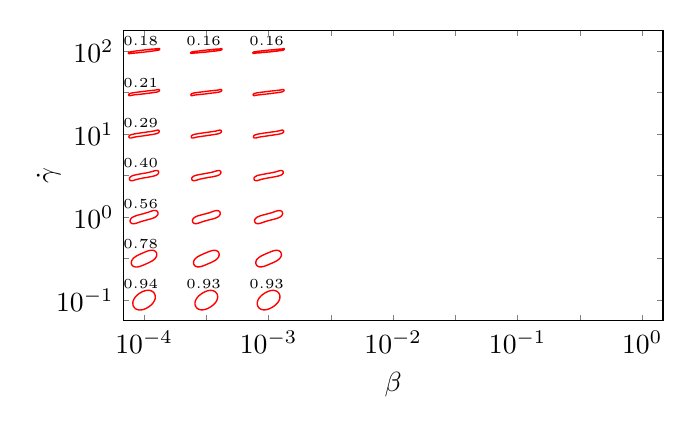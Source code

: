 \begin{tikzpicture}[scale=1.0]

\pgfmathsetlengthmacro\MajorTickLength{
      \pgfkeysvalueof{/pgfplots/major tick length} * 0.5
    }

  \begin{axis}[
    major tick length=\MajorTickLength,
    compat=newest,
    axis equal image,
    xmin = 12,
    xmax = 64,
    ymin = 0,
    ymax = 28,
    xtick = {14,20,26,32,38,44,50,56,62},
    xticklabels = {$10^{-4}$,,$10^{-3}$,,$10^{-2}$,,
                    $10^{-1}$,,$10^{0}$},
    xlabel = {$\beta$},
    ytick = {2,6,10,14,18,22,26},
    yticklabels = {$10^{-1}$,,$10^{0}$,,$10^{1}$,,$10^2$},
    ylabel = {$\dot{\gamma}$},
    ylabel near ticks,
    ylabel shift = {-0.3cm},
  ]

%% beta = 1e-5,shear rate = 1e-1
%\addplot[red,line width=0.5pt] coordinates{
%(1.308e+00,2.483e+00)
%(1.292e+00,2.467e+00)
%(1.275e+00,2.45e+00)
%(1.259e+00,2.433e+00)
%(1.241e+00,2.414e+00)
%(1.223e+00,2.394e+00)
%(1.204e+00,2.372e+00)
%(1.185e+00,2.348e+00)
%(1.164e+00,2.322e+00)
%(1.143e+00,2.294e+00)
%(1.121e+00,2.264e+00)
%(1.099e+00,2.231e+00)
%(1.077e+00,2.195e+00)
%(1.055e+00,2.157e+00)
%(1.034e+00,2.116e+00)
%(1.013e+00,2.072e+00)
%(9.936e-01,2.025e+00)
%(9.76e-01,1.975e+00)
%(9.607e-01,1.923e+00)
%(9.482e-01,1.867e+00)
%(9.393e-01,1.81e+00)
%(9.344e-01,1.75e+00)
%(9.343e-01,1.688e+00)
%(9.395e-01,1.626e+00)
%(9.505e-01,1.562e+00)
%(9.677e-01,1.499e+00)
%(9.915e-01,1.437e+00)
%(1.022e+00,1.377e+00)
%(1.059e+00,1.32e+00)
%(1.102e+00,1.267e+00)
%(1.151e+00,1.219e+00)
%(1.206e+00,1.175e+00)
%(1.264e+00,1.138e+00)
%(1.326e+00,1.107e+00)
%(1.391e+00,1.082e+00)
%(1.457e+00,1.063e+00)
%(1.525e+00,1.05e+00)
%(1.592e+00,1.043e+00)
%(1.659e+00,1.04e+00)
%(1.726e+00,1.043e+00)
%(1.791e+00,1.05e+00)
%(1.854e+00,1.06e+00)
%(1.916e+00,1.073e+00)
%(1.975e+00,1.089e+00)
%(2.032e+00,1.107e+00)
%(2.087e+00,1.127e+00)
%(2.14e+00,1.148e+00)
%(2.19e+00,1.17e+00)
%(2.237e+00,1.193e+00)
%(2.282e+00,1.217e+00)
%(2.325e+00,1.24e+00)
%(2.365e+00,1.264e+00)
%(2.402e+00,1.287e+00)
%(2.437e+00,1.31e+00)
%(2.47e+00,1.333e+00)
%(2.5e+00,1.355e+00)
%(2.528e+00,1.376e+00)
%(2.554e+00,1.396e+00)
%(2.578e+00,1.415e+00)
%(2.6e+00,1.434e+00)
%(2.621e+00,1.452e+00)
%(2.64e+00,1.468e+00)
%(2.658e+00,1.485e+00)
%(2.675e+00,1.501e+00)
%(2.692e+00,1.517e+00)
%(2.708e+00,1.533e+00)
%(2.725e+00,1.55e+00)
%(2.741e+00,1.567e+00)
%(2.759e+00,1.586e+00)
%(2.777e+00,1.606e+00)
%(2.796e+00,1.628e+00)
%(2.815e+00,1.652e+00)
%(2.836e+00,1.678e+00)
%(2.857e+00,1.706e+00)
%(2.878e+00,1.736e+00)
%(2.901e+00,1.769e+00)
%(2.923e+00,1.805e+00)
%(2.945e+00,1.843e+00)
%(2.966e+00,1.884e+00)
%(2.987e+00,1.928e+00)
%(3.006e+00,1.975e+00)
%(3.024e+00,2.025e+00)
%(3.039e+00,2.077e+00)
%(3.052e+00,2.133e+00)
%(3.061e+00,2.19e+00)
%(3.066e+00,2.25e+00)
%(3.066e+00,2.312e+00)
%(3.061e+00,2.374e+00)
%(3.05e+00,2.438e+00)
%(3.032e+00,2.501e+00)
%(3.009e+00,2.563e+00)
%(2.978e+00,2.623e+00)
%(2.941e+00,2.68e+00)
%(2.898e+00,2.733e+00)
%(2.849e+00,2.781e+00)
%(2.795e+00,2.825e+00)
%(2.736e+00,2.862e+00)
%(2.674e+00,2.893e+00)
%(2.609e+00,2.918e+00)
%(2.543e+00,2.937e+00)
%(2.475e+00,2.95e+00)
%(2.408e+00,2.957e+00)
%(2.341e+00,2.959e+00)
%(2.274e+00,2.957e+00)
%(2.209e+00,2.95e+00)
%(2.146e+00,2.94e+00)
%(2.084e+00,2.927e+00)
%(2.025e+00,2.911e+00)
%(1.968e+00,2.893e+00)
%(1.913e+00,2.873e+00)
%(1.86e+00,2.852e+00)
%(1.81e+00,2.83e+00)
%(1.763e+00,2.807e+00)
%(1.718e+00,2.783e+00)
%(1.675e+00,2.76e+00)
%(1.635e+00,2.736e+00)
%(1.598e+00,2.713e+00)
%(1.563e+00,2.69e+00)
%(1.53e+00,2.667e+00)
%(1.5e+00,2.645e+00)
%(1.472e+00,2.624e+00)
%(1.446e+00,2.604e+00)
%(1.422e+00,2.585e+00)
%(1.399e+00,2.566e+00)
%(1.379e+00,2.549e+00)
%(1.36e+00,2.531e+00)
%(1.342e+00,2.515e+00)
%(1.325e+00,2.499e+00)
%(1.308e+00,2.483e+00)
%};
%
%% beta = 1e-5,shear rate = 1e-0.5
%\addplot[red,line width=0.5pt] coordinates{
%(2.547e+00,6.809e+00)
%(2.525e+00,6.805e+00)
%(2.502e+00,6.801e+00)
%(2.478e+00,6.795e+00)
%(2.453e+00,6.789e+00)
%(2.427e+00,6.782e+00)
%(2.399e+00,6.775e+00)
%(2.37e+00,6.766e+00)
%(2.339e+00,6.756e+00)
%(2.305e+00,6.745e+00)
%(2.27e+00,6.733e+00)
%(2.233e+00,6.72e+00)
%(2.194e+00,6.705e+00)
%(2.153e+00,6.689e+00)
%(2.11e+00,6.672e+00)
%(2.065e+00,6.654e+00)
%(2.018e+00,6.634e+00)
%(1.97e+00,6.614e+00)
%(1.92e+00,6.592e+00)
%(1.868e+00,6.569e+00)
%(1.815e+00,6.545e+00)
%(1.761e+00,6.52e+00)
%(1.705e+00,6.494e+00)
%(1.648e+00,6.467e+00)
%(1.591e+00,6.439e+00)
%(1.533e+00,6.41e+00)
%(1.474e+00,6.379e+00)
%(1.415e+00,6.347e+00)
%(1.356e+00,6.313e+00)
%(1.297e+00,6.278e+00)
%(1.239e+00,6.241e+00)
%(1.182e+00,6.202e+00)
%(1.127e+00,6.161e+00)
%(1.073e+00,6.117e+00)
%(1.022e+00,6.07e+00)
%(9.744e-01,6.021e+00)
%(9.305e-01,5.968e+00)
%(8.912e-01,5.913e+00)
%(8.575e-01,5.855e+00)
%(8.302e-01,5.795e+00)
%(8.1e-01,5.733e+00)
%(7.977e-01,5.67e+00)
%(7.937e-01,5.607e+00)
%(7.981e-01,5.546e+00)
%(8.106e-01,5.488e+00)
%(8.308e-01,5.433e+00)
%(8.575e-01,5.384e+00)
%(8.897e-01,5.34e+00)
%(9.26e-01,5.301e+00)
%(9.651e-01,5.269e+00)
%(1.006e+00,5.243e+00)
%(1.047e+00,5.222e+00)
%(1.088e+00,5.206e+00)
%(1.128e+00,5.194e+00)
%(1.167e+00,5.186e+00)
%(1.204e+00,5.18e+00)
%(1.238e+00,5.177e+00)
%(1.271e+00,5.175e+00)
%(1.302e+00,5.175e+00)
%(1.331e+00,5.176e+00)
%(1.358e+00,5.178e+00)
%(1.383e+00,5.181e+00)
%(1.407e+00,5.183e+00)
%(1.43e+00,5.187e+00)
%(1.453e+00,5.191e+00)
%(1.475e+00,5.195e+00)
%(1.498e+00,5.199e+00)
%(1.522e+00,5.205e+00)
%(1.547e+00,5.211e+00)
%(1.573e+00,5.218e+00)
%(1.601e+00,5.225e+00)
%(1.63e+00,5.234e+00)
%(1.661e+00,5.244e+00)
%(1.695e+00,5.255e+00)
%(1.73e+00,5.267e+00)
%(1.767e+00,5.28e+00)
%(1.806e+00,5.295e+00)
%(1.847e+00,5.311e+00)
%(1.89e+00,5.328e+00)
%(1.935e+00,5.346e+00)
%(1.982e+00,5.366e+00)
%(2.03e+00,5.386e+00)
%(2.08e+00,5.408e+00)
%(2.132e+00,5.431e+00)
%(2.185e+00,5.455e+00)
%(2.239e+00,5.48e+00)
%(2.295e+00,5.506e+00)
%(2.352e+00,5.533e+00)
%(2.409e+00,5.561e+00)
%(2.467e+00,5.59e+00)
%(2.526e+00,5.621e+00)
%(2.585e+00,5.653e+00)
%(2.644e+00,5.687e+00)
%(2.703e+00,5.722e+00)
%(2.761e+00,5.759e+00)
%(2.818e+00,5.798e+00)
%(2.873e+00,5.839e+00)
%(2.927e+00,5.883e+00)
%(2.978e+00,5.93e+00)
%(3.026e+00,5.979e+00)
%(3.07e+00,6.032e+00)
%(3.109e+00,6.087e+00)
%(3.143e+00,6.145e+00)
%(3.17e+00,6.205e+00)
%(3.19e+00,6.267e+00)
%(3.202e+00,6.33e+00)
%(3.206e+00,6.393e+00)
%(3.202e+00,6.454e+00)
%(3.189e+00,6.512e+00)
%(3.169e+00,6.567e+00)
%(3.143e+00,6.616e+00)
%(3.11e+00,6.66e+00)
%(3.074e+00,6.699e+00)
%(3.035e+00,6.731e+00)
%(2.994e+00,6.757e+00)
%(2.953e+00,6.778e+00)
%(2.912e+00,6.794e+00)
%(2.872e+00,6.806e+00)
%(2.833e+00,6.814e+00)
%(2.796e+00,6.82e+00)
%(2.761e+00,6.823e+00)
%(2.729e+00,6.825e+00)
%(2.698e+00,6.825e+00)
%(2.669e+00,6.824e+00)
%(2.642e+00,6.822e+00)
%(2.617e+00,6.819e+00)
%(2.593e+00,6.817e+00)
%(2.57e+00,6.813e+00)
%(2.547e+00,6.809e+00)
%};
%
%% beta = 1e-5,shear rate = 1e0
%\addplot[red,line width=0.5pt] coordinates{
%(7.425e-01,9.832e+00)
%(7.297e-01,9.813e+00)
%(7.177e-01,9.793e+00)
%(7.065e-01,9.772e+00)
%(6.963e-01,9.749e+00)
%(6.872e-01,9.723e+00)
%(6.798e-01,9.696e+00)
%(6.747e-01,9.666e+00)
%(6.726e-01,9.633e+00)
%(6.745e-01,9.598e+00)
%(6.813e-01,9.562e+00)
%(6.94e-01,9.524e+00)
%(7.133e-01,9.488e+00)
%(7.398e-01,9.453e+00)
%(7.733e-01,9.421e+00)
%(8.135e-01,9.394e+00)
%(8.594e-01,9.374e+00)
%(9.098e-01,9.36e+00)
%(9.636e-01,9.352e+00)
%(1.02e+00,9.351e+00)
%(1.078e+00,9.356e+00)
%(1.136e+00,9.366e+00)
%(1.196e+00,9.379e+00)
%(1.256e+00,9.396e+00)
%(1.317e+00,9.415e+00)
%(1.379e+00,9.435e+00)
%(1.441e+00,9.457e+00)
%(1.504e+00,9.478e+00)
%(1.568e+00,9.5e+00)
%(1.633e+00,9.522e+00)
%(1.698e+00,9.544e+00)
%(1.764e+00,9.565e+00)
%(1.829e+00,9.585e+00)
%(1.895e+00,9.605e+00)
%(1.962e+00,9.625e+00)
%(2.027e+00,9.644e+00)
%(2.093e+00,9.663e+00)
%(2.158e+00,9.681e+00)
%(2.222e+00,9.699e+00)
%(2.286e+00,9.717e+00)
%(2.349e+00,9.734e+00)
%(2.41e+00,9.751e+00)
%(2.47e+00,9.768e+00)
%(2.529e+00,9.786e+00)
%(2.586e+00,9.803e+00)
%(2.641e+00,9.82e+00)
%(2.695e+00,9.837e+00)
%(2.746e+00,9.854e+00)
%(2.796e+00,9.872e+00)
%(2.843e+00,9.89e+00)
%(2.887e+00,9.908e+00)
%(2.93e+00,9.927e+00)
%(2.969e+00,9.945e+00)
%(3.007e+00,9.964e+00)
%(3.041e+00,9.983e+00)
%(3.073e+00,1.0e+01)
%(3.102e+00,1.002e+01)
%(3.129e+00,1.004e+01)
%(3.153e+00,1.006e+01)
%(3.175e+00,1.008e+01)
%(3.195e+00,1.01e+01)
%(3.213e+00,1.011e+01)
%(3.229e+00,1.013e+01)
%(3.244e+00,1.015e+01)
%(3.257e+00,1.017e+01)
%(3.27e+00,1.019e+01)
%(3.282e+00,1.021e+01)
%(3.293e+00,1.023e+01)
%(3.304e+00,1.025e+01)
%(3.313e+00,1.028e+01)
%(3.32e+00,1.03e+01)
%(3.325e+00,1.033e+01)
%(3.327e+00,1.037e+01)
%(3.325e+00,1.04e+01)
%(3.319e+00,1.044e+01)
%(3.306e+00,1.048e+01)
%(3.287e+00,1.051e+01)
%(3.26e+00,1.055e+01)
%(3.227e+00,1.058e+01)
%(3.187e+00,1.061e+01)
%(3.141e+00,1.063e+01)
%(3.09e+00,1.064e+01)
%(3.036e+00,1.065e+01)
%(2.98e+00,1.065e+01)
%(2.922e+00,1.064e+01)
%(2.864e+00,1.063e+01)
%(2.804e+00,1.062e+01)
%(2.744e+00,1.06e+01)
%(2.683e+00,1.058e+01)
%(2.621e+00,1.056e+01)
%(2.559e+00,1.054e+01)
%(2.496e+00,1.052e+01)
%(2.432e+00,1.05e+01)
%(2.367e+00,1.048e+01)
%(2.302e+00,1.046e+01)
%(2.236e+00,1.044e+01)
%(2.171e+00,1.042e+01)
%(2.104e+00,1.039e+01)
%(2.038e+00,1.038e+01)
%(1.973e+00,1.036e+01)
%(1.907e+00,1.034e+01)
%(1.842e+00,1.032e+01)
%(1.778e+00,1.03e+01)
%(1.714e+00,1.028e+01)
%(1.651e+00,1.027e+01)
%(1.59e+00,1.025e+01)
%(1.53e+00,1.023e+01)
%(1.471e+00,1.021e+01)
%(1.414e+00,1.02e+01)
%(1.359e+00,1.018e+01)
%(1.305e+00,1.016e+01)
%(1.254e+00,1.015e+01)
%(1.204e+00,1.013e+01)
%(1.157e+00,1.011e+01)
%(1.113e+00,1.009e+01)
%(1.07e+00,1.007e+01)
%(1.031e+00,1.006e+01)
%(9.934e-01,1.004e+01)
%(9.589e-01,1.002e+01)
%(9.271e-01,9.998e+00)
%(8.979e-01,9.979e+00)
%(8.712e-01,9.96e+00)
%(8.47e-01,9.941e+00)
%(8.251e-01,9.922e+00)
%(8.053e-01,9.904e+00)
%(7.874e-01,9.886e+00)
%(7.711e-01,9.868e+00)
%(7.562e-01,9.851e+00)
%(7.425e-01,9.832e+00)
%};
%
%% beta = 1e-5,shear rate = 1e0.5
%\addplot[red,line width=0.5pt] coordinates{
%(1.309e+00,1.361e+01)
%(1.331e+00,1.362e+01)
%(1.353e+00,1.363e+01)
%(1.377e+00,1.363e+01)
%(1.401e+00,1.364e+01)
%(1.427e+00,1.364e+01)
%(1.455e+00,1.365e+01)
%(1.485e+00,1.366e+01)
%(1.517e+00,1.367e+01)
%(1.551e+00,1.367e+01)
%(1.587e+00,1.368e+01)
%(1.626e+00,1.369e+01)
%(1.666e+00,1.37e+01)
%(1.709e+00,1.371e+01)
%(1.754e+00,1.371e+01)
%(1.802e+00,1.372e+01)
%(1.851e+00,1.373e+01)
%(1.903e+00,1.374e+01)
%(1.956e+00,1.375e+01)
%(2.011e+00,1.377e+01)
%(2.068e+00,1.378e+01)
%(2.126e+00,1.379e+01)
%(2.186e+00,1.38e+01)
%(2.248e+00,1.381e+01)
%(2.31e+00,1.382e+01)
%(2.374e+00,1.383e+01)
%(2.438e+00,1.385e+01)
%(2.504e+00,1.386e+01)
%(2.57e+00,1.387e+01)
%(2.636e+00,1.389e+01)
%(2.703e+00,1.39e+01)
%(2.77e+00,1.392e+01)
%(2.837e+00,1.393e+01)
%(2.904e+00,1.395e+01)
%(2.97e+00,1.397e+01)
%(3.036e+00,1.399e+01)
%(3.1e+00,1.401e+01)
%(3.162e+00,1.404e+01)
%(3.221e+00,1.407e+01)
%(3.276e+00,1.411e+01)
%(3.325e+00,1.415e+01)
%(3.365e+00,1.42e+01)
%(3.392e+00,1.425e+01)
%(3.402e+00,1.431e+01)
%(3.394e+00,1.437e+01)
%(3.368e+00,1.442e+01)
%(3.328e+00,1.446e+01)
%(3.281e+00,1.449e+01)
%(3.23e+00,1.45e+01)
%(3.18e+00,1.451e+01)
%(3.132e+00,1.45e+01)
%(3.086e+00,1.45e+01)
%(3.043e+00,1.449e+01)
%(3.003e+00,1.448e+01)
%(2.965e+00,1.447e+01)
%(2.93e+00,1.446e+01)
%(2.897e+00,1.445e+01)
%(2.865e+00,1.444e+01)
%(2.836e+00,1.443e+01)
%(2.809e+00,1.442e+01)
%(2.783e+00,1.441e+01)
%(2.759e+00,1.441e+01)
%(2.735e+00,1.44e+01)
%(2.713e+00,1.439e+01)
%(2.691e+00,1.439e+01)
%(2.669e+00,1.438e+01)
%(2.647e+00,1.438e+01)
%(2.623e+00,1.437e+01)
%(2.599e+00,1.436e+01)
%(2.572e+00,1.436e+01)
%(2.545e+00,1.435e+01)
%(2.515e+00,1.434e+01)
%(2.483e+00,1.433e+01)
%(2.449e+00,1.433e+01)
%(2.413e+00,1.432e+01)
%(2.374e+00,1.431e+01)
%(2.334e+00,1.43e+01)
%(2.291e+00,1.429e+01)
%(2.246e+00,1.429e+01)
%(2.198e+00,1.428e+01)
%(2.149e+00,1.427e+01)
%(2.098e+00,1.426e+01)
%(2.044e+00,1.425e+01)
%(1.989e+00,1.423e+01)
%(1.932e+00,1.422e+01)
%(1.874e+00,1.421e+01)
%(1.814e+00,1.42e+01)
%(1.752e+00,1.419e+01)
%(1.69e+00,1.418e+01)
%(1.626e+00,1.417e+01)
%(1.562e+00,1.415e+01)
%(1.496e+00,1.414e+01)
%(1.43e+00,1.413e+01)
%(1.364e+00,1.411e+01)
%(1.297e+00,1.41e+01)
%(1.23e+00,1.408e+01)
%(1.163e+00,1.407e+01)
%(1.096e+00,1.405e+01)
%(1.03e+00,1.403e+01)
%(9.643e-01,1.401e+01)
%(9.002e-01,1.399e+01)
%(8.38e-01,1.396e+01)
%(7.787e-01,1.393e+01)
%(7.237e-01,1.389e+01)
%(6.749e-01,1.385e+01)
%(6.352e-01,1.38e+01)
%(6.083e-01,1.375e+01)
%(5.979e-01,1.369e+01)
%(6.061e-01,1.363e+01)
%(6.321e-01,1.357e+01)
%(6.718e-01,1.354e+01)
%(7.194e-01,1.351e+01)
%(7.699e-01,1.35e+01)
%(8.2e-01,1.349e+01)
%(8.681e-01,1.349e+01)
%(9.137e-01,1.35e+01)
%(9.566e-01,1.351e+01)
%(9.968e-01,1.352e+01)
%(1.035e+00,1.353e+01)
%(1.07e+00,1.354e+01)
%(1.103e+00,1.355e+01)
%(1.135e+00,1.356e+01)
%(1.164e+00,1.357e+01)
%(1.191e+00,1.358e+01)
%(1.217e+00,1.359e+01)
%(1.242e+00,1.359e+01)
%(1.265e+00,1.36e+01)
%(1.287e+00,1.361e+01)
%(1.309e+00,1.361e+01)
%};
%
%% beta = 1e-5,shear rate = 1e1
%\addplot[red,line width=0.5pt] coordinates{
%(2.388e+00,1.788e+01)
%(2.41e+00,1.788e+01)
%(2.433e+00,1.788e+01)
%(2.457e+00,1.789e+01)
%(2.482e+00,1.79e+01)
%(2.508e+00,1.79e+01)
%(2.536e+00,1.79e+01)
%(2.566e+00,1.791e+01)
%(2.598e+00,1.792e+01)
%(2.632e+00,1.792e+01)
%(2.669e+00,1.793e+01)
%(2.707e+00,1.794e+01)
%(2.748e+00,1.795e+01)
%(2.791e+00,1.796e+01)
%(2.836e+00,1.797e+01)
%(2.883e+00,1.798e+01)
%(2.932e+00,1.799e+01)
%(2.983e+00,1.8e+01)
%(3.035e+00,1.801e+01)
%(3.09e+00,1.803e+01)
%(3.145e+00,1.804e+01)
%(3.202e+00,1.806e+01)
%(3.259e+00,1.808e+01)
%(3.315e+00,1.811e+01)
%(3.368e+00,1.815e+01)
%(3.413e+00,1.819e+01)
%(3.441e+00,1.825e+01)
%(3.442e+00,1.832e+01)
%(3.409e+00,1.838e+01)
%(3.351e+00,1.841e+01)
%(3.284e+00,1.842e+01)
%(3.215e+00,1.841e+01)
%(3.148e+00,1.84e+01)
%(3.081e+00,1.838e+01)
%(3.014e+00,1.837e+01)
%(2.947e+00,1.835e+01)
%(2.881e+00,1.834e+01)
%(2.814e+00,1.833e+01)
%(2.748e+00,1.832e+01)
%(2.683e+00,1.831e+01)
%(2.619e+00,1.829e+01)
%(2.557e+00,1.829e+01)
%(2.495e+00,1.828e+01)
%(2.435e+00,1.827e+01)
%(2.376e+00,1.826e+01)
%(2.319e+00,1.825e+01)
%(2.264e+00,1.824e+01)
%(2.21e+00,1.823e+01)
%(2.158e+00,1.822e+01)
%(2.109e+00,1.821e+01)
%(2.061e+00,1.821e+01)
%(2.016e+00,1.82e+01)
%(1.973e+00,1.819e+01)
%(1.932e+00,1.818e+01)
%(1.893e+00,1.818e+01)
%(1.857e+00,1.817e+01)
%(1.822e+00,1.816e+01)
%(1.79e+00,1.816e+01)
%(1.76e+00,1.815e+01)
%(1.732e+00,1.815e+01)
%(1.706e+00,1.814e+01)
%(1.681e+00,1.814e+01)
%(1.657e+00,1.813e+01)
%(1.634e+00,1.813e+01)
%(1.612e+00,1.812e+01)
%(1.589e+00,1.812e+01)
%(1.567e+00,1.812e+01)
%(1.543e+00,1.811e+01)
%(1.518e+00,1.81e+01)
%(1.492e+00,1.81e+01)
%(1.464e+00,1.81e+01)
%(1.434e+00,1.809e+01)
%(1.402e+00,1.808e+01)
%(1.368e+00,1.808e+01)
%(1.331e+00,1.807e+01)
%(1.293e+00,1.806e+01)
%(1.252e+00,1.805e+01)
%(1.209e+00,1.804e+01)
%(1.164e+00,1.803e+01)
%(1.117e+00,1.802e+01)
%(1.068e+00,1.801e+01)
%(1.017e+00,1.8e+01)
%(9.647e-01,1.799e+01)
%(9.104e-01,1.797e+01)
%(8.548e-01,1.796e+01)
%(7.982e-01,1.794e+01)
%(7.413e-01,1.792e+01)
%(6.853e-01,1.789e+01)
%(6.325e-01,1.785e+01)
%(5.875e-01,1.781e+01)
%(5.589e-01,1.775e+01)
%(5.581e-01,1.768e+01)
%(5.91e-01,1.762e+01)
%(6.489e-01,1.759e+01)
%(7.164e-01,1.758e+01)
%(7.848e-01,1.758e+01)
%(8.523e-01,1.76e+01)
%(9.192e-01,1.762e+01)
%(9.86e-01,1.763e+01)
%(1.053e+00,1.765e+01)
%(1.119e+00,1.766e+01)
%(1.186e+00,1.767e+01)
%(1.252e+00,1.768e+01)
%(1.317e+00,1.769e+01)
%(1.381e+00,1.77e+01)
%(1.443e+00,1.772e+01)
%(1.505e+00,1.772e+01)
%(1.565e+00,1.773e+01)
%(1.624e+00,1.774e+01)
%(1.681e+00,1.775e+01)
%(1.736e+00,1.776e+01)
%(1.79e+00,1.777e+01)
%(1.842e+00,1.778e+01)
%(1.891e+00,1.779e+01)
%(1.939e+00,1.78e+01)
%(1.984e+00,1.78e+01)
%(2.027e+00,1.781e+01)
%(2.068e+00,1.782e+01)
%(2.107e+00,1.782e+01)
%(2.143e+00,1.783e+01)
%(2.178e+00,1.784e+01)
%(2.21e+00,1.784e+01)
%(2.24e+00,1.785e+01)
%(2.268e+00,1.785e+01)
%(2.294e+00,1.786e+01)
%(2.319e+00,1.786e+01)
%(2.343e+00,1.787e+01)
%(2.366e+00,1.787e+01)
%(2.388e+00,1.788e+01)
%};
%
%% beta = 1e-5,shear rate = 1e1.5
%\addplot[red,line width=0.5pt] coordinates{
%(3.352e+00,2.211e+01)
%(3.373e+00,2.211e+01)
%(3.394e+00,2.212e+01)
%(3.414e+00,2.214e+01)
%(3.435e+00,2.215e+01)
%(3.454e+00,2.217e+01)
%(3.47e+00,2.219e+01)
%(3.481e+00,2.222e+01)
%(3.482e+00,2.225e+01)
%(3.47e+00,2.229e+01)
%(3.445e+00,2.231e+01)
%(3.408e+00,2.233e+01)
%(3.367e+00,2.233e+01)
%(3.324e+00,2.233e+01)
%(3.278e+00,2.232e+01)
%(3.231e+00,2.231e+01)
%(3.182e+00,2.23e+01)
%(3.13e+00,2.229e+01)
%(3.077e+00,2.228e+01)
%(3.021e+00,2.228e+01)
%(2.964e+00,2.227e+01)
%(2.904e+00,2.226e+01)
%(2.844e+00,2.225e+01)
%(2.782e+00,2.225e+01)
%(2.719e+00,2.224e+01)
%(2.654e+00,2.223e+01)
%(2.589e+00,2.222e+01)
%(2.523e+00,2.222e+01)
%(2.456e+00,2.221e+01)
%(2.388e+00,2.22e+01)
%(2.32e+00,2.219e+01)
%(2.252e+00,2.218e+01)
%(2.184e+00,2.217e+01)
%(2.116e+00,2.216e+01)
%(2.048e+00,2.215e+01)
%(1.98e+00,2.214e+01)
%(1.913e+00,2.213e+01)
%(1.846e+00,2.212e+01)
%(1.78e+00,2.211e+01)
%(1.715e+00,2.21e+01)
%(1.651e+00,2.209e+01)
%(1.588e+00,2.208e+01)
%(1.526e+00,2.207e+01)
%(1.466e+00,2.206e+01)
%(1.407e+00,2.205e+01)
%(1.35e+00,2.204e+01)
%(1.295e+00,2.203e+01)
%(1.242e+00,2.202e+01)
%(1.19e+00,2.201e+01)
%(1.141e+00,2.201e+01)
%(1.093e+00,2.2e+01)
%(1.048e+00,2.199e+01)
%(1.005e+00,2.198e+01)
%(9.639e-01,2.197e+01)
%(9.253e-01,2.196e+01)
%(8.89e-01,2.196e+01)
%(8.549e-01,2.195e+01)
%(8.229e-01,2.194e+01)
%(7.931e-01,2.194e+01)
%(7.653e-01,2.193e+01)
%(7.393e-01,2.192e+01)
%(7.148e-01,2.192e+01)
%(6.917e-01,2.191e+01)
%(6.697e-01,2.19e+01)
%(6.483e-01,2.189e+01)
%(6.273e-01,2.189e+01)
%(6.064e-01,2.188e+01)
%(5.857e-01,2.186e+01)
%(5.653e-01,2.185e+01)
%(5.461e-01,2.183e+01)
%(5.297e-01,2.181e+01)
%(5.188e-01,2.178e+01)
%(5.175e-01,2.175e+01)
%(5.295e-01,2.171e+01)
%(5.555e-01,2.169e+01)
%(5.916e-01,2.167e+01)
%(6.329e-01,2.167e+01)
%(6.765e-01,2.167e+01)
%(7.217e-01,2.168e+01)
%(7.689e-01,2.169e+01)
%(8.182e-01,2.17e+01)
%(8.697e-01,2.171e+01)
%(9.234e-01,2.172e+01)
%(9.79e-01,2.172e+01)
%(1.036e+00,2.173e+01)
%(1.096e+00,2.174e+01)
%(1.156e+00,2.175e+01)
%(1.218e+00,2.175e+01)
%(1.282e+00,2.176e+01)
%(1.346e+00,2.177e+01)
%(1.411e+00,2.178e+01)
%(1.478e+00,2.178e+01)
%(1.544e+00,2.179e+01)
%(1.612e+00,2.18e+01)
%(1.68e+00,2.181e+01)
%(1.748e+00,2.182e+01)
%(1.816e+00,2.183e+01)
%(1.884e+00,2.184e+01)
%(1.952e+00,2.185e+01)
%(2.02e+00,2.186e+01)
%(2.087e+00,2.187e+01)
%(2.154e+00,2.188e+01)
%(2.22e+00,2.189e+01)
%(2.285e+00,2.19e+01)
%(2.349e+00,2.191e+01)
%(2.412e+00,2.192e+01)
%(2.474e+00,2.193e+01)
%(2.534e+00,2.194e+01)
%(2.593e+00,2.195e+01)
%(2.65e+00,2.196e+01)
%(2.705e+00,2.197e+01)
%(2.759e+00,2.198e+01)
%(2.81e+00,2.199e+01)
%(2.86e+00,2.199e+01)
%(2.907e+00,2.2e+01)
%(2.952e+00,2.201e+01)
%(2.995e+00,2.202e+01)
%(3.036e+00,2.203e+01)
%(3.075e+00,2.204e+01)
%(3.111e+00,2.204e+01)
%(3.145e+00,2.205e+01)
%(3.177e+00,2.206e+01)
%(3.207e+00,2.206e+01)
%(3.235e+00,2.207e+01)
%(3.261e+00,2.208e+01)
%(3.285e+00,2.208e+01)
%(3.308e+00,2.209e+01)
%(3.33e+00,2.21e+01)
%(3.352e+00,2.211e+01)
%};
%
%% beta = 1e-5,shear rate = 1e2
%\addplot[red,line width=0.5pt] coordinates{
%(1.106e+00,2.599e+01)
%(1.084e+00,2.598e+01)
%(1.061e+00,2.598e+01)
%(1.038e+00,2.597e+01)
%(1.013e+00,2.597e+01)
%(9.874e-01,2.596e+01)
%(9.595e-01,2.596e+01)
%(9.3e-01,2.595e+01)
%(8.983e-01,2.594e+01)
%(8.646e-01,2.593e+01)
%(8.288e-01,2.592e+01)
%(7.91e-01,2.591e+01)
%(7.509e-01,2.59e+01)
%(7.091e-01,2.589e+01)
%(6.654e-01,2.588e+01)
%(6.208e-01,2.586e+01)
%(5.763e-01,2.584e+01)
%(5.37e-01,2.58e+01)
%(5.155e-01,2.575e+01)
%(5.337e-01,2.57e+01)
%(5.847e-01,2.568e+01)
%(6.436e-01,2.567e+01)
%(7.044e-01,2.568e+01)
%(7.663e-01,2.568e+01)
%(8.297e-01,2.569e+01)
%(8.94e-01,2.569e+01)
%(9.593e-01,2.57e+01)
%(1.025e+00,2.57e+01)
%(1.092e+00,2.571e+01)
%(1.159e+00,2.572e+01)
%(1.227e+00,2.572e+01)
%(1.295e+00,2.573e+01)
%(1.363e+00,2.574e+01)
%(1.431e+00,2.575e+01)
%(1.498e+00,2.576e+01)
%(1.566e+00,2.577e+01)
%(1.633e+00,2.578e+01)
%(1.699e+00,2.579e+01)
%(1.765e+00,2.58e+01)
%(1.829e+00,2.581e+01)
%(1.893e+00,2.582e+01)
%(1.956e+00,2.583e+01)
%(2.017e+00,2.584e+01)
%(2.077e+00,2.585e+01)
%(2.135e+00,2.586e+01)
%(2.192e+00,2.587e+01)
%(2.247e+00,2.588e+01)
%(2.3e+00,2.589e+01)
%(2.351e+00,2.59e+01)
%(2.401e+00,2.591e+01)
%(2.448e+00,2.592e+01)
%(2.493e+00,2.593e+01)
%(2.536e+00,2.594e+01)
%(2.576e+00,2.595e+01)
%(2.615e+00,2.595e+01)
%(2.651e+00,2.596e+01)
%(2.685e+00,2.597e+01)
%(2.717e+00,2.597e+01)
%(2.747e+00,2.598e+01)
%(2.775e+00,2.599e+01)
%(2.801e+00,2.599e+01)
%(2.825e+00,2.6e+01)
%(2.849e+00,2.6e+01)
%(2.872e+00,2.601e+01)
%(2.894e+00,2.601e+01)
%(2.916e+00,2.602e+01)
%(2.938e+00,2.602e+01)
%(2.962e+00,2.603e+01)
%(2.987e+00,2.603e+01)
%(3.013e+00,2.604e+01)
%(3.041e+00,2.604e+01)
%(3.07e+00,2.605e+01)
%(3.102e+00,2.606e+01)
%(3.135e+00,2.607e+01)
%(3.171e+00,2.607e+01)
%(3.209e+00,2.608e+01)
%(3.249e+00,2.61e+01)
%(3.291e+00,2.611e+01)
%(3.335e+00,2.612e+01)
%(3.379e+00,2.614e+01)
%(3.424e+00,2.616e+01)
%(3.463e+00,2.62e+01)
%(3.485e+00,2.625e+01)
%(3.466e+00,2.63e+01)
%(3.415e+00,2.632e+01)
%(3.356e+00,2.632e+01)
%(3.296e+00,2.632e+01)
%(3.234e+00,2.632e+01)
%(3.17e+00,2.631e+01)
%(3.106e+00,2.631e+01)
%(3.041e+00,2.63e+01)
%(2.975e+00,2.63e+01)
%(2.908e+00,2.629e+01)
%(2.841e+00,2.628e+01)
%(2.773e+00,2.627e+01)
%(2.705e+00,2.627e+01)
%(2.637e+00,2.626e+01)
%(2.569e+00,2.625e+01)
%(2.502e+00,2.624e+01)
%(2.434e+00,2.623e+01)
%(2.367e+00,2.622e+01)
%(2.301e+00,2.621e+01)
%(2.235e+00,2.62e+01)
%(2.171e+00,2.619e+01)
%(2.107e+00,2.618e+01)
%(2.045e+00,2.617e+01)
%(1.983e+00,2.616e+01)
%(1.923e+00,2.615e+01)
%(1.865e+00,2.614e+01)
%(1.808e+00,2.613e+01)
%(1.753e+00,2.612e+01)
%(1.7e+00,2.611e+01)
%(1.649e+00,2.61e+01)
%(1.599e+00,2.609e+01)
%(1.552e+00,2.608e+01)
%(1.507e+00,2.607e+01)
%(1.464e+00,2.606e+01)
%(1.424e+00,2.605e+01)
%(1.385e+00,2.605e+01)
%(1.349e+00,2.604e+01)
%(1.315e+00,2.603e+01)
%(1.283e+00,2.603e+01)
%(1.253e+00,2.602e+01)
%(1.226e+00,2.602e+01)
%(1.199e+00,2.601e+01)
%(1.175e+00,2.6e+01)
%(1.151e+00,2.6e+01)
%(1.129e+00,2.599e+01)
%(1.106e+00,2.599e+01)
%};
%
%% beta = 1e-4.5,shear rate = 1e-1
%\addplot[red,line width=0.5pt] coordinates{
%(7.84e+00,2.876e+00)
%(7.819e+00,2.868e+00)
%(7.798e+00,2.858e+00)
%(7.776e+00,2.848e+00)
%(7.752e+00,2.837e+00)
%(7.728e+00,2.825e+00)
%(7.703e+00,2.812e+00)
%(7.676e+00,2.797e+00)
%(7.647e+00,2.78e+00)
%(7.617e+00,2.762e+00)
%(7.585e+00,2.743e+00)
%(7.552e+00,2.721e+00)
%(7.518e+00,2.697e+00)
%(7.482e+00,2.67e+00)
%(7.446e+00,2.642e+00)
%(7.408e+00,2.611e+00)
%(7.37e+00,2.577e+00)
%(7.332e+00,2.541e+00)
%(7.293e+00,2.502e+00)
%(7.255e+00,2.461e+00)
%(7.216e+00,2.417e+00)
%(7.179e+00,2.369e+00)
%(7.143e+00,2.319e+00)
%(7.109e+00,2.267e+00)
%(7.077e+00,2.211e+00)
%(7.047e+00,2.153e+00)
%(7.02e+00,2.092e+00)
%(6.997e+00,2.029e+00)
%(6.978e+00,1.964e+00)
%(6.963e+00,1.897e+00)
%(6.954e+00,1.828e+00)
%(6.95e+00,1.759e+00)
%(6.952e+00,1.69e+00)
%(6.961e+00,1.621e+00)
%(6.975e+00,1.553e+00)
%(6.996e+00,1.487e+00)
%(7.024e+00,1.424e+00)
%(7.057e+00,1.365e+00)
%(7.095e+00,1.309e+00)
%(7.138e+00,1.259e+00)
%(7.185e+00,1.213e+00)
%(7.235e+00,1.173e+00)
%(7.288e+00,1.139e+00)
%(7.342e+00,1.109e+00)
%(7.397e+00,1.085e+00)
%(7.452e+00,1.066e+00)
%(7.506e+00,1.051e+00)
%(7.56e+00,1.041e+00)
%(7.612e+00,1.034e+00)
%(7.663e+00,1.03e+00)
%(7.712e+00,1.029e+00)
%(7.758e+00,1.03e+00)
%(7.802e+00,1.033e+00)
%(7.844e+00,1.038e+00)
%(7.883e+00,1.044e+00)
%(7.92e+00,1.05e+00)
%(7.954e+00,1.058e+00)
%(7.986e+00,1.066e+00)
%(8.016e+00,1.074e+00)
%(8.044e+00,1.082e+00)
%(8.069e+00,1.09e+00)
%(8.094e+00,1.099e+00)
%(8.116e+00,1.107e+00)
%(8.138e+00,1.115e+00)
%(8.16e+00,1.124e+00)
%(8.181e+00,1.133e+00)
%(8.202e+00,1.142e+00)
%(8.225e+00,1.152e+00)
%(8.248e+00,1.163e+00)
%(8.272e+00,1.175e+00)
%(8.297e+00,1.188e+00)
%(8.325e+00,1.203e+00)
%(8.353e+00,1.22e+00)
%(8.383e+00,1.238e+00)
%(8.415e+00,1.258e+00)
%(8.448e+00,1.279e+00)
%(8.482e+00,1.303e+00)
%(8.518e+00,1.33e+00)
%(8.555e+00,1.358e+00)
%(8.592e+00,1.389e+00)
%(8.63e+00,1.423e+00)
%(8.668e+00,1.459e+00)
%(8.707e+00,1.498e+00)
%(8.745e+00,1.539e+00)
%(8.784e+00,1.583e+00)
%(8.821e+00,1.631e+00)
%(8.857e+00,1.681e+00)
%(8.891e+00,1.733e+00)
%(8.923e+00,1.789e+00)
%(8.953e+00,1.847e+00)
%(8.98e+00,1.908e+00)
%(9.003e+00,1.971e+00)
%(9.022e+00,2.036e+00)
%(9.037e+00,2.103e+00)
%(9.046e+00,2.172e+00)
%(9.05e+00,2.241e+00)
%(9.048e+00,2.311e+00)
%(9.039e+00,2.379e+00)
%(9.025e+00,2.447e+00)
%(9.004e+00,2.513e+00)
%(8.976e+00,2.576e+00)
%(8.943e+00,2.635e+00)
%(8.905e+00,2.691e+00)
%(8.862e+00,2.741e+00)
%(8.815e+00,2.787e+00)
%(8.765e+00,2.827e+00)
%(8.712e+00,2.861e+00)
%(8.658e+00,2.89e+00)
%(8.603e+00,2.915e+00)
%(8.548e+00,2.934e+00)
%(8.493e+00,2.949e+00)
%(8.44e+00,2.959e+00)
%(8.387e+00,2.966e+00)
%(8.337e+00,2.97e+00)
%(8.288e+00,2.971e+00)
%(8.242e+00,2.97e+00)
%(8.198e+00,2.967e+00)
%(8.156e+00,2.962e+00)
%(8.117e+00,2.956e+00)
%(8.08e+00,2.95e+00)
%(8.046e+00,2.942e+00)
%(8.014e+00,2.934e+00)
%(7.984e+00,2.926e+00)
%(7.956e+00,2.918e+00)
%(7.931e+00,2.91e+00)
%(7.907e+00,2.901e+00)
%(7.884e+00,2.893e+00)
%(7.862e+00,2.885e+00)
%(7.84e+00,2.876e+00)
%};
%
%% beta = 1e-4.5,shear rate = 1e-0.5
%\addplot[red,line width=0.5pt] coordinates{
%(6.858e+00,5.839e+00)
%(6.849e+00,5.818e+00)
%(6.84e+00,5.796e+00)
%(6.832e+00,5.773e+00)
%(6.825e+00,5.749e+00)
%(6.818e+00,5.723e+00)
%(6.812e+00,5.694e+00)
%(6.808e+00,5.664e+00)
%(6.806e+00,5.631e+00)
%(6.805e+00,5.596e+00)
%(6.808e+00,5.559e+00)
%(6.814e+00,5.519e+00)
%(6.824e+00,5.479e+00)
%(6.839e+00,5.437e+00)
%(6.859e+00,5.395e+00)
%(6.885e+00,5.354e+00)
%(6.917e+00,5.315e+00)
%(6.954e+00,5.278e+00)
%(6.998e+00,5.245e+00)
%(7.047e+00,5.216e+00)
%(7.1e+00,5.193e+00)
%(7.158e+00,5.176e+00)
%(7.218e+00,5.164e+00)
%(7.281e+00,5.158e+00)
%(7.345e+00,5.157e+00)
%(7.41e+00,5.161e+00)
%(7.476e+00,5.17e+00)
%(7.542e+00,5.183e+00)
%(7.608e+00,5.199e+00)
%(7.674e+00,5.217e+00)
%(7.74e+00,5.239e+00)
%(7.805e+00,5.261e+00)
%(7.87e+00,5.286e+00)
%(7.935e+00,5.312e+00)
%(7.999e+00,5.338e+00)
%(8.062e+00,5.366e+00)
%(8.125e+00,5.394e+00)
%(8.187e+00,5.422e+00)
%(8.247e+00,5.451e+00)
%(8.307e+00,5.48e+00)
%(8.366e+00,5.51e+00)
%(8.422e+00,5.539e+00)
%(8.478e+00,5.569e+00)
%(8.532e+00,5.599e+00)
%(8.584e+00,5.629e+00)
%(8.634e+00,5.659e+00)
%(8.681e+00,5.689e+00)
%(8.727e+00,5.72e+00)
%(8.77e+00,5.75e+00)
%(8.811e+00,5.78e+00)
%(8.85e+00,5.81e+00)
%(8.885e+00,5.84e+00)
%(8.918e+00,5.869e+00)
%(8.949e+00,5.898e+00)
%(8.977e+00,5.926e+00)
%(9.002e+00,5.953e+00)
%(9.025e+00,5.98e+00)
%(9.046e+00,6.005e+00)
%(9.065e+00,6.03e+00)
%(9.081e+00,6.053e+00)
%(9.096e+00,6.076e+00)
%(9.109e+00,6.098e+00)
%(9.121e+00,6.119e+00)
%(9.132e+00,6.14e+00)
%(9.142e+00,6.161e+00)
%(9.151e+00,6.182e+00)
%(9.16e+00,6.204e+00)
%(9.168e+00,6.227e+00)
%(9.175e+00,6.251e+00)
%(9.182e+00,6.277e+00)
%(9.188e+00,6.306e+00)
%(9.192e+00,6.336e+00)
%(9.194e+00,6.369e+00)
%(9.195e+00,6.404e+00)
%(9.192e+00,6.441e+00)
%(9.186e+00,6.481e+00)
%(9.176e+00,6.521e+00)
%(9.161e+00,6.563e+00)
%(9.141e+00,6.605e+00)
%(9.115e+00,6.646e+00)
%(9.084e+00,6.685e+00)
%(9.046e+00,6.722e+00)
%(9.002e+00,6.755e+00)
%(8.953e+00,6.784e+00)
%(8.9e+00,6.807e+00)
%(8.842e+00,6.824e+00)
%(8.782e+00,6.836e+00)
%(8.719e+00,6.842e+00)
%(8.655e+00,6.843e+00)
%(8.59e+00,6.839e+00)
%(8.524e+00,6.83e+00)
%(8.458e+00,6.817e+00)
%(8.392e+00,6.801e+00)
%(8.326e+00,6.783e+00)
%(8.26e+00,6.761e+00)
%(8.195e+00,6.739e+00)
%(8.13e+00,6.714e+00)
%(8.065e+00,6.688e+00)
%(8.001e+00,6.662e+00)
%(7.938e+00,6.634e+00)
%(7.875e+00,6.606e+00)
%(7.813e+00,6.578e+00)
%(7.753e+00,6.549e+00)
%(7.693e+00,6.52e+00)
%(7.635e+00,6.49e+00)
%(7.577e+00,6.461e+00)
%(7.522e+00,6.431e+00)
%(7.468e+00,6.401e+00)
%(7.416e+00,6.371e+00)
%(7.366e+00,6.341e+00)
%(7.319e+00,6.311e+00)
%(7.273e+00,6.28e+00)
%(7.23e+00,6.25e+00)
%(7.189e+00,6.22e+00)
%(7.151e+00,6.19e+00)
%(7.115e+00,6.16e+00)
%(7.082e+00,6.131e+00)
%(7.051e+00,6.102e+00)
%(7.023e+00,6.074e+00)
%(6.998e+00,6.047e+00)
%(6.975e+00,6.02e+00)
%(6.954e+00,5.995e+00)
%(6.935e+00,5.97e+00)
%(6.919e+00,5.947e+00)
%(6.904e+00,5.924e+00)
%(6.891e+00,5.902e+00)
%(6.879e+00,5.881e+00)
%(6.868e+00,5.86e+00)
%(6.858e+00,5.839e+00)
%};
%
%% beta = 1e-4.5,shear rate = 1e0
%\addplot[red,line width=0.5pt] coordinates{
%(8.423e+00,1.052e+01)
%(8.401e+00,1.051e+01)
%(8.379e+00,1.05e+01)
%(8.356e+00,1.049e+01)
%(8.332e+00,1.049e+01)
%(8.306e+00,1.048e+01)
%(8.279e+00,1.047e+01)
%(8.249e+00,1.046e+01)
%(8.218e+00,1.045e+01)
%(8.185e+00,1.044e+01)
%(8.149e+00,1.043e+01)
%(8.111e+00,1.042e+01)
%(8.071e+00,1.04e+01)
%(8.029e+00,1.039e+01)
%(7.985e+00,1.038e+01)
%(7.938e+00,1.036e+01)
%(7.889e+00,1.035e+01)
%(7.839e+00,1.034e+01)
%(7.787e+00,1.032e+01)
%(7.732e+00,1.03e+01)
%(7.676e+00,1.029e+01)
%(7.619e+00,1.027e+01)
%(7.56e+00,1.025e+01)
%(7.5e+00,1.023e+01)
%(7.439e+00,1.022e+01)
%(7.377e+00,1.02e+01)
%(7.314e+00,1.017e+01)
%(7.251e+00,1.015e+01)
%(7.188e+00,1.013e+01)
%(7.124e+00,1.01e+01)
%(7.061e+00,1.007e+01)
%(7.0e+00,1.004e+01)
%(6.94e+00,1.0e+01)
%(6.882e+00,9.966e+00)
%(6.829e+00,9.923e+00)
%(6.779e+00,9.875e+00)
%(6.737e+00,9.821e+00)
%(6.704e+00,9.762e+00)
%(6.681e+00,9.699e+00)
%(6.672e+00,9.633e+00)
%(6.677e+00,9.568e+00)
%(6.697e+00,9.507e+00)
%(6.73e+00,9.454e+00)
%(6.773e+00,9.411e+00)
%(6.823e+00,9.378e+00)
%(6.877e+00,9.356e+00)
%(6.932e+00,9.343e+00)
%(6.986e+00,9.338e+00)
%(7.039e+00,9.338e+00)
%(7.089e+00,9.343e+00)
%(7.137e+00,9.351e+00)
%(7.183e+00,9.36e+00)
%(7.226e+00,9.371e+00)
%(7.266e+00,9.382e+00)
%(7.304e+00,9.393e+00)
%(7.34e+00,9.404e+00)
%(7.373e+00,9.415e+00)
%(7.404e+00,9.425e+00)
%(7.433e+00,9.435e+00)
%(7.46e+00,9.444e+00)
%(7.486e+00,9.453e+00)
%(7.51e+00,9.461e+00)
%(7.533e+00,9.469e+00)
%(7.555e+00,9.476e+00)
%(7.577e+00,9.483e+00)
%(7.599e+00,9.491e+00)
%(7.621e+00,9.498e+00)
%(7.644e+00,9.506e+00)
%(7.668e+00,9.514e+00)
%(7.694e+00,9.522e+00)
%(7.721e+00,9.531e+00)
%(7.751e+00,9.541e+00)
%(7.782e+00,9.551e+00)
%(7.815e+00,9.561e+00)
%(7.851e+00,9.572e+00)
%(7.889e+00,9.584e+00)
%(7.929e+00,9.597e+00)
%(7.971e+00,9.609e+00)
%(8.015e+00,9.623e+00)
%(8.062e+00,9.636e+00)
%(8.111e+00,9.651e+00)
%(8.161e+00,9.665e+00)
%(8.213e+00,9.681e+00)
%(8.268e+00,9.697e+00)
%(8.324e+00,9.713e+00)
%(8.381e+00,9.73e+00)
%(8.44e+00,9.748e+00)
%(8.5e+00,9.766e+00)
%(8.561e+00,9.785e+00)
%(8.623e+00,9.805e+00)
%(8.686e+00,9.827e+00)
%(8.749e+00,9.849e+00)
%(8.812e+00,9.874e+00)
%(8.876e+00,9.9e+00)
%(8.938e+00,9.928e+00)
%(9.0e+00,9.96e+00)
%(9.06e+00,9.995e+00)
%(9.118e+00,1.003e+01)
%(9.171e+00,1.008e+01)
%(9.22e+00,1.012e+01)
%(9.263e+00,1.018e+01)
%(9.296e+00,1.024e+01)
%(9.319e+00,1.03e+01)
%(9.328e+00,1.037e+01)
%(9.323e+00,1.043e+01)
%(9.303e+00,1.049e+01)
%(9.27e+00,1.055e+01)
%(9.227e+00,1.059e+01)
%(9.177e+00,1.062e+01)
%(9.123e+00,1.064e+01)
%(9.068e+00,1.066e+01)
%(9.014e+00,1.066e+01)
%(8.961e+00,1.066e+01)
%(8.911e+00,1.066e+01)
%(8.863e+00,1.065e+01)
%(8.817e+00,1.064e+01)
%(8.774e+00,1.063e+01)
%(8.734e+00,1.062e+01)
%(8.696e+00,1.061e+01)
%(8.661e+00,1.06e+01)
%(8.627e+00,1.058e+01)
%(8.596e+00,1.058e+01)
%(8.567e+00,1.056e+01)
%(8.54e+00,1.056e+01)
%(8.514e+00,1.055e+01)
%(8.49e+00,1.054e+01)
%(8.467e+00,1.053e+01)
%(8.445e+00,1.052e+01)
%(8.423e+00,1.052e+01)
%};
%
%% beta = 1e-4.5,shear rate = 1e0.5
%\addplot[red,line width=0.5pt] coordinates{
%(8.94e+00,1.446e+01)
%(8.918e+00,1.445e+01)
%(8.896e+00,1.444e+01)
%(8.873e+00,1.444e+01)
%(8.849e+00,1.443e+01)
%(8.823e+00,1.442e+01)
%(8.795e+00,1.441e+01)
%(8.766e+00,1.44e+01)
%(8.734e+00,1.439e+01)
%(8.701e+00,1.438e+01)
%(8.665e+00,1.438e+01)
%(8.627e+00,1.437e+01)
%(8.586e+00,1.435e+01)
%(8.543e+00,1.434e+01)
%(8.498e+00,1.433e+01)
%(8.451e+00,1.432e+01)
%(8.402e+00,1.431e+01)
%(8.35e+00,1.43e+01)
%(8.297e+00,1.429e+01)
%(8.242e+00,1.428e+01)
%(8.184e+00,1.427e+01)
%(8.126e+00,1.426e+01)
%(8.066e+00,1.425e+01)
%(8.004e+00,1.423e+01)
%(7.941e+00,1.422e+01)
%(7.877e+00,1.421e+01)
%(7.812e+00,1.42e+01)
%(7.747e+00,1.419e+01)
%(7.68e+00,1.417e+01)
%(7.613e+00,1.416e+01)
%(7.545e+00,1.415e+01)
%(7.478e+00,1.413e+01)
%(7.41e+00,1.412e+01)
%(7.342e+00,1.411e+01)
%(7.275e+00,1.409e+01)
%(7.208e+00,1.408e+01)
%(7.141e+00,1.406e+01)
%(7.076e+00,1.404e+01)
%(7.011e+00,1.403e+01)
%(6.948e+00,1.401e+01)
%(6.887e+00,1.398e+01)
%(6.828e+00,1.396e+01)
%(6.772e+00,1.393e+01)
%(6.721e+00,1.39e+01)
%(6.675e+00,1.386e+01)
%(6.637e+00,1.381e+01)
%(6.609e+00,1.377e+01)
%(6.593e+00,1.371e+01)
%(6.592e+00,1.366e+01)
%(6.605e+00,1.361e+01)
%(6.629e+00,1.357e+01)
%(6.662e+00,1.354e+01)
%(6.7e+00,1.352e+01)
%(6.74e+00,1.35e+01)
%(6.779e+00,1.35e+01)
%(6.816e+00,1.349e+01)
%(6.851e+00,1.35e+01)
%(6.883e+00,1.35e+01)
%(6.913e+00,1.351e+01)
%(6.941e+00,1.351e+01)
%(6.968e+00,1.352e+01)
%(6.992e+00,1.353e+01)
%(7.015e+00,1.353e+01)
%(7.038e+00,1.354e+01)
%(7.06e+00,1.354e+01)
%(7.082e+00,1.355e+01)
%(7.104e+00,1.356e+01)
%(7.127e+00,1.357e+01)
%(7.151e+00,1.357e+01)
%(7.177e+00,1.358e+01)
%(7.205e+00,1.359e+01)
%(7.234e+00,1.36e+01)
%(7.266e+00,1.361e+01)
%(7.299e+00,1.362e+01)
%(7.335e+00,1.363e+01)
%(7.373e+00,1.363e+01)
%(7.414e+00,1.365e+01)
%(7.457e+00,1.366e+01)
%(7.502e+00,1.367e+01)
%(7.549e+00,1.368e+01)
%(7.598e+00,1.369e+01)
%(7.65e+00,1.37e+01)
%(7.703e+00,1.371e+01)
%(7.758e+00,1.372e+01)
%(7.816e+00,1.373e+01)
%(7.874e+00,1.374e+01)
%(7.934e+00,1.375e+01)
%(7.996e+00,1.377e+01)
%(8.059e+00,1.378e+01)
%(8.123e+00,1.379e+01)
%(8.188e+00,1.38e+01)
%(8.254e+00,1.381e+01)
%(8.32e+00,1.383e+01)
%(8.387e+00,1.384e+01)
%(8.455e+00,1.385e+01)
%(8.522e+00,1.387e+01)
%(8.59e+00,1.388e+01)
%(8.658e+00,1.389e+01)
%(8.725e+00,1.391e+01)
%(8.792e+00,1.392e+01)
%(8.859e+00,1.394e+01)
%(8.924e+00,1.396e+01)
%(8.989e+00,1.397e+01)
%(9.052e+00,1.399e+01)
%(9.113e+00,1.402e+01)
%(9.172e+00,1.404e+01)
%(9.228e+00,1.407e+01)
%(9.279e+00,1.41e+01)
%(9.325e+00,1.414e+01)
%(9.363e+00,1.419e+01)
%(9.391e+00,1.423e+01)
%(9.406e+00,1.429e+01)
%(9.408e+00,1.434e+01)
%(9.395e+00,1.439e+01)
%(9.371e+00,1.443e+01)
%(9.338e+00,1.446e+01)
%(9.3e+00,1.448e+01)
%(9.26e+00,1.45e+01)
%(9.222e+00,1.45e+01)
%(9.184e+00,1.45e+01)
%(9.149e+00,1.45e+01)
%(9.117e+00,1.45e+01)
%(9.087e+00,1.45e+01)
%(9.059e+00,1.449e+01)
%(9.032e+00,1.448e+01)
%(9.008e+00,1.448e+01)
%(8.985e+00,1.447e+01)
%(8.962e+00,1.446e+01)
%(8.94e+00,1.446e+01)
%};
%
%% beta = 1e-4.5,shear rate = 1e1
%\addplot[red,line width=0.5pt] coordinates{
%(7.355e+00,1.775e+01)
%(7.378e+00,1.775e+01)
%(7.401e+00,1.775e+01)
%(7.425e+00,1.776e+01)
%(7.45e+00,1.776e+01)
%(7.477e+00,1.776e+01)
%(7.505e+00,1.777e+01)
%(7.535e+00,1.777e+01)
%(7.568e+00,1.778e+01)
%(7.602e+00,1.778e+01)
%(7.639e+00,1.779e+01)
%(7.678e+00,1.779e+01)
%(7.72e+00,1.78e+01)
%(7.763e+00,1.78e+01)
%(7.809e+00,1.781e+01)
%(7.856e+00,1.782e+01)
%(7.906e+00,1.782e+01)
%(7.958e+00,1.783e+01)
%(8.012e+00,1.784e+01)
%(8.068e+00,1.785e+01)
%(8.125e+00,1.786e+01)
%(8.184e+00,1.786e+01)
%(8.244e+00,1.787e+01)
%(8.306e+00,1.788e+01)
%(8.369e+00,1.789e+01)
%(8.433e+00,1.79e+01)
%(8.498e+00,1.791e+01)
%(8.564e+00,1.792e+01)
%(8.631e+00,1.794e+01)
%(8.698e+00,1.795e+01)
%(8.766e+00,1.796e+01)
%(8.833e+00,1.797e+01)
%(8.901e+00,1.798e+01)
%(8.969e+00,1.799e+01)
%(9.037e+00,1.801e+01)
%(9.104e+00,1.802e+01)
%(9.17e+00,1.804e+01)
%(9.235e+00,1.806e+01)
%(9.297e+00,1.808e+01)
%(9.356e+00,1.811e+01)
%(9.406e+00,1.815e+01)
%(9.444e+00,1.82e+01)
%(9.458e+00,1.826e+01)
%(9.443e+00,1.832e+01)
%(9.402e+00,1.836e+01)
%(9.348e+00,1.838e+01)
%(9.293e+00,1.839e+01)
%(9.239e+00,1.838e+01)
%(9.188e+00,1.837e+01)
%(9.139e+00,1.836e+01)
%(9.093e+00,1.834e+01)
%(9.048e+00,1.833e+01)
%(9.006e+00,1.832e+01)
%(8.965e+00,1.831e+01)
%(8.927e+00,1.83e+01)
%(8.89e+00,1.829e+01)
%(8.856e+00,1.829e+01)
%(8.824e+00,1.828e+01)
%(8.794e+00,1.828e+01)
%(8.766e+00,1.827e+01)
%(8.739e+00,1.827e+01)
%(8.714e+00,1.826e+01)
%(8.69e+00,1.826e+01)
%(8.667e+00,1.826e+01)
%(8.645e+00,1.825e+01)
%(8.622e+00,1.825e+01)
%(8.599e+00,1.825e+01)
%(8.575e+00,1.824e+01)
%(8.55e+00,1.824e+01)
%(8.523e+00,1.824e+01)
%(8.495e+00,1.823e+01)
%(8.464e+00,1.823e+01)
%(8.432e+00,1.822e+01)
%(8.398e+00,1.822e+01)
%(8.361e+00,1.821e+01)
%(8.322e+00,1.821e+01)
%(8.28e+00,1.82e+01)
%(8.237e+00,1.82e+01)
%(8.191e+00,1.819e+01)
%(8.144e+00,1.818e+01)
%(8.094e+00,1.818e+01)
%(8.042e+00,1.817e+01)
%(7.988e+00,1.816e+01)
%(7.932e+00,1.815e+01)
%(7.875e+00,1.815e+01)
%(7.816e+00,1.814e+01)
%(7.756e+00,1.813e+01)
%(7.694e+00,1.812e+01)
%(7.631e+00,1.811e+01)
%(7.567e+00,1.81e+01)
%(7.502e+00,1.809e+01)
%(7.436e+00,1.808e+01)
%(7.369e+00,1.806e+01)
%(7.302e+00,1.805e+01)
%(7.234e+00,1.804e+01)
%(7.167e+00,1.803e+01)
%(7.099e+00,1.802e+01)
%(7.031e+00,1.801e+01)
%(6.963e+00,1.799e+01)
%(6.896e+00,1.798e+01)
%(6.83e+00,1.796e+01)
%(6.765e+00,1.794e+01)
%(6.703e+00,1.792e+01)
%(6.644e+00,1.789e+01)
%(6.593e+00,1.785e+01)
%(6.556e+00,1.78e+01)
%(6.542e+00,1.774e+01)
%(6.557e+00,1.768e+01)
%(6.598e+00,1.764e+01)
%(6.652e+00,1.762e+01)
%(6.707e+00,1.761e+01)
%(6.761e+00,1.762e+01)
%(6.812e+00,1.763e+01)
%(6.861e+00,1.764e+01)
%(6.907e+00,1.766e+01)
%(6.952e+00,1.767e+01)
%(6.994e+00,1.768e+01)
%(7.035e+00,1.769e+01)
%(7.073e+00,1.77e+01)
%(7.11e+00,1.771e+01)
%(7.144e+00,1.771e+01)
%(7.176e+00,1.772e+01)
%(7.206e+00,1.772e+01)
%(7.234e+00,1.773e+01)
%(7.261e+00,1.773e+01)
%(7.286e+00,1.774e+01)
%(7.31e+00,1.774e+01)
%(7.333e+00,1.774e+01)
%(7.355e+00,1.775e+01)
%};
%
%% beta = 1e-4.5,shear rate = 1e1.5
%\addplot[red,line width=0.5pt] coordinates{
%(6.705e+00,2.193e+01)
%(6.683e+00,2.192e+01)
%(6.66e+00,2.192e+01)
%(6.638e+00,2.191e+01)
%(6.614e+00,2.19e+01)
%(6.59e+00,2.189e+01)
%(6.566e+00,2.187e+01)
%(6.543e+00,2.185e+01)
%(6.523e+00,2.183e+01)
%(6.512e+00,2.179e+01)
%(6.513e+00,2.176e+01)
%(6.533e+00,2.172e+01)
%(6.568e+00,2.17e+01)
%(6.611e+00,2.17e+01)
%(6.656e+00,2.17e+01)
%(6.704e+00,2.171e+01)
%(6.752e+00,2.172e+01)
%(6.803e+00,2.173e+01)
%(6.856e+00,2.174e+01)
%(6.912e+00,2.175e+01)
%(6.969e+00,2.176e+01)
%(7.028e+00,2.177e+01)
%(7.089e+00,2.178e+01)
%(7.151e+00,2.178e+01)
%(7.214e+00,2.179e+01)
%(7.279e+00,2.179e+01)
%(7.344e+00,2.18e+01)
%(7.41e+00,2.181e+01)
%(7.478e+00,2.182e+01)
%(7.545e+00,2.182e+01)
%(7.613e+00,2.183e+01)
%(7.681e+00,2.184e+01)
%(7.75e+00,2.185e+01)
%(7.818e+00,2.186e+01)
%(7.887e+00,2.186e+01)
%(7.955e+00,2.187e+01)
%(8.022e+00,2.188e+01)
%(8.089e+00,2.189e+01)
%(8.155e+00,2.19e+01)
%(8.22e+00,2.191e+01)
%(8.285e+00,2.191e+01)
%(8.348e+00,2.192e+01)
%(8.41e+00,2.193e+01)
%(8.47e+00,2.194e+01)
%(8.529e+00,2.195e+01)
%(8.586e+00,2.196e+01)
%(8.642e+00,2.196e+01)
%(8.696e+00,2.197e+01)
%(8.748e+00,2.198e+01)
%(8.797e+00,2.199e+01)
%(8.845e+00,2.199e+01)
%(8.891e+00,2.2e+01)
%(8.934e+00,2.201e+01)
%(8.975e+00,2.201e+01)
%(9.014e+00,2.202e+01)
%(9.05e+00,2.202e+01)
%(9.085e+00,2.203e+01)
%(9.117e+00,2.204e+01)
%(9.147e+00,2.204e+01)
%(9.175e+00,2.204e+01)
%(9.202e+00,2.205e+01)
%(9.227e+00,2.205e+01)
%(9.25e+00,2.206e+01)
%(9.273e+00,2.207e+01)
%(9.295e+00,2.207e+01)
%(9.317e+00,2.208e+01)
%(9.339e+00,2.208e+01)
%(9.362e+00,2.209e+01)
%(9.386e+00,2.21e+01)
%(9.41e+00,2.211e+01)
%(9.434e+00,2.213e+01)
%(9.457e+00,2.215e+01)
%(9.477e+00,2.217e+01)
%(9.488e+00,2.22e+01)
%(9.487e+00,2.224e+01)
%(9.467e+00,2.228e+01)
%(9.432e+00,2.23e+01)
%(9.389e+00,2.231e+01)
%(9.344e+00,2.23e+01)
%(9.296e+00,2.229e+01)
%(9.248e+00,2.228e+01)
%(9.197e+00,2.227e+01)
%(9.144e+00,2.226e+01)
%(9.088e+00,2.225e+01)
%(9.031e+00,2.224e+01)
%(8.972e+00,2.223e+01)
%(8.911e+00,2.223e+01)
%(8.849e+00,2.222e+01)
%(8.786e+00,2.221e+01)
%(8.721e+00,2.221e+01)
%(8.656e+00,2.22e+01)
%(8.589e+00,2.219e+01)
%(8.522e+00,2.218e+01)
%(8.455e+00,2.218e+01)
%(8.387e+00,2.217e+01)
%(8.319e+00,2.216e+01)
%(8.25e+00,2.215e+01)
%(8.182e+00,2.215e+01)
%(8.113e+00,2.214e+01)
%(8.045e+00,2.213e+01)
%(7.978e+00,2.212e+01)
%(7.911e+00,2.211e+01)
%(7.845e+00,2.21e+01)
%(7.779e+00,2.209e+01)
%(7.715e+00,2.209e+01)
%(7.652e+00,2.208e+01)
%(7.59e+00,2.207e+01)
%(7.53e+00,2.206e+01)
%(7.471e+00,2.205e+01)
%(7.413e+00,2.204e+01)
%(7.358e+00,2.204e+01)
%(7.304e+00,2.203e+01)
%(7.252e+00,2.202e+01)
%(7.203e+00,2.201e+01)
%(7.155e+00,2.201e+01)
%(7.109e+00,2.2e+01)
%(7.066e+00,2.199e+01)
%(7.025e+00,2.199e+01)
%(6.986e+00,2.198e+01)
%(6.949e+00,2.198e+01)
%(6.915e+00,2.197e+01)
%(6.883e+00,2.196e+01)
%(6.853e+00,2.196e+01)
%(6.825e+00,2.196e+01)
%(6.798e+00,2.195e+01)
%(6.773e+00,2.195e+01)
%(6.75e+00,2.194e+01)
%(6.727e+00,2.193e+01)
%(6.705e+00,2.193e+01)
%};
%
%% beta = 1e-4.5,shear rate = 1e2
%\addplot[red,line width=0.5pt] coordinates{
%(7.778e+00,2.585e+01)
%(7.801e+00,2.585e+01)
%(7.824e+00,2.586e+01)
%(7.848e+00,2.586e+01)
%(7.873e+00,2.586e+01)
%(7.899e+00,2.587e+01)
%(7.928e+00,2.587e+01)
%(7.958e+00,2.587e+01)
%(7.991e+00,2.588e+01)
%(8.025e+00,2.588e+01)
%(8.062e+00,2.589e+01)
%(8.101e+00,2.589e+01)
%(8.143e+00,2.59e+01)
%(8.186e+00,2.591e+01)
%(8.232e+00,2.591e+01)
%(8.28e+00,2.592e+01)
%(8.329e+00,2.592e+01)
%(8.382e+00,2.593e+01)
%(8.435e+00,2.594e+01)
%(8.491e+00,2.595e+01)
%(8.548e+00,2.596e+01)
%(8.607e+00,2.597e+01)
%(8.668e+00,2.598e+01)
%(8.73e+00,2.599e+01)
%(8.792e+00,2.599e+01)
%(8.857e+00,2.601e+01)
%(8.922e+00,2.602e+01)
%(8.988e+00,2.603e+01)
%(9.054e+00,2.604e+01)
%(9.121e+00,2.605e+01)
%(9.188e+00,2.606e+01)
%(9.256e+00,2.608e+01)
%(9.323e+00,2.609e+01)
%(9.39e+00,2.611e+01)
%(9.452e+00,2.614e+01)
%(9.502e+00,2.619e+01)
%(9.497e+00,2.625e+01)
%(9.437e+00,2.628e+01)
%(9.371e+00,2.627e+01)
%(9.306e+00,2.626e+01)
%(9.242e+00,2.626e+01)
%(9.178e+00,2.625e+01)
%(9.116e+00,2.625e+01)
%(9.054e+00,2.624e+01)
%(8.995e+00,2.624e+01)
%(8.937e+00,2.623e+01)
%(8.881e+00,2.623e+01)
%(8.827e+00,2.622e+01)
%(8.775e+00,2.622e+01)
%(8.725e+00,2.621e+01)
%(8.677e+00,2.62e+01)
%(8.631e+00,2.62e+01)
%(8.587e+00,2.619e+01)
%(8.546e+00,2.619e+01)
%(8.507e+00,2.619e+01)
%(8.47e+00,2.618e+01)
%(8.435e+00,2.618e+01)
%(8.403e+00,2.617e+01)
%(8.372e+00,2.617e+01)
%(8.344e+00,2.616e+01)
%(8.317e+00,2.616e+01)
%(8.292e+00,2.616e+01)
%(8.268e+00,2.615e+01)
%(8.245e+00,2.615e+01)
%(8.222e+00,2.615e+01)
%(8.199e+00,2.615e+01)
%(8.176e+00,2.614e+01)
%(8.152e+00,2.614e+01)
%(8.127e+00,2.614e+01)
%(8.101e+00,2.613e+01)
%(8.072e+00,2.613e+01)
%(8.042e+00,2.613e+01)
%(8.009e+00,2.612e+01)
%(7.975e+00,2.612e+01)
%(7.938e+00,2.611e+01)
%(7.899e+00,2.611e+01)
%(7.857e+00,2.61e+01)
%(7.814e+00,2.61e+01)
%(7.768e+00,2.609e+01)
%(7.72e+00,2.608e+01)
%(7.67e+00,2.607e+01)
%(7.619e+00,2.607e+01)
%(7.565e+00,2.606e+01)
%(7.509e+00,2.605e+01)
%(7.452e+00,2.604e+01)
%(7.393e+00,2.603e+01)
%(7.332e+00,2.602e+01)
%(7.27e+00,2.602e+01)
%(7.208e+00,2.6e+01)
%(7.143e+00,2.599e+01)
%(7.078e+00,2.598e+01)
%(7.012e+00,2.597e+01)
%(6.946e+00,2.596e+01)
%(6.879e+00,2.595e+01)
%(6.812e+00,2.594e+01)
%(6.744e+00,2.592e+01)
%(6.677e+00,2.591e+01)
%(6.61e+00,2.589e+01)
%(6.548e+00,2.586e+01)
%(6.498e+00,2.582e+01)
%(6.503e+00,2.575e+01)
%(6.563e+00,2.572e+01)
%(6.629e+00,2.573e+01)
%(6.694e+00,2.574e+01)
%(6.758e+00,2.574e+01)
%(6.822e+00,2.575e+01)
%(6.884e+00,2.575e+01)
%(6.946e+00,2.576e+01)
%(7.005e+00,2.576e+01)
%(7.063e+00,2.577e+01)
%(7.119e+00,2.577e+01)
%(7.173e+00,2.578e+01)
%(7.225e+00,2.579e+01)
%(7.275e+00,2.579e+01)
%(7.323e+00,2.58e+01)
%(7.369e+00,2.58e+01)
%(7.413e+00,2.581e+01)
%(7.454e+00,2.581e+01)
%(7.493e+00,2.582e+01)
%(7.53e+00,2.582e+01)
%(7.565e+00,2.582e+01)
%(7.597e+00,2.583e+01)
%(7.628e+00,2.583e+01)
%(7.656e+00,2.583e+01)
%(7.683e+00,2.584e+01)
%(7.708e+00,2.584e+01)
%(7.732e+00,2.584e+01)
%(7.755e+00,2.585e+01)
%(7.778e+00,2.585e+01)
%};

% beta = 1e-4,shear rate = 1e-1
\addplot[red,line width=0.5pt] coordinates{
(1.302e+01,1.351e+00)
(1.303e+01,1.332e+00)
(1.304e+01,1.313e+00)
(1.306e+01,1.294e+00)
(1.307e+01,1.274e+00)
(1.309e+01,1.255e+00)
(1.311e+01,1.234e+00)
(1.313e+01,1.214e+00)
(1.316e+01,1.193e+00)
(1.319e+01,1.173e+00)
(1.322e+01,1.153e+00)
(1.325e+01,1.133e+00)
(1.329e+01,1.115e+00)
(1.333e+01,1.099e+00)
(1.338e+01,1.084e+00)
(1.343e+01,1.072e+00)
(1.347e+01,1.063e+00)
(1.353e+01,1.056e+00)
(1.358e+01,1.053e+00)
(1.364e+01,1.052e+00)
(1.37e+01,1.056e+00)
(1.376e+01,1.063e+00)
(1.382e+01,1.073e+00)
(1.388e+01,1.087e+00)
(1.394e+01,1.104e+00)
(1.4e+01,1.124e+00)
(1.407e+01,1.147e+00)
(1.413e+01,1.173e+00)
(1.419e+01,1.201e+00)
(1.425e+01,1.232e+00)
(1.431e+01,1.266e+00)
(1.437e+01,1.301e+00)
(1.443e+01,1.339e+00)
(1.449e+01,1.378e+00)
(1.454e+01,1.419e+00)
(1.46e+01,1.462e+00)
(1.465e+01,1.506e+00)
(1.47e+01,1.552e+00)
(1.475e+01,1.599e+00)
(1.479e+01,1.648e+00)
(1.484e+01,1.697e+00)
(1.487e+01,1.748e+00)
(1.491e+01,1.799e+00)
(1.494e+01,1.851e+00)
(1.497e+01,1.903e+00)
(1.5e+01,1.955e+00)
(1.502e+01,2.007e+00)
(1.504e+01,2.058e+00)
(1.506e+01,2.109e+00)
(1.507e+01,2.158e+00)
(1.508e+01,2.206e+00)
(1.508e+01,2.253e+00)
(1.508e+01,2.297e+00)
(1.508e+01,2.339e+00)
(1.508e+01,2.378e+00)
(1.507e+01,2.415e+00)
(1.507e+01,2.45e+00)
(1.506e+01,2.482e+00)
(1.505e+01,2.511e+00)
(1.504e+01,2.538e+00)
(1.503e+01,2.563e+00)
(1.502e+01,2.587e+00)
(1.501e+01,2.608e+00)
(1.5e+01,2.629e+00)
(1.498e+01,2.649e+00)
(1.497e+01,2.668e+00)
(1.496e+01,2.687e+00)
(1.494e+01,2.706e+00)
(1.493e+01,2.725e+00)
(1.491e+01,2.745e+00)
(1.489e+01,2.766e+00)
(1.486e+01,2.786e+00)
(1.484e+01,2.807e+00)
(1.481e+01,2.827e+00)
(1.478e+01,2.847e+00)
(1.474e+01,2.867e+00)
(1.471e+01,2.885e+00)
(1.467e+01,2.901e+00)
(1.462e+01,2.916e+00)
(1.458e+01,2.928e+00)
(1.452e+01,2.937e+00)
(1.447e+01,2.944e+00)
(1.442e+01,2.947e+00)
(1.436e+01,2.947e+00)
(1.43e+01,2.944e+00)
(1.424e+01,2.937e+00)
(1.418e+01,2.927e+00)
(1.412e+01,2.913e+00)
(1.406e+01,2.896e+00)
(1.4e+01,2.876e+00)
(1.393e+01,2.853e+00)
(1.387e+01,2.827e+00)
(1.381e+01,2.799e+00)
(1.375e+01,2.768e+00)
(1.369e+01,2.734e+00)
(1.363e+01,2.699e+00)
(1.357e+01,2.662e+00)
(1.351e+01,2.622e+00)
(1.346e+01,2.581e+00)
(1.34e+01,2.538e+00)
(1.335e+01,2.494e+00)
(1.33e+01,2.448e+00)
(1.325e+01,2.401e+00)
(1.321e+01,2.352e+00)
(1.317e+01,2.303e+00)
(1.313e+01,2.252e+00)
(1.309e+01,2.201e+00)
(1.306e+01,2.149e+00)
(1.303e+01,2.097e+00)
(1.3e+01,2.045e+00)
(1.298e+01,1.993e+00)
(1.296e+01,1.942e+00)
(1.294e+01,1.891e+00)
(1.293e+01,1.842e+00)
(1.292e+01,1.794e+00)
(1.292e+01,1.747e+00)
(1.292e+01,1.703e+00)
(1.292e+01,1.661e+00)
(1.292e+01,1.622e+00)
(1.293e+01,1.585e+00)
(1.293e+01,1.55e+00)
(1.294e+01,1.518e+00)
(1.295e+01,1.489e+00)
(1.296e+01,1.462e+00)
(1.297e+01,1.437e+00)
(1.298e+01,1.413e+00)
(1.299e+01,1.392e+00)
(1.3e+01,1.371e+00)
(1.302e+01,1.351e+00)
};

% beta = 1e-4,shear rate = 1e-0.5
\addplot[red,line width=0.5pt] coordinates{
(1.39e+01,5.364e+00)
(1.392e+01,5.373e+00)
(1.394e+01,5.382e+00)
(1.397e+01,5.391e+00)
(1.399e+01,5.401e+00)
(1.401e+01,5.412e+00)
(1.404e+01,5.423e+00)
(1.407e+01,5.435e+00)
(1.41e+01,5.448e+00)
(1.413e+01,5.462e+00)
(1.417e+01,5.477e+00)
(1.42e+01,5.493e+00)
(1.424e+01,5.51e+00)
(1.428e+01,5.528e+00)
(1.433e+01,5.547e+00)
(1.437e+01,5.567e+00)
(1.442e+01,5.588e+00)
(1.446e+01,5.611e+00)
(1.451e+01,5.635e+00)
(1.456e+01,5.66e+00)
(1.461e+01,5.687e+00)
(1.467e+01,5.715e+00)
(1.472e+01,5.746e+00)
(1.478e+01,5.778e+00)
(1.483e+01,5.813e+00)
(1.488e+01,5.851e+00)
(1.494e+01,5.891e+00)
(1.499e+01,5.935e+00)
(1.504e+01,5.982e+00)
(1.508e+01,6.033e+00)
(1.512e+01,6.088e+00)
(1.516e+01,6.147e+00)
(1.519e+01,6.21e+00)
(1.521e+01,6.276e+00)
(1.522e+01,6.344e+00)
(1.522e+01,6.413e+00)
(1.522e+01,6.481e+00)
(1.52e+01,6.546e+00)
(1.517e+01,6.606e+00)
(1.513e+01,6.659e+00)
(1.508e+01,6.704e+00)
(1.503e+01,6.741e+00)
(1.497e+01,6.769e+00)
(1.491e+01,6.789e+00)
(1.485e+01,6.802e+00)
(1.48e+01,6.809e+00)
(1.474e+01,6.81e+00)
(1.468e+01,6.808e+00)
(1.463e+01,6.802e+00)
(1.458e+01,6.794e+00)
(1.453e+01,6.784e+00)
(1.449e+01,6.773e+00)
(1.445e+01,6.761e+00)
(1.441e+01,6.75e+00)
(1.437e+01,6.737e+00)
(1.433e+01,6.725e+00)
(1.43e+01,6.714e+00)
(1.427e+01,6.702e+00)
(1.424e+01,6.692e+00)
(1.421e+01,6.681e+00)
(1.419e+01,6.672e+00)
(1.416e+01,6.662e+00)
(1.414e+01,6.653e+00)
(1.412e+01,6.644e+00)
(1.41e+01,6.636e+00)
(1.408e+01,6.627e+00)
(1.406e+01,6.618e+00)
(1.403e+01,6.609e+00)
(1.401e+01,6.599e+00)
(1.399e+01,6.588e+00)
(1.396e+01,6.577e+00)
(1.393e+01,6.565e+00)
(1.39e+01,6.552e+00)
(1.387e+01,6.538e+00)
(1.383e+01,6.523e+00)
(1.38e+01,6.507e+00)
(1.376e+01,6.49e+00)
(1.372e+01,6.472e+00)
(1.367e+01,6.453e+00)
(1.363e+01,6.433e+00)
(1.359e+01,6.412e+00)
(1.354e+01,6.389e+00)
(1.349e+01,6.365e+00)
(1.344e+01,6.34e+00)
(1.339e+01,6.313e+00)
(1.333e+01,6.285e+00)
(1.328e+01,6.254e+00)
(1.323e+01,6.222e+00)
(1.317e+01,6.187e+00)
(1.312e+01,6.149e+00)
(1.306e+01,6.109e+00)
(1.301e+01,6.065e+00)
(1.296e+01,6.018e+00)
(1.292e+01,5.967e+00)
(1.288e+01,5.912e+00)
(1.284e+01,5.853e+00)
(1.281e+01,5.79e+00)
(1.279e+01,5.724e+00)
(1.278e+01,5.656e+00)
(1.278e+01,5.587e+00)
(1.278e+01,5.519e+00)
(1.28e+01,5.454e+00)
(1.283e+01,5.394e+00)
(1.287e+01,5.341e+00)
(1.292e+01,5.296e+00)
(1.297e+01,5.259e+00)
(1.303e+01,5.231e+00)
(1.309e+01,5.211e+00)
(1.315e+01,5.198e+00)
(1.32e+01,5.191e+00)
(1.326e+01,5.19e+00)
(1.332e+01,5.192e+00)
(1.337e+01,5.198e+00)
(1.342e+01,5.206e+00)
(1.347e+01,5.216e+00)
(1.351e+01,5.227e+00)
(1.355e+01,5.239e+00)
(1.359e+01,5.25e+00)
(1.363e+01,5.263e+00)
(1.367e+01,5.275e+00)
(1.37e+01,5.286e+00)
(1.373e+01,5.298e+00)
(1.376e+01,5.308e+00)
(1.379e+01,5.319e+00)
(1.381e+01,5.328e+00)
(1.384e+01,5.338e+00)
(1.386e+01,5.347e+00)
(1.388e+01,5.356e+00)
(1.39e+01,5.364e+00)
};

% beta = 1e-4,shear rate = 1e0
\addplot[red,line width=0.5pt] coordinates{
(1.3e+01,1.004e+01)
(1.298e+01,1.003e+01)
(1.296e+01,1.002e+01)
(1.293e+01,1.001e+01)
(1.291e+01,9.997e+00)
(1.289e+01,9.982e+00)
(1.286e+01,9.966e+00)
(1.284e+01,9.948e+00)
(1.282e+01,9.928e+00)
(1.279e+01,9.904e+00)
(1.276e+01,9.878e+00)
(1.274e+01,9.848e+00)
(1.271e+01,9.813e+00)
(1.269e+01,9.775e+00)
(1.267e+01,9.732e+00)
(1.266e+01,9.685e+00)
(1.266e+01,9.635e+00)
(1.266e+01,9.582e+00)
(1.268e+01,9.53e+00)
(1.27e+01,9.481e+00)
(1.274e+01,9.438e+00)
(1.279e+01,9.403e+00)
(1.285e+01,9.379e+00)
(1.291e+01,9.364e+00)
(1.298e+01,9.36e+00)
(1.304e+01,9.364e+00)
(1.311e+01,9.374e+00)
(1.317e+01,9.389e+00)
(1.324e+01,9.407e+00)
(1.33e+01,9.428e+00)
(1.337e+01,9.45e+00)
(1.343e+01,9.473e+00)
(1.35e+01,9.496e+00)
(1.356e+01,9.519e+00)
(1.363e+01,9.541e+00)
(1.37e+01,9.562e+00)
(1.376e+01,9.583e+00)
(1.383e+01,9.603e+00)
(1.389e+01,9.622e+00)
(1.395e+01,9.64e+00)
(1.402e+01,9.658e+00)
(1.408e+01,9.675e+00)
(1.414e+01,9.691e+00)
(1.42e+01,9.707e+00)
(1.426e+01,9.722e+00)
(1.431e+01,9.737e+00)
(1.437e+01,9.751e+00)
(1.442e+01,9.765e+00)
(1.447e+01,9.778e+00)
(1.452e+01,9.791e+00)
(1.457e+01,9.804e+00)
(1.461e+01,9.817e+00)
(1.466e+01,9.829e+00)
(1.47e+01,9.841e+00)
(1.473e+01,9.853e+00)
(1.477e+01,9.865e+00)
(1.48e+01,9.876e+00)
(1.483e+01,9.887e+00)
(1.486e+01,9.898e+00)
(1.489e+01,9.908e+00)
(1.492e+01,9.918e+00)
(1.494e+01,9.928e+00)
(1.496e+01,9.938e+00)
(1.498e+01,9.947e+00)
(1.5e+01,9.957e+00)
(1.502e+01,9.968e+00)
(1.504e+01,9.979e+00)
(1.507e+01,9.99e+00)
(1.509e+01,1.0e+01)
(1.511e+01,1.002e+01)
(1.514e+01,1.003e+01)
(1.516e+01,1.005e+01)
(1.518e+01,1.007e+01)
(1.521e+01,1.01e+01)
(1.524e+01,1.012e+01)
(1.526e+01,1.015e+01)
(1.529e+01,1.019e+01)
(1.531e+01,1.022e+01)
(1.533e+01,1.027e+01)
(1.534e+01,1.032e+01)
(1.534e+01,1.036e+01)
(1.534e+01,1.042e+01)
(1.532e+01,1.047e+01)
(1.53e+01,1.052e+01)
(1.526e+01,1.056e+01)
(1.521e+01,1.06e+01)
(1.515e+01,1.062e+01)
(1.509e+01,1.063e+01)
(1.502e+01,1.064e+01)
(1.496e+01,1.064e+01)
(1.489e+01,1.063e+01)
(1.483e+01,1.061e+01)
(1.476e+01,1.059e+01)
(1.47e+01,1.057e+01)
(1.463e+01,1.055e+01)
(1.457e+01,1.053e+01)
(1.45e+01,1.05e+01)
(1.444e+01,1.048e+01)
(1.437e+01,1.046e+01)
(1.43e+01,1.044e+01)
(1.424e+01,1.042e+01)
(1.417e+01,1.04e+01)
(1.411e+01,1.038e+01)
(1.405e+01,1.036e+01)
(1.398e+01,1.034e+01)
(1.392e+01,1.032e+01)
(1.386e+01,1.031e+01)
(1.38e+01,1.029e+01)
(1.374e+01,1.028e+01)
(1.369e+01,1.026e+01)
(1.363e+01,1.025e+01)
(1.358e+01,1.024e+01)
(1.353e+01,1.022e+01)
(1.348e+01,1.021e+01)
(1.343e+01,1.02e+01)
(1.339e+01,1.018e+01)
(1.334e+01,1.017e+01)
(1.33e+01,1.016e+01)
(1.327e+01,1.015e+01)
(1.323e+01,1.014e+01)
(1.32e+01,1.012e+01)
(1.317e+01,1.011e+01)
(1.314e+01,1.01e+01)
(1.311e+01,1.009e+01)
(1.308e+01,1.008e+01)
(1.306e+01,1.007e+01)
(1.304e+01,1.006e+01)
(1.302e+01,1.005e+01)
(1.3e+01,1.004e+01)
};

% beta = 1e-4,shear rate = 1e0.5
\addplot[red,line width=0.5pt] coordinates{
(1.298e+01,1.402e+01)
(1.296e+01,1.401e+01)
(1.294e+01,1.401e+01)
(1.292e+01,1.4e+01)
(1.289e+01,1.399e+01)
(1.287e+01,1.398e+01)
(1.284e+01,1.397e+01)
(1.281e+01,1.395e+01)
(1.278e+01,1.394e+01)
(1.275e+01,1.392e+01)
(1.272e+01,1.39e+01)
(1.269e+01,1.388e+01)
(1.266e+01,1.385e+01)
(1.263e+01,1.381e+01)
(1.261e+01,1.377e+01)
(1.26e+01,1.373e+01)
(1.259e+01,1.368e+01)
(1.26e+01,1.363e+01)
(1.263e+01,1.358e+01)
(1.267e+01,1.354e+01)
(1.272e+01,1.352e+01)
(1.278e+01,1.351e+01)
(1.284e+01,1.351e+01)
(1.29e+01,1.351e+01)
(1.297e+01,1.353e+01)
(1.303e+01,1.355e+01)
(1.309e+01,1.357e+01)
(1.315e+01,1.359e+01)
(1.322e+01,1.361e+01)
(1.329e+01,1.363e+01)
(1.335e+01,1.364e+01)
(1.342e+01,1.366e+01)
(1.349e+01,1.368e+01)
(1.355e+01,1.369e+01)
(1.362e+01,1.371e+01)
(1.369e+01,1.372e+01)
(1.375e+01,1.373e+01)
(1.382e+01,1.375e+01)
(1.389e+01,1.376e+01)
(1.395e+01,1.377e+01)
(1.401e+01,1.378e+01)
(1.408e+01,1.379e+01)
(1.414e+01,1.38e+01)
(1.42e+01,1.381e+01)
(1.426e+01,1.382e+01)
(1.431e+01,1.383e+01)
(1.437e+01,1.384e+01)
(1.442e+01,1.385e+01)
(1.448e+01,1.386e+01)
(1.452e+01,1.387e+01)
(1.457e+01,1.388e+01)
(1.462e+01,1.389e+01)
(1.466e+01,1.39e+01)
(1.47e+01,1.391e+01)
(1.474e+01,1.391e+01)
(1.478e+01,1.392e+01)
(1.481e+01,1.393e+01)
(1.484e+01,1.394e+01)
(1.487e+01,1.394e+01)
(1.49e+01,1.395e+01)
(1.492e+01,1.396e+01)
(1.495e+01,1.396e+01)
(1.497e+01,1.397e+01)
(1.5e+01,1.397e+01)
(1.502e+01,1.398e+01)
(1.504e+01,1.399e+01)
(1.506e+01,1.399e+01)
(1.508e+01,1.4e+01)
(1.511e+01,1.401e+01)
(1.513e+01,1.402e+01)
(1.516e+01,1.403e+01)
(1.519e+01,1.405e+01)
(1.522e+01,1.406e+01)
(1.525e+01,1.408e+01)
(1.528e+01,1.41e+01)
(1.531e+01,1.412e+01)
(1.534e+01,1.415e+01)
(1.537e+01,1.419e+01)
(1.539e+01,1.423e+01)
(1.54e+01,1.427e+01)
(1.541e+01,1.432e+01)
(1.54e+01,1.437e+01)
(1.537e+01,1.442e+01)
(1.533e+01,1.446e+01)
(1.528e+01,1.448e+01)
(1.522e+01,1.449e+01)
(1.516e+01,1.449e+01)
(1.51e+01,1.448e+01)
(1.503e+01,1.447e+01)
(1.497e+01,1.445e+01)
(1.491e+01,1.443e+01)
(1.484e+01,1.441e+01)
(1.478e+01,1.439e+01)
(1.472e+01,1.437e+01)
(1.465e+01,1.436e+01)
(1.458e+01,1.434e+01)
(1.452e+01,1.432e+01)
(1.445e+01,1.431e+01)
(1.438e+01,1.429e+01)
(1.431e+01,1.428e+01)
(1.425e+01,1.427e+01)
(1.418e+01,1.425e+01)
(1.411e+01,1.424e+01)
(1.405e+01,1.423e+01)
(1.399e+01,1.422e+01)
(1.392e+01,1.421e+01)
(1.386e+01,1.42e+01)
(1.38e+01,1.419e+01)
(1.374e+01,1.418e+01)
(1.369e+01,1.417e+01)
(1.363e+01,1.416e+01)
(1.358e+01,1.415e+01)
(1.353e+01,1.414e+01)
(1.348e+01,1.413e+01)
(1.343e+01,1.412e+01)
(1.338e+01,1.411e+01)
(1.334e+01,1.41e+01)
(1.33e+01,1.409e+01)
(1.326e+01,1.409e+01)
(1.322e+01,1.408e+01)
(1.319e+01,1.407e+01)
(1.316e+01,1.406e+01)
(1.313e+01,1.406e+01)
(1.31e+01,1.405e+01)
(1.308e+01,1.404e+01)
(1.305e+01,1.404e+01)
(1.303e+01,1.403e+01)
(1.3e+01,1.403e+01)
(1.298e+01,1.402e+01)
};

% beta = 1e-4,shear rate = 1e1
\addplot[red,line width=0.5pt] coordinates{
(1.46e+01,1.793e+01)
(1.462e+01,1.793e+01)
(1.464e+01,1.794e+01)
(1.467e+01,1.794e+01)
(1.469e+01,1.794e+01)
(1.472e+01,1.795e+01)
(1.475e+01,1.795e+01)
(1.478e+01,1.796e+01)
(1.481e+01,1.796e+01)
(1.484e+01,1.797e+01)
(1.488e+01,1.798e+01)
(1.492e+01,1.798e+01)
(1.496e+01,1.799e+01)
(1.5e+01,1.8e+01)
(1.505e+01,1.801e+01)
(1.509e+01,1.802e+01)
(1.514e+01,1.803e+01)
(1.519e+01,1.804e+01)
(1.525e+01,1.806e+01)
(1.53e+01,1.808e+01)
(1.535e+01,1.81e+01)
(1.54e+01,1.814e+01)
(1.544e+01,1.819e+01)
(1.546e+01,1.825e+01)
(1.545e+01,1.831e+01)
(1.541e+01,1.836e+01)
(1.534e+01,1.838e+01)
(1.528e+01,1.838e+01)
(1.521e+01,1.837e+01)
(1.515e+01,1.835e+01)
(1.508e+01,1.833e+01)
(1.502e+01,1.832e+01)
(1.495e+01,1.83e+01)
(1.488e+01,1.829e+01)
(1.481e+01,1.827e+01)
(1.474e+01,1.826e+01)
(1.468e+01,1.825e+01)
(1.461e+01,1.824e+01)
(1.454e+01,1.823e+01)
(1.448e+01,1.823e+01)
(1.442e+01,1.822e+01)
(1.435e+01,1.821e+01)
(1.429e+01,1.82e+01)
(1.423e+01,1.819e+01)
(1.417e+01,1.818e+01)
(1.411e+01,1.818e+01)
(1.406e+01,1.817e+01)
(1.4e+01,1.816e+01)
(1.395e+01,1.815e+01)
(1.39e+01,1.815e+01)
(1.385e+01,1.814e+01)
(1.381e+01,1.813e+01)
(1.377e+01,1.813e+01)
(1.373e+01,1.812e+01)
(1.369e+01,1.811e+01)
(1.365e+01,1.811e+01)
(1.361e+01,1.81e+01)
(1.358e+01,1.81e+01)
(1.355e+01,1.809e+01)
(1.352e+01,1.809e+01)
(1.35e+01,1.808e+01)
(1.347e+01,1.808e+01)
(1.345e+01,1.808e+01)
(1.343e+01,1.807e+01)
(1.34e+01,1.807e+01)
(1.338e+01,1.807e+01)
(1.336e+01,1.806e+01)
(1.333e+01,1.806e+01)
(1.331e+01,1.806e+01)
(1.328e+01,1.805e+01)
(1.325e+01,1.805e+01)
(1.322e+01,1.804e+01)
(1.319e+01,1.804e+01)
(1.316e+01,1.803e+01)
(1.312e+01,1.802e+01)
(1.308e+01,1.802e+01)
(1.304e+01,1.801e+01)
(1.3e+01,1.8e+01)
(1.295e+01,1.799e+01)
(1.291e+01,1.798e+01)
(1.286e+01,1.797e+01)
(1.281e+01,1.796e+01)
(1.275e+01,1.794e+01)
(1.27e+01,1.792e+01)
(1.265e+01,1.79e+01)
(1.26e+01,1.786e+01)
(1.256e+01,1.781e+01)
(1.254e+01,1.776e+01)
(1.255e+01,1.769e+01)
(1.259e+01,1.764e+01)
(1.266e+01,1.762e+01)
(1.272e+01,1.762e+01)
(1.279e+01,1.763e+01)
(1.285e+01,1.765e+01)
(1.292e+01,1.766e+01)
(1.298e+01,1.768e+01)
(1.305e+01,1.77e+01)
(1.312e+01,1.771e+01)
(1.319e+01,1.773e+01)
(1.325e+01,1.774e+01)
(1.332e+01,1.775e+01)
(1.339e+01,1.776e+01)
(1.345e+01,1.777e+01)
(1.352e+01,1.778e+01)
(1.359e+01,1.778e+01)
(1.365e+01,1.779e+01)
(1.371e+01,1.78e+01)
(1.377e+01,1.781e+01)
(1.383e+01,1.782e+01)
(1.389e+01,1.782e+01)
(1.394e+01,1.783e+01)
(1.4e+01,1.784e+01)
(1.405e+01,1.785e+01)
(1.41e+01,1.785e+01)
(1.415e+01,1.786e+01)
(1.419e+01,1.787e+01)
(1.423e+01,1.787e+01)
(1.427e+01,1.788e+01)
(1.431e+01,1.789e+01)
(1.435e+01,1.789e+01)
(1.438e+01,1.79e+01)
(1.442e+01,1.79e+01)
(1.445e+01,1.791e+01)
(1.448e+01,1.791e+01)
(1.45e+01,1.792e+01)
(1.453e+01,1.792e+01)
(1.455e+01,1.792e+01)
(1.457e+01,1.793e+01)
(1.46e+01,1.793e+01)
};

% beta = 1e-4,shear rate = 1e1.5
\addplot[red,line width=0.5pt] coordinates{
(1.404e+01,2.212e+01)
(1.402e+01,2.212e+01)
(1.4e+01,2.212e+01)
(1.397e+01,2.212e+01)
(1.395e+01,2.211e+01)
(1.392e+01,2.211e+01)
(1.389e+01,2.211e+01)
(1.386e+01,2.21e+01)
(1.383e+01,2.21e+01)
(1.38e+01,2.209e+01)
(1.376e+01,2.209e+01)
(1.372e+01,2.208e+01)
(1.368e+01,2.208e+01)
(1.364e+01,2.207e+01)
(1.359e+01,2.207e+01)
(1.354e+01,2.206e+01)
(1.349e+01,2.205e+01)
(1.344e+01,2.205e+01)
(1.339e+01,2.204e+01)
(1.333e+01,2.203e+01)
(1.327e+01,2.203e+01)
(1.322e+01,2.202e+01)
(1.315e+01,2.201e+01)
(1.309e+01,2.2e+01)
(1.303e+01,2.199e+01)
(1.297e+01,2.198e+01)
(1.29e+01,2.197e+01)
(1.284e+01,2.196e+01)
(1.277e+01,2.195e+01)
(1.27e+01,2.193e+01)
(1.264e+01,2.191e+01)
(1.258e+01,2.188e+01)
(1.253e+01,2.184e+01)
(1.251e+01,2.177e+01)
(1.255e+01,2.171e+01)
(1.261e+01,2.17e+01)
(1.268e+01,2.171e+01)
(1.275e+01,2.172e+01)
(1.281e+01,2.174e+01)
(1.288e+01,2.175e+01)
(1.294e+01,2.176e+01)
(1.3e+01,2.177e+01)
(1.306e+01,2.178e+01)
(1.313e+01,2.179e+01)
(1.319e+01,2.179e+01)
(1.324e+01,2.18e+01)
(1.33e+01,2.18e+01)
(1.335e+01,2.181e+01)
(1.34e+01,2.181e+01)
(1.345e+01,2.182e+01)
(1.35e+01,2.182e+01)
(1.355e+01,2.183e+01)
(1.359e+01,2.183e+01)
(1.363e+01,2.184e+01)
(1.367e+01,2.184e+01)
(1.371e+01,2.185e+01)
(1.374e+01,2.185e+01)
(1.378e+01,2.185e+01)
(1.381e+01,2.186e+01)
(1.383e+01,2.186e+01)
(1.386e+01,2.186e+01)
(1.389e+01,2.187e+01)
(1.391e+01,2.187e+01)
(1.393e+01,2.187e+01)
(1.396e+01,2.188e+01)
(1.398e+01,2.188e+01)
(1.4e+01,2.188e+01)
(1.403e+01,2.188e+01)
(1.405e+01,2.189e+01)
(1.408e+01,2.189e+01)
(1.411e+01,2.189e+01)
(1.414e+01,2.19e+01)
(1.417e+01,2.19e+01)
(1.42e+01,2.191e+01)
(1.424e+01,2.191e+01)
(1.428e+01,2.192e+01)
(1.432e+01,2.192e+01)
(1.436e+01,2.193e+01)
(1.441e+01,2.193e+01)
(1.446e+01,2.194e+01)
(1.451e+01,2.195e+01)
(1.456e+01,2.195e+01)
(1.461e+01,2.196e+01)
(1.467e+01,2.197e+01)
(1.472e+01,2.197e+01)
(1.478e+01,2.198e+01)
(1.484e+01,2.199e+01)
(1.491e+01,2.2e+01)
(1.497e+01,2.201e+01)
(1.503e+01,2.202e+01)
(1.51e+01,2.203e+01)
(1.516e+01,2.204e+01)
(1.523e+01,2.205e+01)
(1.53e+01,2.207e+01)
(1.536e+01,2.209e+01)
(1.542e+01,2.212e+01)
(1.547e+01,2.216e+01)
(1.549e+01,2.223e+01)
(1.545e+01,2.228e+01)
(1.539e+01,2.23e+01)
(1.532e+01,2.229e+01)
(1.525e+01,2.228e+01)
(1.519e+01,2.226e+01)
(1.512e+01,2.225e+01)
(1.506e+01,2.224e+01)
(1.5e+01,2.223e+01)
(1.494e+01,2.222e+01)
(1.487e+01,2.221e+01)
(1.482e+01,2.221e+01)
(1.476e+01,2.22e+01)
(1.47e+01,2.22e+01)
(1.465e+01,2.219e+01)
(1.46e+01,2.219e+01)
(1.455e+01,2.218e+01)
(1.45e+01,2.218e+01)
(1.445e+01,2.217e+01)
(1.441e+01,2.217e+01)
(1.437e+01,2.216e+01)
(1.433e+01,2.216e+01)
(1.429e+01,2.215e+01)
(1.426e+01,2.215e+01)
(1.422e+01,2.215e+01)
(1.419e+01,2.214e+01)
(1.417e+01,2.214e+01)
(1.414e+01,2.214e+01)
(1.411e+01,2.213e+01)
(1.409e+01,2.213e+01)
(1.407e+01,2.213e+01)
(1.404e+01,2.212e+01)
};

% beta = 1e-4,shear rate = 1e2
\addplot[red,line width=0.5pt] coordinates{
(1.46e+01,2.617e+01)
(1.457e+01,2.616e+01)
(1.455e+01,2.616e+01)
(1.453e+01,2.616e+01)
(1.45e+01,2.616e+01)
(1.447e+01,2.615e+01)
(1.444e+01,2.615e+01)
(1.442e+01,2.615e+01)
(1.438e+01,2.614e+01)
(1.435e+01,2.614e+01)
(1.431e+01,2.614e+01)
(1.427e+01,2.613e+01)
(1.423e+01,2.613e+01)
(1.419e+01,2.612e+01)
(1.414e+01,2.612e+01)
(1.409e+01,2.611e+01)
(1.404e+01,2.611e+01)
(1.399e+01,2.61e+01)
(1.394e+01,2.609e+01)
(1.388e+01,2.609e+01)
(1.382e+01,2.608e+01)
(1.376e+01,2.607e+01)
(1.37e+01,2.607e+01)
(1.364e+01,2.606e+01)
(1.358e+01,2.605e+01)
(1.351e+01,2.604e+01)
(1.345e+01,2.603e+01)
(1.338e+01,2.603e+01)
(1.332e+01,2.602e+01)
(1.325e+01,2.601e+01)
(1.318e+01,2.6e+01)
(1.311e+01,2.599e+01)
(1.304e+01,2.598e+01)
(1.298e+01,2.597e+01)
(1.291e+01,2.596e+01)
(1.284e+01,2.595e+01)
(1.277e+01,2.594e+01)
(1.271e+01,2.593e+01)
(1.264e+01,2.591e+01)
(1.258e+01,2.59e+01)
(1.252e+01,2.587e+01)
(1.249e+01,2.581e+01)
(1.251e+01,2.576e+01)
(1.257e+01,2.575e+01)
(1.263e+01,2.576e+01)
(1.269e+01,2.577e+01)
(1.274e+01,2.578e+01)
(1.28e+01,2.578e+01)
(1.285e+01,2.579e+01)
(1.29e+01,2.579e+01)
(1.295e+01,2.579e+01)
(1.3e+01,2.58e+01)
(1.304e+01,2.58e+01)
(1.308e+01,2.58e+01)
(1.312e+01,2.581e+01)
(1.316e+01,2.581e+01)
(1.319e+01,2.581e+01)
(1.322e+01,2.582e+01)
(1.325e+01,2.582e+01)
(1.328e+01,2.582e+01)
(1.331e+01,2.583e+01)
(1.333e+01,2.583e+01)
(1.336e+01,2.583e+01)
(1.338e+01,2.583e+01)
(1.34e+01,2.583e+01)
(1.343e+01,2.584e+01)
(1.345e+01,2.584e+01)
(1.347e+01,2.584e+01)
(1.35e+01,2.584e+01)
(1.353e+01,2.585e+01)
(1.355e+01,2.585e+01)
(1.359e+01,2.585e+01)
(1.362e+01,2.586e+01)
(1.365e+01,2.586e+01)
(1.369e+01,2.586e+01)
(1.373e+01,2.587e+01)
(1.377e+01,2.587e+01)
(1.381e+01,2.588e+01)
(1.386e+01,2.588e+01)
(1.391e+01,2.589e+01)
(1.396e+01,2.589e+01)
(1.401e+01,2.59e+01)
(1.406e+01,2.591e+01)
(1.412e+01,2.591e+01)
(1.418e+01,2.592e+01)
(1.424e+01,2.593e+01)
(1.43e+01,2.593e+01)
(1.436e+01,2.594e+01)
(1.442e+01,2.595e+01)
(1.449e+01,2.596e+01)
(1.455e+01,2.597e+01)
(1.462e+01,2.597e+01)
(1.468e+01,2.598e+01)
(1.475e+01,2.599e+01)
(1.482e+01,2.6e+01)
(1.489e+01,2.601e+01)
(1.496e+01,2.602e+01)
(1.502e+01,2.603e+01)
(1.509e+01,2.604e+01)
(1.516e+01,2.605e+01)
(1.523e+01,2.606e+01)
(1.529e+01,2.607e+01)
(1.536e+01,2.608e+01)
(1.542e+01,2.61e+01)
(1.548e+01,2.613e+01)
(1.551e+01,2.619e+01)
(1.549e+01,2.624e+01)
(1.543e+01,2.625e+01)
(1.537e+01,2.624e+01)
(1.531e+01,2.623e+01)
(1.526e+01,2.622e+01)
(1.52e+01,2.622e+01)
(1.515e+01,2.621e+01)
(1.51e+01,2.621e+01)
(1.505e+01,2.621e+01)
(1.5e+01,2.62e+01)
(1.496e+01,2.62e+01)
(1.492e+01,2.62e+01)
(1.488e+01,2.619e+01)
(1.484e+01,2.619e+01)
(1.481e+01,2.619e+01)
(1.478e+01,2.618e+01)
(1.475e+01,2.618e+01)
(1.472e+01,2.618e+01)
(1.469e+01,2.618e+01)
(1.467e+01,2.617e+01)
(1.464e+01,2.617e+01)
(1.462e+01,2.617e+01)
(1.46e+01,2.617e+01)
};

% beta = 1e-3.5,shear rate = 1e-1
\addplot[red,line width=0.5pt] coordinates{
(1.986e+01,2.799e+00)
(1.984e+01,2.789e+00)
(1.982e+01,2.779e+00)
(1.98e+01,2.768e+00)
(1.977e+01,2.757e+00)
(1.975e+01,2.744e+00)
(1.972e+01,2.73e+00)
(1.97e+01,2.715e+00)
(1.967e+01,2.699e+00)
(1.964e+01,2.68e+00)
(1.961e+01,2.661e+00)
(1.957e+01,2.639e+00)
(1.954e+01,2.616e+00)
(1.95e+01,2.591e+00)
(1.946e+01,2.563e+00)
(1.942e+01,2.534e+00)
(1.938e+01,2.502e+00)
(1.935e+01,2.468e+00)
(1.93e+01,2.432e+00)
(1.926e+01,2.393e+00)
(1.922e+01,2.352e+00)
(1.918e+01,2.308e+00)
(1.914e+01,2.261e+00)
(1.91e+01,2.211e+00)
(1.907e+01,2.159e+00)
(1.903e+01,2.103e+00)
(1.9e+01,2.045e+00)
(1.897e+01,1.984e+00)
(1.895e+01,1.92e+00)
(1.893e+01,1.854e+00)
(1.891e+01,1.786e+00)
(1.891e+01,1.717e+00)
(1.891e+01,1.648e+00)
(1.891e+01,1.579e+00)
(1.893e+01,1.511e+00)
(1.895e+01,1.446e+00)
(1.898e+01,1.383e+00)
(1.902e+01,1.326e+00)
(1.906e+01,1.273e+00)
(1.911e+01,1.226e+00)
(1.916e+01,1.186e+00)
(1.921e+01,1.151e+00)
(1.927e+01,1.123e+00)
(1.933e+01,1.101e+00)
(1.938e+01,1.084e+00)
(1.944e+01,1.072e+00)
(1.95e+01,1.065e+00)
(1.955e+01,1.061e+00)
(1.96e+01,1.061e+00)
(1.965e+01,1.063e+00)
(1.97e+01,1.068e+00)
(1.975e+01,1.075e+00)
(1.979e+01,1.083e+00)
(1.983e+01,1.091e+00)
(1.987e+01,1.101e+00)
(1.991e+01,1.111e+00)
(1.994e+01,1.122e+00)
(1.997e+01,1.132e+00)
(2.0e+01,1.143e+00)
(2.003e+01,1.153e+00)
(2.005e+01,1.163e+00)
(2.008e+01,1.172e+00)
(2.01e+01,1.182e+00)
(2.012e+01,1.191e+00)
(2.014e+01,1.201e+00)
(2.016e+01,1.211e+00)
(2.018e+01,1.221e+00)
(2.021e+01,1.232e+00)
(2.023e+01,1.243e+00)
(2.025e+01,1.256e+00)
(2.028e+01,1.27e+00)
(2.03e+01,1.285e+00)
(2.033e+01,1.302e+00)
(2.036e+01,1.32e+00)
(2.039e+01,1.339e+00)
(2.043e+01,1.361e+00)
(2.046e+01,1.384e+00)
(2.05e+01,1.409e+00)
(2.054e+01,1.437e+00)
(2.058e+01,1.466e+00)
(2.062e+01,1.498e+00)
(2.066e+01,1.532e+00)
(2.07e+01,1.568e+00)
(2.074e+01,1.607e+00)
(2.078e+01,1.648e+00)
(2.082e+01,1.692e+00)
(2.086e+01,1.739e+00)
(2.09e+01,1.789e+00)
(2.094e+01,1.841e+00)
(2.097e+01,1.897e+00)
(2.1e+01,1.955e+00)
(2.103e+01,2.016e+00)
(2.105e+01,2.08e+00)
(2.107e+01,2.146e+00)
(2.108e+01,2.214e+00)
(2.109e+01,2.283e+00)
(2.109e+01,2.352e+00)
(2.108e+01,2.421e+00)
(2.107e+01,2.489e+00)
(2.105e+01,2.554e+00)
(2.102e+01,2.616e+00)
(2.098e+01,2.674e+00)
(2.094e+01,2.727e+00)
(2.089e+01,2.773e+00)
(2.084e+01,2.814e+00)
(2.079e+01,2.849e+00)
(2.073e+01,2.877e+00)
(2.067e+01,2.899e+00)
(2.062e+01,2.916e+00)
(2.056e+01,2.928e+00)
(2.05e+01,2.936e+00)
(2.045e+01,2.939e+00)
(2.04e+01,2.939e+00)
(2.035e+01,2.937e+00)
(2.03e+01,2.932e+00)
(2.025e+01,2.925e+00)
(2.021e+01,2.917e+00)
(2.017e+01,2.909e+00)
(2.013e+01,2.899e+00)
(2.009e+01,2.889e+00)
(2.006e+01,2.878e+00)
(2.003e+01,2.868e+00)
(2.0e+01,2.857e+00)
(1.997e+01,2.847e+00)
(1.995e+01,2.837e+00)
(1.992e+01,2.828e+00)
(1.99e+01,2.818e+00)
(1.988e+01,2.809e+00)
(1.986e+01,2.799e+00)
};

% beta = 1e-3.5,shear rate = 1e-0.5
\addplot[red,line width=0.5pt] coordinates{
(1.88e+01,5.791e+00)
(1.879e+01,5.769e+00)
(1.879e+01,5.747e+00)
(1.878e+01,5.724e+00)
(1.877e+01,5.699e+00)
(1.877e+01,5.672e+00)
(1.877e+01,5.644e+00)
(1.877e+01,5.613e+00)
(1.877e+01,5.58e+00)
(1.877e+01,5.545e+00)
(1.878e+01,5.508e+00)
(1.879e+01,5.47e+00)
(1.881e+01,5.432e+00)
(1.883e+01,5.394e+00)
(1.885e+01,5.356e+00)
(1.889e+01,5.321e+00)
(1.893e+01,5.289e+00)
(1.897e+01,5.261e+00)
(1.902e+01,5.238e+00)
(1.908e+01,5.22e+00)
(1.913e+01,5.208e+00)
(1.919e+01,5.202e+00)
(1.925e+01,5.201e+00)
(1.932e+01,5.206e+00)
(1.938e+01,5.215e+00)
(1.944e+01,5.228e+00)
(1.951e+01,5.244e+00)
(1.957e+01,5.263e+00)
(1.964e+01,5.285e+00)
(1.97e+01,5.308e+00)
(1.977e+01,5.333e+00)
(1.983e+01,5.358e+00)
(1.99e+01,5.384e+00)
(1.996e+01,5.411e+00)
(2.002e+01,5.437e+00)
(2.009e+01,5.464e+00)
(2.015e+01,5.491e+00)
(2.021e+01,5.518e+00)
(2.028e+01,5.544e+00)
(2.034e+01,5.571e+00)
(2.04e+01,5.597e+00)
(2.046e+01,5.623e+00)
(2.051e+01,5.65e+00)
(2.057e+01,5.676e+00)
(2.062e+01,5.703e+00)
(2.067e+01,5.73e+00)
(2.072e+01,5.756e+00)
(2.077e+01,5.784e+00)
(2.082e+01,5.811e+00)
(2.086e+01,5.838e+00)
(2.09e+01,5.866e+00)
(2.094e+01,5.894e+00)
(2.097e+01,5.921e+00)
(2.1e+01,5.949e+00)
(2.103e+01,5.976e+00)
(2.106e+01,6.002e+00)
(2.108e+01,6.028e+00)
(2.11e+01,6.053e+00)
(2.112e+01,6.078e+00)
(2.114e+01,6.101e+00)
(2.115e+01,6.124e+00)
(2.117e+01,6.146e+00)
(2.118e+01,6.167e+00)
(2.119e+01,6.188e+00)
(2.12e+01,6.209e+00)
(2.12e+01,6.231e+00)
(2.121e+01,6.253e+00)
(2.122e+01,6.276e+00)
(2.123e+01,6.301e+00)
(2.123e+01,6.328e+00)
(2.123e+01,6.356e+00)
(2.123e+01,6.387e+00)
(2.123e+01,6.42e+00)
(2.123e+01,6.455e+00)
(2.122e+01,6.492e+00)
(2.121e+01,6.53e+00)
(2.119e+01,6.568e+00)
(2.117e+01,6.606e+00)
(2.115e+01,6.644e+00)
(2.111e+01,6.679e+00)
(2.107e+01,6.711e+00)
(2.103e+01,6.739e+00)
(2.098e+01,6.762e+00)
(2.092e+01,6.78e+00)
(2.087e+01,6.792e+00)
(2.081e+01,6.798e+00)
(2.075e+01,6.799e+00)
(2.068e+01,6.794e+00)
(2.062e+01,6.785e+00)
(2.055e+01,6.772e+00)
(2.049e+01,6.756e+00)
(2.043e+01,6.737e+00)
(2.036e+01,6.715e+00)
(2.03e+01,6.692e+00)
(2.023e+01,6.667e+00)
(2.017e+01,6.642e+00)
(2.01e+01,6.616e+00)
(2.004e+01,6.589e+00)
(1.998e+01,6.563e+00)
(1.991e+01,6.536e+00)
(1.985e+01,6.509e+00)
(1.979e+01,6.482e+00)
(1.972e+01,6.456e+00)
(1.966e+01,6.429e+00)
(1.96e+01,6.403e+00)
(1.954e+01,6.377e+00)
(1.949e+01,6.35e+00)
(1.943e+01,6.324e+00)
(1.938e+01,6.297e+00)
(1.933e+01,6.27e+00)
(1.928e+01,6.244e+00)
(1.923e+01,6.216e+00)
(1.918e+01,6.189e+00)
(1.914e+01,6.162e+00)
(1.91e+01,6.134e+00)
(1.906e+01,6.106e+00)
(1.903e+01,6.079e+00)
(1.9e+01,6.051e+00)
(1.897e+01,6.024e+00)
(1.894e+01,5.998e+00)
(1.892e+01,5.972e+00)
(1.89e+01,5.947e+00)
(1.888e+01,5.922e+00)
(1.886e+01,5.899e+00)
(1.885e+01,5.876e+00)
(1.883e+01,5.854e+00)
(1.882e+01,5.833e+00)
(1.881e+01,5.812e+00)
(1.88e+01,5.791e+00)
};

% beta = 1e-3.5,shear rate = 1e0
\addplot[red,line width=0.5pt] coordinates{
(2.005e+01,1.035e+01)
(2.003e+01,1.034e+01)
(2.001e+01,1.034e+01)
(1.998e+01,1.033e+01)
(1.996e+01,1.033e+01)
(1.993e+01,1.032e+01)
(1.99e+01,1.031e+01)
(1.988e+01,1.03e+01)
(1.984e+01,1.03e+01)
(1.981e+01,1.029e+01)
(1.977e+01,1.028e+01)
(1.974e+01,1.027e+01)
(1.969e+01,1.026e+01)
(1.965e+01,1.025e+01)
(1.961e+01,1.024e+01)
(1.956e+01,1.022e+01)
(1.951e+01,1.021e+01)
(1.946e+01,1.02e+01)
(1.941e+01,1.018e+01)
(1.935e+01,1.017e+01)
(1.93e+01,1.015e+01)
(1.924e+01,1.014e+01)
(1.918e+01,1.012e+01)
(1.912e+01,1.01e+01)
(1.906e+01,1.007e+01)
(1.9e+01,1.004e+01)
(1.895e+01,1.002e+01)
(1.889e+01,9.981e+00)
(1.883e+01,9.942e+00)
(1.878e+01,9.897e+00)
(1.874e+01,9.845e+00)
(1.87e+01,9.788e+00)
(1.867e+01,9.724e+00)
(1.866e+01,9.656e+00)
(1.867e+01,9.587e+00)
(1.869e+01,9.522e+00)
(1.873e+01,9.466e+00)
(1.878e+01,9.422e+00)
(1.884e+01,9.392e+00)
(1.89e+01,9.374e+00)
(1.897e+01,9.368e+00)
(1.903e+01,9.371e+00)
(1.909e+01,9.379e+00)
(1.915e+01,9.392e+00)
(1.921e+01,9.408e+00)
(1.926e+01,9.425e+00)
(1.932e+01,9.443e+00)
(1.937e+01,9.461e+00)
(1.942e+01,9.478e+00)
(1.947e+01,9.495e+00)
(1.951e+01,9.511e+00)
(1.956e+01,9.526e+00)
(1.96e+01,9.541e+00)
(1.964e+01,9.554e+00)
(1.967e+01,9.566e+00)
(1.971e+01,9.578e+00)
(1.974e+01,9.588e+00)
(1.977e+01,9.598e+00)
(1.98e+01,9.607e+00)
(1.983e+01,9.615e+00)
(1.986e+01,9.623e+00)
(1.988e+01,9.63e+00)
(1.99e+01,9.637e+00)
(1.993e+01,9.643e+00)
(1.995e+01,9.649e+00)
(1.997e+01,9.655e+00)
(1.999e+01,9.662e+00)
(2.002e+01,9.668e+00)
(2.004e+01,9.674e+00)
(2.007e+01,9.681e+00)
(2.01e+01,9.689e+00)
(2.013e+01,9.696e+00)
(2.016e+01,9.705e+00)
(2.019e+01,9.713e+00)
(2.023e+01,9.722e+00)
(2.026e+01,9.732e+00)
(2.031e+01,9.742e+00)
(2.035e+01,9.753e+00)
(2.039e+01,9.764e+00)
(2.044e+01,9.776e+00)
(2.049e+01,9.789e+00)
(2.054e+01,9.802e+00)
(2.059e+01,9.816e+00)
(2.065e+01,9.831e+00)
(2.07e+01,9.847e+00)
(2.076e+01,9.865e+00)
(2.082e+01,9.884e+00)
(2.088e+01,9.905e+00)
(2.094e+01,9.929e+00)
(2.1e+01,9.955e+00)
(2.105e+01,9.985e+00)
(2.111e+01,1.002e+01)
(2.117e+01,1.006e+01)
(2.122e+01,1.01e+01)
(2.126e+01,1.015e+01)
(2.13e+01,1.021e+01)
(2.133e+01,1.028e+01)
(2.134e+01,1.034e+01)
(2.134e+01,1.041e+01)
(2.131e+01,1.048e+01)
(2.127e+01,1.053e+01)
(2.122e+01,1.058e+01)
(2.116e+01,1.061e+01)
(2.11e+01,1.063e+01)
(2.103e+01,1.063e+01)
(2.097e+01,1.063e+01)
(2.091e+01,1.062e+01)
(2.085e+01,1.061e+01)
(2.079e+01,1.059e+01)
(2.074e+01,1.058e+01)
(2.068e+01,1.056e+01)
(2.063e+01,1.054e+01)
(2.058e+01,1.052e+01)
(2.053e+01,1.05e+01)
(2.049e+01,1.049e+01)
(2.044e+01,1.047e+01)
(2.04e+01,1.046e+01)
(2.036e+01,1.045e+01)
(2.033e+01,1.043e+01)
(2.029e+01,1.042e+01)
(2.026e+01,1.041e+01)
(2.023e+01,1.04e+01)
(2.02e+01,1.039e+01)
(2.017e+01,1.038e+01)
(2.014e+01,1.038e+01)
(2.012e+01,1.037e+01)
(2.01e+01,1.036e+01)
(2.007e+01,1.036e+01)
(2.005e+01,1.035e+01)
};

% beta = 1e-3.5,shear rate = 1e0.5
\addplot[red,line width=0.5pt] coordinates{
(1.898e+01,1.402e+01)
(1.895e+01,1.401e+01)
(1.893e+01,1.4e+01)
(1.891e+01,1.4e+01)
(1.889e+01,1.399e+01)
(1.886e+01,1.398e+01)
(1.883e+01,1.397e+01)
(1.881e+01,1.395e+01)
(1.878e+01,1.394e+01)
(1.875e+01,1.392e+01)
(1.872e+01,1.39e+01)
(1.869e+01,1.388e+01)
(1.866e+01,1.385e+01)
(1.863e+01,1.381e+01)
(1.861e+01,1.377e+01)
(1.859e+01,1.373e+01)
(1.859e+01,1.368e+01)
(1.861e+01,1.363e+01)
(1.863e+01,1.358e+01)
(1.868e+01,1.354e+01)
(1.873e+01,1.352e+01)
(1.879e+01,1.351e+01)
(1.885e+01,1.351e+01)
(1.891e+01,1.352e+01)
(1.897e+01,1.353e+01)
(1.903e+01,1.355e+01)
(1.91e+01,1.357e+01)
(1.916e+01,1.359e+01)
(1.923e+01,1.361e+01)
(1.929e+01,1.363e+01)
(1.936e+01,1.365e+01)
(1.942e+01,1.367e+01)
(1.949e+01,1.368e+01)
(1.956e+01,1.37e+01)
(1.962e+01,1.371e+01)
(1.969e+01,1.373e+01)
(1.976e+01,1.374e+01)
(1.982e+01,1.375e+01)
(1.989e+01,1.376e+01)
(1.996e+01,1.377e+01)
(2.002e+01,1.379e+01)
(2.008e+01,1.38e+01)
(2.014e+01,1.381e+01)
(2.02e+01,1.382e+01)
(2.026e+01,1.383e+01)
(2.032e+01,1.384e+01)
(2.038e+01,1.385e+01)
(2.043e+01,1.386e+01)
(2.048e+01,1.387e+01)
(2.053e+01,1.387e+01)
(2.058e+01,1.388e+01)
(2.062e+01,1.389e+01)
(2.067e+01,1.39e+01)
(2.071e+01,1.391e+01)
(2.075e+01,1.392e+01)
(2.078e+01,1.392e+01)
(2.082e+01,1.393e+01)
(2.085e+01,1.394e+01)
(2.088e+01,1.395e+01)
(2.091e+01,1.395e+01)
(2.093e+01,1.396e+01)
(2.095e+01,1.396e+01)
(2.098e+01,1.397e+01)
(2.1e+01,1.398e+01)
(2.102e+01,1.398e+01)
(2.104e+01,1.399e+01)
(2.107e+01,1.4e+01)
(2.109e+01,1.4e+01)
(2.111e+01,1.401e+01)
(2.114e+01,1.402e+01)
(2.116e+01,1.403e+01)
(2.119e+01,1.405e+01)
(2.122e+01,1.406e+01)
(2.125e+01,1.408e+01)
(2.128e+01,1.41e+01)
(2.131e+01,1.412e+01)
(2.134e+01,1.415e+01)
(2.137e+01,1.419e+01)
(2.139e+01,1.423e+01)
(2.14e+01,1.427e+01)
(2.141e+01,1.432e+01)
(2.139e+01,1.438e+01)
(2.137e+01,1.442e+01)
(2.132e+01,1.446e+01)
(2.127e+01,1.448e+01)
(2.121e+01,1.449e+01)
(2.115e+01,1.449e+01)
(2.109e+01,1.448e+01)
(2.103e+01,1.446e+01)
(2.097e+01,1.445e+01)
(2.09e+01,1.443e+01)
(2.084e+01,1.441e+01)
(2.078e+01,1.439e+01)
(2.071e+01,1.437e+01)
(2.064e+01,1.435e+01)
(2.058e+01,1.433e+01)
(2.051e+01,1.432e+01)
(2.044e+01,1.43e+01)
(2.038e+01,1.429e+01)
(2.031e+01,1.427e+01)
(2.024e+01,1.426e+01)
(2.018e+01,1.425e+01)
(2.011e+01,1.424e+01)
(2.004e+01,1.423e+01)
(1.998e+01,1.421e+01)
(1.992e+01,1.42e+01)
(1.986e+01,1.419e+01)
(1.98e+01,1.418e+01)
(1.974e+01,1.417e+01)
(1.968e+01,1.416e+01)
(1.962e+01,1.415e+01)
(1.957e+01,1.414e+01)
(1.952e+01,1.413e+01)
(1.947e+01,1.413e+01)
(1.942e+01,1.412e+01)
(1.938e+01,1.411e+01)
(1.933e+01,1.41e+01)
(1.929e+01,1.409e+01)
(1.925e+01,1.408e+01)
(1.922e+01,1.408e+01)
(1.919e+01,1.407e+01)
(1.915e+01,1.406e+01)
(1.912e+01,1.405e+01)
(1.909e+01,1.405e+01)
(1.907e+01,1.404e+01)
(1.905e+01,1.404e+01)
(1.902e+01,1.403e+01)
(1.9e+01,1.402e+01)
(1.898e+01,1.402e+01)
};

% beta = 1e-3.5,shear rate = 1e1
\addplot[red,line width=0.5pt] coordinates{
(2.082e+01,1.797e+01)
(2.084e+01,1.797e+01)
(2.087e+01,1.798e+01)
(2.089e+01,1.798e+01)
(2.091e+01,1.798e+01)
(2.094e+01,1.799e+01)
(2.097e+01,1.799e+01)
(2.1e+01,1.8e+01)
(2.103e+01,1.8e+01)
(2.106e+01,1.801e+01)
(2.11e+01,1.802e+01)
(2.114e+01,1.803e+01)
(2.118e+01,1.804e+01)
(2.122e+01,1.805e+01)
(2.127e+01,1.806e+01)
(2.131e+01,1.808e+01)
(2.135e+01,1.811e+01)
(2.14e+01,1.814e+01)
(2.143e+01,1.818e+01)
(2.145e+01,1.823e+01)
(2.145e+01,1.829e+01)
(2.143e+01,1.834e+01)
(2.138e+01,1.837e+01)
(2.131e+01,1.838e+01)
(2.125e+01,1.838e+01)
(2.119e+01,1.836e+01)
(2.112e+01,1.835e+01)
(2.106e+01,1.833e+01)
(2.099e+01,1.831e+01)
(2.093e+01,1.829e+01)
(2.086e+01,1.828e+01)
(2.079e+01,1.827e+01)
(2.073e+01,1.826e+01)
(2.066e+01,1.825e+01)
(2.059e+01,1.824e+01)
(2.052e+01,1.823e+01)
(2.045e+01,1.822e+01)
(2.039e+01,1.821e+01)
(2.032e+01,1.82e+01)
(2.026e+01,1.819e+01)
(2.019e+01,1.818e+01)
(2.013e+01,1.818e+01)
(2.007e+01,1.817e+01)
(2.001e+01,1.816e+01)
(1.995e+01,1.815e+01)
(1.989e+01,1.814e+01)
(1.984e+01,1.813e+01)
(1.978e+01,1.813e+01)
(1.973e+01,1.812e+01)
(1.968e+01,1.811e+01)
(1.963e+01,1.81e+01)
(1.959e+01,1.81e+01)
(1.954e+01,1.809e+01)
(1.95e+01,1.808e+01)
(1.946e+01,1.808e+01)
(1.943e+01,1.807e+01)
(1.939e+01,1.807e+01)
(1.936e+01,1.806e+01)
(1.933e+01,1.806e+01)
(1.93e+01,1.805e+01)
(1.927e+01,1.805e+01)
(1.925e+01,1.804e+01)
(1.923e+01,1.804e+01)
(1.92e+01,1.804e+01)
(1.918e+01,1.803e+01)
(1.916e+01,1.803e+01)
(1.913e+01,1.802e+01)
(1.911e+01,1.802e+01)
(1.909e+01,1.802e+01)
(1.906e+01,1.801e+01)
(1.903e+01,1.801e+01)
(1.9e+01,1.8e+01)
(1.897e+01,1.8e+01)
(1.894e+01,1.799e+01)
(1.89e+01,1.798e+01)
(1.886e+01,1.797e+01)
(1.882e+01,1.796e+01)
(1.878e+01,1.795e+01)
(1.873e+01,1.794e+01)
(1.869e+01,1.792e+01)
(1.865e+01,1.789e+01)
(1.86e+01,1.786e+01)
(1.857e+01,1.782e+01)
(1.855e+01,1.777e+01)
(1.855e+01,1.771e+01)
(1.857e+01,1.766e+01)
(1.863e+01,1.763e+01)
(1.869e+01,1.762e+01)
(1.875e+01,1.762e+01)
(1.881e+01,1.764e+01)
(1.888e+01,1.766e+01)
(1.894e+01,1.767e+01)
(1.901e+01,1.769e+01)
(1.907e+01,1.771e+01)
(1.914e+01,1.772e+01)
(1.921e+01,1.773e+01)
(1.927e+01,1.774e+01)
(1.934e+01,1.775e+01)
(1.941e+01,1.776e+01)
(1.948e+01,1.777e+01)
(1.955e+01,1.778e+01)
(1.961e+01,1.779e+01)
(1.968e+01,1.78e+01)
(1.974e+01,1.781e+01)
(1.981e+01,1.782e+01)
(1.987e+01,1.782e+01)
(1.993e+01,1.783e+01)
(1.999e+01,1.784e+01)
(2.005e+01,1.785e+01)
(2.011e+01,1.786e+01)
(2.017e+01,1.787e+01)
(2.022e+01,1.787e+01)
(2.027e+01,1.788e+01)
(2.032e+01,1.789e+01)
(2.037e+01,1.79e+01)
(2.041e+01,1.79e+01)
(2.046e+01,1.791e+01)
(2.05e+01,1.792e+01)
(2.054e+01,1.792e+01)
(2.057e+01,1.793e+01)
(2.061e+01,1.793e+01)
(2.064e+01,1.794e+01)
(2.067e+01,1.794e+01)
(2.07e+01,1.795e+01)
(2.072e+01,1.795e+01)
(2.075e+01,1.796e+01)
(2.077e+01,1.796e+01)
(2.08e+01,1.796e+01)
(2.082e+01,1.797e+01)
};

% beta = 1e-3.5,shear rate = 1e1.5
\addplot[red,line width=0.5pt] coordinates{
(2.056e+01,2.218e+01)
(2.054e+01,2.218e+01)
(2.052e+01,2.218e+01)
(2.049e+01,2.217e+01)
(2.047e+01,2.217e+01)
(2.044e+01,2.217e+01)
(2.041e+01,2.216e+01)
(2.038e+01,2.216e+01)
(2.035e+01,2.216e+01)
(2.032e+01,2.215e+01)
(2.028e+01,2.215e+01)
(2.024e+01,2.215e+01)
(2.02e+01,2.214e+01)
(2.016e+01,2.214e+01)
(2.011e+01,2.213e+01)
(2.006e+01,2.212e+01)
(2.001e+01,2.212e+01)
(1.996e+01,2.211e+01)
(1.991e+01,2.211e+01)
(1.985e+01,2.21e+01)
(1.979e+01,2.209e+01)
(1.973e+01,2.208e+01)
(1.967e+01,2.208e+01)
(1.961e+01,2.207e+01)
(1.955e+01,2.206e+01)
(1.948e+01,2.205e+01)
(1.942e+01,2.204e+01)
(1.935e+01,2.204e+01)
(1.929e+01,2.203e+01)
(1.922e+01,2.202e+01)
(1.915e+01,2.201e+01)
(1.908e+01,2.2e+01)
(1.901e+01,2.199e+01)
(1.895e+01,2.198e+01)
(1.888e+01,2.197e+01)
(1.881e+01,2.196e+01)
(1.875e+01,2.194e+01)
(1.868e+01,2.193e+01)
(1.862e+01,2.191e+01)
(1.856e+01,2.187e+01)
(1.852e+01,2.182e+01)
(1.851e+01,2.176e+01)
(1.855e+01,2.171e+01)
(1.861e+01,2.17e+01)
(1.867e+01,2.171e+01)
(1.873e+01,2.172e+01)
(1.878e+01,2.174e+01)
(1.883e+01,2.175e+01)
(1.888e+01,2.176e+01)
(1.893e+01,2.177e+01)
(1.898e+01,2.177e+01)
(1.903e+01,2.178e+01)
(1.907e+01,2.178e+01)
(1.911e+01,2.179e+01)
(1.915e+01,2.179e+01)
(1.919e+01,2.179e+01)
(1.922e+01,2.18e+01)
(1.925e+01,2.18e+01)
(1.929e+01,2.18e+01)
(1.931e+01,2.181e+01)
(1.934e+01,2.181e+01)
(1.937e+01,2.181e+01)
(1.939e+01,2.181e+01)
(1.941e+01,2.182e+01)
(1.944e+01,2.182e+01)
(1.946e+01,2.182e+01)
(1.948e+01,2.182e+01)
(1.951e+01,2.183e+01)
(1.953e+01,2.183e+01)
(1.956e+01,2.183e+01)
(1.959e+01,2.183e+01)
(1.962e+01,2.184e+01)
(1.965e+01,2.184e+01)
(1.968e+01,2.185e+01)
(1.972e+01,2.185e+01)
(1.976e+01,2.185e+01)
(1.98e+01,2.186e+01)
(1.984e+01,2.186e+01)
(1.989e+01,2.187e+01)
(1.994e+01,2.188e+01)
(1.999e+01,2.188e+01)
(2.004e+01,2.189e+01)
(2.009e+01,2.189e+01)
(2.015e+01,2.19e+01)
(2.021e+01,2.191e+01)
(2.027e+01,2.192e+01)
(2.033e+01,2.192e+01)
(2.039e+01,2.193e+01)
(2.045e+01,2.194e+01)
(2.051e+01,2.195e+01)
(2.058e+01,2.196e+01)
(2.065e+01,2.196e+01)
(2.071e+01,2.197e+01)
(2.078e+01,2.198e+01)
(2.085e+01,2.199e+01)
(2.092e+01,2.2e+01)
(2.099e+01,2.201e+01)
(2.105e+01,2.202e+01)
(2.112e+01,2.203e+01)
(2.119e+01,2.204e+01)
(2.126e+01,2.206e+01)
(2.132e+01,2.207e+01)
(2.138e+01,2.209e+01)
(2.144e+01,2.213e+01)
(2.148e+01,2.218e+01)
(2.149e+01,2.224e+01)
(2.145e+01,2.228e+01)
(2.139e+01,2.23e+01)
(2.133e+01,2.229e+01)
(2.127e+01,2.228e+01)
(2.122e+01,2.227e+01)
(2.117e+01,2.225e+01)
(2.112e+01,2.224e+01)
(2.107e+01,2.223e+01)
(2.102e+01,2.223e+01)
(2.097e+01,2.222e+01)
(2.093e+01,2.222e+01)
(2.089e+01,2.221e+01)
(2.085e+01,2.221e+01)
(2.081e+01,2.221e+01)
(2.078e+01,2.22e+01)
(2.075e+01,2.22e+01)
(2.071e+01,2.22e+01)
(2.069e+01,2.219e+01)
(2.066e+01,2.219e+01)
(2.063e+01,2.219e+01)
(2.061e+01,2.219e+01)
(2.059e+01,2.218e+01)
(2.056e+01,2.218e+01)
};

% beta = 1e-3.5,shear rate = 1e2
\addplot[red,line width=0.5pt] coordinates{
(2.116e+01,2.604e+01)
(2.118e+01,2.605e+01)
(2.12e+01,2.605e+01)
(2.123e+01,2.606e+01)
(2.125e+01,2.606e+01)
(2.128e+01,2.606e+01)
(2.131e+01,2.607e+01)
(2.134e+01,2.607e+01)
(2.137e+01,2.608e+01)
(2.14e+01,2.609e+01)
(2.144e+01,2.61e+01)
(2.147e+01,2.612e+01)
(2.15e+01,2.614e+01)
(2.151e+01,2.619e+01)
(2.149e+01,2.623e+01)
(2.145e+01,2.624e+01)
(2.14e+01,2.623e+01)
(2.135e+01,2.622e+01)
(2.13e+01,2.621e+01)
(2.124e+01,2.62e+01)
(2.118e+01,2.62e+01)
(2.112e+01,2.619e+01)
(2.106e+01,2.619e+01)
(2.1e+01,2.619e+01)
(2.094e+01,2.618e+01)
(2.087e+01,2.618e+01)
(2.08e+01,2.617e+01)
(2.074e+01,2.616e+01)
(2.067e+01,2.616e+01)
(2.06e+01,2.615e+01)
(2.054e+01,2.615e+01)
(2.047e+01,2.614e+01)
(2.04e+01,2.613e+01)
(2.033e+01,2.612e+01)
(2.026e+01,2.612e+01)
(2.019e+01,2.611e+01)
(2.013e+01,2.611e+01)
(2.006e+01,2.61e+01)
(1.999e+01,2.609e+01)
(1.992e+01,2.608e+01)
(1.986e+01,2.608e+01)
(1.98e+01,2.607e+01)
(1.974e+01,2.606e+01)
(1.968e+01,2.606e+01)
(1.962e+01,2.605e+01)
(1.956e+01,2.604e+01)
(1.95e+01,2.604e+01)
(1.945e+01,2.603e+01)
(1.94e+01,2.603e+01)
(1.935e+01,2.602e+01)
(1.93e+01,2.601e+01)
(1.925e+01,2.601e+01)
(1.921e+01,2.6e+01)
(1.917e+01,2.6e+01)
(1.913e+01,2.599e+01)
(1.909e+01,2.599e+01)
(1.906e+01,2.598e+01)
(1.902e+01,2.598e+01)
(1.899e+01,2.598e+01)
(1.897e+01,2.597e+01)
(1.894e+01,2.597e+01)
(1.891e+01,2.596e+01)
(1.889e+01,2.596e+01)
(1.887e+01,2.596e+01)
(1.884e+01,2.596e+01)
(1.882e+01,2.595e+01)
(1.88e+01,2.595e+01)
(1.877e+01,2.595e+01)
(1.875e+01,2.594e+01)
(1.872e+01,2.594e+01)
(1.869e+01,2.593e+01)
(1.866e+01,2.593e+01)
(1.863e+01,2.592e+01)
(1.86e+01,2.591e+01)
(1.856e+01,2.59e+01)
(1.853e+01,2.588e+01)
(1.85e+01,2.586e+01)
(1.849e+01,2.582e+01)
(1.851e+01,2.578e+01)
(1.855e+01,2.576e+01)
(1.86e+01,2.576e+01)
(1.865e+01,2.578e+01)
(1.871e+01,2.579e+01)
(1.876e+01,2.579e+01)
(1.882e+01,2.58e+01)
(1.888e+01,2.581e+01)
(1.894e+01,2.581e+01)
(1.9e+01,2.582e+01)
(1.907e+01,2.582e+01)
(1.913e+01,2.583e+01)
(1.919e+01,2.583e+01)
(1.926e+01,2.584e+01)
(1.933e+01,2.584e+01)
(1.94e+01,2.585e+01)
(1.946e+01,2.586e+01)
(1.953e+01,2.586e+01)
(1.96e+01,2.587e+01)
(1.967e+01,2.587e+01)
(1.974e+01,2.588e+01)
(1.981e+01,2.589e+01)
(1.988e+01,2.59e+01)
(1.994e+01,2.59e+01)
(2.001e+01,2.591e+01)
(2.007e+01,2.592e+01)
(2.014e+01,2.592e+01)
(2.02e+01,2.593e+01)
(2.026e+01,2.594e+01)
(2.033e+01,2.594e+01)
(2.038e+01,2.595e+01)
(2.044e+01,2.596e+01)
(2.05e+01,2.596e+01)
(2.055e+01,2.597e+01)
(2.06e+01,2.598e+01)
(2.065e+01,2.598e+01)
(2.07e+01,2.599e+01)
(2.075e+01,2.599e+01)
(2.079e+01,2.6e+01)
(2.083e+01,2.6e+01)
(2.087e+01,2.601e+01)
(2.091e+01,2.601e+01)
(2.094e+01,2.602e+01)
(2.098e+01,2.602e+01)
(2.101e+01,2.602e+01)
(2.103e+01,2.603e+01)
(2.106e+01,2.603e+01)
(2.109e+01,2.603e+01)
(2.111e+01,2.604e+01)
(2.113e+01,2.604e+01)
(2.116e+01,2.604e+01)
};

% beta = 1e-3,shear rate = 1e-1
\addplot[red,line width=0.5pt] coordinates{
(2.682e+01,1.691e+00)
(2.683e+01,1.708e+00)
(2.685e+01,1.726e+00)
(2.686e+01,1.745e+00)
(2.688e+01,1.765e+00)
(2.69e+01,1.786e+00)
(2.691e+01,1.81e+00)
(2.693e+01,1.835e+00)
(2.695e+01,1.863e+00)
(2.697e+01,1.893e+00)
(2.699e+01,1.925e+00)
(2.7e+01,1.96e+00)
(2.702e+01,1.998e+00)
(2.704e+01,2.039e+00)
(2.705e+01,2.083e+00)
(2.707e+01,2.129e+00)
(2.708e+01,2.179e+00)
(2.709e+01,2.231e+00)
(2.709e+01,2.285e+00)
(2.709e+01,2.342e+00)
(2.709e+01,2.4e+00)
(2.708e+01,2.459e+00)
(2.706e+01,2.518e+00)
(2.704e+01,2.577e+00)
(2.701e+01,2.634e+00)
(2.697e+01,2.688e+00)
(2.693e+01,2.739e+00)
(2.688e+01,2.785e+00)
(2.683e+01,2.825e+00)
(2.677e+01,2.86e+00)
(2.67e+01,2.889e+00)
(2.664e+01,2.91e+00)
(2.657e+01,2.926e+00)
(2.65e+01,2.936e+00)
(2.643e+01,2.939e+00)
(2.636e+01,2.938e+00)
(2.63e+01,2.932e+00)
(2.623e+01,2.921e+00)
(2.616e+01,2.907e+00)
(2.61e+01,2.89e+00)
(2.603e+01,2.87e+00)
(2.598e+01,2.849e+00)
(2.592e+01,2.825e+00)
(2.586e+01,2.8e+00)
(2.581e+01,2.774e+00)
(2.575e+01,2.747e+00)
(2.571e+01,2.72e+00)
(2.566e+01,2.693e+00)
(2.561e+01,2.665e+00)
(2.557e+01,2.638e+00)
(2.553e+01,2.611e+00)
(2.549e+01,2.584e+00)
(2.546e+01,2.558e+00)
(2.542e+01,2.532e+00)
(2.539e+01,2.507e+00)
(2.536e+01,2.484e+00)
(2.534e+01,2.461e+00)
(2.531e+01,2.439e+00)
(2.529e+01,2.418e+00)
(2.527e+01,2.398e+00)
(2.525e+01,2.379e+00)
(2.523e+01,2.361e+00)
(2.521e+01,2.344e+00)
(2.52e+01,2.326e+00)
(2.518e+01,2.309e+00)
(2.517e+01,2.292e+00)
(2.515e+01,2.274e+00)
(2.514e+01,2.255e+00)
(2.512e+01,2.235e+00)
(2.51e+01,2.214e+00)
(2.509e+01,2.19e+00)
(2.507e+01,2.165e+00)
(2.505e+01,2.138e+00)
(2.503e+01,2.107e+00)
(2.502e+01,2.075e+00)
(2.5e+01,2.04e+00)
(2.498e+01,2.002e+00)
(2.496e+01,1.961e+00)
(2.495e+01,1.917e+00)
(2.493e+01,1.871e+00)
(2.492e+01,1.821e+00)
(2.491e+01,1.769e+00)
(2.491e+01,1.715e+00)
(2.491e+01,1.658e+00)
(2.491e+01,1.6e+00)
(2.492e+01,1.541e+00)
(2.494e+01,1.482e+00)
(2.496e+01,1.423e+00)
(2.499e+01,1.366e+00)
(2.503e+01,1.312e+00)
(2.507e+01,1.261e+00)
(2.512e+01,1.215e+00)
(2.517e+01,1.175e+00)
(2.523e+01,1.14e+00)
(2.53e+01,1.111e+00)
(2.536e+01,1.089e+00)
(2.543e+01,1.074e+00)
(2.55e+01,1.064e+00)
(2.557e+01,1.061e+00)
(2.564e+01,1.062e+00)
(2.571e+01,1.069e+00)
(2.577e+01,1.079e+00)
(2.584e+01,1.093e+00)
(2.59e+01,1.11e+00)
(2.596e+01,1.13e+00)
(2.603e+01,1.151e+00)
(2.608e+01,1.175e+00)
(2.614e+01,1.2e+00)
(2.619e+01,1.226e+00)
(2.625e+01,1.253e+00)
(2.63e+01,1.28e+00)
(2.634e+01,1.307e+00)
(2.639e+01,1.335e+00)
(2.643e+01,1.362e+00)
(2.647e+01,1.389e+00)
(2.651e+01,1.416e+00)
(2.654e+01,1.442e+00)
(2.658e+01,1.468e+00)
(2.661e+01,1.493e+00)
(2.664e+01,1.516e+00)
(2.666e+01,1.539e+00)
(2.669e+01,1.561e+00)
(2.671e+01,1.582e+00)
(2.673e+01,1.602e+00)
(2.675e+01,1.621e+00)
(2.677e+01,1.639e+00)
(2.679e+01,1.657e+00)
(2.68e+01,1.674e+00)
(2.682e+01,1.691e+00)
};

% beta = 1e-3,shear rate = 1e-0.5
\addplot[red,line width=0.5pt] coordinates{
(2.719e+01,6.184e+00)
(2.72e+01,6.205e+00)
(2.72e+01,6.227e+00)
(2.721e+01,6.25e+00)
(2.722e+01,6.274e+00)
(2.723e+01,6.301e+00)
(2.723e+01,6.329e+00)
(2.723e+01,6.36e+00)
(2.724e+01,6.393e+00)
(2.723e+01,6.428e+00)
(2.723e+01,6.465e+00)
(2.722e+01,6.503e+00)
(2.72e+01,6.543e+00)
(2.719e+01,6.583e+00)
(2.716e+01,6.622e+00)
(2.713e+01,6.66e+00)
(2.709e+01,6.694e+00)
(2.705e+01,6.725e+00)
(2.7e+01,6.752e+00)
(2.695e+01,6.772e+00)
(2.689e+01,6.787e+00)
(2.683e+01,6.796e+00)
(2.677e+01,6.8e+00)
(2.671e+01,6.797e+00)
(2.665e+01,6.79e+00)
(2.658e+01,6.779e+00)
(2.652e+01,6.764e+00)
(2.645e+01,6.745e+00)
(2.639e+01,6.725e+00)
(2.632e+01,6.702e+00)
(2.626e+01,6.678e+00)
(2.619e+01,6.653e+00)
(2.613e+01,6.627e+00)
(2.607e+01,6.6e+00)
(2.6e+01,6.574e+00)
(2.594e+01,6.547e+00)
(2.587e+01,6.52e+00)
(2.581e+01,6.494e+00)
(2.575e+01,6.467e+00)
(2.569e+01,6.441e+00)
(2.563e+01,6.415e+00)
(2.557e+01,6.388e+00)
(2.551e+01,6.362e+00)
(2.546e+01,6.336e+00)
(2.54e+01,6.31e+00)
(2.535e+01,6.283e+00)
(2.53e+01,6.257e+00)
(2.525e+01,6.23e+00)
(2.521e+01,6.204e+00)
(2.517e+01,6.177e+00)
(2.512e+01,6.15e+00)
(2.509e+01,6.123e+00)
(2.505e+01,6.096e+00)
(2.502e+01,6.07e+00)
(2.499e+01,6.043e+00)
(2.496e+01,6.018e+00)
(2.494e+01,5.992e+00)
(2.491e+01,5.968e+00)
(2.49e+01,5.944e+00)
(2.488e+01,5.921e+00)
(2.486e+01,5.899e+00)
(2.485e+01,5.878e+00)
(2.484e+01,5.857e+00)
(2.482e+01,5.836e+00)
(2.481e+01,5.816e+00)
(2.481e+01,5.795e+00)
(2.48e+01,5.773e+00)
(2.479e+01,5.75e+00)
(2.478e+01,5.726e+00)
(2.478e+01,5.699e+00)
(2.477e+01,5.671e+00)
(2.477e+01,5.64e+00)
(2.477e+01,5.607e+00)
(2.477e+01,5.572e+00)
(2.477e+01,5.535e+00)
(2.478e+01,5.497e+00)
(2.479e+01,5.457e+00)
(2.481e+01,5.417e+00)
(2.484e+01,5.378e+00)
(2.487e+01,5.34e+00)
(2.491e+01,5.306e+00)
(2.495e+01,5.275e+00)
(2.5e+01,5.248e+00)
(2.505e+01,5.228e+00)
(2.511e+01,5.213e+00)
(2.517e+01,5.204e+00)
(2.523e+01,5.2e+00)
(2.529e+01,5.203e+00)
(2.535e+01,5.21e+00)
(2.542e+01,5.221e+00)
(2.548e+01,5.236e+00)
(2.555e+01,5.255e+00)
(2.561e+01,5.275e+00)
(2.568e+01,5.298e+00)
(2.574e+01,5.322e+00)
(2.581e+01,5.347e+00)
(2.587e+01,5.373e+00)
(2.594e+01,5.4e+00)
(2.6e+01,5.426e+00)
(2.606e+01,5.453e+00)
(2.613e+01,5.48e+00)
(2.619e+01,5.506e+00)
(2.625e+01,5.533e+00)
(2.631e+01,5.559e+00)
(2.637e+01,5.585e+00)
(2.643e+01,5.612e+00)
(2.649e+01,5.638e+00)
(2.654e+01,5.664e+00)
(2.66e+01,5.69e+00)
(2.665e+01,5.717e+00)
(2.67e+01,5.743e+00)
(2.675e+01,5.77e+00)
(2.679e+01,5.796e+00)
(2.683e+01,5.823e+00)
(2.688e+01,5.85e+00)
(2.691e+01,5.877e+00)
(2.695e+01,5.904e+00)
(2.698e+01,5.93e+00)
(2.701e+01,5.957e+00)
(2.704e+01,5.982e+00)
(2.706e+01,6.008e+00)
(2.708e+01,6.032e+00)
(2.71e+01,6.056e+00)
(2.712e+01,6.079e+00)
(2.714e+01,6.101e+00)
(2.715e+01,6.122e+00)
(2.716e+01,6.143e+00)
(2.717e+01,6.164e+00)
(2.719e+01,6.184e+00)
};

% beta = 1e-3,shear rate = 1e0
\addplot[red,line width=0.5pt] coordinates{
(2.545e+01,1.02e+01)
(2.543e+01,1.019e+01)
(2.541e+01,1.018e+01)
(2.538e+01,1.018e+01)
(2.536e+01,1.017e+01)
(2.533e+01,1.016e+01)
(2.53e+01,1.016e+01)
(2.527e+01,1.015e+01)
(2.524e+01,1.014e+01)
(2.521e+01,1.013e+01)
(2.517e+01,1.011e+01)
(2.514e+01,1.01e+01)
(2.51e+01,1.009e+01)
(2.506e+01,1.007e+01)
(2.501e+01,1.005e+01)
(2.497e+01,1.003e+01)
(2.493e+01,1.001e+01)
(2.488e+01,9.979e+00)
(2.483e+01,9.948e+00)
(2.479e+01,9.912e+00)
(2.475e+01,9.87e+00)
(2.471e+01,9.823e+00)
(2.468e+01,9.769e+00)
(2.466e+01,9.71e+00)
(2.465e+01,9.647e+00)
(2.466e+01,9.582e+00)
(2.468e+01,9.519e+00)
(2.472e+01,9.464e+00)
(2.477e+01,9.42e+00)
(2.483e+01,9.389e+00)
(2.49e+01,9.372e+00)
(2.497e+01,9.366e+00)
(2.504e+01,9.37e+00)
(2.511e+01,9.381e+00)
(2.517e+01,9.398e+00)
(2.524e+01,9.417e+00)
(2.53e+01,9.438e+00)
(2.537e+01,9.461e+00)
(2.543e+01,9.483e+00)
(2.55e+01,9.505e+00)
(2.556e+01,9.527e+00)
(2.562e+01,9.547e+00)
(2.568e+01,9.567e+00)
(2.574e+01,9.586e+00)
(2.579e+01,9.604e+00)
(2.585e+01,9.62e+00)
(2.59e+01,9.636e+00)
(2.596e+01,9.651e+00)
(2.601e+01,9.665e+00)
(2.606e+01,9.678e+00)
(2.61e+01,9.69e+00)
(2.615e+01,9.702e+00)
(2.619e+01,9.713e+00)
(2.623e+01,9.723e+00)
(2.627e+01,9.733e+00)
(2.631e+01,9.742e+00)
(2.634e+01,9.75e+00)
(2.637e+01,9.758e+00)
(2.64e+01,9.766e+00)
(2.643e+01,9.773e+00)
(2.646e+01,9.78e+00)
(2.648e+01,9.786e+00)
(2.651e+01,9.792e+00)
(2.653e+01,9.798e+00)
(2.655e+01,9.804e+00)
(2.657e+01,9.81e+00)
(2.659e+01,9.816e+00)
(2.662e+01,9.822e+00)
(2.664e+01,9.829e+00)
(2.667e+01,9.836e+00)
(2.67e+01,9.845e+00)
(2.673e+01,9.853e+00)
(2.676e+01,9.863e+00)
(2.679e+01,9.874e+00)
(2.683e+01,9.886e+00)
(2.686e+01,9.899e+00)
(2.69e+01,9.914e+00)
(2.694e+01,9.93e+00)
(2.699e+01,9.949e+00)
(2.703e+01,9.97e+00)
(2.708e+01,9.994e+00)
(2.712e+01,1.002e+01)
(2.716e+01,1.005e+01)
(2.721e+01,1.009e+01)
(2.725e+01,1.013e+01)
(2.729e+01,1.018e+01)
(2.732e+01,1.023e+01)
(2.734e+01,1.029e+01)
(2.735e+01,1.035e+01)
(2.734e+01,1.042e+01)
(2.732e+01,1.048e+01)
(2.728e+01,1.054e+01)
(2.723e+01,1.058e+01)
(2.717e+01,1.061e+01)
(2.71e+01,1.063e+01)
(2.703e+01,1.063e+01)
(2.696e+01,1.063e+01)
(2.689e+01,1.062e+01)
(2.683e+01,1.06e+01)
(2.676e+01,1.058e+01)
(2.67e+01,1.056e+01)
(2.663e+01,1.054e+01)
(2.657e+01,1.052e+01)
(2.651e+01,1.05e+01)
(2.644e+01,1.047e+01)
(2.638e+01,1.045e+01)
(2.632e+01,1.043e+01)
(2.626e+01,1.041e+01)
(2.621e+01,1.04e+01)
(2.615e+01,1.038e+01)
(2.61e+01,1.036e+01)
(2.604e+01,1.035e+01)
(2.599e+01,1.034e+01)
(2.594e+01,1.032e+01)
(2.59e+01,1.031e+01)
(2.585e+01,1.03e+01)
(2.581e+01,1.029e+01)
(2.577e+01,1.028e+01)
(2.573e+01,1.027e+01)
(2.569e+01,1.026e+01)
(2.566e+01,1.025e+01)
(2.563e+01,1.024e+01)
(2.56e+01,1.023e+01)
(2.557e+01,1.023e+01)
(2.554e+01,1.022e+01)
(2.552e+01,1.021e+01)
(2.55e+01,1.021e+01)
(2.547e+01,1.02e+01)
(2.545e+01,1.02e+01)
};

% beta = 1e-3,shear rate = 1e0.5
\addplot[red,line width=0.5pt] coordinates{
(2.512e+01,1.405e+01)
(2.51e+01,1.405e+01)
(2.507e+01,1.404e+01)
(2.505e+01,1.404e+01)
(2.502e+01,1.403e+01)
(2.5e+01,1.402e+01)
(2.497e+01,1.402e+01)
(2.494e+01,1.401e+01)
(2.491e+01,1.4e+01)
(2.488e+01,1.399e+01)
(2.484e+01,1.397e+01)
(2.481e+01,1.395e+01)
(2.477e+01,1.394e+01)
(2.473e+01,1.391e+01)
(2.47e+01,1.389e+01)
(2.466e+01,1.385e+01)
(2.463e+01,1.381e+01)
(2.46e+01,1.377e+01)
(2.459e+01,1.371e+01)
(2.459e+01,1.366e+01)
(2.461e+01,1.361e+01)
(2.465e+01,1.356e+01)
(2.47e+01,1.353e+01)
(2.476e+01,1.351e+01)
(2.482e+01,1.351e+01)
(2.489e+01,1.351e+01)
(2.495e+01,1.353e+01)
(2.502e+01,1.355e+01)
(2.508e+01,1.357e+01)
(2.515e+01,1.359e+01)
(2.521e+01,1.361e+01)
(2.528e+01,1.363e+01)
(2.535e+01,1.365e+01)
(2.541e+01,1.366e+01)
(2.548e+01,1.368e+01)
(2.555e+01,1.369e+01)
(2.561e+01,1.371e+01)
(2.568e+01,1.372e+01)
(2.575e+01,1.373e+01)
(2.581e+01,1.375e+01)
(2.587e+01,1.376e+01)
(2.594e+01,1.377e+01)
(2.6e+01,1.378e+01)
(2.606e+01,1.379e+01)
(2.612e+01,1.38e+01)
(2.618e+01,1.381e+01)
(2.623e+01,1.382e+01)
(2.628e+01,1.383e+01)
(2.634e+01,1.384e+01)
(2.639e+01,1.385e+01)
(2.643e+01,1.386e+01)
(2.648e+01,1.387e+01)
(2.652e+01,1.387e+01)
(2.656e+01,1.388e+01)
(2.66e+01,1.389e+01)
(2.664e+01,1.389e+01)
(2.667e+01,1.39e+01)
(2.67e+01,1.391e+01)
(2.673e+01,1.391e+01)
(2.676e+01,1.392e+01)
(2.679e+01,1.393e+01)
(2.681e+01,1.393e+01)
(2.684e+01,1.394e+01)
(2.686e+01,1.394e+01)
(2.688e+01,1.395e+01)
(2.691e+01,1.395e+01)
(2.693e+01,1.396e+01)
(2.695e+01,1.396e+01)
(2.697e+01,1.397e+01)
(2.7e+01,1.398e+01)
(2.703e+01,1.398e+01)
(2.706e+01,1.399e+01)
(2.709e+01,1.4e+01)
(2.712e+01,1.401e+01)
(2.716e+01,1.403e+01)
(2.719e+01,1.405e+01)
(2.723e+01,1.406e+01)
(2.727e+01,1.409e+01)
(2.73e+01,1.411e+01)
(2.734e+01,1.415e+01)
(2.737e+01,1.419e+01)
(2.74e+01,1.423e+01)
(2.741e+01,1.429e+01)
(2.741e+01,1.434e+01)
(2.739e+01,1.44e+01)
(2.735e+01,1.444e+01)
(2.73e+01,1.447e+01)
(2.724e+01,1.449e+01)
(2.717e+01,1.449e+01)
(2.711e+01,1.448e+01)
(2.705e+01,1.447e+01)
(2.698e+01,1.445e+01)
(2.692e+01,1.443e+01)
(2.685e+01,1.441e+01)
(2.679e+01,1.439e+01)
(2.672e+01,1.437e+01)
(2.665e+01,1.435e+01)
(2.659e+01,1.434e+01)
(2.652e+01,1.432e+01)
(2.645e+01,1.431e+01)
(2.639e+01,1.429e+01)
(2.632e+01,1.428e+01)
(2.625e+01,1.427e+01)
(2.619e+01,1.425e+01)
(2.612e+01,1.424e+01)
(2.606e+01,1.423e+01)
(2.6e+01,1.422e+01)
(2.594e+01,1.421e+01)
(2.588e+01,1.42e+01)
(2.583e+01,1.419e+01)
(2.577e+01,1.418e+01)
(2.572e+01,1.417e+01)
(2.566e+01,1.416e+01)
(2.561e+01,1.415e+01)
(2.557e+01,1.414e+01)
(2.552e+01,1.413e+01)
(2.548e+01,1.413e+01)
(2.544e+01,1.412e+01)
(2.54e+01,1.411e+01)
(2.536e+01,1.411e+01)
(2.533e+01,1.41e+01)
(2.53e+01,1.409e+01)
(2.527e+01,1.409e+01)
(2.524e+01,1.408e+01)
(2.521e+01,1.407e+01)
(2.519e+01,1.407e+01)
(2.516e+01,1.406e+01)
(2.514e+01,1.406e+01)
(2.512e+01,1.405e+01)
};

% beta = 1e-3,shear rate = 1e1
\addplot[red,line width=0.5pt] coordinates{
(2.711e+01,1.834e+01)
(2.708e+01,1.833e+01)
(2.706e+01,1.833e+01)
(2.704e+01,1.832e+01)
(2.701e+01,1.832e+01)
(2.699e+01,1.831e+01)
(2.696e+01,1.83e+01)
(2.693e+01,1.83e+01)
(2.69e+01,1.829e+01)
(2.686e+01,1.828e+01)
(2.683e+01,1.828e+01)
(2.679e+01,1.827e+01)
(2.675e+01,1.826e+01)
(2.67e+01,1.825e+01)
(2.666e+01,1.825e+01)
(2.661e+01,1.824e+01)
(2.656e+01,1.823e+01)
(2.651e+01,1.823e+01)
(2.646e+01,1.822e+01)
(2.64e+01,1.821e+01)
(2.634e+01,1.821e+01)
(2.628e+01,1.82e+01)
(2.622e+01,1.819e+01)
(2.616e+01,1.818e+01)
(2.61e+01,1.817e+01)
(2.603e+01,1.816e+01)
(2.597e+01,1.815e+01)
(2.59e+01,1.815e+01)
(2.583e+01,1.813e+01)
(2.577e+01,1.812e+01)
(2.57e+01,1.812e+01)
(2.563e+01,1.81e+01)
(2.556e+01,1.81e+01)
(2.55e+01,1.808e+01)
(2.543e+01,1.807e+01)
(2.536e+01,1.806e+01)
(2.529e+01,1.805e+01)
(2.523e+01,1.804e+01)
(2.516e+01,1.803e+01)
(2.51e+01,1.802e+01)
(2.503e+01,1.801e+01)
(2.497e+01,1.8e+01)
(2.491e+01,1.798e+01)
(2.485e+01,1.797e+01)
(2.479e+01,1.795e+01)
(2.474e+01,1.794e+01)
(2.469e+01,1.791e+01)
(2.464e+01,1.789e+01)
(2.46e+01,1.786e+01)
(2.457e+01,1.782e+01)
(2.455e+01,1.777e+01)
(2.454e+01,1.773e+01)
(2.456e+01,1.768e+01)
(2.458e+01,1.765e+01)
(2.462e+01,1.763e+01)
(2.465e+01,1.762e+01)
(2.469e+01,1.762e+01)
(2.472e+01,1.762e+01)
(2.475e+01,1.762e+01)
(2.478e+01,1.763e+01)
(2.48e+01,1.763e+01)
(2.483e+01,1.764e+01)
(2.485e+01,1.764e+01)
(2.487e+01,1.765e+01)
(2.49e+01,1.766e+01)
(2.492e+01,1.766e+01)
(2.494e+01,1.767e+01)
(2.496e+01,1.768e+01)
(2.499e+01,1.768e+01)
(2.501e+01,1.769e+01)
(2.504e+01,1.77e+01)
(2.507e+01,1.77e+01)
(2.51e+01,1.771e+01)
(2.514e+01,1.772e+01)
(2.517e+01,1.772e+01)
(2.521e+01,1.773e+01)
(2.525e+01,1.774e+01)
(2.53e+01,1.774e+01)
(2.534e+01,1.775e+01)
(2.539e+01,1.776e+01)
(2.544e+01,1.776e+01)
(2.549e+01,1.777e+01)
(2.554e+01,1.778e+01)
(2.56e+01,1.779e+01)
(2.566e+01,1.779e+01)
(2.572e+01,1.78e+01)
(2.578e+01,1.781e+01)
(2.584e+01,1.782e+01)
(2.59e+01,1.783e+01)
(2.597e+01,1.784e+01)
(2.603e+01,1.785e+01)
(2.61e+01,1.786e+01)
(2.616e+01,1.786e+01)
(2.623e+01,1.788e+01)
(2.63e+01,1.788e+01)
(2.637e+01,1.79e+01)
(2.644e+01,1.79e+01)
(2.65e+01,1.792e+01)
(2.657e+01,1.793e+01)
(2.664e+01,1.794e+01)
(2.671e+01,1.795e+01)
(2.677e+01,1.796e+01)
(2.684e+01,1.797e+01)
(2.69e+01,1.798e+01)
(2.697e+01,1.799e+01)
(2.703e+01,1.8e+01)
(2.709e+01,1.802e+01)
(2.715e+01,1.803e+01)
(2.721e+01,1.805e+01)
(2.726e+01,1.806e+01)
(2.732e+01,1.809e+01)
(2.736e+01,1.811e+01)
(2.74e+01,1.815e+01)
(2.744e+01,1.818e+01)
(2.745e+01,1.823e+01)
(2.746e+01,1.827e+01)
(2.744e+01,1.832e+01)
(2.742e+01,1.835e+01)
(2.738e+01,1.837e+01)
(2.735e+01,1.838e+01)
(2.731e+01,1.838e+01)
(2.728e+01,1.838e+01)
(2.725e+01,1.838e+01)
(2.722e+01,1.837e+01)
(2.72e+01,1.837e+01)
(2.717e+01,1.836e+01)
(2.715e+01,1.835e+01)
(2.713e+01,1.835e+01)
(2.711e+01,1.834e+01)
};

% beta = 1e-3,shear rate = 1e1.5
\addplot[red,line width=0.5pt] coordinates{
(2.517e+01,2.179e+01)
(2.519e+01,2.179e+01)
(2.522e+01,2.18e+01)
(2.524e+01,2.18e+01)
(2.526e+01,2.18e+01)
(2.529e+01,2.18e+01)
(2.532e+01,2.181e+01)
(2.535e+01,2.181e+01)
(2.538e+01,2.181e+01)
(2.542e+01,2.182e+01)
(2.545e+01,2.182e+01)
(2.549e+01,2.182e+01)
(2.554e+01,2.183e+01)
(2.558e+01,2.183e+01)
(2.562e+01,2.184e+01)
(2.567e+01,2.184e+01)
(2.572e+01,2.185e+01)
(2.577e+01,2.186e+01)
(2.583e+01,2.186e+01)
(2.588e+01,2.187e+01)
(2.594e+01,2.188e+01)
(2.6e+01,2.188e+01)
(2.606e+01,2.189e+01)
(2.612e+01,2.19e+01)
(2.619e+01,2.19e+01)
(2.625e+01,2.191e+01)
(2.631e+01,2.192e+01)
(2.638e+01,2.193e+01)
(2.645e+01,2.194e+01)
(2.652e+01,2.195e+01)
(2.658e+01,2.196e+01)
(2.665e+01,2.196e+01)
(2.672e+01,2.197e+01)
(2.679e+01,2.198e+01)
(2.686e+01,2.199e+01)
(2.692e+01,2.2e+01)
(2.699e+01,2.201e+01)
(2.706e+01,2.202e+01)
(2.712e+01,2.203e+01)
(2.719e+01,2.204e+01)
(2.725e+01,2.206e+01)
(2.731e+01,2.207e+01)
(2.737e+01,2.209e+01)
(2.743e+01,2.212e+01)
(2.747e+01,2.216e+01)
(2.749e+01,2.221e+01)
(2.747e+01,2.227e+01)
(2.743e+01,2.229e+01)
(2.738e+01,2.23e+01)
(2.733e+01,2.229e+01)
(2.728e+01,2.228e+01)
(2.724e+01,2.227e+01)
(2.719e+01,2.226e+01)
(2.715e+01,2.225e+01)
(2.711e+01,2.224e+01)
(2.708e+01,2.224e+01)
(2.704e+01,2.223e+01)
(2.701e+01,2.223e+01)
(2.698e+01,2.222e+01)
(2.695e+01,2.222e+01)
(2.692e+01,2.222e+01)
(2.69e+01,2.222e+01)
(2.688e+01,2.221e+01)
(2.685e+01,2.221e+01)
(2.683e+01,2.221e+01)
(2.681e+01,2.221e+01)
(2.679e+01,2.22e+01)
(2.676e+01,2.22e+01)
(2.674e+01,2.22e+01)
(2.671e+01,2.22e+01)
(2.668e+01,2.219e+01)
(2.665e+01,2.219e+01)
(2.662e+01,2.219e+01)
(2.658e+01,2.218e+01)
(2.655e+01,2.218e+01)
(2.651e+01,2.218e+01)
(2.647e+01,2.217e+01)
(2.642e+01,2.217e+01)
(2.638e+01,2.216e+01)
(2.633e+01,2.216e+01)
(2.628e+01,2.215e+01)
(2.623e+01,2.215e+01)
(2.617e+01,2.214e+01)
(2.612e+01,2.213e+01)
(2.606e+01,2.212e+01)
(2.6e+01,2.212e+01)
(2.594e+01,2.211e+01)
(2.588e+01,2.21e+01)
(2.581e+01,2.21e+01)
(2.575e+01,2.209e+01)
(2.568e+01,2.208e+01)
(2.562e+01,2.207e+01)
(2.555e+01,2.206e+01)
(2.548e+01,2.205e+01)
(2.542e+01,2.204e+01)
(2.535e+01,2.204e+01)
(2.528e+01,2.203e+01)
(2.521e+01,2.202e+01)
(2.514e+01,2.201e+01)
(2.508e+01,2.2e+01)
(2.501e+01,2.199e+01)
(2.494e+01,2.198e+01)
(2.488e+01,2.197e+01)
(2.481e+01,2.196e+01)
(2.475e+01,2.194e+01)
(2.469e+01,2.193e+01)
(2.463e+01,2.191e+01)
(2.457e+01,2.188e+01)
(2.453e+01,2.184e+01)
(2.451e+01,2.179e+01)
(2.453e+01,2.174e+01)
(2.457e+01,2.171e+01)
(2.462e+01,2.17e+01)
(2.467e+01,2.171e+01)
(2.472e+01,2.172e+01)
(2.476e+01,2.173e+01)
(2.481e+01,2.174e+01)
(2.485e+01,2.175e+01)
(2.489e+01,2.176e+01)
(2.492e+01,2.176e+01)
(2.496e+01,2.177e+01)
(2.499e+01,2.177e+01)
(2.502e+01,2.178e+01)
(2.505e+01,2.178e+01)
(2.507e+01,2.178e+01)
(2.51e+01,2.178e+01)
(2.512e+01,2.179e+01)
(2.515e+01,2.179e+01)
(2.517e+01,2.179e+01)
};

% beta = 1e-3,shear rate = 1e2
\addplot[red,line width=0.5pt] coordinates{
(2.742e+01,2.623e+01)
(2.74e+01,2.623e+01)
(2.737e+01,2.623e+01)
(2.735e+01,2.622e+01)
(2.733e+01,2.621e+01)
(2.73e+01,2.621e+01)
(2.727e+01,2.62e+01)
(2.724e+01,2.62e+01)
(2.721e+01,2.62e+01)
(2.717e+01,2.619e+01)
(2.714e+01,2.619e+01)
(2.71e+01,2.619e+01)
(2.706e+01,2.618e+01)
(2.701e+01,2.618e+01)
(2.697e+01,2.618e+01)
(2.692e+01,2.617e+01)
(2.687e+01,2.617e+01)
(2.682e+01,2.616e+01)
(2.676e+01,2.616e+01)
(2.671e+01,2.616e+01)
(2.665e+01,2.615e+01)
(2.659e+01,2.615e+01)
(2.653e+01,2.614e+01)
(2.647e+01,2.613e+01)
(2.64e+01,2.613e+01)
(2.634e+01,2.612e+01)
(2.627e+01,2.611e+01)
(2.621e+01,2.611e+01)
(2.614e+01,2.61e+01)
(2.607e+01,2.61e+01)
(2.6e+01,2.609e+01)
(2.594e+01,2.608e+01)
(2.587e+01,2.607e+01)
(2.58e+01,2.607e+01)
(2.573e+01,2.606e+01)
(2.566e+01,2.605e+01)
(2.559e+01,2.605e+01)
(2.553e+01,2.604e+01)
(2.546e+01,2.603e+01)
(2.54e+01,2.603e+01)
(2.533e+01,2.602e+01)
(2.527e+01,2.601e+01)
(2.521e+01,2.6e+01)
(2.515e+01,2.6e+01)
(2.509e+01,2.599e+01)
(2.503e+01,2.598e+01)
(2.497e+01,2.598e+01)
(2.492e+01,2.597e+01)
(2.487e+01,2.596e+01)
(2.482e+01,2.595e+01)
(2.477e+01,2.595e+01)
(2.473e+01,2.594e+01)
(2.468e+01,2.593e+01)
(2.464e+01,2.593e+01)
(2.46e+01,2.592e+01)
(2.457e+01,2.591e+01)
(2.454e+01,2.589e+01)
(2.451e+01,2.587e+01)
(2.449e+01,2.585e+01)
(2.449e+01,2.582e+01)
(2.45e+01,2.579e+01)
(2.451e+01,2.578e+01)
(2.453e+01,2.577e+01)
(2.456e+01,2.576e+01)
(2.458e+01,2.576e+01)
(2.46e+01,2.577e+01)
(2.462e+01,2.578e+01)
(2.465e+01,2.578e+01)
(2.467e+01,2.579e+01)
(2.47e+01,2.579e+01)
(2.473e+01,2.58e+01)
(2.476e+01,2.58e+01)
(2.479e+01,2.58e+01)
(2.482e+01,2.581e+01)
(2.486e+01,2.581e+01)
(2.49e+01,2.581e+01)
(2.494e+01,2.582e+01)
(2.499e+01,2.582e+01)
(2.503e+01,2.582e+01)
(2.508e+01,2.583e+01)
(2.513e+01,2.583e+01)
(2.518e+01,2.583e+01)
(2.524e+01,2.584e+01)
(2.529e+01,2.584e+01)
(2.535e+01,2.585e+01)
(2.541e+01,2.586e+01)
(2.547e+01,2.586e+01)
(2.553e+01,2.587e+01)
(2.56e+01,2.587e+01)
(2.566e+01,2.588e+01)
(2.573e+01,2.588e+01)
(2.579e+01,2.589e+01)
(2.586e+01,2.59e+01)
(2.593e+01,2.59e+01)
(2.6e+01,2.591e+01)
(2.606e+01,2.592e+01)
(2.613e+01,2.592e+01)
(2.62e+01,2.593e+01)
(2.627e+01,2.594e+01)
(2.634e+01,2.595e+01)
(2.64e+01,2.595e+01)
(2.647e+01,2.596e+01)
(2.654e+01,2.597e+01)
(2.66e+01,2.598e+01)
(2.667e+01,2.598e+01)
(2.673e+01,2.599e+01)
(2.679e+01,2.6e+01)
(2.685e+01,2.6e+01)
(2.691e+01,2.601e+01)
(2.697e+01,2.602e+01)
(2.703e+01,2.603e+01)
(2.708e+01,2.603e+01)
(2.713e+01,2.604e+01)
(2.718e+01,2.605e+01)
(2.723e+01,2.605e+01)
(2.728e+01,2.606e+01)
(2.732e+01,2.607e+01)
(2.736e+01,2.607e+01)
(2.74e+01,2.608e+01)
(2.743e+01,2.609e+01)
(2.747e+01,2.611e+01)
(2.749e+01,2.613e+01)
(2.751e+01,2.615e+01)
(2.751e+01,2.618e+01)
(2.751e+01,2.621e+01)
(2.749e+01,2.623e+01)
(2.747e+01,2.623e+01)
(2.744e+01,2.624e+01)
(2.742e+01,2.623e+01)
};

%% beta = 1e-2.5,shear rate = 1e-1
%\addplot[red,line width=0.5pt] coordinates{
%(3.165e+01,2.685e+00)
%(3.163e+01,2.673e+00)
%(3.162e+01,2.661e+00)
%(3.159e+01,2.648e+00)
%(3.157e+01,2.634e+00)
%(3.155e+01,2.619e+00)
%(3.153e+01,2.603e+00)
%(3.15e+01,2.585e+00)
%(3.147e+01,2.566e+00)
%(3.145e+01,2.545e+00)
%(3.142e+01,2.522e+00)
%(3.139e+01,2.497e+00)
%(3.135e+01,2.47e+00)
%(3.132e+01,2.442e+00)
%(3.128e+01,2.41e+00)
%(3.125e+01,2.377e+00)
%(3.122e+01,2.341e+00)
%(3.118e+01,2.302e+00)
%(3.114e+01,2.26e+00)
%(3.111e+01,2.216e+00)
%(3.107e+01,2.169e+00)
%(3.104e+01,2.119e+00)
%(3.101e+01,2.066e+00)
%(3.098e+01,2.009e+00)
%(3.096e+01,1.95e+00)
%(3.094e+01,1.888e+00)
%(3.092e+01,1.824e+00)
%(3.091e+01,1.757e+00)
%(3.09e+01,1.69e+00)
%(3.091e+01,1.621e+00)
%(3.092e+01,1.553e+00)
%(3.093e+01,1.486e+00)
%(3.096e+01,1.421e+00)
%(3.099e+01,1.359e+00)
%(3.103e+01,1.303e+00)
%(3.108e+01,1.251e+00)
%(3.113e+01,1.206e+00)
%(3.118e+01,1.166e+00)
%(3.124e+01,1.134e+00)
%(3.13e+01,1.108e+00)
%(3.137e+01,1.089e+00)
%(3.143e+01,1.075e+00)
%(3.149e+01,1.067e+00)
%(3.155e+01,1.063e+00)
%(3.161e+01,1.064e+00)
%(3.167e+01,1.068e+00)
%(3.173e+01,1.075e+00)
%(3.178e+01,1.084e+00)
%(3.183e+01,1.096e+00)
%(3.188e+01,1.109e+00)
%(3.193e+01,1.123e+00)
%(3.197e+01,1.137e+00)
%(3.201e+01,1.152e+00)
%(3.205e+01,1.168e+00)
%(3.209e+01,1.183e+00)
%(3.212e+01,1.198e+00)
%(3.216e+01,1.213e+00)
%(3.219e+01,1.227e+00)
%(3.221e+01,1.241e+00)
%(3.224e+01,1.255e+00)
%(3.226e+01,1.267e+00)
%(3.228e+01,1.28e+00)
%(3.231e+01,1.292e+00)
%(3.233e+01,1.303e+00)
%(3.235e+01,1.315e+00)
%(3.236e+01,1.327e+00)
%(3.239e+01,1.339e+00)
%(3.241e+01,1.352e+00)
%(3.243e+01,1.366e+00)
%(3.245e+01,1.381e+00)
%(3.247e+01,1.397e+00)
%(3.25e+01,1.415e+00)
%(3.253e+01,1.434e+00)
%(3.255e+01,1.455e+00)
%(3.258e+01,1.478e+00)
%(3.261e+01,1.503e+00)
%(3.265e+01,1.53e+00)
%(3.268e+01,1.558e+00)
%(3.272e+01,1.59e+00)
%(3.275e+01,1.623e+00)
%(3.279e+01,1.659e+00)
%(3.282e+01,1.698e+00)
%(3.286e+01,1.74e+00)
%(3.289e+01,1.784e+00)
%(3.293e+01,1.831e+00)
%(3.296e+01,1.881e+00)
%(3.299e+01,1.934e+00)
%(3.302e+01,1.991e+00)
%(3.304e+01,2.05e+00)
%(3.307e+01,2.112e+00)
%(3.308e+01,2.176e+00)
%(3.309e+01,2.243e+00)
%(3.31e+01,2.31e+00)
%(3.309e+01,2.379e+00)
%(3.308e+01,2.447e+00)
%(3.307e+01,2.514e+00)
%(3.304e+01,2.579e+00)
%(3.301e+01,2.64e+00)
%(3.297e+01,2.697e+00)
%(3.292e+01,2.749e+00)
%(3.287e+01,2.795e+00)
%(3.282e+01,2.834e+00)
%(3.276e+01,2.866e+00)
%(3.27e+01,2.892e+00)
%(3.263e+01,2.912e+00)
%(3.257e+01,2.925e+00)
%(3.251e+01,2.933e+00)
%(3.245e+01,2.937e+00)
%(3.239e+01,2.936e+00)
%(3.233e+01,2.932e+00)
%(3.227e+01,2.925e+00)
%(3.222e+01,2.916e+00)
%(3.217e+01,2.904e+00)
%(3.212e+01,2.892e+00)
%(3.207e+01,2.877e+00)
%(3.203e+01,2.863e+00)
%(3.199e+01,2.848e+00)
%(3.195e+01,2.832e+00)
%(3.191e+01,2.817e+00)
%(3.188e+01,2.802e+00)
%(3.184e+01,2.787e+00)
%(3.182e+01,2.773e+00)
%(3.179e+01,2.759e+00)
%(3.176e+01,2.745e+00)
%(3.174e+01,2.733e+00)
%(3.172e+01,2.72e+00)
%(3.17e+01,2.708e+00)
%(3.167e+01,2.697e+00)
%(3.165e+01,2.685e+00)
%};
%
%% beta = 1e-2.5,shear rate = 1e-0.5
%\addplot[red,line width=0.5pt] coordinates{
%(3.312e+01,6.08e+00)
%(3.314e+01,6.099e+00)
%(3.315e+01,6.119e+00)
%(3.316e+01,6.139e+00)
%(3.318e+01,6.162e+00)
%(3.319e+01,6.186e+00)
%(3.32e+01,6.212e+00)
%(3.321e+01,6.241e+00)
%(3.322e+01,6.272e+00)
%(3.323e+01,6.307e+00)
%(3.323e+01,6.344e+00)
%(3.324e+01,6.383e+00)
%(3.324e+01,6.425e+00)
%(3.323e+01,6.469e+00)
%(3.322e+01,6.514e+00)
%(3.32e+01,6.559e+00)
%(3.317e+01,6.604e+00)
%(3.314e+01,6.646e+00)
%(3.311e+01,6.685e+00)
%(3.306e+01,6.719e+00)
%(3.301e+01,6.748e+00)
%(3.295e+01,6.77e+00)
%(3.289e+01,6.786e+00)
%(3.283e+01,6.795e+00)
%(3.277e+01,6.797e+00)
%(3.27e+01,6.794e+00)
%(3.264e+01,6.786e+00)
%(3.257e+01,6.773e+00)
%(3.251e+01,6.757e+00)
%(3.244e+01,6.737e+00)
%(3.237e+01,6.716e+00)
%(3.231e+01,6.692e+00)
%(3.224e+01,6.668e+00)
%(3.218e+01,6.642e+00)
%(3.212e+01,6.616e+00)
%(3.205e+01,6.59e+00)
%(3.199e+01,6.563e+00)
%(3.192e+01,6.537e+00)
%(3.186e+01,6.511e+00)
%(3.18e+01,6.485e+00)
%(3.174e+01,6.459e+00)
%(3.168e+01,6.434e+00)
%(3.163e+01,6.409e+00)
%(3.157e+01,6.384e+00)
%(3.151e+01,6.359e+00)
%(3.146e+01,6.334e+00)
%(3.141e+01,6.31e+00)
%(3.136e+01,6.285e+00)
%(3.131e+01,6.261e+00)
%(3.127e+01,6.237e+00)
%(3.123e+01,6.213e+00)
%(3.119e+01,6.189e+00)
%(3.115e+01,6.166e+00)
%(3.111e+01,6.142e+00)
%(3.108e+01,6.119e+00)
%(3.105e+01,6.097e+00)
%(3.103e+01,6.075e+00)
%(3.1e+01,6.053e+00)
%(3.098e+01,6.033e+00)
%(3.096e+01,6.013e+00)
%(3.094e+01,5.993e+00)
%(3.092e+01,5.975e+00)
%(3.09e+01,5.956e+00)
%(3.089e+01,5.938e+00)
%(3.088e+01,5.92e+00)
%(3.086e+01,5.901e+00)
%(3.085e+01,5.881e+00)
%(3.084e+01,5.861e+00)
%(3.082e+01,5.838e+00)
%(3.081e+01,5.814e+00)
%(3.08e+01,5.788e+00)
%(3.079e+01,5.759e+00)
%(3.078e+01,5.728e+00)
%(3.077e+01,5.693e+00)
%(3.077e+01,5.656e+00)
%(3.076e+01,5.617e+00)
%(3.076e+01,5.575e+00)
%(3.077e+01,5.531e+00)
%(3.078e+01,5.486e+00)
%(3.08e+01,5.441e+00)
%(3.083e+01,5.396e+00)
%(3.086e+01,5.354e+00)
%(3.089e+01,5.315e+00)
%(3.094e+01,5.281e+00)
%(3.099e+01,5.252e+00)
%(3.105e+01,5.23e+00)
%(3.111e+01,5.214e+00)
%(3.117e+01,5.205e+00)
%(3.123e+01,5.203e+00)
%(3.13e+01,5.206e+00)
%(3.136e+01,5.214e+00)
%(3.143e+01,5.227e+00)
%(3.15e+01,5.243e+00)
%(3.156e+01,5.263e+00)
%(3.163e+01,5.284e+00)
%(3.169e+01,5.308e+00)
%(3.176e+01,5.332e+00)
%(3.182e+01,5.358e+00)
%(3.188e+01,5.384e+00)
%(3.195e+01,5.41e+00)
%(3.201e+01,5.437e+00)
%(3.208e+01,5.463e+00)
%(3.214e+01,5.489e+00)
%(3.22e+01,5.515e+00)
%(3.226e+01,5.541e+00)
%(3.232e+01,5.566e+00)
%(3.237e+01,5.591e+00)
%(3.243e+01,5.616e+00)
%(3.249e+01,5.641e+00)
%(3.254e+01,5.666e+00)
%(3.259e+01,5.69e+00)
%(3.264e+01,5.715e+00)
%(3.269e+01,5.739e+00)
%(3.273e+01,5.763e+00)
%(3.277e+01,5.787e+00)
%(3.281e+01,5.811e+00)
%(3.285e+01,5.834e+00)
%(3.288e+01,5.858e+00)
%(3.292e+01,5.881e+00)
%(3.295e+01,5.903e+00)
%(3.297e+01,5.925e+00)
%(3.3e+01,5.947e+00)
%(3.302e+01,5.967e+00)
%(3.304e+01,5.987e+00)
%(3.306e+01,6.007e+00)
%(3.308e+01,6.025e+00)
%(3.31e+01,6.044e+00)
%(3.311e+01,6.062e+00)
%(3.312e+01,6.08e+00)
%};
%
%% beta = 1e-2.5,shear rate = 1e0
%\addplot[red,line width=0.5pt] coordinates{
%(3.223e+01,9.724e+00)
%(3.226e+01,9.73e+00)
%(3.228e+01,9.736e+00)
%(3.23e+01,9.742e+00)
%(3.233e+01,9.748e+00)
%(3.235e+01,9.754e+00)
%(3.238e+01,9.761e+00)
%(3.241e+01,9.769e+00)
%(3.244e+01,9.777e+00)
%(3.248e+01,9.786e+00)
%(3.251e+01,9.795e+00)
%(3.255e+01,9.805e+00)
%(3.259e+01,9.816e+00)
%(3.264e+01,9.828e+00)
%(3.268e+01,9.84e+00)
%(3.273e+01,9.854e+00)
%(3.277e+01,9.869e+00)
%(3.283e+01,9.886e+00)
%(3.288e+01,9.904e+00)
%(3.293e+01,9.925e+00)
%(3.298e+01,9.948e+00)
%(3.304e+01,9.974e+00)
%(3.309e+01,1.0e+01)
%(3.314e+01,1.004e+01)
%(3.32e+01,1.008e+01)
%(3.324e+01,1.012e+01)
%(3.328e+01,1.017e+01)
%(3.332e+01,1.023e+01)
%(3.334e+01,1.03e+01)
%(3.335e+01,1.036e+01)
%(3.334e+01,1.043e+01)
%(3.331e+01,1.05e+01)
%(3.327e+01,1.055e+01)
%(3.321e+01,1.059e+01)
%(3.315e+01,1.062e+01)
%(3.308e+01,1.063e+01)
%(3.301e+01,1.063e+01)
%(3.294e+01,1.063e+01)
%(3.288e+01,1.062e+01)
%(3.281e+01,1.06e+01)
%(3.275e+01,1.058e+01)
%(3.269e+01,1.056e+01)
%(3.263e+01,1.054e+01)
%(3.257e+01,1.052e+01)
%(3.252e+01,1.05e+01)
%(3.246e+01,1.048e+01)
%(3.241e+01,1.046e+01)
%(3.236e+01,1.044e+01)
%(3.231e+01,1.043e+01)
%(3.226e+01,1.041e+01)
%(3.221e+01,1.04e+01)
%(3.217e+01,1.038e+01)
%(3.212e+01,1.037e+01)
%(3.208e+01,1.036e+01)
%(3.204e+01,1.035e+01)
%(3.201e+01,1.034e+01)
%(3.197e+01,1.033e+01)
%(3.194e+01,1.032e+01)
%(3.191e+01,1.031e+01)
%(3.188e+01,1.031e+01)
%(3.186e+01,1.03e+01)
%(3.183e+01,1.029e+01)
%(3.181e+01,1.029e+01)
%(3.179e+01,1.028e+01)
%(3.177e+01,1.028e+01)
%(3.174e+01,1.027e+01)
%(3.172e+01,1.026e+01)
%(3.17e+01,1.026e+01)
%(3.167e+01,1.025e+01)
%(3.165e+01,1.025e+01)
%(3.162e+01,1.024e+01)
%(3.159e+01,1.023e+01)
%(3.156e+01,1.022e+01)
%(3.152e+01,1.021e+01)
%(3.149e+01,1.02e+01)
%(3.145e+01,1.02e+01)
%(3.141e+01,1.018e+01)
%(3.136e+01,1.017e+01)
%(3.132e+01,1.016e+01)
%(3.127e+01,1.015e+01)
%(3.123e+01,1.013e+01)
%(3.118e+01,1.011e+01)
%(3.112e+01,1.01e+01)
%(3.107e+01,1.008e+01)
%(3.102e+01,1.005e+01)
%(3.096e+01,1.003e+01)
%(3.091e+01,9.997e+00)
%(3.086e+01,9.963e+00)
%(3.08e+01,9.923e+00)
%(3.076e+01,9.878e+00)
%(3.072e+01,9.826e+00)
%(3.068e+01,9.768e+00)
%(3.066e+01,9.704e+00)
%(3.065e+01,9.636e+00)
%(3.066e+01,9.568e+00)
%(3.069e+01,9.504e+00)
%(3.073e+01,9.45e+00)
%(3.079e+01,9.409e+00)
%(3.085e+01,9.382e+00)
%(3.092e+01,9.368e+00)
%(3.099e+01,9.366e+00)
%(3.106e+01,9.372e+00)
%(3.112e+01,9.385e+00)
%(3.119e+01,9.401e+00)
%(3.125e+01,9.42e+00)
%(3.131e+01,9.44e+00)
%(3.137e+01,9.461e+00)
%(3.143e+01,9.482e+00)
%(3.148e+01,9.502e+00)
%(3.154e+01,9.521e+00)
%(3.159e+01,9.54e+00)
%(3.164e+01,9.557e+00)
%(3.17e+01,9.573e+00)
%(3.174e+01,9.589e+00)
%(3.179e+01,9.603e+00)
%(3.183e+01,9.616e+00)
%(3.188e+01,9.629e+00)
%(3.192e+01,9.64e+00)
%(3.196e+01,9.651e+00)
%(3.199e+01,9.661e+00)
%(3.203e+01,9.67e+00)
%(3.206e+01,9.679e+00)
%(3.209e+01,9.686e+00)
%(3.212e+01,9.694e+00)
%(3.214e+01,9.7e+00)
%(3.217e+01,9.707e+00)
%(3.219e+01,9.713e+00)
%(3.221e+01,9.719e+00)
%(3.223e+01,9.724e+00)
%};
%
%% beta = 1e-2.5,shear rate = 1e0.5
%\addplot[red,line width=0.5pt] coordinates{
%(3.26e+01,1.434e+01)
%(3.258e+01,1.434e+01)
%(3.255e+01,1.433e+01)
%(3.253e+01,1.433e+01)
%(3.251e+01,1.432e+01)
%(3.248e+01,1.431e+01)
%(3.245e+01,1.431e+01)
%(3.242e+01,1.43e+01)
%(3.239e+01,1.429e+01)
%(3.236e+01,1.429e+01)
%(3.232e+01,1.428e+01)
%(3.228e+01,1.427e+01)
%(3.224e+01,1.427e+01)
%(3.22e+01,1.426e+01)
%(3.215e+01,1.425e+01)
%(3.21e+01,1.424e+01)
%(3.205e+01,1.423e+01)
%(3.2e+01,1.422e+01)
%(3.195e+01,1.421e+01)
%(3.189e+01,1.42e+01)
%(3.184e+01,1.419e+01)
%(3.178e+01,1.418e+01)
%(3.172e+01,1.417e+01)
%(3.166e+01,1.416e+01)
%(3.159e+01,1.415e+01)
%(3.153e+01,1.414e+01)
%(3.146e+01,1.413e+01)
%(3.14e+01,1.411e+01)
%(3.133e+01,1.41e+01)
%(3.127e+01,1.409e+01)
%(3.12e+01,1.407e+01)
%(3.113e+01,1.406e+01)
%(3.106e+01,1.404e+01)
%(3.1e+01,1.402e+01)
%(3.093e+01,1.4e+01)
%(3.087e+01,1.398e+01)
%(3.08e+01,1.395e+01)
%(3.075e+01,1.392e+01)
%(3.069e+01,1.388e+01)
%(3.064e+01,1.383e+01)
%(3.061e+01,1.378e+01)
%(3.059e+01,1.372e+01)
%(3.059e+01,1.365e+01)
%(3.062e+01,1.36e+01)
%(3.066e+01,1.355e+01)
%(3.07e+01,1.352e+01)
%(3.076e+01,1.351e+01)
%(3.081e+01,1.35e+01)
%(3.087e+01,1.351e+01)
%(3.091e+01,1.352e+01)
%(3.096e+01,1.353e+01)
%(3.101e+01,1.354e+01)
%(3.105e+01,1.355e+01)
%(3.109e+01,1.357e+01)
%(3.112e+01,1.358e+01)
%(3.116e+01,1.359e+01)
%(3.119e+01,1.36e+01)
%(3.123e+01,1.361e+01)
%(3.126e+01,1.362e+01)
%(3.128e+01,1.363e+01)
%(3.131e+01,1.363e+01)
%(3.133e+01,1.364e+01)
%(3.136e+01,1.365e+01)
%(3.138e+01,1.365e+01)
%(3.14e+01,1.366e+01)
%(3.142e+01,1.366e+01)
%(3.145e+01,1.367e+01)
%(3.147e+01,1.367e+01)
%(3.149e+01,1.368e+01)
%(3.152e+01,1.369e+01)
%(3.155e+01,1.369e+01)
%(3.158e+01,1.37e+01)
%(3.161e+01,1.371e+01)
%(3.164e+01,1.371e+01)
%(3.168e+01,1.372e+01)
%(3.172e+01,1.373e+01)
%(3.176e+01,1.373e+01)
%(3.18e+01,1.374e+01)
%(3.185e+01,1.375e+01)
%(3.19e+01,1.376e+01)
%(3.195e+01,1.377e+01)
%(3.2e+01,1.378e+01)
%(3.205e+01,1.379e+01)
%(3.211e+01,1.38e+01)
%(3.216e+01,1.381e+01)
%(3.222e+01,1.382e+01)
%(3.228e+01,1.383e+01)
%(3.235e+01,1.384e+01)
%(3.241e+01,1.385e+01)
%(3.247e+01,1.386e+01)
%(3.254e+01,1.387e+01)
%(3.26e+01,1.389e+01)
%(3.267e+01,1.39e+01)
%(3.273e+01,1.391e+01)
%(3.28e+01,1.393e+01)
%(3.287e+01,1.394e+01)
%(3.294e+01,1.396e+01)
%(3.3e+01,1.398e+01)
%(3.307e+01,1.4e+01)
%(3.313e+01,1.402e+01)
%(3.32e+01,1.405e+01)
%(3.325e+01,1.408e+01)
%(3.331e+01,1.412e+01)
%(3.336e+01,1.417e+01)
%(3.339e+01,1.422e+01)
%(3.341e+01,1.428e+01)
%(3.341e+01,1.435e+01)
%(3.338e+01,1.44e+01)
%(3.334e+01,1.445e+01)
%(3.33e+01,1.448e+01)
%(3.324e+01,1.449e+01)
%(3.319e+01,1.45e+01)
%(3.313e+01,1.449e+01)
%(3.309e+01,1.448e+01)
%(3.304e+01,1.447e+01)
%(3.299e+01,1.446e+01)
%(3.295e+01,1.445e+01)
%(3.291e+01,1.443e+01)
%(3.288e+01,1.442e+01)
%(3.284e+01,1.441e+01)
%(3.281e+01,1.44e+01)
%(3.277e+01,1.439e+01)
%(3.275e+01,1.438e+01)
%(3.272e+01,1.437e+01)
%(3.269e+01,1.437e+01)
%(3.267e+01,1.436e+01)
%(3.264e+01,1.435e+01)
%(3.262e+01,1.435e+01)
%(3.26e+01,1.434e+01)
%};
%
%% beta = 1e-2.5,shear rate = 1e1
%\addplot[red,line width=0.5pt] coordinates{
%(3.308e+01,1.834e+01)
%(3.306e+01,1.833e+01)
%(3.304e+01,1.833e+01)
%(3.301e+01,1.832e+01)
%(3.299e+01,1.831e+01)
%(3.296e+01,1.831e+01)
%(3.294e+01,1.83e+01)
%(3.291e+01,1.83e+01)
%(3.288e+01,1.829e+01)
%(3.284e+01,1.828e+01)
%(3.28e+01,1.828e+01)
%(3.276e+01,1.827e+01)
%(3.272e+01,1.826e+01)
%(3.268e+01,1.826e+01)
%(3.264e+01,1.825e+01)
%(3.259e+01,1.824e+01)
%(3.254e+01,1.823e+01)
%(3.249e+01,1.823e+01)
%(3.243e+01,1.822e+01)
%(3.238e+01,1.821e+01)
%(3.232e+01,1.821e+01)
%(3.226e+01,1.82e+01)
%(3.22e+01,1.819e+01)
%(3.214e+01,1.818e+01)
%(3.208e+01,1.817e+01)
%(3.201e+01,1.816e+01)
%(3.195e+01,1.815e+01)
%(3.188e+01,1.814e+01)
%(3.181e+01,1.813e+01)
%(3.175e+01,1.812e+01)
%(3.168e+01,1.811e+01)
%(3.161e+01,1.81e+01)
%(3.154e+01,1.809e+01)
%(3.147e+01,1.808e+01)
%(3.14e+01,1.807e+01)
%(3.134e+01,1.806e+01)
%(3.127e+01,1.805e+01)
%(3.12e+01,1.804e+01)
%(3.114e+01,1.803e+01)
%(3.107e+01,1.802e+01)
%(3.101e+01,1.8e+01)
%(3.095e+01,1.799e+01)
%(3.089e+01,1.798e+01)
%(3.083e+01,1.796e+01)
%(3.077e+01,1.795e+01)
%(3.071e+01,1.793e+01)
%(3.067e+01,1.79e+01)
%(3.062e+01,1.787e+01)
%(3.058e+01,1.784e+01)
%(3.056e+01,1.779e+01)
%(3.054e+01,1.775e+01)
%(3.055e+01,1.77e+01)
%(3.057e+01,1.766e+01)
%(3.06e+01,1.764e+01)
%(3.064e+01,1.762e+01)
%(3.067e+01,1.761e+01)
%(3.071e+01,1.761e+01)
%(3.074e+01,1.762e+01)
%(3.077e+01,1.762e+01)
%(3.08e+01,1.763e+01)
%(3.083e+01,1.763e+01)
%(3.085e+01,1.764e+01)
%(3.087e+01,1.765e+01)
%(3.09e+01,1.765e+01)
%(3.092e+01,1.766e+01)
%(3.094e+01,1.767e+01)
%(3.096e+01,1.767e+01)
%(3.099e+01,1.768e+01)
%(3.101e+01,1.768e+01)
%(3.104e+01,1.769e+01)
%(3.106e+01,1.77e+01)
%(3.109e+01,1.77e+01)
%(3.112e+01,1.771e+01)
%(3.116e+01,1.772e+01)
%(3.12e+01,1.772e+01)
%(3.123e+01,1.773e+01)
%(3.128e+01,1.774e+01)
%(3.132e+01,1.774e+01)
%(3.136e+01,1.775e+01)
%(3.141e+01,1.776e+01)
%(3.146e+01,1.776e+01)
%(3.151e+01,1.777e+01)
%(3.157e+01,1.778e+01)
%(3.162e+01,1.779e+01)
%(3.168e+01,1.779e+01)
%(3.174e+01,1.78e+01)
%(3.18e+01,1.781e+01)
%(3.186e+01,1.782e+01)
%(3.192e+01,1.783e+01)
%(3.199e+01,1.784e+01)
%(3.205e+01,1.785e+01)
%(3.212e+01,1.786e+01)
%(3.219e+01,1.787e+01)
%(3.225e+01,1.788e+01)
%(3.232e+01,1.789e+01)
%(3.239e+01,1.79e+01)
%(3.246e+01,1.791e+01)
%(3.253e+01,1.792e+01)
%(3.26e+01,1.793e+01)
%(3.266e+01,1.794e+01)
%(3.273e+01,1.795e+01)
%(3.28e+01,1.796e+01)
%(3.286e+01,1.797e+01)
%(3.293e+01,1.798e+01)
%(3.299e+01,1.8e+01)
%(3.305e+01,1.801e+01)
%(3.311e+01,1.802e+01)
%(3.317e+01,1.804e+01)
%(3.323e+01,1.805e+01)
%(3.329e+01,1.807e+01)
%(3.333e+01,1.81e+01)
%(3.338e+01,1.813e+01)
%(3.342e+01,1.816e+01)
%(3.344e+01,1.821e+01)
%(3.346e+01,1.825e+01)
%(3.345e+01,1.83e+01)
%(3.343e+01,1.834e+01)
%(3.34e+01,1.837e+01)
%(3.336e+01,1.838e+01)
%(3.333e+01,1.839e+01)
%(3.329e+01,1.839e+01)
%(3.326e+01,1.839e+01)
%(3.323e+01,1.838e+01)
%(3.32e+01,1.837e+01)
%(3.317e+01,1.837e+01)
%(3.315e+01,1.836e+01)
%(3.313e+01,1.835e+01)
%(3.311e+01,1.835e+01)
%(3.308e+01,1.834e+01)
%};
%
%% beta = 1e-2.5,shear rate = 1e1.5
%\addplot[red,line width=0.5pt] coordinates{
%(3.114e+01,2.201e+01)
%(3.112e+01,2.2e+01)
%(3.109e+01,2.2e+01)
%(3.107e+01,2.2e+01)
%(3.104e+01,2.199e+01)
%(3.102e+01,2.199e+01)
%(3.099e+01,2.198e+01)
%(3.096e+01,2.198e+01)
%(3.093e+01,2.197e+01)
%(3.089e+01,2.197e+01)
%(3.086e+01,2.196e+01)
%(3.082e+01,2.196e+01)
%(3.078e+01,2.195e+01)
%(3.073e+01,2.194e+01)
%(3.069e+01,2.193e+01)
%(3.064e+01,2.191e+01)
%(3.06e+01,2.189e+01)
%(3.055e+01,2.187e+01)
%(3.052e+01,2.182e+01)
%(3.051e+01,2.177e+01)
%(3.054e+01,2.172e+01)
%(3.06e+01,2.17e+01)
%(3.066e+01,2.17e+01)
%(3.072e+01,2.171e+01)
%(3.078e+01,2.173e+01)
%(3.084e+01,2.175e+01)
%(3.091e+01,2.176e+01)
%(3.097e+01,2.177e+01)
%(3.104e+01,2.178e+01)
%(3.111e+01,2.178e+01)
%(3.118e+01,2.179e+01)
%(3.124e+01,2.18e+01)
%(3.131e+01,2.18e+01)
%(3.138e+01,2.181e+01)
%(3.145e+01,2.182e+01)
%(3.152e+01,2.183e+01)
%(3.159e+01,2.183e+01)
%(3.165e+01,2.184e+01)
%(3.172e+01,2.185e+01)
%(3.178e+01,2.186e+01)
%(3.185e+01,2.186e+01)
%(3.191e+01,2.187e+01)
%(3.197e+01,2.188e+01)
%(3.203e+01,2.188e+01)
%(3.209e+01,2.189e+01)
%(3.215e+01,2.19e+01)
%(3.221e+01,2.191e+01)
%(3.226e+01,2.191e+01)
%(3.231e+01,2.192e+01)
%(3.236e+01,2.193e+01)
%(3.241e+01,2.193e+01)
%(3.245e+01,2.194e+01)
%(3.25e+01,2.194e+01)
%(3.254e+01,2.195e+01)
%(3.258e+01,2.195e+01)
%(3.261e+01,2.196e+01)
%(3.265e+01,2.196e+01)
%(3.268e+01,2.197e+01)
%(3.271e+01,2.197e+01)
%(3.274e+01,2.198e+01)
%(3.277e+01,2.198e+01)
%(3.279e+01,2.198e+01)
%(3.282e+01,2.199e+01)
%(3.284e+01,2.199e+01)
%(3.286e+01,2.199e+01)
%(3.288e+01,2.2e+01)
%(3.291e+01,2.2e+01)
%(3.293e+01,2.2e+01)
%(3.296e+01,2.201e+01)
%(3.298e+01,2.201e+01)
%(3.301e+01,2.202e+01)
%(3.304e+01,2.202e+01)
%(3.307e+01,2.203e+01)
%(3.311e+01,2.203e+01)
%(3.314e+01,2.204e+01)
%(3.318e+01,2.204e+01)
%(3.322e+01,2.205e+01)
%(3.327e+01,2.206e+01)
%(3.331e+01,2.207e+01)
%(3.336e+01,2.209e+01)
%(3.34e+01,2.211e+01)
%(3.345e+01,2.213e+01)
%(3.348e+01,2.218e+01)
%(3.349e+01,2.223e+01)
%(3.346e+01,2.228e+01)
%(3.34e+01,2.23e+01)
%(3.334e+01,2.23e+01)
%(3.328e+01,2.229e+01)
%(3.322e+01,2.227e+01)
%(3.316e+01,2.225e+01)
%(3.309e+01,2.224e+01)
%(3.303e+01,2.223e+01)
%(3.296e+01,2.222e+01)
%(3.289e+01,2.222e+01)
%(3.283e+01,2.221e+01)
%(3.276e+01,2.22e+01)
%(3.269e+01,2.22e+01)
%(3.262e+01,2.219e+01)
%(3.255e+01,2.218e+01)
%(3.248e+01,2.217e+01)
%(3.241e+01,2.217e+01)
%(3.235e+01,2.216e+01)
%(3.228e+01,2.215e+01)
%(3.222e+01,2.214e+01)
%(3.215e+01,2.214e+01)
%(3.209e+01,2.213e+01)
%(3.203e+01,2.212e+01)
%(3.197e+01,2.212e+01)
%(3.191e+01,2.211e+01)
%(3.185e+01,2.21e+01)
%(3.179e+01,2.209e+01)
%(3.174e+01,2.209e+01)
%(3.169e+01,2.208e+01)
%(3.164e+01,2.207e+01)
%(3.159e+01,2.207e+01)
%(3.155e+01,2.206e+01)
%(3.15e+01,2.206e+01)
%(3.146e+01,2.205e+01)
%(3.142e+01,2.205e+01)
%(3.139e+01,2.204e+01)
%(3.135e+01,2.204e+01)
%(3.132e+01,2.203e+01)
%(3.129e+01,2.203e+01)
%(3.126e+01,2.202e+01)
%(3.123e+01,2.202e+01)
%(3.121e+01,2.202e+01)
%(3.118e+01,2.201e+01)
%(3.116e+01,2.201e+01)
%(3.114e+01,2.201e+01)
%};
%
%% beta = 1e-2.5,shear rate = 1e2
%\addplot[red,line width=0.5pt] coordinates{
%(3.301e+01,2.618e+01)
%(3.299e+01,2.618e+01)
%(3.296e+01,2.617e+01)
%(3.294e+01,2.617e+01)
%(3.292e+01,2.617e+01)
%(3.289e+01,2.617e+01)
%(3.286e+01,2.616e+01)
%(3.283e+01,2.616e+01)
%(3.28e+01,2.616e+01)
%(3.276e+01,2.616e+01)
%(3.272e+01,2.615e+01)
%(3.268e+01,2.615e+01)
%(3.264e+01,2.615e+01)
%(3.26e+01,2.614e+01)
%(3.255e+01,2.614e+01)
%(3.251e+01,2.613e+01)
%(3.246e+01,2.613e+01)
%(3.24e+01,2.612e+01)
%(3.235e+01,2.612e+01)
%(3.229e+01,2.611e+01)
%(3.224e+01,2.611e+01)
%(3.218e+01,2.61e+01)
%(3.212e+01,2.61e+01)
%(3.205e+01,2.609e+01)
%(3.199e+01,2.609e+01)
%(3.193e+01,2.608e+01)
%(3.186e+01,2.607e+01)
%(3.179e+01,2.607e+01)
%(3.173e+01,2.606e+01)
%(3.166e+01,2.605e+01)
%(3.159e+01,2.605e+01)
%(3.152e+01,2.604e+01)
%(3.146e+01,2.603e+01)
%(3.139e+01,2.602e+01)
%(3.132e+01,2.602e+01)
%(3.125e+01,2.601e+01)
%(3.118e+01,2.6e+01)
%(3.111e+01,2.599e+01)
%(3.105e+01,2.599e+01)
%(3.098e+01,2.598e+01)
%(3.092e+01,2.597e+01)
%(3.086e+01,2.596e+01)
%(3.079e+01,2.595e+01)
%(3.073e+01,2.594e+01)
%(3.067e+01,2.593e+01)
%(3.062e+01,2.592e+01)
%(3.056e+01,2.591e+01)
%(3.052e+01,2.588e+01)
%(3.049e+01,2.584e+01)
%(3.05e+01,2.579e+01)
%(3.054e+01,2.576e+01)
%(3.058e+01,2.577e+01)
%(3.063e+01,2.578e+01)
%(3.067e+01,2.579e+01)
%(3.071e+01,2.579e+01)
%(3.074e+01,2.58e+01)
%(3.078e+01,2.58e+01)
%(3.081e+01,2.581e+01)
%(3.084e+01,2.581e+01)
%(3.087e+01,2.581e+01)
%(3.09e+01,2.582e+01)
%(3.092e+01,2.582e+01)
%(3.094e+01,2.582e+01)
%(3.097e+01,2.582e+01)
%(3.099e+01,2.582e+01)
%(3.101e+01,2.583e+01)
%(3.104e+01,2.583e+01)
%(3.106e+01,2.583e+01)
%(3.108e+01,2.583e+01)
%(3.111e+01,2.583e+01)
%(3.114e+01,2.583e+01)
%(3.117e+01,2.584e+01)
%(3.12e+01,2.584e+01)
%(3.124e+01,2.584e+01)
%(3.127e+01,2.585e+01)
%(3.131e+01,2.585e+01)
%(3.136e+01,2.585e+01)
%(3.14e+01,2.586e+01)
%(3.145e+01,2.586e+01)
%(3.149e+01,2.587e+01)
%(3.154e+01,2.587e+01)
%(3.16e+01,2.588e+01)
%(3.165e+01,2.588e+01)
%(3.171e+01,2.589e+01)
%(3.176e+01,2.589e+01)
%(3.182e+01,2.59e+01)
%(3.188e+01,2.59e+01)
%(3.195e+01,2.591e+01)
%(3.201e+01,2.591e+01)
%(3.207e+01,2.592e+01)
%(3.214e+01,2.593e+01)
%(3.22e+01,2.593e+01)
%(3.227e+01,2.594e+01)
%(3.234e+01,2.595e+01)
%(3.241e+01,2.595e+01)
%(3.248e+01,2.596e+01)
%(3.255e+01,2.597e+01)
%(3.261e+01,2.598e+01)
%(3.268e+01,2.598e+01)
%(3.275e+01,2.599e+01)
%(3.282e+01,2.6e+01)
%(3.288e+01,2.601e+01)
%(3.295e+01,2.601e+01)
%(3.302e+01,2.602e+01)
%(3.308e+01,2.603e+01)
%(3.314e+01,2.604e+01)
%(3.321e+01,2.605e+01)
%(3.327e+01,2.606e+01)
%(3.333e+01,2.607e+01)
%(3.338e+01,2.608e+01)
%(3.344e+01,2.609e+01)
%(3.348e+01,2.612e+01)
%(3.351e+01,2.616e+01)
%(3.35e+01,2.621e+01)
%(3.346e+01,2.623e+01)
%(3.342e+01,2.623e+01)
%(3.337e+01,2.623e+01)
%(3.333e+01,2.622e+01)
%(3.329e+01,2.621e+01)
%(3.326e+01,2.62e+01)
%(3.322e+01,2.62e+01)
%(3.319e+01,2.619e+01)
%(3.316e+01,2.619e+01)
%(3.313e+01,2.619e+01)
%(3.311e+01,2.618e+01)
%(3.308e+01,2.618e+01)
%(3.306e+01,2.618e+01)
%(3.303e+01,2.618e+01)
%(3.301e+01,2.618e+01)
%};
%
%
%% beta = 1e-2,shear rate = 1e-1
%\addplot[red,line width=0.5pt] coordinates{
%(3.805e+01,2.875e+00)
%(3.803e+01,2.868e+00)
%(3.801e+01,2.86e+00)
%(3.799e+01,2.851e+00)
%(3.796e+01,2.842e+00)
%(3.794e+01,2.832e+00)
%(3.791e+01,2.821e+00)
%(3.788e+01,2.808e+00)
%(3.785e+01,2.795e+00)
%(3.782e+01,2.779e+00)
%(3.779e+01,2.763e+00)
%(3.775e+01,2.744e+00)
%(3.771e+01,2.724e+00)
%(3.768e+01,2.702e+00)
%(3.764e+01,2.678e+00)
%(3.759e+01,2.653e+00)
%(3.755e+01,2.625e+00)
%(3.751e+01,2.595e+00)
%(3.746e+01,2.563e+00)
%(3.742e+01,2.529e+00)
%(3.737e+01,2.492e+00)
%(3.733e+01,2.453e+00)
%(3.728e+01,2.412e+00)
%(3.724e+01,2.368e+00)
%(3.719e+01,2.321e+00)
%(3.715e+01,2.272e+00)
%(3.711e+01,2.22e+00)
%(3.707e+01,2.165e+00)
%(3.703e+01,2.108e+00)
%(3.7e+01,2.048e+00)
%(3.697e+01,1.985e+00)
%(3.695e+01,1.92e+00)
%(3.693e+01,1.854e+00)
%(3.691e+01,1.786e+00)
%(3.691e+01,1.717e+00)
%(3.691e+01,1.648e+00)
%(3.691e+01,1.58e+00)
%(3.693e+01,1.514e+00)
%(3.695e+01,1.45e+00)
%(3.698e+01,1.39e+00)
%(3.701e+01,1.334e+00)
%(3.705e+01,1.284e+00)
%(3.709e+01,1.238e+00)
%(3.714e+01,1.199e+00)
%(3.719e+01,1.165e+00)
%(3.724e+01,1.137e+00)
%(3.729e+01,1.114e+00)
%(3.734e+01,1.096e+00)
%(3.74e+01,1.082e+00)
%(3.744e+01,1.073e+00)
%(3.749e+01,1.066e+00)
%(3.754e+01,1.063e+00)
%(3.758e+01,1.062e+00)
%(3.763e+01,1.063e+00)
%(3.767e+01,1.066e+00)
%(3.77e+01,1.069e+00)
%(3.774e+01,1.074e+00)
%(3.777e+01,1.08e+00)
%(3.78e+01,1.086e+00)
%(3.783e+01,1.092e+00)
%(3.785e+01,1.098e+00)
%(3.788e+01,1.105e+00)
%(3.79e+01,1.111e+00)
%(3.792e+01,1.118e+00)
%(3.795e+01,1.125e+00)
%(3.797e+01,1.133e+00)
%(3.799e+01,1.14e+00)
%(3.801e+01,1.149e+00)
%(3.804e+01,1.158e+00)
%(3.806e+01,1.168e+00)
%(3.809e+01,1.179e+00)
%(3.812e+01,1.192e+00)
%(3.815e+01,1.205e+00)
%(3.818e+01,1.221e+00)
%(3.821e+01,1.237e+00)
%(3.825e+01,1.256e+00)
%(3.829e+01,1.276e+00)
%(3.833e+01,1.298e+00)
%(3.837e+01,1.322e+00)
%(3.841e+01,1.347e+00)
%(3.845e+01,1.375e+00)
%(3.849e+01,1.405e+00)
%(3.854e+01,1.437e+00)
%(3.858e+01,1.471e+00)
%(3.863e+01,1.508e+00)
%(3.867e+01,1.547e+00)
%(3.872e+01,1.588e+00)
%(3.876e+01,1.632e+00)
%(3.881e+01,1.679e+00)
%(3.885e+01,1.728e+00)
%(3.889e+01,1.78e+00)
%(3.893e+01,1.835e+00)
%(3.897e+01,1.892e+00)
%(3.9e+01,1.952e+00)
%(3.903e+01,2.015e+00)
%(3.905e+01,2.08e+00)
%(3.907e+01,2.146e+00)
%(3.909e+01,2.215e+00)
%(3.909e+01,2.283e+00)
%(3.909e+01,2.352e+00)
%(3.909e+01,2.42e+00)
%(3.907e+01,2.486e+00)
%(3.905e+01,2.55e+00)
%(3.902e+01,2.61e+00)
%(3.899e+01,2.666e+00)
%(3.895e+01,2.716e+00)
%(3.891e+01,2.761e+00)
%(3.886e+01,2.801e+00)
%(3.881e+01,2.835e+00)
%(3.876e+01,2.863e+00)
%(3.871e+01,2.886e+00)
%(3.866e+01,2.904e+00)
%(3.861e+01,2.918e+00)
%(3.856e+01,2.927e+00)
%(3.851e+01,2.934e+00)
%(3.846e+01,2.937e+00)
%(3.842e+01,2.938e+00)
%(3.837e+01,2.937e+00)
%(3.833e+01,2.934e+00)
%(3.83e+01,2.93e+00)
%(3.826e+01,2.926e+00)
%(3.823e+01,2.92e+00)
%(3.82e+01,2.914e+00)
%(3.817e+01,2.908e+00)
%(3.814e+01,2.902e+00)
%(3.812e+01,2.895e+00)
%(3.81e+01,2.889e+00)
%(3.808e+01,2.882e+00)
%(3.805e+01,2.875e+00)
%};
%
%% beta = 1e-2,shear rate = 1e-0.5
%\addplot[red,line width=0.5pt] coordinates{
%(3.687e+01,5.336e+00)
%(3.689e+01,5.32e+00)
%(3.691e+01,5.304e+00)
%(3.693e+01,5.289e+00)
%(3.695e+01,5.275e+00)
%(3.697e+01,5.261e+00)
%(3.7e+01,5.247e+00)
%(3.703e+01,5.235e+00)
%(3.706e+01,5.224e+00)
%(3.709e+01,5.215e+00)
%(3.713e+01,5.207e+00)
%(3.717e+01,5.202e+00)
%(3.721e+01,5.199e+00)
%(3.725e+01,5.198e+00)
%(3.73e+01,5.2e+00)
%(3.735e+01,5.206e+00)
%(3.74e+01,5.214e+00)
%(3.745e+01,5.225e+00)
%(3.75e+01,5.238e+00)
%(3.756e+01,5.254e+00)
%(3.761e+01,5.271e+00)
%(3.767e+01,5.291e+00)
%(3.773e+01,5.312e+00)
%(3.779e+01,5.335e+00)
%(3.784e+01,5.359e+00)
%(3.791e+01,5.384e+00)
%(3.797e+01,5.409e+00)
%(3.803e+01,5.436e+00)
%(3.809e+01,5.462e+00)
%(3.815e+01,5.489e+00)
%(3.822e+01,5.516e+00)
%(3.828e+01,5.544e+00)
%(3.834e+01,5.572e+00)
%(3.841e+01,5.6e+00)
%(3.847e+01,5.629e+00)
%(3.853e+01,5.659e+00)
%(3.86e+01,5.689e+00)
%(3.866e+01,5.72e+00)
%(3.872e+01,5.752e+00)
%(3.877e+01,5.785e+00)
%(3.883e+01,5.819e+00)
%(3.888e+01,5.855e+00)
%(3.893e+01,5.892e+00)
%(3.898e+01,5.931e+00)
%(3.902e+01,5.971e+00)
%(3.907e+01,6.013e+00)
%(3.91e+01,6.055e+00)
%(3.913e+01,6.099e+00)
%(3.916e+01,6.144e+00)
%(3.919e+01,6.189e+00)
%(3.921e+01,6.234e+00)
%(3.922e+01,6.279e+00)
%(3.923e+01,6.322e+00)
%(3.923e+01,6.364e+00)
%(3.923e+01,6.403e+00)
%(3.923e+01,6.441e+00)
%(3.922e+01,6.475e+00)
%(3.922e+01,6.507e+00)
%(3.921e+01,6.536e+00)
%(3.92e+01,6.563e+00)
%(3.918e+01,6.587e+00)
%(3.917e+01,6.609e+00)
%(3.916e+01,6.629e+00)
%(3.914e+01,6.647e+00)
%(3.913e+01,6.664e+00)
%(3.911e+01,6.68e+00)
%(3.909e+01,6.696e+00)
%(3.907e+01,6.711e+00)
%(3.905e+01,6.725e+00)
%(3.903e+01,6.739e+00)
%(3.9e+01,6.753e+00)
%(3.897e+01,6.765e+00)
%(3.894e+01,6.776e+00)
%(3.891e+01,6.785e+00)
%(3.887e+01,6.793e+00)
%(3.883e+01,6.798e+00)
%(3.879e+01,6.801e+00)
%(3.875e+01,6.802e+00)
%(3.87e+01,6.8e+00)
%(3.865e+01,6.794e+00)
%(3.86e+01,6.786e+00)
%(3.855e+01,6.775e+00)
%(3.85e+01,6.762e+00)
%(3.844e+01,6.746e+00)
%(3.839e+01,6.729e+00)
%(3.833e+01,6.709e+00)
%(3.827e+01,6.688e+00)
%(3.821e+01,6.665e+00)
%(3.816e+01,6.641e+00)
%(3.809e+01,6.616e+00)
%(3.803e+01,6.591e+00)
%(3.797e+01,6.564e+00)
%(3.791e+01,6.538e+00)
%(3.785e+01,6.511e+00)
%(3.778e+01,6.484e+00)
%(3.772e+01,6.456e+00)
%(3.765e+01,6.428e+00)
%(3.759e+01,6.4e+00)
%(3.753e+01,6.371e+00)
%(3.747e+01,6.341e+00)
%(3.74e+01,6.311e+00)
%(3.734e+01,6.28e+00)
%(3.728e+01,6.248e+00)
%(3.723e+01,6.215e+00)
%(3.717e+01,6.181e+00)
%(3.712e+01,6.145e+00)
%(3.707e+01,6.108e+00)
%(3.702e+01,6.069e+00)
%(3.697e+01,6.029e+00)
%(3.693e+01,5.987e+00)
%(3.69e+01,5.945e+00)
%(3.687e+01,5.901e+00)
%(3.684e+01,5.856e+00)
%(3.681e+01,5.811e+00)
%(3.679e+01,5.766e+00)
%(3.678e+01,5.721e+00)
%(3.677e+01,5.678e+00)
%(3.677e+01,5.636e+00)
%(3.677e+01,5.597e+00)
%(3.677e+01,5.559e+00)
%(3.678e+01,5.525e+00)
%(3.678e+01,5.493e+00)
%(3.679e+01,5.464e+00)
%(3.68e+01,5.437e+00)
%(3.682e+01,5.413e+00)
%(3.683e+01,5.391e+00)
%(3.684e+01,5.371e+00)
%(3.686e+01,5.353e+00)
%(3.687e+01,5.336e+00)
%};
%
%% beta = 1e-2,shear rate = 1e0
%\addplot[red,line width=0.5pt] coordinates{
%(3.905e+01,9.981e+00)
%(3.907e+01,9.992e+00)
%(3.909e+01,1.0e+01)
%(3.911e+01,1.002e+01)
%(3.913e+01,1.003e+01)
%(3.915e+01,1.005e+01)
%(3.917e+01,1.006e+01)
%(3.92e+01,1.008e+01)
%(3.922e+01,1.011e+01)
%(3.925e+01,1.013e+01)
%(3.927e+01,1.016e+01)
%(3.929e+01,1.019e+01)
%(3.931e+01,1.023e+01)
%(3.933e+01,1.027e+01)
%(3.934e+01,1.032e+01)
%(3.934e+01,1.036e+01)
%(3.934e+01,1.042e+01)
%(3.932e+01,1.047e+01)
%(3.93e+01,1.051e+01)
%(3.926e+01,1.056e+01)
%(3.921e+01,1.059e+01)
%(3.916e+01,1.062e+01)
%(3.91e+01,1.063e+01)
%(3.904e+01,1.064e+01)
%(3.897e+01,1.064e+01)
%(3.891e+01,1.063e+01)
%(3.885e+01,1.062e+01)
%(3.878e+01,1.06e+01)
%(3.872e+01,1.058e+01)
%(3.865e+01,1.056e+01)
%(3.859e+01,1.054e+01)
%(3.852e+01,1.051e+01)
%(3.845e+01,1.049e+01)
%(3.839e+01,1.047e+01)
%(3.832e+01,1.044e+01)
%(3.826e+01,1.042e+01)
%(3.819e+01,1.04e+01)
%(3.813e+01,1.038e+01)
%(3.806e+01,1.036e+01)
%(3.8e+01,1.034e+01)
%(3.794e+01,1.033e+01)
%(3.787e+01,1.031e+01)
%(3.781e+01,1.03e+01)
%(3.775e+01,1.028e+01)
%(3.769e+01,1.026e+01)
%(3.764e+01,1.025e+01)
%(3.758e+01,1.024e+01)
%(3.753e+01,1.022e+01)
%(3.748e+01,1.021e+01)
%(3.743e+01,1.019e+01)
%(3.738e+01,1.018e+01)
%(3.734e+01,1.017e+01)
%(3.73e+01,1.016e+01)
%(3.726e+01,1.014e+01)
%(3.722e+01,1.013e+01)
%(3.718e+01,1.012e+01)
%(3.715e+01,1.011e+01)
%(3.712e+01,1.009e+01)
%(3.709e+01,1.008e+01)
%(3.707e+01,1.007e+01)
%(3.704e+01,1.006e+01)
%(3.702e+01,1.005e+01)
%(3.7e+01,1.004e+01)
%(3.697e+01,1.003e+01)
%(3.695e+01,1.002e+01)
%(3.693e+01,1.001e+01)
%(3.691e+01,9.996e+00)
%(3.689e+01,9.983e+00)
%(3.687e+01,9.969e+00)
%(3.685e+01,9.953e+00)
%(3.683e+01,9.936e+00)
%(3.68e+01,9.916e+00)
%(3.678e+01,9.893e+00)
%(3.675e+01,9.868e+00)
%(3.673e+01,9.839e+00)
%(3.671e+01,9.806e+00)
%(3.669e+01,9.769e+00)
%(3.667e+01,9.728e+00)
%(3.666e+01,9.683e+00)
%(3.666e+01,9.635e+00)
%(3.666e+01,9.584e+00)
%(3.668e+01,9.534e+00)
%(3.67e+01,9.486e+00)
%(3.674e+01,9.443e+00)
%(3.679e+01,9.407e+00)
%(3.684e+01,9.381e+00)
%(3.69e+01,9.365e+00)
%(3.696e+01,9.358e+00)
%(3.703e+01,9.36e+00)
%(3.709e+01,9.368e+00)
%(3.715e+01,9.382e+00)
%(3.722e+01,9.4e+00)
%(3.728e+01,9.42e+00)
%(3.735e+01,9.442e+00)
%(3.741e+01,9.465e+00)
%(3.748e+01,9.488e+00)
%(3.755e+01,9.511e+00)
%(3.761e+01,9.534e+00)
%(3.768e+01,9.556e+00)
%(3.774e+01,9.578e+00)
%(3.781e+01,9.598e+00)
%(3.787e+01,9.618e+00)
%(3.794e+01,9.637e+00)
%(3.8e+01,9.655e+00)
%(3.806e+01,9.672e+00)
%(3.813e+01,9.689e+00)
%(3.819e+01,9.705e+00)
%(3.825e+01,9.721e+00)
%(3.83e+01,9.736e+00)
%(3.836e+01,9.751e+00)
%(3.842e+01,9.765e+00)
%(3.847e+01,9.779e+00)
%(3.852e+01,9.793e+00)
%(3.857e+01,9.806e+00)
%(3.862e+01,9.819e+00)
%(3.866e+01,9.832e+00)
%(3.87e+01,9.845e+00)
%(3.874e+01,9.858e+00)
%(3.878e+01,9.87e+00)
%(3.882e+01,9.882e+00)
%(3.885e+01,9.894e+00)
%(3.888e+01,9.906e+00)
%(3.891e+01,9.917e+00)
%(3.893e+01,9.928e+00)
%(3.896e+01,9.939e+00)
%(3.898e+01,9.949e+00)
%(3.901e+01,9.96e+00)
%(3.903e+01,9.97e+00)
%(3.905e+01,9.981e+00)
%};
%
%% beta = 1e-2,shear rate = 1e0.5
%\addplot[red,line width=0.5pt] coordinates{
%(3.709e+01,1.405e+01)
%(3.707e+01,1.404e+01)
%(3.705e+01,1.404e+01)
%(3.703e+01,1.403e+01)
%(3.7e+01,1.402e+01)
%(3.697e+01,1.401e+01)
%(3.695e+01,1.401e+01)
%(3.692e+01,1.4e+01)
%(3.689e+01,1.399e+01)
%(3.685e+01,1.397e+01)
%(3.682e+01,1.396e+01)
%(3.678e+01,1.394e+01)
%(3.675e+01,1.392e+01)
%(3.671e+01,1.389e+01)
%(3.667e+01,1.386e+01)
%(3.664e+01,1.383e+01)
%(3.661e+01,1.379e+01)
%(3.659e+01,1.374e+01)
%(3.659e+01,1.368e+01)
%(3.659e+01,1.363e+01)
%(3.662e+01,1.358e+01)
%(3.666e+01,1.353e+01)
%(3.671e+01,1.351e+01)
%(3.678e+01,1.349e+01)
%(3.684e+01,1.349e+01)
%(3.691e+01,1.35e+01)
%(3.697e+01,1.352e+01)
%(3.703e+01,1.354e+01)
%(3.71e+01,1.356e+01)
%(3.716e+01,1.358e+01)
%(3.723e+01,1.36e+01)
%(3.73e+01,1.362e+01)
%(3.736e+01,1.364e+01)
%(3.743e+01,1.365e+01)
%(3.75e+01,1.367e+01)
%(3.757e+01,1.369e+01)
%(3.763e+01,1.37e+01)
%(3.77e+01,1.371e+01)
%(3.777e+01,1.373e+01)
%(3.783e+01,1.374e+01)
%(3.79e+01,1.375e+01)
%(3.796e+01,1.376e+01)
%(3.802e+01,1.377e+01)
%(3.808e+01,1.379e+01)
%(3.814e+01,1.38e+01)
%(3.82e+01,1.381e+01)
%(3.825e+01,1.382e+01)
%(3.831e+01,1.383e+01)
%(3.836e+01,1.384e+01)
%(3.841e+01,1.385e+01)
%(3.846e+01,1.385e+01)
%(3.85e+01,1.386e+01)
%(3.855e+01,1.387e+01)
%(3.859e+01,1.388e+01)
%(3.863e+01,1.389e+01)
%(3.866e+01,1.39e+01)
%(3.87e+01,1.39e+01)
%(3.873e+01,1.391e+01)
%(3.876e+01,1.392e+01)
%(3.879e+01,1.392e+01)
%(3.881e+01,1.393e+01)
%(3.884e+01,1.393e+01)
%(3.886e+01,1.394e+01)
%(3.889e+01,1.395e+01)
%(3.891e+01,1.395e+01)
%(3.893e+01,1.396e+01)
%(3.895e+01,1.396e+01)
%(3.897e+01,1.397e+01)
%(3.9e+01,1.398e+01)
%(3.903e+01,1.399e+01)
%(3.905e+01,1.399e+01)
%(3.908e+01,1.4e+01)
%(3.911e+01,1.401e+01)
%(3.915e+01,1.403e+01)
%(3.918e+01,1.404e+01)
%(3.922e+01,1.406e+01)
%(3.925e+01,1.408e+01)
%(3.929e+01,1.411e+01)
%(3.933e+01,1.414e+01)
%(3.936e+01,1.417e+01)
%(3.939e+01,1.421e+01)
%(3.941e+01,1.426e+01)
%(3.942e+01,1.432e+01)
%(3.941e+01,1.437e+01)
%(3.938e+01,1.442e+01)
%(3.934e+01,1.447e+01)
%(3.929e+01,1.449e+01)
%(3.922e+01,1.451e+01)
%(3.916e+01,1.451e+01)
%(3.909e+01,1.45e+01)
%(3.903e+01,1.448e+01)
%(3.897e+01,1.446e+01)
%(3.89e+01,1.444e+01)
%(3.884e+01,1.442e+01)
%(3.877e+01,1.44e+01)
%(3.87e+01,1.438e+01)
%(3.864e+01,1.436e+01)
%(3.857e+01,1.435e+01)
%(3.85e+01,1.433e+01)
%(3.843e+01,1.431e+01)
%(3.837e+01,1.43e+01)
%(3.83e+01,1.429e+01)
%(3.823e+01,1.427e+01)
%(3.817e+01,1.426e+01)
%(3.81e+01,1.425e+01)
%(3.804e+01,1.424e+01)
%(3.798e+01,1.423e+01)
%(3.792e+01,1.421e+01)
%(3.786e+01,1.42e+01)
%(3.78e+01,1.419e+01)
%(3.775e+01,1.418e+01)
%(3.769e+01,1.417e+01)
%(3.764e+01,1.416e+01)
%(3.759e+01,1.415e+01)
%(3.754e+01,1.415e+01)
%(3.75e+01,1.414e+01)
%(3.745e+01,1.413e+01)
%(3.741e+01,1.412e+01)
%(3.737e+01,1.411e+01)
%(3.734e+01,1.41e+01)
%(3.73e+01,1.41e+01)
%(3.727e+01,1.409e+01)
%(3.724e+01,1.408e+01)
%(3.721e+01,1.408e+01)
%(3.719e+01,1.407e+01)
%(3.716e+01,1.407e+01)
%(3.714e+01,1.406e+01)
%(3.712e+01,1.405e+01)
%(3.709e+01,1.405e+01)
%};
%
%% beta = 1e-2,shear rate = 1e1
%\addplot[red,line width=0.5pt] coordinates{
%(3.894e+01,1.799e+01)
%(3.897e+01,1.799e+01)
%(3.899e+01,1.8e+01)
%(3.901e+01,1.8e+01)
%(3.904e+01,1.801e+01)
%(3.906e+01,1.801e+01)
%(3.909e+01,1.802e+01)
%(3.912e+01,1.803e+01)
%(3.915e+01,1.804e+01)
%(3.918e+01,1.804e+01)
%(3.922e+01,1.806e+01)
%(3.926e+01,1.807e+01)
%(3.93e+01,1.809e+01)
%(3.933e+01,1.811e+01)
%(3.937e+01,1.813e+01)
%(3.941e+01,1.816e+01)
%(3.944e+01,1.821e+01)
%(3.945e+01,1.825e+01)
%(3.945e+01,1.831e+01)
%(3.942e+01,1.836e+01)
%(3.937e+01,1.839e+01)
%(3.931e+01,1.84e+01)
%(3.925e+01,1.84e+01)
%(3.919e+01,1.838e+01)
%(3.913e+01,1.837e+01)
%(3.907e+01,1.835e+01)
%(3.9e+01,1.833e+01)
%(3.894e+01,1.831e+01)
%(3.887e+01,1.83e+01)
%(3.881e+01,1.829e+01)
%(3.874e+01,1.828e+01)
%(3.867e+01,1.827e+01)
%(3.86e+01,1.825e+01)
%(3.853e+01,1.824e+01)
%(3.846e+01,1.823e+01)
%(3.84e+01,1.823e+01)
%(3.833e+01,1.821e+01)
%(3.826e+01,1.821e+01)
%(3.82e+01,1.82e+01)
%(3.813e+01,1.819e+01)
%(3.807e+01,1.818e+01)
%(3.8e+01,1.817e+01)
%(3.794e+01,1.816e+01)
%(3.788e+01,1.815e+01)
%(3.782e+01,1.814e+01)
%(3.777e+01,1.813e+01)
%(3.771e+01,1.812e+01)
%(3.766e+01,1.812e+01)
%(3.76e+01,1.811e+01)
%(3.756e+01,1.81e+01)
%(3.751e+01,1.809e+01)
%(3.746e+01,1.808e+01)
%(3.742e+01,1.808e+01)
%(3.738e+01,1.807e+01)
%(3.734e+01,1.806e+01)
%(3.73e+01,1.806e+01)
%(3.727e+01,1.805e+01)
%(3.724e+01,1.804e+01)
%(3.721e+01,1.804e+01)
%(3.718e+01,1.803e+01)
%(3.715e+01,1.803e+01)
%(3.713e+01,1.802e+01)
%(3.71e+01,1.802e+01)
%(3.708e+01,1.802e+01)
%(3.706e+01,1.801e+01)
%(3.704e+01,1.801e+01)
%(3.701e+01,1.8e+01)
%(3.699e+01,1.8e+01)
%(3.696e+01,1.799e+01)
%(3.694e+01,1.799e+01)
%(3.691e+01,1.798e+01)
%(3.688e+01,1.797e+01)
%(3.685e+01,1.796e+01)
%(3.682e+01,1.796e+01)
%(3.678e+01,1.794e+01)
%(3.674e+01,1.793e+01)
%(3.67e+01,1.791e+01)
%(3.667e+01,1.789e+01)
%(3.663e+01,1.787e+01)
%(3.659e+01,1.784e+01)
%(3.656e+01,1.78e+01)
%(3.655e+01,1.774e+01)
%(3.655e+01,1.769e+01)
%(3.658e+01,1.764e+01)
%(3.663e+01,1.761e+01)
%(3.669e+01,1.76e+01)
%(3.675e+01,1.76e+01)
%(3.681e+01,1.762e+01)
%(3.687e+01,1.763e+01)
%(3.693e+01,1.765e+01)
%(3.7e+01,1.767e+01)
%(3.706e+01,1.768e+01)
%(3.713e+01,1.77e+01)
%(3.72e+01,1.771e+01)
%(3.726e+01,1.772e+01)
%(3.733e+01,1.774e+01)
%(3.74e+01,1.775e+01)
%(3.747e+01,1.776e+01)
%(3.753e+01,1.776e+01)
%(3.76e+01,1.778e+01)
%(3.767e+01,1.778e+01)
%(3.774e+01,1.779e+01)
%(3.78e+01,1.78e+01)
%(3.787e+01,1.781e+01)
%(3.793e+01,1.782e+01)
%(3.8e+01,1.783e+01)
%(3.806e+01,1.784e+01)
%(3.812e+01,1.785e+01)
%(3.818e+01,1.786e+01)
%(3.823e+01,1.787e+01)
%(3.829e+01,1.788e+01)
%(3.834e+01,1.788e+01)
%(3.84e+01,1.789e+01)
%(3.844e+01,1.79e+01)
%(3.849e+01,1.791e+01)
%(3.854e+01,1.792e+01)
%(3.858e+01,1.792e+01)
%(3.862e+01,1.793e+01)
%(3.866e+01,1.794e+01)
%(3.87e+01,1.794e+01)
%(3.873e+01,1.795e+01)
%(3.876e+01,1.796e+01)
%(3.879e+01,1.796e+01)
%(3.882e+01,1.797e+01)
%(3.885e+01,1.797e+01)
%(3.887e+01,1.798e+01)
%(3.89e+01,1.798e+01)
%(3.892e+01,1.798e+01)
%(3.894e+01,1.799e+01)
%};
%
%% beta = 1e-2,shear rate = 1e1.5
%\addplot[red,line width=0.5pt] coordinates{
%(3.875e+01,2.221e+01)
%(3.873e+01,2.22e+01)
%(3.871e+01,2.22e+01)
%(3.868e+01,2.22e+01)
%(3.866e+01,2.22e+01)
%(3.863e+01,2.219e+01)
%(3.86e+01,2.219e+01)
%(3.857e+01,2.219e+01)
%(3.854e+01,2.218e+01)
%(3.85e+01,2.218e+01)
%(3.847e+01,2.218e+01)
%(3.843e+01,2.217e+01)
%(3.839e+01,2.217e+01)
%(3.834e+01,2.216e+01)
%(3.83e+01,2.216e+01)
%(3.825e+01,2.215e+01)
%(3.82e+01,2.215e+01)
%(3.815e+01,2.214e+01)
%(3.809e+01,2.213e+01)
%(3.804e+01,2.213e+01)
%(3.798e+01,2.212e+01)
%(3.792e+01,2.211e+01)
%(3.786e+01,2.211e+01)
%(3.78e+01,2.21e+01)
%(3.774e+01,2.209e+01)
%(3.767e+01,2.208e+01)
%(3.761e+01,2.207e+01)
%(3.754e+01,2.206e+01)
%(3.747e+01,2.205e+01)
%(3.74e+01,2.205e+01)
%(3.734e+01,2.204e+01)
%(3.727e+01,2.203e+01)
%(3.72e+01,2.202e+01)
%(3.713e+01,2.201e+01)
%(3.707e+01,2.2e+01)
%(3.7e+01,2.199e+01)
%(3.693e+01,2.197e+01)
%(3.686e+01,2.196e+01)
%(3.68e+01,2.195e+01)
%(3.673e+01,2.194e+01)
%(3.667e+01,2.192e+01)
%(3.661e+01,2.19e+01)
%(3.656e+01,2.186e+01)
%(3.652e+01,2.182e+01)
%(3.651e+01,2.176e+01)
%(3.654e+01,2.171e+01)
%(3.66e+01,2.169e+01)
%(3.665e+01,2.169e+01)
%(3.67e+01,2.17e+01)
%(3.675e+01,2.171e+01)
%(3.68e+01,2.172e+01)
%(3.684e+01,2.174e+01)
%(3.688e+01,2.174e+01)
%(3.692e+01,2.175e+01)
%(3.696e+01,2.176e+01)
%(3.7e+01,2.176e+01)
%(3.704e+01,2.177e+01)
%(3.707e+01,2.177e+01)
%(3.71e+01,2.178e+01)
%(3.713e+01,2.178e+01)
%(3.715e+01,2.178e+01)
%(3.718e+01,2.179e+01)
%(3.72e+01,2.179e+01)
%(3.723e+01,2.179e+01)
%(3.725e+01,2.179e+01)
%(3.727e+01,2.179e+01)
%(3.729e+01,2.18e+01)
%(3.732e+01,2.18e+01)
%(3.734e+01,2.18e+01)
%(3.737e+01,2.181e+01)
%(3.74e+01,2.181e+01)
%(3.743e+01,2.181e+01)
%(3.746e+01,2.182e+01)
%(3.75e+01,2.182e+01)
%(3.753e+01,2.182e+01)
%(3.757e+01,2.183e+01)
%(3.761e+01,2.183e+01)
%(3.766e+01,2.184e+01)
%(3.77e+01,2.184e+01)
%(3.775e+01,2.185e+01)
%(3.78e+01,2.186e+01)
%(3.785e+01,2.186e+01)
%(3.791e+01,2.187e+01)
%(3.796e+01,2.187e+01)
%(3.802e+01,2.188e+01)
%(3.808e+01,2.189e+01)
%(3.814e+01,2.189e+01)
%(3.82e+01,2.19e+01)
%(3.826e+01,2.191e+01)
%(3.833e+01,2.192e+01)
%(3.839e+01,2.193e+01)
%(3.846e+01,2.194e+01)
%(3.853e+01,2.195e+01)
%(3.86e+01,2.195e+01)
%(3.866e+01,2.196e+01)
%(3.873e+01,2.197e+01)
%(3.88e+01,2.198e+01)
%(3.887e+01,2.199e+01)
%(3.893e+01,2.2e+01)
%(3.9e+01,2.201e+01)
%(3.907e+01,2.203e+01)
%(3.914e+01,2.204e+01)
%(3.92e+01,2.205e+01)
%(3.927e+01,2.206e+01)
%(3.933e+01,2.208e+01)
%(3.939e+01,2.21e+01)
%(3.944e+01,2.214e+01)
%(3.948e+01,2.219e+01)
%(3.949e+01,2.224e+01)
%(3.946e+01,2.229e+01)
%(3.94e+01,2.231e+01)
%(3.935e+01,2.231e+01)
%(3.93e+01,2.23e+01)
%(3.925e+01,2.229e+01)
%(3.92e+01,2.228e+01)
%(3.916e+01,2.227e+01)
%(3.912e+01,2.226e+01)
%(3.908e+01,2.225e+01)
%(3.904e+01,2.224e+01)
%(3.9e+01,2.224e+01)
%(3.897e+01,2.223e+01)
%(3.893e+01,2.223e+01)
%(3.89e+01,2.222e+01)
%(3.887e+01,2.222e+01)
%(3.885e+01,2.222e+01)
%(3.882e+01,2.221e+01)
%(3.88e+01,2.221e+01)
%(3.877e+01,2.221e+01)
%(3.875e+01,2.221e+01)
%};
%
%% beta = 1e-2,shear rate = 1e2
%\addplot[red,line width=0.5pt] coordinates{
%(3.693e+01,2.582e+01)
%(3.696e+01,2.582e+01)
%(3.698e+01,2.582e+01)
%(3.7e+01,2.583e+01)
%(3.703e+01,2.583e+01)
%(3.706e+01,2.583e+01)
%(3.708e+01,2.583e+01)
%(3.712e+01,2.584e+01)
%(3.715e+01,2.584e+01)
%(3.718e+01,2.584e+01)
%(3.722e+01,2.585e+01)
%(3.726e+01,2.585e+01)
%(3.73e+01,2.585e+01)
%(3.734e+01,2.586e+01)
%(3.739e+01,2.586e+01)
%(3.744e+01,2.587e+01)
%(3.749e+01,2.587e+01)
%(3.754e+01,2.587e+01)
%(3.759e+01,2.588e+01)
%(3.765e+01,2.588e+01)
%(3.771e+01,2.589e+01)
%(3.777e+01,2.589e+01)
%(3.783e+01,2.59e+01)
%(3.789e+01,2.591e+01)
%(3.795e+01,2.591e+01)
%(3.802e+01,2.592e+01)
%(3.808e+01,2.592e+01)
%(3.815e+01,2.593e+01)
%(3.822e+01,2.594e+01)
%(3.828e+01,2.594e+01)
%(3.835e+01,2.595e+01)
%(3.842e+01,2.595e+01)
%(3.849e+01,2.596e+01)
%(3.856e+01,2.597e+01)
%(3.863e+01,2.598e+01)
%(3.869e+01,2.598e+01)
%(3.876e+01,2.599e+01)
%(3.883e+01,2.6e+01)
%(3.89e+01,2.6e+01)
%(3.896e+01,2.601e+01)
%(3.902e+01,2.602e+01)
%(3.909e+01,2.603e+01)
%(3.915e+01,2.604e+01)
%(3.921e+01,2.604e+01)
%(3.927e+01,2.605e+01)
%(3.933e+01,2.607e+01)
%(3.938e+01,2.608e+01)
%(3.943e+01,2.609e+01)
%(3.948e+01,2.612e+01)
%(3.951e+01,2.616e+01)
%(3.95e+01,2.621e+01)
%(3.947e+01,2.624e+01)
%(3.943e+01,2.624e+01)
%(3.938e+01,2.623e+01)
%(3.935e+01,2.623e+01)
%(3.931e+01,2.622e+01)
%(3.928e+01,2.621e+01)
%(3.925e+01,2.62e+01)
%(3.921e+01,2.62e+01)
%(3.919e+01,2.619e+01)
%(3.916e+01,2.619e+01)
%(3.913e+01,2.619e+01)
%(3.911e+01,2.618e+01)
%(3.909e+01,2.618e+01)
%(3.906e+01,2.618e+01)
%(3.904e+01,2.618e+01)
%(3.902e+01,2.618e+01)
%(3.9e+01,2.617e+01)
%(3.897e+01,2.617e+01)
%(3.894e+01,2.617e+01)
%(3.892e+01,2.617e+01)
%(3.889e+01,2.616e+01)
%(3.885e+01,2.616e+01)
%(3.882e+01,2.616e+01)
%(3.878e+01,2.615e+01)
%(3.874e+01,2.615e+01)
%(3.87e+01,2.615e+01)
%(3.866e+01,2.614e+01)
%(3.861e+01,2.614e+01)
%(3.856e+01,2.614e+01)
%(3.851e+01,2.613e+01)
%(3.846e+01,2.613e+01)
%(3.841e+01,2.612e+01)
%(3.835e+01,2.612e+01)
%(3.829e+01,2.611e+01)
%(3.823e+01,2.611e+01)
%(3.817e+01,2.61e+01)
%(3.811e+01,2.61e+01)
%(3.805e+01,2.609e+01)
%(3.798e+01,2.608e+01)
%(3.792e+01,2.608e+01)
%(3.785e+01,2.607e+01)
%(3.778e+01,2.607e+01)
%(3.772e+01,2.606e+01)
%(3.765e+01,2.605e+01)
%(3.758e+01,2.604e+01)
%(3.751e+01,2.604e+01)
%(3.744e+01,2.603e+01)
%(3.737e+01,2.603e+01)
%(3.731e+01,2.602e+01)
%(3.724e+01,2.601e+01)
%(3.717e+01,2.6e+01)
%(3.71e+01,2.6e+01)
%(3.704e+01,2.599e+01)
%(3.697e+01,2.598e+01)
%(3.691e+01,2.597e+01)
%(3.685e+01,2.596e+01)
%(3.679e+01,2.595e+01)
%(3.673e+01,2.595e+01)
%(3.667e+01,2.594e+01)
%(3.662e+01,2.592e+01)
%(3.657e+01,2.591e+01)
%(3.652e+01,2.588e+01)
%(3.649e+01,2.584e+01)
%(3.65e+01,2.579e+01)
%(3.653e+01,2.576e+01)
%(3.657e+01,2.576e+01)
%(3.662e+01,2.576e+01)
%(3.665e+01,2.578e+01)
%(3.669e+01,2.578e+01)
%(3.672e+01,2.579e+01)
%(3.675e+01,2.58e+01)
%(3.679e+01,2.58e+01)
%(3.681e+01,2.581e+01)
%(3.684e+01,2.581e+01)
%(3.687e+01,2.581e+01)
%(3.689e+01,2.582e+01)
%(3.691e+01,2.582e+01)
%(3.693e+01,2.582e+01)
%};
%
%
%% beta = 1e-1.5,shear rate = 1e-1
%\addplot[red,line width=0.5pt] coordinates{
%(4.479e+01,2.847e+00)
%(4.477e+01,2.858e+00)
%(4.475e+01,2.869e+00)
%(4.473e+01,2.879e+00)
%(4.47e+01,2.889e+00)
%(4.468e+01,2.898e+00)
%(4.465e+01,2.907e+00)
%(4.462e+01,2.916e+00)
%(4.459e+01,2.923e+00)
%(4.455e+01,2.93e+00)
%(4.452e+01,2.935e+00)
%(4.448e+01,2.939e+00)
%(4.443e+01,2.941e+00)
%(4.439e+01,2.941e+00)
%(4.434e+01,2.939e+00)
%(4.429e+01,2.935e+00)
%(4.425e+01,2.928e+00)
%(4.419e+01,2.918e+00)
%(4.414e+01,2.906e+00)
%(4.409e+01,2.891e+00)
%(4.403e+01,2.873e+00)
%(4.397e+01,2.853e+00)
%(4.392e+01,2.83e+00)
%(4.386e+01,2.804e+00)
%(4.38e+01,2.776e+00)
%(4.374e+01,2.746e+00)
%(4.369e+01,2.714e+00)
%(4.363e+01,2.679e+00)
%(4.357e+01,2.643e+00)
%(4.351e+01,2.604e+00)
%(4.346e+01,2.563e+00)
%(4.34e+01,2.521e+00)
%(4.335e+01,2.476e+00)
%(4.33e+01,2.43e+00)
%(4.325e+01,2.381e+00)
%(4.32e+01,2.332e+00)
%(4.316e+01,2.28e+00)
%(4.311e+01,2.227e+00)
%(4.307e+01,2.172e+00)
%(4.304e+01,2.116e+00)
%(4.301e+01,2.059e+00)
%(4.298e+01,2.001e+00)
%(4.296e+01,1.942e+00)
%(4.294e+01,1.884e+00)
%(4.292e+01,1.825e+00)
%(4.291e+01,1.768e+00)
%(4.291e+01,1.711e+00)
%(4.291e+01,1.656e+00)
%(4.291e+01,1.604e+00)
%(4.292e+01,1.554e+00)
%(4.293e+01,1.507e+00)
%(4.295e+01,1.462e+00)
%(4.296e+01,1.422e+00)
%(4.298e+01,1.384e+00)
%(4.3e+01,1.35e+00)
%(4.303e+01,1.319e+00)
%(4.305e+01,1.292e+00)
%(4.307e+01,1.267e+00)
%(4.309e+01,1.245e+00)
%(4.311e+01,1.225e+00)
%(4.313e+01,1.208e+00)
%(4.315e+01,1.192e+00)
%(4.317e+01,1.178e+00)
%(4.319e+01,1.165e+00)
%(4.321e+01,1.153e+00)
%(4.323e+01,1.142e+00)
%(4.325e+01,1.131e+00)
%(4.327e+01,1.121e+00)
%(4.33e+01,1.111e+00)
%(4.332e+01,1.102e+00)
%(4.335e+01,1.093e+00)
%(4.338e+01,1.084e+00)
%(4.341e+01,1.077e+00)
%(4.345e+01,1.07e+00)
%(4.348e+01,1.065e+00)
%(4.352e+01,1.061e+00)
%(4.357e+01,1.059e+00)
%(4.361e+01,1.059e+00)
%(4.366e+01,1.061e+00)
%(4.37e+01,1.065e+00)
%(4.375e+01,1.072e+00)
%(4.381e+01,1.082e+00)
%(4.386e+01,1.094e+00)
%(4.391e+01,1.109e+00)
%(4.397e+01,1.127e+00)
%(4.403e+01,1.147e+00)
%(4.408e+01,1.17e+00)
%(4.414e+01,1.196e+00)
%(4.42e+01,1.224e+00)
%(4.426e+01,1.254e+00)
%(4.431e+01,1.286e+00)
%(4.437e+01,1.321e+00)
%(4.443e+01,1.357e+00)
%(4.449e+01,1.396e+00)
%(4.454e+01,1.437e+00)
%(4.46e+01,1.48e+00)
%(4.465e+01,1.524e+00)
%(4.47e+01,1.57e+00)
%(4.475e+01,1.619e+00)
%(4.48e+01,1.668e+00)
%(4.484e+01,1.72e+00)
%(4.489e+01,1.773e+00)
%(4.493e+01,1.828e+00)
%(4.496e+01,1.884e+00)
%(4.499e+01,1.941e+00)
%(4.502e+01,1.999e+00)
%(4.504e+01,2.058e+00)
%(4.506e+01,2.116e+00)
%(4.508e+01,2.175e+00)
%(4.509e+01,2.232e+00)
%(4.509e+01,2.289e+00)
%(4.509e+01,2.344e+00)
%(4.509e+01,2.396e+00)
%(4.508e+01,2.446e+00)
%(4.507e+01,2.493e+00)
%(4.505e+01,2.538e+00)
%(4.503e+01,2.578e+00)
%(4.502e+01,2.616e+00)
%(4.5e+01,2.65e+00)
%(4.497e+01,2.681e+00)
%(4.495e+01,2.708e+00)
%(4.493e+01,2.733e+00)
%(4.491e+01,2.755e+00)
%(4.489e+01,2.775e+00)
%(4.487e+01,2.792e+00)
%(4.485e+01,2.808e+00)
%(4.483e+01,2.822e+00)
%(4.481e+01,2.835e+00)
%(4.479e+01,2.847e+00)
%};
%
%% beta = 1e-1.5,shear rate = 1e-0.5
%\addplot[red,line width=0.5pt] coordinates{
%(4.427e+01,6.7e+00)
%(4.425e+01,6.692e+00)
%(4.422e+01,6.683e+00)
%(4.42e+01,6.674e+00)
%(4.418e+01,6.665e+00)
%(4.415e+01,6.654e+00)
%(4.412e+01,6.643e+00)
%(4.41e+01,6.631e+00)
%(4.407e+01,6.619e+00)
%(4.403e+01,6.605e+00)
%(4.4e+01,6.59e+00)
%(4.396e+01,6.574e+00)
%(4.393e+01,6.558e+00)
%(4.388e+01,6.54e+00)
%(4.384e+01,6.521e+00)
%(4.38e+01,6.501e+00)
%(4.375e+01,6.481e+00)
%(4.37e+01,6.459e+00)
%(4.365e+01,6.436e+00)
%(4.36e+01,6.412e+00)
%(4.355e+01,6.388e+00)
%(4.349e+01,6.362e+00)
%(4.344e+01,6.334e+00)
%(4.338e+01,6.305e+00)
%(4.333e+01,6.275e+00)
%(4.327e+01,6.243e+00)
%(4.321e+01,6.208e+00)
%(4.316e+01,6.172e+00)
%(4.31e+01,6.132e+00)
%(4.305e+01,6.09e+00)
%(4.3e+01,6.044e+00)
%(4.295e+01,5.995e+00)
%(4.29e+01,5.942e+00)
%(4.286e+01,5.885e+00)
%(4.283e+01,5.825e+00)
%(4.28e+01,5.761e+00)
%(4.278e+01,5.695e+00)
%(4.277e+01,5.628e+00)
%(4.278e+01,5.561e+00)
%(4.279e+01,5.495e+00)
%(4.281e+01,5.434e+00)
%(4.284e+01,5.378e+00)
%(4.288e+01,5.329e+00)
%(4.293e+01,5.288e+00)
%(4.298e+01,5.254e+00)
%(4.303e+01,5.229e+00)
%(4.308e+01,5.21e+00)
%(4.314e+01,5.197e+00)
%(4.319e+01,5.19e+00)
%(4.324e+01,5.188e+00)
%(4.329e+01,5.189e+00)
%(4.333e+01,5.192e+00)
%(4.338e+01,5.198e+00)
%(4.342e+01,5.205e+00)
%(4.346e+01,5.213e+00)
%(4.349e+01,5.222e+00)
%(4.353e+01,5.231e+00)
%(4.356e+01,5.24e+00)
%(4.359e+01,5.25e+00)
%(4.362e+01,5.258e+00)
%(4.364e+01,5.267e+00)
%(4.367e+01,5.276e+00)
%(4.369e+01,5.284e+00)
%(4.371e+01,5.292e+00)
%(4.373e+01,5.3e+00)
%(4.375e+01,5.308e+00)
%(4.378e+01,5.317e+00)
%(4.38e+01,5.326e+00)
%(4.382e+01,5.335e+00)
%(4.385e+01,5.346e+00)
%(4.388e+01,5.357e+00)
%(4.39e+01,5.369e+00)
%(4.393e+01,5.381e+00)
%(4.397e+01,5.395e+00)
%(4.4e+01,5.41e+00)
%(4.404e+01,5.426e+00)
%(4.407e+01,5.442e+00)
%(4.412e+01,5.46e+00)
%(4.416e+01,5.479e+00)
%(4.42e+01,5.499e+00)
%(4.425e+01,5.519e+00)
%(4.43e+01,5.541e+00)
%(4.435e+01,5.564e+00)
%(4.44e+01,5.588e+00)
%(4.445e+01,5.612e+00)
%(4.45e+01,5.638e+00)
%(4.456e+01,5.666e+00)
%(4.462e+01,5.695e+00)
%(4.467e+01,5.725e+00)
%(4.473e+01,5.757e+00)
%(4.479e+01,5.792e+00)
%(4.484e+01,5.828e+00)
%(4.49e+01,5.868e+00)
%(4.495e+01,5.91e+00)
%(4.5e+01,5.956e+00)
%(4.505e+01,6.005e+00)
%(4.51e+01,6.058e+00)
%(4.514e+01,6.115e+00)
%(4.517e+01,6.175e+00)
%(4.52e+01,6.239e+00)
%(4.522e+01,6.305e+00)
%(4.522e+01,6.372e+00)
%(4.522e+01,6.439e+00)
%(4.521e+01,6.505e+00)
%(4.519e+01,6.566e+00)
%(4.516e+01,6.622e+00)
%(4.512e+01,6.671e+00)
%(4.507e+01,6.712e+00)
%(4.502e+01,6.746e+00)
%(4.497e+01,6.771e+00)
%(4.492e+01,6.79e+00)
%(4.486e+01,6.803e+00)
%(4.481e+01,6.81e+00)
%(4.476e+01,6.812e+00)
%(4.471e+01,6.811e+00)
%(4.467e+01,6.808e+00)
%(4.462e+01,6.802e+00)
%(4.458e+01,6.795e+00)
%(4.454e+01,6.787e+00)
%(4.45e+01,6.778e+00)
%(4.447e+01,6.769e+00)
%(4.444e+01,6.76e+00)
%(4.441e+01,6.75e+00)
%(4.438e+01,6.742e+00)
%(4.436e+01,6.733e+00)
%(4.433e+01,6.724e+00)
%(4.431e+01,6.716e+00)
%(4.429e+01,6.708e+00)
%(4.427e+01,6.7e+00)
%};
%
%% beta = 1e-1.5,shear rate = 1e0
%\addplot[red,line width=0.5pt] coordinates{
%(4.353e+01,9.481e+00)
%(4.355e+01,9.489e+00)
%(4.357e+01,9.497e+00)
%(4.36e+01,9.505e+00)
%(4.362e+01,9.513e+00)
%(4.365e+01,9.522e+00)
%(4.367e+01,9.532e+00)
%(4.37e+01,9.542e+00)
%(4.373e+01,9.552e+00)
%(4.377e+01,9.563e+00)
%(4.38e+01,9.575e+00)
%(4.384e+01,9.587e+00)
%(4.388e+01,9.6e+00)
%(4.392e+01,9.613e+00)
%(4.397e+01,9.626e+00)
%(4.401e+01,9.64e+00)
%(4.406e+01,9.654e+00)
%(4.411e+01,9.669e+00)
%(4.417e+01,9.684e+00)
%(4.422e+01,9.7e+00)
%(4.428e+01,9.716e+00)
%(4.433e+01,9.732e+00)
%(4.439e+01,9.749e+00)
%(4.445e+01,9.766e+00)
%(4.452e+01,9.784e+00)
%(4.458e+01,9.803e+00)
%(4.464e+01,9.822e+00)
%(4.471e+01,9.843e+00)
%(4.477e+01,9.866e+00)
%(4.483e+01,9.889e+00)
%(4.49e+01,9.915e+00)
%(4.496e+01,9.944e+00)
%(4.502e+01,9.976e+00)
%(4.508e+01,1.001e+01)
%(4.514e+01,1.005e+01)
%(4.519e+01,1.01e+01)
%(4.524e+01,1.014e+01)
%(4.528e+01,1.02e+01)
%(4.531e+01,1.026e+01)
%(4.533e+01,1.032e+01)
%(4.533e+01,1.039e+01)
%(4.532e+01,1.045e+01)
%(4.53e+01,1.051e+01)
%(4.526e+01,1.056e+01)
%(4.522e+01,1.06e+01)
%(4.517e+01,1.063e+01)
%(4.511e+01,1.065e+01)
%(4.506e+01,1.066e+01)
%(4.501e+01,1.066e+01)
%(4.496e+01,1.066e+01)
%(4.491e+01,1.065e+01)
%(4.486e+01,1.065e+01)
%(4.482e+01,1.063e+01)
%(4.478e+01,1.062e+01)
%(4.474e+01,1.061e+01)
%(4.471e+01,1.06e+01)
%(4.467e+01,1.059e+01)
%(4.464e+01,1.058e+01)
%(4.461e+01,1.057e+01)
%(4.459e+01,1.056e+01)
%(4.456e+01,1.055e+01)
%(4.454e+01,1.054e+01)
%(4.451e+01,1.054e+01)
%(4.449e+01,1.053e+01)
%(4.447e+01,1.052e+01)
%(4.445e+01,1.051e+01)
%(4.443e+01,1.05e+01)
%(4.44e+01,1.05e+01)
%(4.438e+01,1.049e+01)
%(4.435e+01,1.048e+01)
%(4.433e+01,1.047e+01)
%(4.43e+01,1.046e+01)
%(4.427e+01,1.045e+01)
%(4.423e+01,1.044e+01)
%(4.42e+01,1.042e+01)
%(4.416e+01,1.041e+01)
%(4.412e+01,1.04e+01)
%(4.408e+01,1.039e+01)
%(4.403e+01,1.037e+01)
%(4.399e+01,1.036e+01)
%(4.394e+01,1.035e+01)
%(4.389e+01,1.033e+01)
%(4.383e+01,1.032e+01)
%(4.378e+01,1.03e+01)
%(4.372e+01,1.028e+01)
%(4.367e+01,1.027e+01)
%(4.361e+01,1.025e+01)
%(4.355e+01,1.023e+01)
%(4.348e+01,1.022e+01)
%(4.342e+01,1.02e+01)
%(4.336e+01,1.018e+01)
%(4.33e+01,1.016e+01)
%(4.323e+01,1.013e+01)
%(4.317e+01,1.011e+01)
%(4.31e+01,1.008e+01)
%(4.304e+01,1.006e+01)
%(4.298e+01,1.002e+01)
%(4.292e+01,9.989e+00)
%(4.286e+01,9.95e+00)
%(4.281e+01,9.905e+00)
%(4.276e+01,9.856e+00)
%(4.272e+01,9.801e+00)
%(4.269e+01,9.741e+00)
%(4.267e+01,9.677e+00)
%(4.267e+01,9.612e+00)
%(4.268e+01,9.549e+00)
%(4.27e+01,9.491e+00)
%(4.274e+01,9.441e+00)
%(4.278e+01,9.401e+00)
%(4.283e+01,9.372e+00)
%(4.288e+01,9.353e+00)
%(4.294e+01,9.343e+00)
%(4.299e+01,9.339e+00)
%(4.304e+01,9.341e+00)
%(4.309e+01,9.347e+00)
%(4.314e+01,9.355e+00)
%(4.318e+01,9.365e+00)
%(4.322e+01,9.375e+00)
%(4.326e+01,9.387e+00)
%(4.329e+01,9.398e+00)
%(4.333e+01,9.409e+00)
%(4.336e+01,9.42e+00)
%(4.339e+01,9.43e+00)
%(4.341e+01,9.439e+00)
%(4.344e+01,9.449e+00)
%(4.346e+01,9.457e+00)
%(4.349e+01,9.466e+00)
%(4.351e+01,9.473e+00)
%(4.353e+01,9.481e+00)
%};
%
%% beta = 1e-1.5,shear rate = 1e0.5
%\addplot[red,line width=0.5pt] coordinates{
%(4.525e+01,1.409e+01)
%(4.527e+01,1.411e+01)
%(4.529e+01,1.412e+01)
%(4.53e+01,1.414e+01)
%(4.532e+01,1.415e+01)
%(4.534e+01,1.417e+01)
%(4.536e+01,1.42e+01)
%(4.537e+01,1.422e+01)
%(4.539e+01,1.425e+01)
%(4.54e+01,1.429e+01)
%(4.541e+01,1.432e+01)
%(4.54e+01,1.436e+01)
%(4.539e+01,1.44e+01)
%(4.537e+01,1.444e+01)
%(4.534e+01,1.448e+01)
%(4.53e+01,1.45e+01)
%(4.526e+01,1.452e+01)
%(4.52e+01,1.453e+01)
%(4.515e+01,1.453e+01)
%(4.509e+01,1.452e+01)
%(4.503e+01,1.451e+01)
%(4.498e+01,1.45e+01)
%(4.492e+01,1.448e+01)
%(4.486e+01,1.446e+01)
%(4.48e+01,1.444e+01)
%(4.473e+01,1.442e+01)
%(4.467e+01,1.44e+01)
%(4.461e+01,1.438e+01)
%(4.454e+01,1.437e+01)
%(4.447e+01,1.435e+01)
%(4.441e+01,1.433e+01)
%(4.434e+01,1.432e+01)
%(4.427e+01,1.43e+01)
%(4.42e+01,1.429e+01)
%(4.413e+01,1.427e+01)
%(4.407e+01,1.426e+01)
%(4.4e+01,1.425e+01)
%(4.393e+01,1.423e+01)
%(4.387e+01,1.422e+01)
%(4.38e+01,1.421e+01)
%(4.374e+01,1.419e+01)
%(4.368e+01,1.418e+01)
%(4.361e+01,1.417e+01)
%(4.355e+01,1.415e+01)
%(4.349e+01,1.414e+01)
%(4.344e+01,1.413e+01)
%(4.338e+01,1.412e+01)
%(4.333e+01,1.411e+01)
%(4.328e+01,1.409e+01)
%(4.323e+01,1.408e+01)
%(4.318e+01,1.407e+01)
%(4.314e+01,1.406e+01)
%(4.309e+01,1.405e+01)
%(4.305e+01,1.403e+01)
%(4.302e+01,1.402e+01)
%(4.298e+01,1.401e+01)
%(4.295e+01,1.4e+01)
%(4.292e+01,1.399e+01)
%(4.289e+01,1.397e+01)
%(4.286e+01,1.396e+01)
%(4.284e+01,1.395e+01)
%(4.281e+01,1.394e+01)
%(4.279e+01,1.393e+01)
%(4.277e+01,1.392e+01)
%(4.275e+01,1.391e+01)
%(4.273e+01,1.389e+01)
%(4.271e+01,1.388e+01)
%(4.27e+01,1.386e+01)
%(4.268e+01,1.385e+01)
%(4.266e+01,1.383e+01)
%(4.264e+01,1.38e+01)
%(4.263e+01,1.378e+01)
%(4.261e+01,1.375e+01)
%(4.26e+01,1.371e+01)
%(4.259e+01,1.368e+01)
%(4.26e+01,1.364e+01)
%(4.261e+01,1.36e+01)
%(4.263e+01,1.356e+01)
%(4.266e+01,1.352e+01)
%(4.27e+01,1.35e+01)
%(4.274e+01,1.348e+01)
%(4.28e+01,1.347e+01)
%(4.285e+01,1.347e+01)
%(4.291e+01,1.348e+01)
%(4.296e+01,1.349e+01)
%(4.302e+01,1.35e+01)
%(4.308e+01,1.352e+01)
%(4.314e+01,1.354e+01)
%(4.32e+01,1.356e+01)
%(4.327e+01,1.358e+01)
%(4.333e+01,1.36e+01)
%(4.339e+01,1.362e+01)
%(4.346e+01,1.363e+01)
%(4.353e+01,1.365e+01)
%(4.359e+01,1.367e+01)
%(4.366e+01,1.368e+01)
%(4.373e+01,1.37e+01)
%(4.38e+01,1.371e+01)
%(4.386e+01,1.373e+01)
%(4.393e+01,1.374e+01)
%(4.4e+01,1.375e+01)
%(4.407e+01,1.377e+01)
%(4.413e+01,1.378e+01)
%(4.42e+01,1.379e+01)
%(4.426e+01,1.381e+01)
%(4.432e+01,1.382e+01)
%(4.439e+01,1.383e+01)
%(4.445e+01,1.385e+01)
%(4.45e+01,1.386e+01)
%(4.456e+01,1.387e+01)
%(4.462e+01,1.388e+01)
%(4.467e+01,1.389e+01)
%(4.472e+01,1.391e+01)
%(4.477e+01,1.392e+01)
%(4.482e+01,1.393e+01)
%(4.486e+01,1.394e+01)
%(4.49e+01,1.395e+01)
%(4.495e+01,1.397e+01)
%(4.498e+01,1.398e+01)
%(4.502e+01,1.399e+01)
%(4.505e+01,1.4e+01)
%(4.508e+01,1.401e+01)
%(4.511e+01,1.403e+01)
%(4.514e+01,1.404e+01)
%(4.516e+01,1.405e+01)
%(4.519e+01,1.406e+01)
%(4.521e+01,1.407e+01)
%(4.523e+01,1.408e+01)
%(4.525e+01,1.409e+01)
%};
%
%% beta = 1e-1.5,shear rate = 1e1
%\addplot[red,line width=0.5pt] coordinates{
%(4.486e+01,1.832e+01)
%(4.484e+01,1.832e+01)
%(4.482e+01,1.831e+01)
%(4.479e+01,1.831e+01)
%(4.477e+01,1.83e+01)
%(4.474e+01,1.83e+01)
%(4.471e+01,1.829e+01)
%(4.468e+01,1.829e+01)
%(4.465e+01,1.828e+01)
%(4.462e+01,1.828e+01)
%(4.458e+01,1.827e+01)
%(4.454e+01,1.826e+01)
%(4.45e+01,1.826e+01)
%(4.446e+01,1.825e+01)
%(4.441e+01,1.824e+01)
%(4.436e+01,1.823e+01)
%(4.431e+01,1.823e+01)
%(4.426e+01,1.822e+01)
%(4.421e+01,1.821e+01)
%(4.415e+01,1.82e+01)
%(4.41e+01,1.819e+01)
%(4.404e+01,1.818e+01)
%(4.397e+01,1.817e+01)
%(4.391e+01,1.817e+01)
%(4.385e+01,1.815e+01)
%(4.379e+01,1.814e+01)
%(4.372e+01,1.813e+01)
%(4.365e+01,1.812e+01)
%(4.359e+01,1.811e+01)
%(4.352e+01,1.81e+01)
%(4.345e+01,1.809e+01)
%(4.339e+01,1.807e+01)
%(4.332e+01,1.806e+01)
%(4.325e+01,1.805e+01)
%(4.318e+01,1.804e+01)
%(4.311e+01,1.802e+01)
%(4.305e+01,1.801e+01)
%(4.298e+01,1.799e+01)
%(4.292e+01,1.798e+01)
%(4.285e+01,1.796e+01)
%(4.279e+01,1.794e+01)
%(4.273e+01,1.791e+01)
%(4.268e+01,1.789e+01)
%(4.263e+01,1.785e+01)
%(4.259e+01,1.781e+01)
%(4.256e+01,1.776e+01)
%(4.255e+01,1.77e+01)
%(4.257e+01,1.765e+01)
%(4.26e+01,1.761e+01)
%(4.264e+01,1.759e+01)
%(4.269e+01,1.758e+01)
%(4.274e+01,1.758e+01)
%(4.278e+01,1.758e+01)
%(4.282e+01,1.759e+01)
%(4.286e+01,1.76e+01)
%(4.29e+01,1.761e+01)
%(4.293e+01,1.762e+01)
%(4.296e+01,1.763e+01)
%(4.299e+01,1.764e+01)
%(4.302e+01,1.765e+01)
%(4.304e+01,1.766e+01)
%(4.307e+01,1.766e+01)
%(4.309e+01,1.767e+01)
%(4.312e+01,1.767e+01)
%(4.314e+01,1.768e+01)
%(4.316e+01,1.768e+01)
%(4.318e+01,1.769e+01)
%(4.321e+01,1.769e+01)
%(4.323e+01,1.77e+01)
%(4.326e+01,1.77e+01)
%(4.329e+01,1.771e+01)
%(4.332e+01,1.771e+01)
%(4.335e+01,1.772e+01)
%(4.338e+01,1.772e+01)
%(4.342e+01,1.773e+01)
%(4.346e+01,1.774e+01)
%(4.35e+01,1.774e+01)
%(4.354e+01,1.775e+01)
%(4.359e+01,1.776e+01)
%(4.364e+01,1.776e+01)
%(4.369e+01,1.777e+01)
%(4.374e+01,1.778e+01)
%(4.379e+01,1.779e+01)
%(4.385e+01,1.78e+01)
%(4.391e+01,1.781e+01)
%(4.396e+01,1.782e+01)
%(4.402e+01,1.782e+01)
%(4.409e+01,1.784e+01)
%(4.415e+01,1.785e+01)
%(4.421e+01,1.786e+01)
%(4.428e+01,1.787e+01)
%(4.434e+01,1.788e+01)
%(4.441e+01,1.789e+01)
%(4.448e+01,1.79e+01)
%(4.455e+01,1.791e+01)
%(4.461e+01,1.793e+01)
%(4.468e+01,1.794e+01)
%(4.475e+01,1.795e+01)
%(4.482e+01,1.796e+01)
%(4.489e+01,1.798e+01)
%(4.495e+01,1.799e+01)
%(4.502e+01,1.801e+01)
%(4.508e+01,1.802e+01)
%(4.515e+01,1.804e+01)
%(4.521e+01,1.806e+01)
%(4.527e+01,1.809e+01)
%(4.532e+01,1.811e+01)
%(4.537e+01,1.815e+01)
%(4.541e+01,1.819e+01)
%(4.544e+01,1.824e+01)
%(4.545e+01,1.83e+01)
%(4.543e+01,1.835e+01)
%(4.54e+01,1.839e+01)
%(4.535e+01,1.841e+01)
%(4.531e+01,1.842e+01)
%(4.526e+01,1.842e+01)
%(4.522e+01,1.842e+01)
%(4.518e+01,1.841e+01)
%(4.514e+01,1.84e+01)
%(4.51e+01,1.839e+01)
%(4.507e+01,1.838e+01)
%(4.504e+01,1.837e+01)
%(4.501e+01,1.836e+01)
%(4.498e+01,1.835e+01)
%(4.495e+01,1.835e+01)
%(4.493e+01,1.834e+01)
%(4.491e+01,1.833e+01)
%(4.488e+01,1.833e+01)
%(4.486e+01,1.832e+01)
%};
%
%% beta = 1e-1.5,shear rate = 1e1.5
%\addplot[red,line width=0.5pt] coordinates{
%(4.511e+01,2.203e+01)
%(4.513e+01,2.204e+01)
%(4.515e+01,2.204e+01)
%(4.518e+01,2.205e+01)
%(4.52e+01,2.205e+01)
%(4.523e+01,2.206e+01)
%(4.526e+01,2.207e+01)
%(4.529e+01,2.208e+01)
%(4.532e+01,2.209e+01)
%(4.535e+01,2.21e+01)
%(4.538e+01,2.211e+01)
%(4.542e+01,2.213e+01)
%(4.545e+01,2.216e+01)
%(4.547e+01,2.22e+01)
%(4.548e+01,2.224e+01)
%(4.547e+01,2.229e+01)
%(4.543e+01,2.232e+01)
%(4.538e+01,2.233e+01)
%(4.532e+01,2.233e+01)
%(4.527e+01,2.232e+01)
%(4.521e+01,2.23e+01)
%(4.516e+01,2.228e+01)
%(4.51e+01,2.227e+01)
%(4.504e+01,2.226e+01)
%(4.497e+01,2.225e+01)
%(4.491e+01,2.224e+01)
%(4.484e+01,2.223e+01)
%(4.478e+01,2.222e+01)
%(4.471e+01,2.221e+01)
%(4.464e+01,2.22e+01)
%(4.458e+01,2.22e+01)
%(4.451e+01,2.219e+01)
%(4.444e+01,2.218e+01)
%(4.437e+01,2.217e+01)
%(4.43e+01,2.216e+01)
%(4.423e+01,2.215e+01)
%(4.417e+01,2.215e+01)
%(4.41e+01,2.214e+01)
%(4.403e+01,2.213e+01)
%(4.397e+01,2.212e+01)
%(4.39e+01,2.211e+01)
%(4.384e+01,2.211e+01)
%(4.378e+01,2.21e+01)
%(4.372e+01,2.209e+01)
%(4.366e+01,2.208e+01)
%(4.36e+01,2.208e+01)
%(4.355e+01,2.207e+01)
%(4.349e+01,2.206e+01)
%(4.344e+01,2.205e+01)
%(4.339e+01,2.205e+01)
%(4.334e+01,2.204e+01)
%(4.33e+01,2.203e+01)
%(4.325e+01,2.203e+01)
%(4.321e+01,2.202e+01)
%(4.317e+01,2.201e+01)
%(4.314e+01,2.201e+01)
%(4.31e+01,2.2e+01)
%(4.307e+01,2.2e+01)
%(4.304e+01,2.199e+01)
%(4.301e+01,2.199e+01)
%(4.299e+01,2.198e+01)
%(4.296e+01,2.198e+01)
%(4.294e+01,2.197e+01)
%(4.291e+01,2.197e+01)
%(4.289e+01,2.197e+01)
%(4.287e+01,2.196e+01)
%(4.285e+01,2.196e+01)
%(4.282e+01,2.195e+01)
%(4.28e+01,2.195e+01)
%(4.277e+01,2.194e+01)
%(4.274e+01,2.193e+01)
%(4.271e+01,2.192e+01)
%(4.268e+01,2.191e+01)
%(4.265e+01,2.19e+01)
%(4.262e+01,2.189e+01)
%(4.258e+01,2.187e+01)
%(4.255e+01,2.184e+01)
%(4.253e+01,2.18e+01)
%(4.252e+01,2.176e+01)
%(4.253e+01,2.171e+01)
%(4.257e+01,2.168e+01)
%(4.262e+01,2.167e+01)
%(4.268e+01,2.167e+01)
%(4.273e+01,2.168e+01)
%(4.279e+01,2.17e+01)
%(4.284e+01,2.171e+01)
%(4.29e+01,2.173e+01)
%(4.296e+01,2.174e+01)
%(4.303e+01,2.175e+01)
%(4.309e+01,2.176e+01)
%(4.316e+01,2.177e+01)
%(4.322e+01,2.178e+01)
%(4.329e+01,2.179e+01)
%(4.336e+01,2.18e+01)
%(4.342e+01,2.18e+01)
%(4.349e+01,2.181e+01)
%(4.356e+01,2.182e+01)
%(4.363e+01,2.183e+01)
%(4.37e+01,2.184e+01)
%(4.377e+01,2.185e+01)
%(4.383e+01,2.185e+01)
%(4.39e+01,2.186e+01)
%(4.397e+01,2.187e+01)
%(4.403e+01,2.188e+01)
%(4.41e+01,2.189e+01)
%(4.416e+01,2.189e+01)
%(4.422e+01,2.19e+01)
%(4.428e+01,2.191e+01)
%(4.434e+01,2.192e+01)
%(4.44e+01,2.192e+01)
%(4.445e+01,2.193e+01)
%(4.451e+01,2.194e+01)
%(4.456e+01,2.195e+01)
%(4.461e+01,2.195e+01)
%(4.466e+01,2.196e+01)
%(4.47e+01,2.197e+01)
%(4.475e+01,2.197e+01)
%(4.479e+01,2.198e+01)
%(4.483e+01,2.199e+01)
%(4.486e+01,2.199e+01)
%(4.49e+01,2.2e+01)
%(4.493e+01,2.2e+01)
%(4.496e+01,2.201e+01)
%(4.499e+01,2.201e+01)
%(4.501e+01,2.202e+01)
%(4.504e+01,2.202e+01)
%(4.506e+01,2.203e+01)
%(4.509e+01,2.203e+01)
%(4.511e+01,2.203e+01)
%};
%
%% beta = 1e-1.5,shear rate = 1e2
%\addplot[red,line width=0.5pt] coordinates{
%(4.415e+01,2.593e+01)
%(4.418e+01,2.593e+01)
%(4.42e+01,2.593e+01)
%(4.422e+01,2.594e+01)
%(4.425e+01,2.594e+01)
%(4.428e+01,2.594e+01)
%(4.431e+01,2.594e+01)
%(4.434e+01,2.595e+01)
%(4.437e+01,2.595e+01)
%(4.44e+01,2.595e+01)
%(4.444e+01,2.595e+01)
%(4.448e+01,2.596e+01)
%(4.452e+01,2.596e+01)
%(4.456e+01,2.597e+01)
%(4.461e+01,2.597e+01)
%(4.466e+01,2.598e+01)
%(4.471e+01,2.598e+01)
%(4.476e+01,2.599e+01)
%(4.481e+01,2.599e+01)
%(4.487e+01,2.6e+01)
%(4.493e+01,2.601e+01)
%(4.498e+01,2.601e+01)
%(4.505e+01,2.602e+01)
%(4.511e+01,2.603e+01)
%(4.517e+01,2.604e+01)
%(4.523e+01,2.605e+01)
%(4.53e+01,2.606e+01)
%(4.536e+01,2.608e+01)
%(4.543e+01,2.61e+01)
%(4.548e+01,2.614e+01)
%(4.551e+01,2.62e+01)
%(4.546e+01,2.625e+01)
%(4.539e+01,2.625e+01)
%(4.533e+01,2.624e+01)
%(4.526e+01,2.622e+01)
%(4.519e+01,2.621e+01)
%(4.513e+01,2.619e+01)
%(4.506e+01,2.619e+01)
%(4.499e+01,2.618e+01)
%(4.493e+01,2.617e+01)
%(4.486e+01,2.616e+01)
%(4.48e+01,2.616e+01)
%(4.474e+01,2.615e+01)
%(4.468e+01,2.615e+01)
%(4.462e+01,2.614e+01)
%(4.456e+01,2.614e+01)
%(4.45e+01,2.613e+01)
%(4.445e+01,2.612e+01)
%(4.44e+01,2.612e+01)
%(4.435e+01,2.611e+01)
%(4.43e+01,2.611e+01)
%(4.426e+01,2.611e+01)
%(4.421e+01,2.61e+01)
%(4.417e+01,2.61e+01)
%(4.413e+01,2.61e+01)
%(4.409e+01,2.609e+01)
%(4.406e+01,2.609e+01)
%(4.403e+01,2.609e+01)
%(4.4e+01,2.608e+01)
%(4.397e+01,2.608e+01)
%(4.394e+01,2.608e+01)
%(4.392e+01,2.608e+01)
%(4.389e+01,2.607e+01)
%(4.387e+01,2.607e+01)
%(4.385e+01,2.607e+01)
%(4.382e+01,2.607e+01)
%(4.38e+01,2.607e+01)
%(4.378e+01,2.607e+01)
%(4.375e+01,2.606e+01)
%(4.372e+01,2.606e+01)
%(4.37e+01,2.606e+01)
%(4.367e+01,2.606e+01)
%(4.363e+01,2.605e+01)
%(4.36e+01,2.605e+01)
%(4.356e+01,2.604e+01)
%(4.352e+01,2.604e+01)
%(4.348e+01,2.604e+01)
%(4.344e+01,2.603e+01)
%(4.339e+01,2.603e+01)
%(4.334e+01,2.602e+01)
%(4.329e+01,2.602e+01)
%(4.324e+01,2.601e+01)
%(4.319e+01,2.601e+01)
%(4.313e+01,2.6e+01)
%(4.307e+01,2.599e+01)
%(4.301e+01,2.599e+01)
%(4.295e+01,2.598e+01)
%(4.289e+01,2.597e+01)
%(4.283e+01,2.596e+01)
%(4.277e+01,2.595e+01)
%(4.27e+01,2.594e+01)
%(4.264e+01,2.592e+01)
%(4.257e+01,2.59e+01)
%(4.252e+01,2.586e+01)
%(4.25e+01,2.58e+01)
%(4.254e+01,2.575e+01)
%(4.261e+01,2.575e+01)
%(4.267e+01,2.576e+01)
%(4.274e+01,2.578e+01)
%(4.281e+01,2.579e+01)
%(4.287e+01,2.58e+01)
%(4.294e+01,2.581e+01)
%(4.301e+01,2.582e+01)
%(4.307e+01,2.583e+01)
%(4.314e+01,2.584e+01)
%(4.32e+01,2.584e+01)
%(4.326e+01,2.585e+01)
%(4.332e+01,2.585e+01)
%(4.338e+01,2.586e+01)
%(4.344e+01,2.587e+01)
%(4.349e+01,2.587e+01)
%(4.355e+01,2.587e+01)
%(4.36e+01,2.588e+01)
%(4.365e+01,2.588e+01)
%(4.37e+01,2.589e+01)
%(4.375e+01,2.589e+01)
%(4.379e+01,2.59e+01)
%(4.383e+01,2.59e+01)
%(4.387e+01,2.59e+01)
%(4.391e+01,2.591e+01)
%(4.394e+01,2.591e+01)
%(4.397e+01,2.591e+01)
%(4.4e+01,2.592e+01)
%(4.403e+01,2.592e+01)
%(4.406e+01,2.592e+01)
%(4.408e+01,2.592e+01)
%(4.411e+01,2.592e+01)
%(4.413e+01,2.593e+01)
%(4.415e+01,2.593e+01)
%};
%
%
%% beta = 1e-1,shear rate = 1e-1
%\addplot[red,line width=0.5pt] coordinates{
%(5.105e+01,2.101e+00)
%(5.106e+01,2.123e+00)
%(5.106e+01,2.146e+00)
%(5.107e+01,2.17e+00)
%(5.107e+01,2.195e+00)
%(5.107e+01,2.222e+00)
%(5.108e+01,2.251e+00)
%(5.108e+01,2.281e+00)
%(5.108e+01,2.314e+00)
%(5.108e+01,2.349e+00)
%(5.107e+01,2.387e+00)
%(5.107e+01,2.426e+00)
%(5.106e+01,2.467e+00)
%(5.105e+01,2.51e+00)
%(5.103e+01,2.553e+00)
%(5.101e+01,2.598e+00)
%(5.099e+01,2.642e+00)
%(5.096e+01,2.686e+00)
%(5.092e+01,2.728e+00)
%(5.088e+01,2.769e+00)
%(5.084e+01,2.807e+00)
%(5.079e+01,2.841e+00)
%(5.074e+01,2.872e+00)
%(5.068e+01,2.898e+00)
%(5.062e+01,2.919e+00)
%(5.056e+01,2.935e+00)
%(5.049e+01,2.946e+00)
%(5.042e+01,2.952e+00)
%(5.035e+01,2.952e+00)
%(5.029e+01,2.948e+00)
%(5.022e+01,2.939e+00)
%(5.015e+01,2.925e+00)
%(5.008e+01,2.909e+00)
%(5.002e+01,2.888e+00)
%(4.995e+01,2.865e+00)
%(4.989e+01,2.838e+00)
%(4.982e+01,2.81e+00)
%(4.976e+01,2.779e+00)
%(4.971e+01,2.747e+00)
%(4.965e+01,2.713e+00)
%(4.959e+01,2.678e+00)
%(4.954e+01,2.642e+00)
%(4.949e+01,2.605e+00)
%(4.944e+01,2.568e+00)
%(4.939e+01,2.53e+00)
%(4.935e+01,2.492e+00)
%(4.931e+01,2.453e+00)
%(4.927e+01,2.415e+00)
%(4.923e+01,2.377e+00)
%(4.92e+01,2.339e+00)
%(4.917e+01,2.302e+00)
%(4.914e+01,2.266e+00)
%(4.911e+01,2.23e+00)
%(4.909e+01,2.196e+00)
%(4.907e+01,2.162e+00)
%(4.905e+01,2.13e+00)
%(4.903e+01,2.099e+00)
%(4.902e+01,2.07e+00)
%(4.9e+01,2.042e+00)
%(4.899e+01,2.016e+00)
%(4.898e+01,1.991e+00)
%(4.897e+01,1.967e+00)
%(4.896e+01,1.944e+00)
%(4.896e+01,1.921e+00)
%(4.895e+01,1.899e+00)
%(4.894e+01,1.877e+00)
%(4.894e+01,1.854e+00)
%(4.893e+01,1.83e+00)
%(4.893e+01,1.805e+00)
%(4.893e+01,1.778e+00)
%(4.892e+01,1.749e+00)
%(4.892e+01,1.718e+00)
%(4.892e+01,1.686e+00)
%(4.892e+01,1.651e+00)
%(4.893e+01,1.613e+00)
%(4.893e+01,1.574e+00)
%(4.894e+01,1.533e+00)
%(4.895e+01,1.49e+00)
%(4.897e+01,1.447e+00)
%(4.899e+01,1.403e+00)
%(4.901e+01,1.358e+00)
%(4.904e+01,1.314e+00)
%(4.908e+01,1.272e+00)
%(4.912e+01,1.231e+00)
%(4.916e+01,1.193e+00)
%(4.921e+01,1.159e+00)
%(4.926e+01,1.128e+00)
%(4.932e+01,1.102e+00)
%(4.938e+01,1.081e+00)
%(4.944e+01,1.065e+00)
%(4.951e+01,1.054e+00)
%(4.958e+01,1.048e+00)
%(4.965e+01,1.048e+00)
%(4.971e+01,1.052e+00)
%(4.978e+01,1.061e+00)
%(4.985e+01,1.075e+00)
%(4.992e+01,1.091e+00)
%(4.998e+01,1.112e+00)
%(5.005e+01,1.135e+00)
%(5.011e+01,1.162e+00)
%(5.018e+01,1.19e+00)
%(5.024e+01,1.221e+00)
%(5.029e+01,1.253e+00)
%(5.035e+01,1.287e+00)
%(5.041e+01,1.322e+00)
%(5.046e+01,1.358e+00)
%(5.051e+01,1.395e+00)
%(5.056e+01,1.432e+00)
%(5.061e+01,1.47e+00)
%(5.065e+01,1.508e+00)
%(5.069e+01,1.547e+00)
%(5.073e+01,1.585e+00)
%(5.077e+01,1.623e+00)
%(5.08e+01,1.661e+00)
%(5.083e+01,1.698e+00)
%(5.086e+01,1.734e+00)
%(5.089e+01,1.77e+00)
%(5.091e+01,1.804e+00)
%(5.093e+01,1.838e+00)
%(5.095e+01,1.87e+00)
%(5.097e+01,1.901e+00)
%(5.098e+01,1.93e+00)
%(5.1e+01,1.958e+00)
%(5.101e+01,1.984e+00)
%(5.102e+01,2.009e+00)
%(5.103e+01,2.033e+00)
%(5.104e+01,2.056e+00)
%(5.104e+01,2.079e+00)
%(5.105e+01,2.101e+00)
%};
%
%% beta = 1e-1,shear rate = 1e-0.5
%\addplot[red,line width=0.5pt] coordinates{
%(4.89e+01,5.916e+00)
%(4.889e+01,5.897e+00)
%(4.888e+01,5.877e+00)
%(4.886e+01,5.856e+00)
%(4.885e+01,5.833e+00)
%(4.884e+01,5.809e+00)
%(4.883e+01,5.782e+00)
%(4.882e+01,5.753e+00)
%(4.881e+01,5.721e+00)
%(4.88e+01,5.687e+00)
%(4.88e+01,5.65e+00)
%(4.879e+01,5.61e+00)
%(4.88e+01,5.569e+00)
%(4.88e+01,5.524e+00)
%(4.881e+01,5.479e+00)
%(4.883e+01,5.433e+00)
%(4.885e+01,5.388e+00)
%(4.888e+01,5.344e+00)
%(4.891e+01,5.302e+00)
%(4.896e+01,5.265e+00)
%(4.9e+01,5.232e+00)
%(4.906e+01,5.205e+00)
%(4.912e+01,5.184e+00)
%(4.918e+01,5.171e+00)
%(4.924e+01,5.163e+00)
%(4.931e+01,5.162e+00)
%(4.937e+01,5.166e+00)
%(4.944e+01,5.176e+00)
%(4.95e+01,5.189e+00)
%(4.957e+01,5.207e+00)
%(4.964e+01,5.227e+00)
%(4.97e+01,5.25e+00)
%(4.977e+01,5.274e+00)
%(4.983e+01,5.3e+00)
%(4.99e+01,5.327e+00)
%(4.996e+01,5.355e+00)
%(5.002e+01,5.383e+00)
%(5.008e+01,5.412e+00)
%(5.014e+01,5.441e+00)
%(5.02e+01,5.469e+00)
%(5.026e+01,5.498e+00)
%(5.032e+01,5.526e+00)
%(5.038e+01,5.554e+00)
%(5.043e+01,5.582e+00)
%(5.048e+01,5.61e+00)
%(5.054e+01,5.638e+00)
%(5.059e+01,5.665e+00)
%(5.063e+01,5.692e+00)
%(5.068e+01,5.719e+00)
%(5.072e+01,5.746e+00)
%(5.076e+01,5.773e+00)
%(5.08e+01,5.799e+00)
%(5.084e+01,5.825e+00)
%(5.087e+01,5.85e+00)
%(5.09e+01,5.875e+00)
%(5.093e+01,5.899e+00)
%(5.096e+01,5.922e+00)
%(5.098e+01,5.945e+00)
%(5.1e+01,5.967e+00)
%(5.102e+01,5.988e+00)
%(5.104e+01,6.008e+00)
%(5.106e+01,6.027e+00)
%(5.107e+01,6.046e+00)
%(5.109e+01,6.065e+00)
%(5.11e+01,6.084e+00)
%(5.111e+01,6.103e+00)
%(5.112e+01,6.123e+00)
%(5.114e+01,6.144e+00)
%(5.115e+01,6.167e+00)
%(5.116e+01,6.191e+00)
%(5.117e+01,6.218e+00)
%(5.118e+01,6.247e+00)
%(5.119e+01,6.279e+00)
%(5.12e+01,6.313e+00)
%(5.12e+01,6.35e+00)
%(5.121e+01,6.39e+00)
%(5.12e+01,6.431e+00)
%(5.12e+01,6.476e+00)
%(5.119e+01,6.521e+00)
%(5.117e+01,6.567e+00)
%(5.115e+01,6.612e+00)
%(5.112e+01,6.656e+00)
%(5.109e+01,6.698e+00)
%(5.104e+01,6.735e+00)
%(5.1e+01,6.768e+00)
%(5.094e+01,6.795e+00)
%(5.088e+01,6.816e+00)
%(5.082e+01,6.829e+00)
%(5.076e+01,6.837e+00)
%(5.069e+01,6.838e+00)
%(5.063e+01,6.834e+00)
%(5.056e+01,6.824e+00)
%(5.05e+01,6.811e+00)
%(5.043e+01,6.793e+00)
%(5.036e+01,6.773e+00)
%(5.03e+01,6.75e+00)
%(5.023e+01,6.726e+00)
%(5.017e+01,6.7e+00)
%(5.01e+01,6.673e+00)
%(5.004e+01,6.645e+00)
%(4.998e+01,6.617e+00)
%(4.992e+01,6.588e+00)
%(4.986e+01,6.559e+00)
%(4.98e+01,6.531e+00)
%(4.974e+01,6.502e+00)
%(4.968e+01,6.474e+00)
%(4.962e+01,6.446e+00)
%(4.957e+01,6.418e+00)
%(4.952e+01,6.39e+00)
%(4.946e+01,6.362e+00)
%(4.941e+01,6.335e+00)
%(4.937e+01,6.308e+00)
%(4.932e+01,6.281e+00)
%(4.928e+01,6.254e+00)
%(4.924e+01,6.227e+00)
%(4.92e+01,6.201e+00)
%(4.916e+01,6.175e+00)
%(4.913e+01,6.15e+00)
%(4.91e+01,6.125e+00)
%(4.907e+01,6.101e+00)
%(4.904e+01,6.078e+00)
%(4.902e+01,6.055e+00)
%(4.9e+01,6.033e+00)
%(4.898e+01,6.012e+00)
%(4.896e+01,5.992e+00)
%(4.894e+01,5.973e+00)
%(4.893e+01,5.954e+00)
%(4.891e+01,5.935e+00)
%(4.89e+01,5.916e+00)
%};
%
%% beta = 1e-1,shear rate = 1e0
%\addplot[red,line width=0.5pt] coordinates{
%(5.119e+01,1.012e+01)
%(5.12e+01,1.014e+01)
%(5.122e+01,1.016e+01)
%(5.123e+01,1.018e+01)
%(5.125e+01,1.02e+01)
%(5.126e+01,1.022e+01)
%(5.128e+01,1.025e+01)
%(5.129e+01,1.027e+01)
%(5.13e+01,1.03e+01)
%(5.131e+01,1.034e+01)
%(5.131e+01,1.038e+01)
%(5.131e+01,1.042e+01)
%(5.131e+01,1.046e+01)
%(5.13e+01,1.05e+01)
%(5.128e+01,1.054e+01)
%(5.125e+01,1.058e+01)
%(5.121e+01,1.062e+01)
%(5.117e+01,1.065e+01)
%(5.112e+01,1.067e+01)
%(5.107e+01,1.069e+01)
%(5.101e+01,1.07e+01)
%(5.095e+01,1.07e+01)
%(5.089e+01,1.069e+01)
%(5.083e+01,1.068e+01)
%(5.076e+01,1.067e+01)
%(5.07e+01,1.065e+01)
%(5.064e+01,1.063e+01)
%(5.058e+01,1.061e+01)
%(5.051e+01,1.058e+01)
%(5.045e+01,1.056e+01)
%(5.038e+01,1.054e+01)
%(5.032e+01,1.051e+01)
%(5.025e+01,1.049e+01)
%(5.019e+01,1.046e+01)
%(5.012e+01,1.044e+01)
%(5.006e+01,1.042e+01)
%(4.999e+01,1.04e+01)
%(4.993e+01,1.038e+01)
%(4.986e+01,1.035e+01)
%(4.98e+01,1.033e+01)
%(4.974e+01,1.031e+01)
%(4.968e+01,1.029e+01)
%(4.962e+01,1.027e+01)
%(4.956e+01,1.025e+01)
%(4.95e+01,1.023e+01)
%(4.945e+01,1.022e+01)
%(4.939e+01,1.02e+01)
%(4.934e+01,1.018e+01)
%(4.929e+01,1.016e+01)
%(4.925e+01,1.014e+01)
%(4.92e+01,1.012e+01)
%(4.916e+01,1.01e+01)
%(4.912e+01,1.008e+01)
%(4.908e+01,1.006e+01)
%(4.904e+01,1.005e+01)
%(4.901e+01,1.003e+01)
%(4.898e+01,1.001e+01)
%(4.895e+01,9.993e+00)
%(4.893e+01,9.976e+00)
%(4.891e+01,9.959e+00)
%(4.888e+01,9.942e+00)
%(4.886e+01,9.926e+00)
%(4.885e+01,9.91e+00)
%(4.883e+01,9.894e+00)
%(4.881e+01,9.878e+00)
%(4.88e+01,9.861e+00)
%(4.878e+01,9.843e+00)
%(4.877e+01,9.824e+00)
%(4.875e+01,9.803e+00)
%(4.874e+01,9.78e+00)
%(4.872e+01,9.754e+00)
%(4.871e+01,9.726e+00)
%(4.87e+01,9.695e+00)
%(4.869e+01,9.661e+00)
%(4.869e+01,9.624e+00)
%(4.869e+01,9.584e+00)
%(4.869e+01,9.543e+00)
%(4.87e+01,9.5e+00)
%(4.872e+01,9.458e+00)
%(4.875e+01,9.418e+00)
%(4.879e+01,9.382e+00)
%(4.883e+01,9.351e+00)
%(4.888e+01,9.327e+00)
%(4.893e+01,9.311e+00)
%(4.899e+01,9.303e+00)
%(4.905e+01,9.301e+00)
%(4.911e+01,9.306e+00)
%(4.917e+01,9.316e+00)
%(4.924e+01,9.331e+00)
%(4.93e+01,9.349e+00)
%(4.936e+01,9.37e+00)
%(4.942e+01,9.392e+00)
%(4.949e+01,9.415e+00)
%(4.955e+01,9.439e+00)
%(4.962e+01,9.464e+00)
%(4.968e+01,9.488e+00)
%(4.975e+01,9.512e+00)
%(4.981e+01,9.535e+00)
%(4.988e+01,9.558e+00)
%(4.994e+01,9.581e+00)
%(5.001e+01,9.603e+00)
%(5.007e+01,9.625e+00)
%(5.014e+01,9.646e+00)
%(5.02e+01,9.667e+00)
%(5.026e+01,9.687e+00)
%(5.032e+01,9.707e+00)
%(5.038e+01,9.727e+00)
%(5.044e+01,9.746e+00)
%(5.05e+01,9.766e+00)
%(5.055e+01,9.785e+00)
%(5.061e+01,9.804e+00)
%(5.066e+01,9.823e+00)
%(5.071e+01,9.842e+00)
%(5.075e+01,9.86e+00)
%(5.08e+01,9.879e+00)
%(5.084e+01,9.898e+00)
%(5.088e+01,9.916e+00)
%(5.092e+01,9.935e+00)
%(5.096e+01,9.953e+00)
%(5.099e+01,9.971e+00)
%(5.102e+01,9.989e+00)
%(5.105e+01,1.001e+01)
%(5.107e+01,1.002e+01)
%(5.109e+01,1.004e+01)
%(5.112e+01,1.006e+01)
%(5.114e+01,1.007e+01)
%(5.115e+01,1.009e+01)
%(5.117e+01,1.011e+01)
%(5.119e+01,1.012e+01)
%};
%
%% beta = 1e-1,shear rate = 1e0.5
%\addplot[red,line width=0.5pt] coordinates{
%(4.992e+01,1.425e+01)
%(4.99e+01,1.425e+01)
%(4.988e+01,1.424e+01)
%(4.985e+01,1.424e+01)
%(4.983e+01,1.423e+01)
%(4.98e+01,1.423e+01)
%(4.977e+01,1.422e+01)
%(4.974e+01,1.421e+01)
%(4.971e+01,1.42e+01)
%(4.968e+01,1.419e+01)
%(4.964e+01,1.419e+01)
%(4.96e+01,1.418e+01)
%(4.956e+01,1.417e+01)
%(4.952e+01,1.416e+01)
%(4.947e+01,1.414e+01)
%(4.943e+01,1.413e+01)
%(4.938e+01,1.412e+01)
%(4.933e+01,1.411e+01)
%(4.927e+01,1.409e+01)
%(4.922e+01,1.407e+01)
%(4.916e+01,1.406e+01)
%(4.911e+01,1.404e+01)
%(4.905e+01,1.402e+01)
%(4.899e+01,1.4e+01)
%(4.893e+01,1.397e+01)
%(4.887e+01,1.395e+01)
%(4.881e+01,1.391e+01)
%(4.876e+01,1.387e+01)
%(4.87e+01,1.383e+01)
%(4.866e+01,1.378e+01)
%(4.863e+01,1.372e+01)
%(4.861e+01,1.365e+01)
%(4.862e+01,1.358e+01)
%(4.865e+01,1.352e+01)
%(4.87e+01,1.347e+01)
%(4.876e+01,1.344e+01)
%(4.882e+01,1.343e+01)
%(4.889e+01,1.343e+01)
%(4.896e+01,1.344e+01)
%(4.902e+01,1.345e+01)
%(4.909e+01,1.347e+01)
%(4.915e+01,1.349e+01)
%(4.921e+01,1.351e+01)
%(4.926e+01,1.353e+01)
%(4.932e+01,1.355e+01)
%(4.938e+01,1.357e+01)
%(4.943e+01,1.358e+01)
%(4.948e+01,1.36e+01)
%(4.954e+01,1.361e+01)
%(4.958e+01,1.362e+01)
%(4.963e+01,1.364e+01)
%(4.968e+01,1.365e+01)
%(4.972e+01,1.366e+01)
%(4.976e+01,1.367e+01)
%(4.98e+01,1.368e+01)
%(4.983e+01,1.369e+01)
%(4.987e+01,1.37e+01)
%(4.99e+01,1.37e+01)
%(4.993e+01,1.371e+01)
%(4.996e+01,1.372e+01)
%(4.998e+01,1.372e+01)
%(5.001e+01,1.373e+01)
%(5.003e+01,1.373e+01)
%(5.006e+01,1.374e+01)
%(5.008e+01,1.375e+01)
%(5.01e+01,1.375e+01)
%(5.012e+01,1.376e+01)
%(5.015e+01,1.376e+01)
%(5.017e+01,1.377e+01)
%(5.02e+01,1.377e+01)
%(5.023e+01,1.378e+01)
%(5.026e+01,1.379e+01)
%(5.029e+01,1.38e+01)
%(5.032e+01,1.381e+01)
%(5.036e+01,1.381e+01)
%(5.04e+01,1.382e+01)
%(5.044e+01,1.383e+01)
%(5.048e+01,1.384e+01)
%(5.053e+01,1.386e+01)
%(5.057e+01,1.387e+01)
%(5.062e+01,1.388e+01)
%(5.067e+01,1.389e+01)
%(5.073e+01,1.391e+01)
%(5.078e+01,1.393e+01)
%(5.084e+01,1.394e+01)
%(5.089e+01,1.396e+01)
%(5.095e+01,1.398e+01)
%(5.101e+01,1.4e+01)
%(5.107e+01,1.403e+01)
%(5.113e+01,1.405e+01)
%(5.119e+01,1.409e+01)
%(5.124e+01,1.413e+01)
%(5.13e+01,1.417e+01)
%(5.134e+01,1.422e+01)
%(5.137e+01,1.428e+01)
%(5.139e+01,1.435e+01)
%(5.138e+01,1.442e+01)
%(5.135e+01,1.448e+01)
%(5.13e+01,1.453e+01)
%(5.124e+01,1.456e+01)
%(5.118e+01,1.457e+01)
%(5.111e+01,1.457e+01)
%(5.104e+01,1.456e+01)
%(5.098e+01,1.455e+01)
%(5.091e+01,1.453e+01)
%(5.085e+01,1.451e+01)
%(5.079e+01,1.449e+01)
%(5.074e+01,1.447e+01)
%(5.068e+01,1.445e+01)
%(5.062e+01,1.444e+01)
%(5.057e+01,1.442e+01)
%(5.052e+01,1.44e+01)
%(5.046e+01,1.439e+01)
%(5.042e+01,1.438e+01)
%(5.037e+01,1.436e+01)
%(5.032e+01,1.435e+01)
%(5.028e+01,1.434e+01)
%(5.024e+01,1.433e+01)
%(5.02e+01,1.432e+01)
%(5.017e+01,1.431e+01)
%(5.013e+01,1.43e+01)
%(5.01e+01,1.43e+01)
%(5.007e+01,1.429e+01)
%(5.004e+01,1.428e+01)
%(5.002e+01,1.428e+01)
%(4.999e+01,1.427e+01)
%(4.997e+01,1.427e+01)
%(4.994e+01,1.426e+01)
%(4.992e+01,1.425e+01)
%};
%
%% beta = 1e-1,shear rate = 1e1
%\addplot[red,line width=0.5pt] coordinates{
%(5.053e+01,1.791e+01)
%(5.056e+01,1.791e+01)
%(5.058e+01,1.792e+01)
%(5.06e+01,1.792e+01)
%(5.063e+01,1.793e+01)
%(5.065e+01,1.794e+01)
%(5.068e+01,1.794e+01)
%(5.071e+01,1.795e+01)
%(5.074e+01,1.795e+01)
%(5.078e+01,1.796e+01)
%(5.081e+01,1.797e+01)
%(5.085e+01,1.798e+01)
%(5.089e+01,1.799e+01)
%(5.093e+01,1.8e+01)
%(5.098e+01,1.801e+01)
%(5.103e+01,1.802e+01)
%(5.107e+01,1.804e+01)
%(5.112e+01,1.806e+01)
%(5.117e+01,1.807e+01)
%(5.123e+01,1.81e+01)
%(5.128e+01,1.812e+01)
%(5.133e+01,1.815e+01)
%(5.137e+01,1.819e+01)
%(5.141e+01,1.824e+01)
%(5.143e+01,1.83e+01)
%(5.143e+01,1.837e+01)
%(5.139e+01,1.842e+01)
%(5.133e+01,1.845e+01)
%(5.126e+01,1.846e+01)
%(5.12e+01,1.846e+01)
%(5.113e+01,1.844e+01)
%(5.106e+01,1.842e+01)
%(5.1e+01,1.84e+01)
%(5.093e+01,1.838e+01)
%(5.087e+01,1.836e+01)
%(5.08e+01,1.835e+01)
%(5.073e+01,1.833e+01)
%(5.067e+01,1.832e+01)
%(5.06e+01,1.83e+01)
%(5.054e+01,1.829e+01)
%(5.047e+01,1.828e+01)
%(5.041e+01,1.827e+01)
%(5.035e+01,1.825e+01)
%(5.029e+01,1.824e+01)
%(5.023e+01,1.823e+01)
%(5.017e+01,1.822e+01)
%(5.012e+01,1.821e+01)
%(5.006e+01,1.82e+01)
%(5.001e+01,1.819e+01)
%(4.996e+01,1.819e+01)
%(4.992e+01,1.818e+01)
%(4.987e+01,1.817e+01)
%(4.983e+01,1.816e+01)
%(4.979e+01,1.815e+01)
%(4.975e+01,1.815e+01)
%(4.971e+01,1.814e+01)
%(4.968e+01,1.813e+01)
%(4.965e+01,1.813e+01)
%(4.962e+01,1.812e+01)
%(4.959e+01,1.811e+01)
%(4.956e+01,1.811e+01)
%(4.954e+01,1.81e+01)
%(4.951e+01,1.81e+01)
%(4.949e+01,1.81e+01)
%(4.947e+01,1.809e+01)
%(4.944e+01,1.809e+01)
%(4.942e+01,1.808e+01)
%(4.94e+01,1.808e+01)
%(4.937e+01,1.807e+01)
%(4.935e+01,1.806e+01)
%(4.932e+01,1.806e+01)
%(4.929e+01,1.805e+01)
%(4.926e+01,1.805e+01)
%(4.922e+01,1.804e+01)
%(4.919e+01,1.803e+01)
%(4.915e+01,1.802e+01)
%(4.911e+01,1.801e+01)
%(4.907e+01,1.8e+01)
%(4.902e+01,1.799e+01)
%(4.897e+01,1.798e+01)
%(4.893e+01,1.796e+01)
%(4.888e+01,1.794e+01)
%(4.883e+01,1.793e+01)
%(4.877e+01,1.79e+01)
%(4.872e+01,1.788e+01)
%(4.867e+01,1.785e+01)
%(4.863e+01,1.781e+01)
%(4.859e+01,1.776e+01)
%(4.857e+01,1.77e+01)
%(4.857e+01,1.763e+01)
%(4.861e+01,1.758e+01)
%(4.867e+01,1.755e+01)
%(4.874e+01,1.754e+01)
%(4.88e+01,1.754e+01)
%(4.887e+01,1.756e+01)
%(4.894e+01,1.758e+01)
%(4.9e+01,1.76e+01)
%(4.907e+01,1.762e+01)
%(4.913e+01,1.764e+01)
%(4.92e+01,1.765e+01)
%(4.927e+01,1.767e+01)
%(4.933e+01,1.768e+01)
%(4.94e+01,1.77e+01)
%(4.946e+01,1.771e+01)
%(4.953e+01,1.772e+01)
%(4.959e+01,1.774e+01)
%(4.965e+01,1.775e+01)
%(4.971e+01,1.776e+01)
%(4.977e+01,1.777e+01)
%(4.983e+01,1.778e+01)
%(4.988e+01,1.779e+01)
%(4.994e+01,1.78e+01)
%(4.999e+01,1.781e+01)
%(5.004e+01,1.782e+01)
%(5.008e+01,1.782e+01)
%(5.013e+01,1.783e+01)
%(5.017e+01,1.784e+01)
%(5.021e+01,1.785e+01)
%(5.025e+01,1.786e+01)
%(5.029e+01,1.786e+01)
%(5.032e+01,1.787e+01)
%(5.035e+01,1.787e+01)
%(5.038e+01,1.788e+01)
%(5.041e+01,1.789e+01)
%(5.044e+01,1.789e+01)
%(5.046e+01,1.79e+01)
%(5.049e+01,1.79e+01)
%(5.051e+01,1.79e+01)
%(5.053e+01,1.791e+01)
%};
%
%% beta = 1e-1,shear rate = 1e1.5
%\addplot[red,line width=0.5pt] coordinates{
%(5.082e+01,2.225e+01)
%(5.079e+01,2.224e+01)
%(5.077e+01,2.224e+01)
%(5.075e+01,2.224e+01)
%(5.072e+01,2.223e+01)
%(5.07e+01,2.223e+01)
%(5.067e+01,2.222e+01)
%(5.064e+01,2.222e+01)
%(5.061e+01,2.221e+01)
%(5.057e+01,2.221e+01)
%(5.053e+01,2.22e+01)
%(5.05e+01,2.22e+01)
%(5.045e+01,2.219e+01)
%(5.041e+01,2.219e+01)
%(5.036e+01,2.218e+01)
%(5.032e+01,2.217e+01)
%(5.027e+01,2.217e+01)
%(5.021e+01,2.216e+01)
%(5.016e+01,2.215e+01)
%(5.011e+01,2.215e+01)
%(5.005e+01,2.214e+01)
%(4.999e+01,2.213e+01)
%(4.993e+01,2.212e+01)
%(4.987e+01,2.211e+01)
%(4.98e+01,2.21e+01)
%(4.974e+01,2.209e+01)
%(4.967e+01,2.209e+01)
%(4.961e+01,2.208e+01)
%(4.954e+01,2.207e+01)
%(4.947e+01,2.206e+01)
%(4.941e+01,2.205e+01)
%(4.934e+01,2.204e+01)
%(4.927e+01,2.203e+01)
%(4.92e+01,2.201e+01)
%(4.913e+01,2.2e+01)
%(4.907e+01,2.199e+01)
%(4.9e+01,2.197e+01)
%(4.893e+01,2.196e+01)
%(4.887e+01,2.195e+01)
%(4.88e+01,2.193e+01)
%(4.874e+01,2.191e+01)
%(4.868e+01,2.189e+01)
%(4.862e+01,2.186e+01)
%(4.858e+01,2.183e+01)
%(4.854e+01,2.178e+01)
%(4.853e+01,2.172e+01)
%(4.855e+01,2.167e+01)
%(4.859e+01,2.164e+01)
%(4.864e+01,2.163e+01)
%(4.869e+01,2.163e+01)
%(4.874e+01,2.165e+01)
%(4.878e+01,2.166e+01)
%(4.883e+01,2.167e+01)
%(4.886e+01,2.168e+01)
%(4.89e+01,2.169e+01)
%(4.894e+01,2.17e+01)
%(4.897e+01,2.171e+01)
%(4.901e+01,2.172e+01)
%(4.904e+01,2.172e+01)
%(4.906e+01,2.173e+01)
%(4.909e+01,2.174e+01)
%(4.911e+01,2.174e+01)
%(4.914e+01,2.174e+01)
%(4.916e+01,2.175e+01)
%(4.918e+01,2.175e+01)
%(4.921e+01,2.176e+01)
%(4.923e+01,2.176e+01)
%(4.925e+01,2.176e+01)
%(4.928e+01,2.177e+01)
%(4.93e+01,2.177e+01)
%(4.933e+01,2.178e+01)
%(4.936e+01,2.178e+01)
%(4.939e+01,2.179e+01)
%(4.943e+01,2.179e+01)
%(4.947e+01,2.18e+01)
%(4.95e+01,2.18e+01)
%(4.955e+01,2.181e+01)
%(4.959e+01,2.181e+01)
%(4.964e+01,2.182e+01)
%(4.968e+01,2.183e+01)
%(4.973e+01,2.183e+01)
%(4.979e+01,2.184e+01)
%(4.984e+01,2.185e+01)
%(4.989e+01,2.186e+01)
%(4.995e+01,2.186e+01)
%(5.001e+01,2.187e+01)
%(5.007e+01,2.188e+01)
%(5.013e+01,2.189e+01)
%(5.02e+01,2.19e+01)
%(5.026e+01,2.191e+01)
%(5.033e+01,2.191e+01)
%(5.039e+01,2.192e+01)
%(5.046e+01,2.193e+01)
%(5.053e+01,2.194e+01)
%(5.059e+01,2.195e+01)
%(5.066e+01,2.196e+01)
%(5.073e+01,2.197e+01)
%(5.08e+01,2.199e+01)
%(5.087e+01,2.2e+01)
%(5.093e+01,2.201e+01)
%(5.1e+01,2.203e+01)
%(5.107e+01,2.204e+01)
%(5.113e+01,2.205e+01)
%(5.12e+01,2.207e+01)
%(5.126e+01,2.209e+01)
%(5.132e+01,2.211e+01)
%(5.138e+01,2.214e+01)
%(5.142e+01,2.217e+01)
%(5.146e+01,2.222e+01)
%(5.147e+01,2.228e+01)
%(5.145e+01,2.233e+01)
%(5.141e+01,2.236e+01)
%(5.136e+01,2.237e+01)
%(5.131e+01,2.236e+01)
%(5.126e+01,2.235e+01)
%(5.122e+01,2.234e+01)
%(5.117e+01,2.233e+01)
%(5.114e+01,2.232e+01)
%(5.11e+01,2.231e+01)
%(5.106e+01,2.23e+01)
%(5.103e+01,2.229e+01)
%(5.099e+01,2.228e+01)
%(5.096e+01,2.228e+01)
%(5.094e+01,2.227e+01)
%(5.091e+01,2.227e+01)
%(5.089e+01,2.226e+01)
%(5.086e+01,2.226e+01)
%(5.084e+01,2.225e+01)
%(5.082e+01,2.225e+01)
%};
%
%% beta = 1e-1,shear rate = 1e2
%\addplot[red,line width=0.5pt] coordinates{
%(4.894e+01,2.596e+01)
%(4.891e+01,2.596e+01)
%(4.889e+01,2.596e+01)
%(4.887e+01,2.595e+01)
%(4.884e+01,2.595e+01)
%(4.881e+01,2.594e+01)
%(4.879e+01,2.594e+01)
%(4.876e+01,2.593e+01)
%(4.872e+01,2.592e+01)
%(4.869e+01,2.591e+01)
%(4.865e+01,2.59e+01)
%(4.862e+01,2.589e+01)
%(4.858e+01,2.587e+01)
%(4.854e+01,2.585e+01)
%(4.851e+01,2.582e+01)
%(4.85e+01,2.577e+01)
%(4.852e+01,2.573e+01)
%(4.857e+01,2.571e+01)
%(4.862e+01,2.571e+01)
%(4.868e+01,2.573e+01)
%(4.873e+01,2.574e+01)
%(4.879e+01,2.576e+01)
%(4.885e+01,2.577e+01)
%(4.891e+01,2.578e+01)
%(4.897e+01,2.579e+01)
%(4.904e+01,2.58e+01)
%(4.91e+01,2.581e+01)
%(4.917e+01,2.582e+01)
%(4.924e+01,2.583e+01)
%(4.931e+01,2.584e+01)
%(4.937e+01,2.585e+01)
%(4.944e+01,2.586e+01)
%(4.951e+01,2.586e+01)
%(4.958e+01,2.587e+01)
%(4.965e+01,2.588e+01)
%(4.972e+01,2.588e+01)
%(4.978e+01,2.589e+01)
%(4.985e+01,2.59e+01)
%(4.992e+01,2.59e+01)
%(4.998e+01,2.591e+01)
%(5.005e+01,2.592e+01)
%(5.011e+01,2.592e+01)
%(5.017e+01,2.593e+01)
%(5.024e+01,2.594e+01)
%(5.029e+01,2.594e+01)
%(5.035e+01,2.595e+01)
%(5.041e+01,2.595e+01)
%(5.046e+01,2.596e+01)
%(5.051e+01,2.596e+01)
%(5.056e+01,2.597e+01)
%(5.061e+01,2.598e+01)
%(5.066e+01,2.598e+01)
%(5.07e+01,2.599e+01)
%(5.074e+01,2.599e+01)
%(5.078e+01,2.599e+01)
%(5.082e+01,2.6e+01)
%(5.085e+01,2.6e+01)
%(5.088e+01,2.601e+01)
%(5.092e+01,2.601e+01)
%(5.094e+01,2.602e+01)
%(5.097e+01,2.602e+01)
%(5.1e+01,2.603e+01)
%(5.102e+01,2.603e+01)
%(5.104e+01,2.603e+01)
%(5.106e+01,2.604e+01)
%(5.109e+01,2.604e+01)
%(5.111e+01,2.604e+01)
%(5.113e+01,2.605e+01)
%(5.116e+01,2.605e+01)
%(5.119e+01,2.606e+01)
%(5.121e+01,2.606e+01)
%(5.124e+01,2.607e+01)
%(5.128e+01,2.608e+01)
%(5.131e+01,2.609e+01)
%(5.135e+01,2.61e+01)
%(5.138e+01,2.611e+01)
%(5.142e+01,2.613e+01)
%(5.146e+01,2.615e+01)
%(5.149e+01,2.618e+01)
%(5.15e+01,2.623e+01)
%(5.148e+01,2.627e+01)
%(5.143e+01,2.629e+01)
%(5.138e+01,2.629e+01)
%(5.132e+01,2.627e+01)
%(5.127e+01,2.626e+01)
%(5.121e+01,2.624e+01)
%(5.115e+01,2.623e+01)
%(5.109e+01,2.622e+01)
%(5.103e+01,2.62e+01)
%(5.096e+01,2.619e+01)
%(5.09e+01,2.619e+01)
%(5.083e+01,2.618e+01)
%(5.076e+01,2.617e+01)
%(5.069e+01,2.616e+01)
%(5.063e+01,2.615e+01)
%(5.056e+01,2.615e+01)
%(5.049e+01,2.614e+01)
%(5.042e+01,2.613e+01)
%(5.035e+01,2.612e+01)
%(5.028e+01,2.612e+01)
%(5.022e+01,2.611e+01)
%(5.015e+01,2.61e+01)
%(5.008e+01,2.61e+01)
%(5.002e+01,2.609e+01)
%(4.995e+01,2.608e+01)
%(4.989e+01,2.608e+01)
%(4.983e+01,2.607e+01)
%(4.976e+01,2.607e+01)
%(4.971e+01,2.606e+01)
%(4.965e+01,2.605e+01)
%(4.959e+01,2.605e+01)
%(4.954e+01,2.604e+01)
%(4.949e+01,2.604e+01)
%(4.944e+01,2.603e+01)
%(4.939e+01,2.603e+01)
%(4.934e+01,2.602e+01)
%(4.93e+01,2.602e+01)
%(4.926e+01,2.601e+01)
%(4.922e+01,2.6e+01)
%(4.918e+01,2.6e+01)
%(4.915e+01,2.6e+01)
%(4.912e+01,2.599e+01)
%(4.908e+01,2.599e+01)
%(4.906e+01,2.598e+01)
%(4.903e+01,2.598e+01)
%(4.9e+01,2.598e+01)
%(4.898e+01,2.597e+01)
%(4.896e+01,2.597e+01)
%(4.894e+01,2.596e+01)
%};
%
%
%% beta = 1e-0.5,shear rate = 1e-1
%\addplot[red,line width=0.5pt] coordinates{
%(5.631e+01,1.227e+00)
%(5.633e+01,1.239e+00)
%(5.635e+01,1.251e+00)
%(5.637e+01,1.264e+00)
%(5.639e+01,1.278e+00)
%(5.642e+01,1.293e+00)
%(5.644e+01,1.309e+00)
%(5.647e+01,1.327e+00)
%(5.649e+01,1.347e+00)
%(5.652e+01,1.368e+00)
%(5.655e+01,1.391e+00)
%(5.658e+01,1.417e+00)
%(5.661e+01,1.444e+00)
%(5.665e+01,1.474e+00)
%(5.668e+01,1.506e+00)
%(5.671e+01,1.541e+00)
%(5.675e+01,1.578e+00)
%(5.678e+01,1.618e+00)
%(5.682e+01,1.66e+00)
%(5.685e+01,1.705e+00)
%(5.688e+01,1.753e+00)
%(5.692e+01,1.804e+00)
%(5.695e+01,1.858e+00)
%(5.697e+01,1.915e+00)
%(5.7e+01,1.974e+00)
%(5.702e+01,2.035e+00)
%(5.704e+01,2.1e+00)
%(5.705e+01,2.166e+00)
%(5.706e+01,2.233e+00)
%(5.706e+01,2.302e+00)
%(5.705e+01,2.371e+00)
%(5.704e+01,2.439e+00)
%(5.702e+01,2.506e+00)
%(5.7e+01,2.571e+00)
%(5.697e+01,2.633e+00)
%(5.693e+01,2.691e+00)
%(5.689e+01,2.744e+00)
%(5.684e+01,2.791e+00)
%(5.678e+01,2.833e+00)
%(5.673e+01,2.869e+00)
%(5.667e+01,2.899e+00)
%(5.661e+01,2.923e+00)
%(5.655e+01,2.942e+00)
%(5.649e+01,2.955e+00)
%(5.643e+01,2.964e+00)
%(5.637e+01,2.968e+00)
%(5.632e+01,2.969e+00)
%(5.626e+01,2.966e+00)
%(5.621e+01,2.961e+00)
%(5.616e+01,2.953e+00)
%(5.611e+01,2.944e+00)
%(5.607e+01,2.933e+00)
%(5.603e+01,2.921e+00)
%(5.598e+01,2.909e+00)
%(5.595e+01,2.896e+00)
%(5.591e+01,2.882e+00)
%(5.588e+01,2.869e+00)
%(5.585e+01,2.856e+00)
%(5.582e+01,2.844e+00)
%(5.58e+01,2.831e+00)
%(5.577e+01,2.819e+00)
%(5.575e+01,2.807e+00)
%(5.573e+01,2.796e+00)
%(5.571e+01,2.784e+00)
%(5.569e+01,2.773e+00)
%(5.567e+01,2.761e+00)
%(5.565e+01,2.749e+00)
%(5.563e+01,2.736e+00)
%(5.561e+01,2.722e+00)
%(5.558e+01,2.707e+00)
%(5.556e+01,2.691e+00)
%(5.553e+01,2.673e+00)
%(5.551e+01,2.653e+00)
%(5.548e+01,2.632e+00)
%(5.545e+01,2.609e+00)
%(5.542e+01,2.583e+00)
%(5.539e+01,2.556e+00)
%(5.535e+01,2.526e+00)
%(5.532e+01,2.494e+00)
%(5.529e+01,2.459e+00)
%(5.525e+01,2.422e+00)
%(5.522e+01,2.382e+00)
%(5.518e+01,2.34e+00)
%(5.515e+01,2.295e+00)
%(5.512e+01,2.247e+00)
%(5.508e+01,2.196e+00)
%(5.505e+01,2.142e+00)
%(5.503e+01,2.086e+00)
%(5.5e+01,2.026e+00)
%(5.498e+01,1.964e+00)
%(5.496e+01,1.9e+00)
%(5.495e+01,1.834e+00)
%(5.494e+01,1.767e+00)
%(5.494e+01,1.698e+00)
%(5.495e+01,1.629e+00)
%(5.496e+01,1.561e+00)
%(5.498e+01,1.494e+00)
%(5.5e+01,1.429e+00)
%(5.503e+01,1.367e+00)
%(5.507e+01,1.31e+00)
%(5.511e+01,1.256e+00)
%(5.516e+01,1.209e+00)
%(5.521e+01,1.167e+00)
%(5.527e+01,1.131e+00)
%(5.533e+01,1.101e+00)
%(5.539e+01,1.077e+00)
%(5.545e+01,1.058e+00)
%(5.551e+01,1.045e+00)
%(5.557e+01,1.036e+00)
%(5.563e+01,1.032e+00)
%(5.568e+01,1.031e+00)
%(5.574e+01,1.034e+00)
%(5.579e+01,1.039e+00)
%(5.584e+01,1.047e+00)
%(5.589e+01,1.056e+00)
%(5.593e+01,1.067e+00)
%(5.598e+01,1.079e+00)
%(5.601e+01,1.091e+00)
%(5.605e+01,1.104e+00)
%(5.609e+01,1.117e+00)
%(5.612e+01,1.131e+00)
%(5.615e+01,1.144e+00)
%(5.618e+01,1.157e+00)
%(5.62e+01,1.169e+00)
%(5.623e+01,1.181e+00)
%(5.625e+01,1.193e+00)
%(5.627e+01,1.204e+00)
%(5.629e+01,1.216e+00)
%(5.631e+01,1.227e+00)
%};
%
%% beta = 1e-0.5,shear rate = 1e-0.5
%\addplot[red,line width=0.5pt] coordinates{
%(5.544e+01,6.373e+00)
%(5.542e+01,6.361e+00)
%(5.54e+01,6.348e+00)
%(5.538e+01,6.335e+00)
%(5.536e+01,6.32e+00)
%(5.534e+01,6.305e+00)
%(5.532e+01,6.289e+00)
%(5.529e+01,6.271e+00)
%(5.526e+01,6.251e+00)
%(5.524e+01,6.23e+00)
%(5.521e+01,6.207e+00)
%(5.518e+01,6.182e+00)
%(5.514e+01,6.155e+00)
%(5.511e+01,6.125e+00)
%(5.508e+01,6.093e+00)
%(5.504e+01,6.058e+00)
%(5.501e+01,6.02e+00)
%(5.498e+01,5.979e+00)
%(5.494e+01,5.935e+00)
%(5.491e+01,5.887e+00)
%(5.489e+01,5.835e+00)
%(5.486e+01,5.78e+00)
%(5.484e+01,5.722e+00)
%(5.483e+01,5.66e+00)
%(5.483e+01,5.596e+00)
%(5.483e+01,5.531e+00)
%(5.484e+01,5.466e+00)
%(5.486e+01,5.402e+00)
%(5.489e+01,5.342e+00)
%(5.494e+01,5.287e+00)
%(5.498e+01,5.239e+00)
%(5.504e+01,5.199e+00)
%(5.51e+01,5.167e+00)
%(5.517e+01,5.144e+00)
%(5.524e+01,5.13e+00)
%(5.53e+01,5.123e+00)
%(5.537e+01,5.123e+00)
%(5.544e+01,5.128e+00)
%(5.551e+01,5.139e+00)
%(5.557e+01,5.153e+00)
%(5.564e+01,5.17e+00)
%(5.57e+01,5.19e+00)
%(5.576e+01,5.211e+00)
%(5.581e+01,5.234e+00)
%(5.587e+01,5.257e+00)
%(5.592e+01,5.281e+00)
%(5.597e+01,5.305e+00)
%(5.602e+01,5.328e+00)
%(5.607e+01,5.352e+00)
%(5.612e+01,5.375e+00)
%(5.616e+01,5.397e+00)
%(5.62e+01,5.419e+00)
%(5.624e+01,5.44e+00)
%(5.628e+01,5.46e+00)
%(5.631e+01,5.479e+00)
%(5.634e+01,5.498e+00)
%(5.637e+01,5.515e+00)
%(5.64e+01,5.532e+00)
%(5.643e+01,5.547e+00)
%(5.645e+01,5.562e+00)
%(5.648e+01,5.576e+00)
%(5.65e+01,5.589e+00)
%(5.652e+01,5.602e+00)
%(5.654e+01,5.614e+00)
%(5.656e+01,5.627e+00)
%(5.658e+01,5.639e+00)
%(5.66e+01,5.652e+00)
%(5.662e+01,5.665e+00)
%(5.664e+01,5.68e+00)
%(5.666e+01,5.695e+00)
%(5.668e+01,5.711e+00)
%(5.671e+01,5.729e+00)
%(5.674e+01,5.749e+00)
%(5.676e+01,5.77e+00)
%(5.679e+01,5.793e+00)
%(5.682e+01,5.818e+00)
%(5.686e+01,5.845e+00)
%(5.689e+01,5.875e+00)
%(5.692e+01,5.907e+00)
%(5.696e+01,5.942e+00)
%(5.699e+01,5.98e+00)
%(5.702e+01,6.021e+00)
%(5.706e+01,6.065e+00)
%(5.709e+01,6.113e+00)
%(5.711e+01,6.165e+00)
%(5.714e+01,6.22e+00)
%(5.716e+01,6.278e+00)
%(5.717e+01,6.34e+00)
%(5.717e+01,6.404e+00)
%(5.717e+01,6.469e+00)
%(5.716e+01,6.534e+00)
%(5.714e+01,6.598e+00)
%(5.711e+01,6.658e+00)
%(5.706e+01,6.713e+00)
%(5.702e+01,6.761e+00)
%(5.696e+01,6.801e+00)
%(5.69e+01,6.833e+00)
%(5.683e+01,6.856e+00)
%(5.676e+01,6.87e+00)
%(5.67e+01,6.877e+00)
%(5.663e+01,6.877e+00)
%(5.656e+01,6.872e+00)
%(5.649e+01,6.861e+00)
%(5.643e+01,6.847e+00)
%(5.636e+01,6.83e+00)
%(5.63e+01,6.81e+00)
%(5.624e+01,6.789e+00)
%(5.619e+01,6.766e+00)
%(5.613e+01,6.743e+00)
%(5.608e+01,6.719e+00)
%(5.603e+01,6.695e+00)
%(5.598e+01,6.672e+00)
%(5.593e+01,6.648e+00)
%(5.588e+01,6.625e+00)
%(5.584e+01,6.603e+00)
%(5.58e+01,6.581e+00)
%(5.576e+01,6.56e+00)
%(5.572e+01,6.54e+00)
%(5.569e+01,6.521e+00)
%(5.566e+01,6.502e+00)
%(5.563e+01,6.485e+00)
%(5.56e+01,6.468e+00)
%(5.557e+01,6.453e+00)
%(5.555e+01,6.438e+00)
%(5.552e+01,6.424e+00)
%(5.55e+01,6.411e+00)
%(5.548e+01,6.398e+00)
%(5.546e+01,6.386e+00)
%(5.544e+01,6.373e+00)
%};
%
%% beta = 1e-0.5,shear rate = 1e0
%\addplot[red,line width=0.5pt] coordinates{
%(5.517e+01,1.009e+01)
%(5.514e+01,1.008e+01)
%(5.513e+01,1.007e+01)
%(5.51e+01,1.006e+01)
%(5.508e+01,1.004e+01)
%(5.506e+01,1.003e+01)
%(5.503e+01,1.001e+01)
%(5.501e+01,9.995e+00)
%(5.498e+01,9.977e+00)
%(5.495e+01,9.956e+00)
%(5.492e+01,9.932e+00)
%(5.489e+01,9.906e+00)
%(5.486e+01,9.877e+00)
%(5.483e+01,9.845e+00)
%(5.481e+01,9.809e+00)
%(5.478e+01,9.768e+00)
%(5.475e+01,9.724e+00)
%(5.473e+01,9.675e+00)
%(5.472e+01,9.622e+00)
%(5.471e+01,9.565e+00)
%(5.472e+01,9.507e+00)
%(5.474e+01,9.45e+00)
%(5.476e+01,9.395e+00)
%(5.481e+01,9.347e+00)
%(5.486e+01,9.307e+00)
%(5.491e+01,9.277e+00)
%(5.498e+01,9.258e+00)
%(5.504e+01,9.248e+00)
%(5.511e+01,9.248e+00)
%(5.518e+01,9.255e+00)
%(5.525e+01,9.268e+00)
%(5.531e+01,9.286e+00)
%(5.538e+01,9.306e+00)
%(5.545e+01,9.329e+00)
%(5.551e+01,9.354e+00)
%(5.558e+01,9.38e+00)
%(5.564e+01,9.405e+00)
%(5.57e+01,9.431e+00)
%(5.576e+01,9.457e+00)
%(5.582e+01,9.482e+00)
%(5.589e+01,9.507e+00)
%(5.595e+01,9.531e+00)
%(5.6e+01,9.555e+00)
%(5.606e+01,9.578e+00)
%(5.612e+01,9.601e+00)
%(5.617e+01,9.622e+00)
%(5.622e+01,9.643e+00)
%(5.627e+01,9.664e+00)
%(5.632e+01,9.683e+00)
%(5.637e+01,9.702e+00)
%(5.641e+01,9.721e+00)
%(5.646e+01,9.738e+00)
%(5.65e+01,9.755e+00)
%(5.654e+01,9.772e+00)
%(5.657e+01,9.787e+00)
%(5.661e+01,9.802e+00)
%(5.664e+01,9.816e+00)
%(5.667e+01,9.83e+00)
%(5.67e+01,9.843e+00)
%(5.672e+01,9.855e+00)
%(5.675e+01,9.867e+00)
%(5.677e+01,9.878e+00)
%(5.679e+01,9.889e+00)
%(5.681e+01,9.9e+00)
%(5.683e+01,9.911e+00)
%(5.686e+01,9.922e+00)
%(5.688e+01,9.933e+00)
%(5.69e+01,9.945e+00)
%(5.692e+01,9.958e+00)
%(5.694e+01,9.972e+00)
%(5.697e+01,9.988e+00)
%(5.699e+01,1.0e+01)
%(5.702e+01,1.002e+01)
%(5.705e+01,1.004e+01)
%(5.708e+01,1.007e+01)
%(5.711e+01,1.009e+01)
%(5.714e+01,1.012e+01)
%(5.717e+01,1.016e+01)
%(5.72e+01,1.019e+01)
%(5.722e+01,1.023e+01)
%(5.725e+01,1.028e+01)
%(5.727e+01,1.032e+01)
%(5.728e+01,1.038e+01)
%(5.729e+01,1.044e+01)
%(5.728e+01,1.049e+01)
%(5.726e+01,1.055e+01)
%(5.723e+01,1.06e+01)
%(5.72e+01,1.065e+01)
%(5.715e+01,1.069e+01)
%(5.709e+01,1.072e+01)
%(5.702e+01,1.074e+01)
%(5.696e+01,1.075e+01)
%(5.689e+01,1.075e+01)
%(5.682e+01,1.075e+01)
%(5.675e+01,1.073e+01)
%(5.669e+01,1.071e+01)
%(5.662e+01,1.069e+01)
%(5.655e+01,1.067e+01)
%(5.649e+01,1.065e+01)
%(5.643e+01,1.062e+01)
%(5.636e+01,1.06e+01)
%(5.63e+01,1.057e+01)
%(5.624e+01,1.054e+01)
%(5.617e+01,1.052e+01)
%(5.611e+01,1.049e+01)
%(5.606e+01,1.047e+01)
%(5.6e+01,1.044e+01)
%(5.594e+01,1.042e+01)
%(5.588e+01,1.04e+01)
%(5.583e+01,1.038e+01)
%(5.578e+01,1.036e+01)
%(5.573e+01,1.034e+01)
%(5.568e+01,1.032e+01)
%(5.563e+01,1.03e+01)
%(5.559e+01,1.028e+01)
%(5.554e+01,1.026e+01)
%(5.55e+01,1.024e+01)
%(5.546e+01,1.023e+01)
%(5.543e+01,1.021e+01)
%(5.539e+01,1.02e+01)
%(5.536e+01,1.018e+01)
%(5.533e+01,1.017e+01)
%(5.53e+01,1.016e+01)
%(5.528e+01,1.014e+01)
%(5.525e+01,1.013e+01)
%(5.523e+01,1.012e+01)
%(5.521e+01,1.011e+01)
%(5.519e+01,1.01e+01)
%(5.517e+01,1.009e+01)
%};
%
%% beta = 1e-0.5,shear rate = 1e0.5
%\addplot[red,line width=0.5pt] coordinates{
%(5.659e+01,1.449e+01)
%(5.657e+01,1.448e+01)
%(5.655e+01,1.447e+01)
%(5.653e+01,1.446e+01)
%(5.65e+01,1.446e+01)
%(5.648e+01,1.445e+01)
%(5.645e+01,1.444e+01)
%(5.642e+01,1.443e+01)
%(5.639e+01,1.442e+01)
%(5.636e+01,1.441e+01)
%(5.632e+01,1.44e+01)
%(5.628e+01,1.438e+01)
%(5.624e+01,1.437e+01)
%(5.62e+01,1.436e+01)
%(5.616e+01,1.435e+01)
%(5.611e+01,1.433e+01)
%(5.606e+01,1.432e+01)
%(5.601e+01,1.43e+01)
%(5.596e+01,1.429e+01)
%(5.59e+01,1.427e+01)
%(5.585e+01,1.425e+01)
%(5.579e+01,1.424e+01)
%(5.573e+01,1.422e+01)
%(5.567e+01,1.42e+01)
%(5.561e+01,1.418e+01)
%(5.555e+01,1.416e+01)
%(5.548e+01,1.414e+01)
%(5.542e+01,1.412e+01)
%(5.536e+01,1.41e+01)
%(5.529e+01,1.408e+01)
%(5.523e+01,1.406e+01)
%(5.516e+01,1.403e+01)
%(5.51e+01,1.401e+01)
%(5.503e+01,1.398e+01)
%(5.497e+01,1.395e+01)
%(5.491e+01,1.392e+01)
%(5.485e+01,1.389e+01)
%(5.479e+01,1.385e+01)
%(5.474e+01,1.381e+01)
%(5.47e+01,1.376e+01)
%(5.466e+01,1.37e+01)
%(5.464e+01,1.364e+01)
%(5.464e+01,1.358e+01)
%(5.465e+01,1.352e+01)
%(5.468e+01,1.347e+01)
%(5.472e+01,1.342e+01)
%(5.476e+01,1.339e+01)
%(5.482e+01,1.338e+01)
%(5.487e+01,1.337e+01)
%(5.492e+01,1.337e+01)
%(5.497e+01,1.337e+01)
%(5.501e+01,1.338e+01)
%(5.506e+01,1.339e+01)
%(5.51e+01,1.341e+01)
%(5.513e+01,1.342e+01)
%(5.517e+01,1.343e+01)
%(5.52e+01,1.344e+01)
%(5.523e+01,1.345e+01)
%(5.526e+01,1.346e+01)
%(5.529e+01,1.347e+01)
%(5.532e+01,1.348e+01)
%(5.534e+01,1.349e+01)
%(5.536e+01,1.35e+01)
%(5.538e+01,1.351e+01)
%(5.541e+01,1.351e+01)
%(5.543e+01,1.352e+01)
%(5.545e+01,1.353e+01)
%(5.547e+01,1.354e+01)
%(5.55e+01,1.354e+01)
%(5.552e+01,1.355e+01)
%(5.555e+01,1.356e+01)
%(5.558e+01,1.357e+01)
%(5.561e+01,1.358e+01)
%(5.564e+01,1.359e+01)
%(5.568e+01,1.36e+01)
%(5.572e+01,1.362e+01)
%(5.576e+01,1.363e+01)
%(5.58e+01,1.364e+01)
%(5.584e+01,1.365e+01)
%(5.589e+01,1.367e+01)
%(5.594e+01,1.368e+01)
%(5.599e+01,1.37e+01)
%(5.604e+01,1.371e+01)
%(5.609e+01,1.373e+01)
%(5.615e+01,1.375e+01)
%(5.621e+01,1.376e+01)
%(5.627e+01,1.378e+01)
%(5.633e+01,1.38e+01)
%(5.639e+01,1.382e+01)
%(5.645e+01,1.384e+01)
%(5.652e+01,1.386e+01)
%(5.658e+01,1.388e+01)
%(5.664e+01,1.39e+01)
%(5.671e+01,1.392e+01)
%(5.677e+01,1.394e+01)
%(5.684e+01,1.397e+01)
%(5.69e+01,1.399e+01)
%(5.697e+01,1.402e+01)
%(5.703e+01,1.405e+01)
%(5.709e+01,1.408e+01)
%(5.715e+01,1.411e+01)
%(5.721e+01,1.415e+01)
%(5.726e+01,1.419e+01)
%(5.73e+01,1.424e+01)
%(5.734e+01,1.43e+01)
%(5.736e+01,1.436e+01)
%(5.736e+01,1.442e+01)
%(5.735e+01,1.448e+01)
%(5.732e+01,1.454e+01)
%(5.728e+01,1.458e+01)
%(5.724e+01,1.461e+01)
%(5.718e+01,1.462e+01)
%(5.713e+01,1.463e+01)
%(5.708e+01,1.463e+01)
%(5.703e+01,1.462e+01)
%(5.699e+01,1.462e+01)
%(5.694e+01,1.461e+01)
%(5.69e+01,1.46e+01)
%(5.687e+01,1.458e+01)
%(5.683e+01,1.457e+01)
%(5.68e+01,1.456e+01)
%(5.677e+01,1.455e+01)
%(5.674e+01,1.454e+01)
%(5.671e+01,1.453e+01)
%(5.668e+01,1.452e+01)
%(5.666e+01,1.451e+01)
%(5.664e+01,1.45e+01)
%(5.662e+01,1.45e+01)
%(5.659e+01,1.449e+01)
%};
%
%% beta = 1e-0.5,shear rate = 1e1
%\addplot[red,line width=0.5pt] coordinates{
%(5.461e+01,1.773e+01)
%(5.46e+01,1.771e+01)
%(5.459e+01,1.768e+01)
%(5.459e+01,1.766e+01)
%(5.458e+01,1.764e+01)
%(5.458e+01,1.761e+01)
%(5.459e+01,1.758e+01)
%(5.461e+01,1.755e+01)
%(5.463e+01,1.753e+01)
%(5.465e+01,1.751e+01)
%(5.469e+01,1.749e+01)
%(5.473e+01,1.748e+01)
%(5.477e+01,1.748e+01)
%(5.481e+01,1.749e+01)
%(5.486e+01,1.749e+01)
%(5.49e+01,1.751e+01)
%(5.495e+01,1.752e+01)
%(5.5e+01,1.754e+01)
%(5.505e+01,1.755e+01)
%(5.511e+01,1.757e+01)
%(5.516e+01,1.759e+01)
%(5.522e+01,1.76e+01)
%(5.528e+01,1.762e+01)
%(5.534e+01,1.764e+01)
%(5.54e+01,1.766e+01)
%(5.546e+01,1.767e+01)
%(5.553e+01,1.769e+01)
%(5.559e+01,1.77e+01)
%(5.566e+01,1.772e+01)
%(5.572e+01,1.773e+01)
%(5.579e+01,1.775e+01)
%(5.586e+01,1.776e+01)
%(5.593e+01,1.778e+01)
%(5.599e+01,1.78e+01)
%(5.606e+01,1.781e+01)
%(5.613e+01,1.782e+01)
%(5.619e+01,1.784e+01)
%(5.626e+01,1.786e+01)
%(5.633e+01,1.787e+01)
%(5.639e+01,1.789e+01)
%(5.645e+01,1.79e+01)
%(5.651e+01,1.792e+01)
%(5.657e+01,1.793e+01)
%(5.663e+01,1.795e+01)
%(5.669e+01,1.796e+01)
%(5.675e+01,1.798e+01)
%(5.68e+01,1.799e+01)
%(5.685e+01,1.801e+01)
%(5.69e+01,1.802e+01)
%(5.695e+01,1.804e+01)
%(5.7e+01,1.805e+01)
%(5.704e+01,1.806e+01)
%(5.708e+01,1.808e+01)
%(5.712e+01,1.81e+01)
%(5.716e+01,1.811e+01)
%(5.719e+01,1.812e+01)
%(5.722e+01,1.814e+01)
%(5.725e+01,1.816e+01)
%(5.728e+01,1.817e+01)
%(5.73e+01,1.819e+01)
%(5.732e+01,1.82e+01)
%(5.734e+01,1.822e+01)
%(5.736e+01,1.824e+01)
%(5.737e+01,1.825e+01)
%(5.739e+01,1.827e+01)
%(5.74e+01,1.829e+01)
%(5.741e+01,1.831e+01)
%(5.741e+01,1.834e+01)
%(5.742e+01,1.836e+01)
%(5.742e+01,1.839e+01)
%(5.741e+01,1.842e+01)
%(5.739e+01,1.845e+01)
%(5.737e+01,1.847e+01)
%(5.734e+01,1.849e+01)
%(5.731e+01,1.851e+01)
%(5.727e+01,1.851e+01)
%(5.723e+01,1.852e+01)
%(5.719e+01,1.851e+01)
%(5.714e+01,1.851e+01)
%(5.71e+01,1.849e+01)
%(5.705e+01,1.848e+01)
%(5.7e+01,1.846e+01)
%(5.695e+01,1.845e+01)
%(5.689e+01,1.843e+01)
%(5.684e+01,1.841e+01)
%(5.678e+01,1.839e+01)
%(5.672e+01,1.838e+01)
%(5.666e+01,1.836e+01)
%(5.66e+01,1.835e+01)
%(5.654e+01,1.833e+01)
%(5.647e+01,1.831e+01)
%(5.641e+01,1.83e+01)
%(5.634e+01,1.828e+01)
%(5.628e+01,1.827e+01)
%(5.621e+01,1.825e+01)
%(5.614e+01,1.823e+01)
%(5.607e+01,1.822e+01)
%(5.601e+01,1.821e+01)
%(5.594e+01,1.819e+01)
%(5.587e+01,1.817e+01)
%(5.581e+01,1.816e+01)
%(5.574e+01,1.814e+01)
%(5.567e+01,1.813e+01)
%(5.561e+01,1.811e+01)
%(5.555e+01,1.81e+01)
%(5.549e+01,1.808e+01)
%(5.543e+01,1.807e+01)
%(5.537e+01,1.805e+01)
%(5.531e+01,1.804e+01)
%(5.525e+01,1.802e+01)
%(5.52e+01,1.801e+01)
%(5.515e+01,1.799e+01)
%(5.51e+01,1.798e+01)
%(5.505e+01,1.796e+01)
%(5.5e+01,1.795e+01)
%(5.496e+01,1.794e+01)
%(5.492e+01,1.792e+01)
%(5.488e+01,1.79e+01)
%(5.484e+01,1.789e+01)
%(5.481e+01,1.788e+01)
%(5.478e+01,1.786e+01)
%(5.475e+01,1.784e+01)
%(5.472e+01,1.783e+01)
%(5.47e+01,1.781e+01)
%(5.468e+01,1.78e+01)
%(5.466e+01,1.778e+01)
%(5.464e+01,1.776e+01)
%(5.463e+01,1.774e+01)
%(5.461e+01,1.773e+01)
%};
%
%% beta = 1e-0.5,shear rate = 1e1.5
%\addplot[red,line width=0.5pt] coordinates{
%(5.546e+01,2.204e+01)
%(5.543e+01,2.204e+01)
%(5.541e+01,2.203e+01)
%(5.539e+01,2.203e+01)
%(5.536e+01,2.202e+01)
%(5.534e+01,2.202e+01)
%(5.531e+01,2.201e+01)
%(5.528e+01,2.2e+01)
%(5.525e+01,2.2e+01)
%(5.521e+01,2.199e+01)
%(5.518e+01,2.198e+01)
%(5.514e+01,2.197e+01)
%(5.51e+01,2.197e+01)
%(5.505e+01,2.196e+01)
%(5.501e+01,2.195e+01)
%(5.496e+01,2.193e+01)
%(5.492e+01,2.192e+01)
%(5.487e+01,2.191e+01)
%(5.481e+01,2.189e+01)
%(5.476e+01,2.187e+01)
%(5.471e+01,2.185e+01)
%(5.465e+01,2.183e+01)
%(5.46e+01,2.179e+01)
%(5.456e+01,2.175e+01)
%(5.454e+01,2.168e+01)
%(5.456e+01,2.163e+01)
%(5.461e+01,2.159e+01)
%(5.468e+01,2.158e+01)
%(5.475e+01,2.159e+01)
%(5.481e+01,2.161e+01)
%(5.488e+01,2.163e+01)
%(5.494e+01,2.165e+01)
%(5.501e+01,2.167e+01)
%(5.508e+01,2.168e+01)
%(5.514e+01,2.17e+01)
%(5.521e+01,2.171e+01)
%(5.528e+01,2.173e+01)
%(5.534e+01,2.174e+01)
%(5.541e+01,2.176e+01)
%(5.547e+01,2.177e+01)
%(5.554e+01,2.178e+01)
%(5.56e+01,2.179e+01)
%(5.566e+01,2.18e+01)
%(5.572e+01,2.181e+01)
%(5.578e+01,2.182e+01)
%(5.584e+01,2.183e+01)
%(5.589e+01,2.184e+01)
%(5.595e+01,2.185e+01)
%(5.6e+01,2.186e+01)
%(5.605e+01,2.187e+01)
%(5.609e+01,2.188e+01)
%(5.614e+01,2.189e+01)
%(5.618e+01,2.189e+01)
%(5.622e+01,2.19e+01)
%(5.626e+01,2.191e+01)
%(5.63e+01,2.191e+01)
%(5.633e+01,2.192e+01)
%(5.636e+01,2.193e+01)
%(5.639e+01,2.193e+01)
%(5.642e+01,2.194e+01)
%(5.645e+01,2.194e+01)
%(5.647e+01,2.195e+01)
%(5.65e+01,2.195e+01)
%(5.652e+01,2.196e+01)
%(5.654e+01,2.196e+01)
%(5.657e+01,2.196e+01)
%(5.659e+01,2.197e+01)
%(5.661e+01,2.197e+01)
%(5.664e+01,2.198e+01)
%(5.666e+01,2.198e+01)
%(5.669e+01,2.199e+01)
%(5.672e+01,2.2e+01)
%(5.675e+01,2.2e+01)
%(5.679e+01,2.201e+01)
%(5.682e+01,2.202e+01)
%(5.686e+01,2.203e+01)
%(5.69e+01,2.203e+01)
%(5.694e+01,2.204e+01)
%(5.699e+01,2.205e+01)
%(5.704e+01,2.207e+01)
%(5.708e+01,2.208e+01)
%(5.713e+01,2.209e+01)
%(5.719e+01,2.211e+01)
%(5.724e+01,2.213e+01)
%(5.729e+01,2.215e+01)
%(5.735e+01,2.217e+01)
%(5.74e+01,2.221e+01)
%(5.744e+01,2.225e+01)
%(5.746e+01,2.232e+01)
%(5.744e+01,2.237e+01)
%(5.739e+01,2.241e+01)
%(5.732e+01,2.242e+01)
%(5.725e+01,2.241e+01)
%(5.719e+01,2.239e+01)
%(5.712e+01,2.237e+01)
%(5.706e+01,2.235e+01)
%(5.699e+01,2.233e+01)
%(5.692e+01,2.232e+01)
%(5.686e+01,2.23e+01)
%(5.679e+01,2.228e+01)
%(5.672e+01,2.227e+01)
%(5.666e+01,2.226e+01)
%(5.659e+01,2.224e+01)
%(5.653e+01,2.223e+01)
%(5.646e+01,2.222e+01)
%(5.64e+01,2.221e+01)
%(5.634e+01,2.22e+01)
%(5.628e+01,2.219e+01)
%(5.622e+01,2.218e+01)
%(5.616e+01,2.217e+01)
%(5.611e+01,2.216e+01)
%(5.606e+01,2.215e+01)
%(5.6e+01,2.214e+01)
%(5.595e+01,2.213e+01)
%(5.591e+01,2.212e+01)
%(5.586e+01,2.211e+01)
%(5.582e+01,2.211e+01)
%(5.578e+01,2.21e+01)
%(5.574e+01,2.209e+01)
%(5.57e+01,2.209e+01)
%(5.567e+01,2.208e+01)
%(5.564e+01,2.207e+01)
%(5.561e+01,2.207e+01)
%(5.558e+01,2.206e+01)
%(5.555e+01,2.206e+01)
%(5.553e+01,2.205e+01)
%(5.55e+01,2.205e+01)
%(5.548e+01,2.204e+01)
%(5.546e+01,2.204e+01)
%};
%
%% beta = 1e-0.5,shear rate = 1e2
%\addplot[red,line width=0.5pt] coordinates{
%(5.747e+01,2.632e+01)
%(5.745e+01,2.633e+01)
%(5.743e+01,2.634e+01)
%(5.74e+01,2.634e+01)
%(5.738e+01,2.634e+01)
%(5.735e+01,2.633e+01)
%(5.733e+01,2.633e+01)
%(5.73e+01,2.632e+01)
%(5.726e+01,2.631e+01)
%(5.723e+01,2.63e+01)
%(5.72e+01,2.629e+01)
%(5.716e+01,2.628e+01)
%(5.712e+01,2.627e+01)
%(5.707e+01,2.626e+01)
%(5.703e+01,2.625e+01)
%(5.698e+01,2.624e+01)
%(5.693e+01,2.623e+01)
%(5.688e+01,2.622e+01)
%(5.683e+01,2.621e+01)
%(5.677e+01,2.62e+01)
%(5.671e+01,2.619e+01)
%(5.666e+01,2.619e+01)
%(5.66e+01,2.618e+01)
%(5.653e+01,2.617e+01)
%(5.647e+01,2.616e+01)
%(5.641e+01,2.615e+01)
%(5.634e+01,2.614e+01)
%(5.628e+01,2.613e+01)
%(5.621e+01,2.612e+01)
%(5.614e+01,2.611e+01)
%(5.607e+01,2.61e+01)
%(5.601e+01,2.609e+01)
%(5.594e+01,2.608e+01)
%(5.587e+01,2.607e+01)
%(5.58e+01,2.607e+01)
%(5.573e+01,2.606e+01)
%(5.566e+01,2.605e+01)
%(5.56e+01,2.604e+01)
%(5.553e+01,2.603e+01)
%(5.547e+01,2.602e+01)
%(5.54e+01,2.601e+01)
%(5.534e+01,2.6e+01)
%(5.528e+01,2.599e+01)
%(5.522e+01,2.598e+01)
%(5.516e+01,2.597e+01)
%(5.51e+01,2.596e+01)
%(5.505e+01,2.595e+01)
%(5.499e+01,2.594e+01)
%(5.494e+01,2.593e+01)
%(5.489e+01,2.592e+01)
%(5.484e+01,2.591e+01)
%(5.48e+01,2.59e+01)
%(5.476e+01,2.589e+01)
%(5.472e+01,2.588e+01)
%(5.468e+01,2.587e+01)
%(5.464e+01,2.585e+01)
%(5.461e+01,2.584e+01)
%(5.458e+01,2.583e+01)
%(5.456e+01,2.581e+01)
%(5.454e+01,2.579e+01)
%(5.452e+01,2.577e+01)
%(5.451e+01,2.575e+01)
%(5.451e+01,2.572e+01)
%(5.452e+01,2.57e+01)
%(5.453e+01,2.568e+01)
%(5.455e+01,2.567e+01)
%(5.457e+01,2.566e+01)
%(5.46e+01,2.566e+01)
%(5.462e+01,2.566e+01)
%(5.465e+01,2.567e+01)
%(5.467e+01,2.567e+01)
%(5.47e+01,2.568e+01)
%(5.473e+01,2.569e+01)
%(5.477e+01,2.57e+01)
%(5.481e+01,2.571e+01)
%(5.484e+01,2.572e+01)
%(5.488e+01,2.573e+01)
%(5.493e+01,2.574e+01)
%(5.497e+01,2.575e+01)
%(5.502e+01,2.576e+01)
%(5.507e+01,2.577e+01)
%(5.512e+01,2.578e+01)
%(5.517e+01,2.579e+01)
%(5.523e+01,2.58e+01)
%(5.529e+01,2.581e+01)
%(5.534e+01,2.582e+01)
%(5.54e+01,2.583e+01)
%(5.547e+01,2.583e+01)
%(5.553e+01,2.584e+01)
%(5.559e+01,2.585e+01)
%(5.566e+01,2.586e+01)
%(5.572e+01,2.587e+01)
%(5.579e+01,2.588e+01)
%(5.586e+01,2.589e+01)
%(5.593e+01,2.59e+01)
%(5.599e+01,2.591e+01)
%(5.606e+01,2.592e+01)
%(5.613e+01,2.592e+01)
%(5.62e+01,2.593e+01)
%(5.627e+01,2.594e+01)
%(5.634e+01,2.595e+01)
%(5.64e+01,2.596e+01)
%(5.647e+01,2.597e+01)
%(5.653e+01,2.598e+01)
%(5.66e+01,2.599e+01)
%(5.666e+01,2.6e+01)
%(5.672e+01,2.601e+01)
%(5.678e+01,2.602e+01)
%(5.684e+01,2.603e+01)
%(5.69e+01,2.604e+01)
%(5.695e+01,2.605e+01)
%(5.701e+01,2.606e+01)
%(5.706e+01,2.607e+01)
%(5.711e+01,2.608e+01)
%(5.715e+01,2.609e+01)
%(5.72e+01,2.61e+01)
%(5.724e+01,2.611e+01)
%(5.728e+01,2.612e+01)
%(5.732e+01,2.614e+01)
%(5.736e+01,2.615e+01)
%(5.739e+01,2.616e+01)
%(5.742e+01,2.617e+01)
%(5.744e+01,2.619e+01)
%(5.747e+01,2.621e+01)
%(5.748e+01,2.623e+01)
%(5.749e+01,2.625e+01)
%(5.749e+01,2.628e+01)
%(5.748e+01,2.63e+01)
%(5.747e+01,2.632e+01)
%};
%
%
%
%% beta = 1e+0,shear rate = 1e-1
%\addplot[red,line width=0.5pt] coordinates{
%(6.096e+01,1.829e+00)
%(6.095e+01,1.806e+00)
%(6.095e+01,1.783e+00)
%(6.095e+01,1.758e+00)
%(6.095e+01,1.733e+00)
%(6.095e+01,1.706e+00)
%(6.095e+01,1.677e+00)
%(6.096e+01,1.646e+00)
%(6.096e+01,1.613e+00)
%(6.097e+01,1.579e+00)
%(6.098e+01,1.543e+00)
%(6.099e+01,1.505e+00)
%(6.101e+01,1.466e+00)
%(6.103e+01,1.425e+00)
%(6.105e+01,1.385e+00)
%(6.107e+01,1.343e+00)
%(6.11e+01,1.303e+00)
%(6.114e+01,1.263e+00)
%(6.118e+01,1.224e+00)
%(6.122e+01,1.188e+00)
%(6.127e+01,1.154e+00)
%(6.132e+01,1.124e+00)
%(6.137e+01,1.097e+00)
%(6.143e+01,1.075e+00)
%(6.149e+01,1.056e+00)
%(6.156e+01,1.043e+00)
%(6.162e+01,1.034e+00)
%(6.169e+01,1.03e+00)
%(6.176e+01,1.031e+00)
%(6.183e+01,1.036e+00)
%(6.189e+01,1.046e+00)
%(6.196e+01,1.06e+00)
%(6.203e+01,1.078e+00)
%(6.21e+01,1.099e+00)
%(6.216e+01,1.124e+00)
%(6.222e+01,1.152e+00)
%(6.229e+01,1.182e+00)
%(6.234e+01,1.215e+00)
%(6.24e+01,1.25e+00)
%(6.246e+01,1.286e+00)
%(6.251e+01,1.324e+00)
%(6.256e+01,1.364e+00)
%(6.261e+01,1.404e+00)
%(6.265e+01,1.445e+00)
%(6.27e+01,1.487e+00)
%(6.274e+01,1.53e+00)
%(6.277e+01,1.572e+00)
%(6.281e+01,1.615e+00)
%(6.284e+01,1.657e+00)
%(6.287e+01,1.698e+00)
%(6.29e+01,1.739e+00)
%(6.292e+01,1.78e+00)
%(6.294e+01,1.818e+00)
%(6.296e+01,1.856e+00)
%(6.297e+01,1.892e+00)
%(6.299e+01,1.927e+00)
%(6.3e+01,1.96e+00)
%(6.301e+01,1.991e+00)
%(6.302e+01,2.021e+00)
%(6.303e+01,2.049e+00)
%(6.303e+01,2.075e+00)
%(6.304e+01,2.101e+00)
%(6.304e+01,2.125e+00)
%(6.304e+01,2.148e+00)
%(6.304e+01,2.171e+00)
%(6.305e+01,2.194e+00)
%(6.305e+01,2.217e+00)
%(6.305e+01,2.242e+00)
%(6.305e+01,2.267e+00)
%(6.305e+01,2.294e+00)
%(6.305e+01,2.323e+00)
%(6.304e+01,2.354e+00)
%(6.304e+01,2.386e+00)
%(6.303e+01,2.421e+00)
%(6.302e+01,2.457e+00)
%(6.301e+01,2.495e+00)
%(6.299e+01,2.534e+00)
%(6.298e+01,2.575e+00)
%(6.295e+01,2.615e+00)
%(6.293e+01,2.656e+00)
%(6.29e+01,2.697e+00)
%(6.286e+01,2.737e+00)
%(6.282e+01,2.776e+00)
%(6.278e+01,2.812e+00)
%(6.273e+01,2.846e+00)
%(6.268e+01,2.876e+00)
%(6.263e+01,2.903e+00)
%(6.257e+01,2.925e+00)
%(6.251e+01,2.944e+00)
%(6.244e+01,2.957e+00)
%(6.238e+01,2.966e+00)
%(6.231e+01,2.97e+00)
%(6.224e+01,2.969e+00)
%(6.217e+01,2.964e+00)
%(6.21e+01,2.954e+00)
%(6.204e+01,2.94e+00)
%(6.197e+01,2.922e+00)
%(6.19e+01,2.901e+00)
%(6.184e+01,2.876e+00)
%(6.178e+01,2.848e+00)
%(6.171e+01,2.818e+00)
%(6.166e+01,2.785e+00)
%(6.16e+01,2.751e+00)
%(6.154e+01,2.714e+00)
%(6.149e+01,2.676e+00)
%(6.144e+01,2.636e+00)
%(6.139e+01,2.596e+00)
%(6.135e+01,2.555e+00)
%(6.13e+01,2.513e+00)
%(6.126e+01,2.47e+00)
%(6.123e+01,2.428e+00)
%(6.119e+01,2.385e+00)
%(6.116e+01,2.343e+00)
%(6.113e+01,2.302e+00)
%(6.111e+01,2.261e+00)
%(6.108e+01,2.22e+00)
%(6.106e+01,2.182e+00)
%(6.104e+01,2.144e+00)
%(6.103e+01,2.108e+00)
%(6.101e+01,2.073e+00)
%(6.1e+01,2.04e+00)
%(6.099e+01,2.009e+00)
%(6.098e+01,1.979e+00)
%(6.098e+01,1.951e+00)
%(6.097e+01,1.925e+00)
%(6.096e+01,1.899e+00)
%(6.096e+01,1.875e+00)
%(6.096e+01,1.852e+00)
%(6.096e+01,1.829e+00)
%};
%
%% beta = 1e+0,shear rate = 1e-0.5
%\addplot[red,line width=0.5pt] coordinates{
%(6.264e+01,6.909e+00)
%(6.262e+01,6.91e+00)
%(6.26e+01,6.91e+00)
%(6.257e+01,6.909e+00)
%(6.255e+01,6.908e+00)
%(6.252e+01,6.905e+00)
%(6.249e+01,6.902e+00)
%(6.246e+01,6.897e+00)
%(6.243e+01,6.892e+00)
%(6.24e+01,6.884e+00)
%(6.236e+01,6.875e+00)
%(6.232e+01,6.865e+00)
%(6.228e+01,6.852e+00)
%(6.224e+01,6.838e+00)
%(6.22e+01,6.822e+00)
%(6.215e+01,6.803e+00)
%(6.21e+01,6.783e+00)
%(6.206e+01,6.761e+00)
%(6.201e+01,6.738e+00)
%(6.196e+01,6.712e+00)
%(6.191e+01,6.685e+00)
%(6.185e+01,6.656e+00)
%(6.18e+01,6.626e+00)
%(6.175e+01,6.594e+00)
%(6.169e+01,6.561e+00)
%(6.163e+01,6.526e+00)
%(6.158e+01,6.49e+00)
%(6.152e+01,6.452e+00)
%(6.147e+01,6.414e+00)
%(6.141e+01,6.374e+00)
%(6.136e+01,6.332e+00)
%(6.13e+01,6.289e+00)
%(6.125e+01,6.245e+00)
%(6.12e+01,6.199e+00)
%(6.115e+01,6.151e+00)
%(6.11e+01,6.101e+00)
%(6.105e+01,6.05e+00)
%(6.101e+01,5.996e+00)
%(6.097e+01,5.941e+00)
%(6.094e+01,5.883e+00)
%(6.091e+01,5.825e+00)
%(6.089e+01,5.765e+00)
%(6.087e+01,5.704e+00)
%(6.086e+01,5.644e+00)
%(6.085e+01,5.584e+00)
%(6.086e+01,5.526e+00)
%(6.087e+01,5.47e+00)
%(6.088e+01,5.417e+00)
%(6.09e+01,5.369e+00)
%(6.093e+01,5.324e+00)
%(6.095e+01,5.284e+00)
%(6.098e+01,5.249e+00)
%(6.101e+01,5.219e+00)
%(6.105e+01,5.193e+00)
%(6.108e+01,5.171e+00)
%(6.111e+01,5.153e+00)
%(6.114e+01,5.138e+00)
%(6.118e+01,5.126e+00)
%(6.12e+01,5.116e+00)
%(6.123e+01,5.109e+00)
%(6.126e+01,5.103e+00)
%(6.128e+01,5.098e+00)
%(6.131e+01,5.095e+00)
%(6.133e+01,5.093e+00)
%(6.136e+01,5.091e+00)
%(6.138e+01,5.09e+00)
%(6.14e+01,5.09e+00)
%(6.143e+01,5.091e+00)
%(6.145e+01,5.092e+00)
%(6.148e+01,5.095e+00)
%(6.151e+01,5.098e+00)
%(6.154e+01,5.103e+00)
%(6.157e+01,5.108e+00)
%(6.16e+01,5.116e+00)
%(6.164e+01,5.125e+00)
%(6.168e+01,5.135e+00)
%(6.172e+01,5.148e+00)
%(6.176e+01,5.162e+00)
%(6.18e+01,5.178e+00)
%(6.185e+01,5.197e+00)
%(6.19e+01,5.217e+00)
%(6.194e+01,5.239e+00)
%(6.199e+01,5.262e+00)
%(6.204e+01,5.288e+00)
%(6.21e+01,5.315e+00)
%(6.215e+01,5.344e+00)
%(6.22e+01,5.374e+00)
%(6.226e+01,5.406e+00)
%(6.231e+01,5.439e+00)
%(6.237e+01,5.474e+00)
%(6.242e+01,5.51e+00)
%(6.248e+01,5.548e+00)
%(6.253e+01,5.586e+00)
%(6.259e+01,5.626e+00)
%(6.264e+01,5.668e+00)
%(6.27e+01,5.711e+00)
%(6.275e+01,5.755e+00)
%(6.28e+01,5.801e+00)
%(6.285e+01,5.849e+00)
%(6.29e+01,5.899e+00)
%(6.295e+01,5.95e+00)
%(6.299e+01,6.004e+00)
%(6.303e+01,6.059e+00)
%(6.306e+01,6.117e+00)
%(6.309e+01,6.175e+00)
%(6.311e+01,6.235e+00)
%(6.313e+01,6.296e+00)
%(6.314e+01,6.356e+00)
%(6.314e+01,6.416e+00)
%(6.314e+01,6.474e+00)
%(6.313e+01,6.53e+00)
%(6.312e+01,6.583e+00)
%(6.31e+01,6.631e+00)
%(6.308e+01,6.676e+00)
%(6.305e+01,6.716e+00)
%(6.302e+01,6.751e+00)
%(6.298e+01,6.781e+00)
%(6.295e+01,6.807e+00)
%(6.292e+01,6.829e+00)
%(6.289e+01,6.847e+00)
%(6.285e+01,6.862e+00)
%(6.282e+01,6.874e+00)
%(6.279e+01,6.884e+00)
%(6.277e+01,6.891e+00)
%(6.274e+01,6.897e+00)
%(6.272e+01,6.902e+00)
%(6.269e+01,6.905e+00)
%(6.267e+01,6.907e+00)
%(6.264e+01,6.909e+00)
%};
%
%% beta = 1e+0,shear rate = 1e0
%\addplot[red,line width=0.5pt] coordinates{
%(6.325e+01,1.04e+01)
%(6.325e+01,1.042e+01)
%(6.326e+01,1.044e+01)
%(6.326e+01,1.047e+01)
%(6.326e+01,1.049e+01)
%(6.325e+01,1.052e+01)
%(6.325e+01,1.055e+01)
%(6.324e+01,1.058e+01)
%(6.323e+01,1.061e+01)
%(6.321e+01,1.064e+01)
%(6.319e+01,1.067e+01)
%(6.316e+01,1.07e+01)
%(6.313e+01,1.073e+01)
%(6.309e+01,1.075e+01)
%(6.305e+01,1.077e+01)
%(6.301e+01,1.079e+01)
%(6.296e+01,1.079e+01)
%(6.29e+01,1.08e+01)
%(6.285e+01,1.08e+01)
%(6.279e+01,1.079e+01)
%(6.274e+01,1.079e+01)
%(6.268e+01,1.077e+01)
%(6.262e+01,1.075e+01)
%(6.256e+01,1.073e+01)
%(6.25e+01,1.071e+01)
%(6.244e+01,1.069e+01)
%(6.238e+01,1.066e+01)
%(6.231e+01,1.063e+01)
%(6.225e+01,1.06e+01)
%(6.219e+01,1.058e+01)
%(6.213e+01,1.055e+01)
%(6.207e+01,1.052e+01)
%(6.2e+01,1.049e+01)
%(6.194e+01,1.046e+01)
%(6.188e+01,1.043e+01)
%(6.181e+01,1.04e+01)
%(6.175e+01,1.037e+01)
%(6.169e+01,1.034e+01)
%(6.163e+01,1.031e+01)
%(6.157e+01,1.028e+01)
%(6.151e+01,1.025e+01)
%(6.146e+01,1.022e+01)
%(6.14e+01,1.019e+01)
%(6.135e+01,1.016e+01)
%(6.129e+01,1.014e+01)
%(6.124e+01,1.011e+01)
%(6.119e+01,1.008e+01)
%(6.115e+01,1.005e+01)
%(6.11e+01,1.002e+01)
%(6.106e+01,9.994e+00)
%(6.102e+01,9.965e+00)
%(6.098e+01,9.936e+00)
%(6.095e+01,9.908e+00)
%(6.092e+01,9.879e+00)
%(6.089e+01,9.851e+00)
%(6.087e+01,9.823e+00)
%(6.085e+01,9.796e+00)
%(6.082e+01,9.769e+00)
%(6.081e+01,9.743e+00)
%(6.079e+01,9.719e+00)
%(6.078e+01,9.694e+00)
%(6.077e+01,9.671e+00)
%(6.076e+01,9.648e+00)
%(6.076e+01,9.626e+00)
%(6.075e+01,9.603e+00)
%(6.075e+01,9.581e+00)
%(6.074e+01,9.557e+00)
%(6.074e+01,9.533e+00)
%(6.074e+01,9.508e+00)
%(6.075e+01,9.481e+00)
%(6.075e+01,9.452e+00)
%(6.076e+01,9.423e+00)
%(6.077e+01,9.392e+00)
%(6.079e+01,9.361e+00)
%(6.081e+01,9.331e+00)
%(6.084e+01,9.301e+00)
%(6.087e+01,9.274e+00)
%(6.091e+01,9.25e+00)
%(6.095e+01,9.23e+00)
%(6.099e+01,9.215e+00)
%(6.104e+01,9.205e+00)
%(6.11e+01,9.2e+00)
%(6.115e+01,9.2e+00)
%(6.121e+01,9.206e+00)
%(6.126e+01,9.215e+00)
%(6.132e+01,9.229e+00)
%(6.138e+01,9.246e+00)
%(6.144e+01,9.267e+00)
%(6.15e+01,9.289e+00)
%(6.156e+01,9.314e+00)
%(6.162e+01,9.34e+00)
%(6.168e+01,9.367e+00)
%(6.175e+01,9.395e+00)
%(6.181e+01,9.424e+00)
%(6.187e+01,9.454e+00)
%(6.193e+01,9.483e+00)
%(6.2e+01,9.513e+00)
%(6.206e+01,9.543e+00)
%(6.212e+01,9.572e+00)
%(6.218e+01,9.602e+00)
%(6.225e+01,9.632e+00)
%(6.231e+01,9.661e+00)
%(6.237e+01,9.69e+00)
%(6.243e+01,9.72e+00)
%(6.249e+01,9.748e+00)
%(6.254e+01,9.777e+00)
%(6.26e+01,9.806e+00)
%(6.266e+01,9.835e+00)
%(6.271e+01,9.863e+00)
%(6.276e+01,9.892e+00)
%(6.281e+01,9.921e+00)
%(6.285e+01,9.949e+00)
%(6.29e+01,9.978e+00)
%(6.294e+01,1.001e+01)
%(6.298e+01,1.004e+01)
%(6.302e+01,1.006e+01)
%(6.305e+01,1.009e+01)
%(6.308e+01,1.012e+01)
%(6.311e+01,1.015e+01)
%(6.313e+01,1.018e+01)
%(6.316e+01,1.02e+01)
%(6.317e+01,1.023e+01)
%(6.319e+01,1.026e+01)
%(6.321e+01,1.028e+01)
%(6.322e+01,1.031e+01)
%(6.323e+01,1.033e+01)
%(6.324e+01,1.035e+01)
%(6.324e+01,1.037e+01)
%(6.325e+01,1.04e+01)
%};
%
%% beta = 1e+0,shear rate = 1e0.5
%\addplot[red,line width=0.5pt] coordinates{
%(6.243e+01,1.384e+01)
%(6.245e+01,1.385e+01)
%(6.247e+01,1.386e+01)
%(6.249e+01,1.386e+01)
%(6.252e+01,1.387e+01)
%(6.254e+01,1.388e+01)
%(6.257e+01,1.389e+01)
%(6.26e+01,1.391e+01)
%(6.263e+01,1.392e+01)
%(6.266e+01,1.393e+01)
%(6.27e+01,1.394e+01)
%(6.273e+01,1.396e+01)
%(6.277e+01,1.397e+01)
%(6.281e+01,1.399e+01)
%(6.286e+01,1.401e+01)
%(6.29e+01,1.403e+01)
%(6.295e+01,1.405e+01)
%(6.299e+01,1.407e+01)
%(6.304e+01,1.41e+01)
%(6.309e+01,1.413e+01)
%(6.314e+01,1.416e+01)
%(6.319e+01,1.419e+01)
%(6.324e+01,1.423e+01)
%(6.328e+01,1.428e+01)
%(6.331e+01,1.433e+01)
%(6.334e+01,1.44e+01)
%(6.335e+01,1.446e+01)
%(6.333e+01,1.453e+01)
%(6.33e+01,1.459e+01)
%(6.325e+01,1.463e+01)
%(6.319e+01,1.466e+01)
%(6.312e+01,1.468e+01)
%(6.306e+01,1.468e+01)
%(6.299e+01,1.467e+01)
%(6.292e+01,1.466e+01)
%(6.285e+01,1.464e+01)
%(6.279e+01,1.462e+01)
%(6.272e+01,1.46e+01)
%(6.266e+01,1.457e+01)
%(6.26e+01,1.455e+01)
%(6.254e+01,1.452e+01)
%(6.248e+01,1.45e+01)
%(6.242e+01,1.448e+01)
%(6.236e+01,1.445e+01)
%(6.231e+01,1.443e+01)
%(6.225e+01,1.441e+01)
%(6.22e+01,1.439e+01)
%(6.215e+01,1.437e+01)
%(6.21e+01,1.435e+01)
%(6.205e+01,1.434e+01)
%(6.2e+01,1.432e+01)
%(6.196e+01,1.43e+01)
%(6.192e+01,1.429e+01)
%(6.188e+01,1.427e+01)
%(6.184e+01,1.426e+01)
%(6.181e+01,1.425e+01)
%(6.178e+01,1.424e+01)
%(6.174e+01,1.422e+01)
%(6.171e+01,1.421e+01)
%(6.169e+01,1.42e+01)
%(6.166e+01,1.419e+01)
%(6.164e+01,1.419e+01)
%(6.162e+01,1.418e+01)
%(6.159e+01,1.417e+01)
%(6.157e+01,1.416e+01)
%(6.155e+01,1.415e+01)
%(6.153e+01,1.414e+01)
%(6.151e+01,1.414e+01)
%(6.148e+01,1.413e+01)
%(6.146e+01,1.412e+01)
%(6.143e+01,1.411e+01)
%(6.14e+01,1.409e+01)
%(6.137e+01,1.408e+01)
%(6.134e+01,1.407e+01)
%(6.13e+01,1.406e+01)
%(6.127e+01,1.404e+01)
%(6.123e+01,1.403e+01)
%(6.119e+01,1.401e+01)
%(6.114e+01,1.399e+01)
%(6.11e+01,1.397e+01)
%(6.105e+01,1.395e+01)
%(6.101e+01,1.393e+01)
%(6.096e+01,1.39e+01)
%(6.091e+01,1.387e+01)
%(6.086e+01,1.384e+01)
%(6.081e+01,1.381e+01)
%(6.077e+01,1.377e+01)
%(6.072e+01,1.372e+01)
%(6.069e+01,1.367e+01)
%(6.066e+01,1.36e+01)
%(6.065e+01,1.354e+01)
%(6.066e+01,1.347e+01)
%(6.07e+01,1.341e+01)
%(6.075e+01,1.337e+01)
%(6.081e+01,1.333e+01)
%(6.088e+01,1.332e+01)
%(6.095e+01,1.332e+01)
%(6.101e+01,1.333e+01)
%(6.108e+01,1.334e+01)
%(6.115e+01,1.336e+01)
%(6.121e+01,1.338e+01)
%(6.128e+01,1.341e+01)
%(6.134e+01,1.343e+01)
%(6.14e+01,1.345e+01)
%(6.146e+01,1.348e+01)
%(6.152e+01,1.35e+01)
%(6.158e+01,1.352e+01)
%(6.164e+01,1.355e+01)
%(6.169e+01,1.357e+01)
%(6.175e+01,1.359e+01)
%(6.18e+01,1.361e+01)
%(6.185e+01,1.363e+01)
%(6.19e+01,1.365e+01)
%(6.195e+01,1.366e+01)
%(6.199e+01,1.368e+01)
%(6.204e+01,1.37e+01)
%(6.208e+01,1.371e+01)
%(6.212e+01,1.373e+01)
%(6.216e+01,1.374e+01)
%(6.219e+01,1.375e+01)
%(6.223e+01,1.376e+01)
%(6.226e+01,1.378e+01)
%(6.229e+01,1.379e+01)
%(6.231e+01,1.38e+01)
%(6.234e+01,1.381e+01)
%(6.236e+01,1.381e+01)
%(6.238e+01,1.382e+01)
%(6.241e+01,1.383e+01)
%(6.243e+01,1.384e+01)
%};
%
%% beta = 1e+0,shear rate = 1e1
%\addplot[red,line width=0.5pt] coordinates{
%(6.184e+01,1.774e+01)
%(6.186e+01,1.775e+01)
%(6.189e+01,1.776e+01)
%(6.191e+01,1.776e+01)
%(6.194e+01,1.777e+01)
%(6.196e+01,1.778e+01)
%(6.199e+01,1.778e+01)
%(6.202e+01,1.779e+01)
%(6.205e+01,1.78e+01)
%(6.208e+01,1.781e+01)
%(6.212e+01,1.782e+01)
%(6.216e+01,1.783e+01)
%(6.22e+01,1.784e+01)
%(6.224e+01,1.786e+01)
%(6.229e+01,1.787e+01)
%(6.233e+01,1.788e+01)
%(6.238e+01,1.79e+01)
%(6.243e+01,1.791e+01)
%(6.248e+01,1.793e+01)
%(6.254e+01,1.794e+01)
%(6.26e+01,1.796e+01)
%(6.265e+01,1.798e+01)
%(6.271e+01,1.8e+01)
%(6.277e+01,1.802e+01)
%(6.283e+01,1.804e+01)
%(6.289e+01,1.806e+01)
%(6.296e+01,1.808e+01)
%(6.302e+01,1.81e+01)
%(6.308e+01,1.813e+01)
%(6.315e+01,1.815e+01)
%(6.321e+01,1.818e+01)
%(6.327e+01,1.822e+01)
%(6.333e+01,1.826e+01)
%(6.337e+01,1.831e+01)
%(6.34e+01,1.837e+01)
%(6.341e+01,1.844e+01)
%(6.339e+01,1.85e+01)
%(6.334e+01,1.854e+01)
%(6.327e+01,1.857e+01)
%(6.321e+01,1.857e+01)
%(6.314e+01,1.856e+01)
%(6.308e+01,1.855e+01)
%(6.302e+01,1.853e+01)
%(6.296e+01,1.851e+01)
%(6.29e+01,1.849e+01)
%(6.285e+01,1.847e+01)
%(6.279e+01,1.845e+01)
%(6.274e+01,1.844e+01)
%(6.269e+01,1.842e+01)
%(6.264e+01,1.841e+01)
%(6.26e+01,1.839e+01)
%(6.255e+01,1.838e+01)
%(6.251e+01,1.836e+01)
%(6.247e+01,1.835e+01)
%(6.243e+01,1.834e+01)
%(6.24e+01,1.833e+01)
%(6.236e+01,1.832e+01)
%(6.233e+01,1.831e+01)
%(6.23e+01,1.83e+01)
%(6.228e+01,1.829e+01)
%(6.225e+01,1.829e+01)
%(6.223e+01,1.828e+01)
%(6.22e+01,1.827e+01)
%(6.218e+01,1.826e+01)
%(6.216e+01,1.826e+01)
%(6.213e+01,1.825e+01)
%(6.211e+01,1.825e+01)
%(6.209e+01,1.824e+01)
%(6.206e+01,1.823e+01)
%(6.204e+01,1.822e+01)
%(6.201e+01,1.821e+01)
%(6.198e+01,1.821e+01)
%(6.195e+01,1.82e+01)
%(6.191e+01,1.819e+01)
%(6.188e+01,1.818e+01)
%(6.184e+01,1.817e+01)
%(6.18e+01,1.815e+01)
%(6.176e+01,1.814e+01)
%(6.171e+01,1.813e+01)
%(6.167e+01,1.812e+01)
%(6.162e+01,1.81e+01)
%(6.157e+01,1.809e+01)
%(6.152e+01,1.807e+01)
%(6.146e+01,1.806e+01)
%(6.141e+01,1.804e+01)
%(6.135e+01,1.802e+01)
%(6.129e+01,1.8e+01)
%(6.123e+01,1.798e+01)
%(6.117e+01,1.796e+01)
%(6.111e+01,1.794e+01)
%(6.104e+01,1.792e+01)
%(6.098e+01,1.79e+01)
%(6.092e+01,1.787e+01)
%(6.085e+01,1.785e+01)
%(6.079e+01,1.782e+01)
%(6.073e+01,1.778e+01)
%(6.067e+01,1.774e+01)
%(6.063e+01,1.769e+01)
%(6.059e+01,1.763e+01)
%(6.059e+01,1.756e+01)
%(6.061e+01,1.75e+01)
%(6.066e+01,1.746e+01)
%(6.073e+01,1.743e+01)
%(6.079e+01,1.743e+01)
%(6.086e+01,1.744e+01)
%(6.092e+01,1.745e+01)
%(6.098e+01,1.747e+01)
%(6.104e+01,1.749e+01)
%(6.11e+01,1.751e+01)
%(6.115e+01,1.753e+01)
%(6.12e+01,1.755e+01)
%(6.126e+01,1.756e+01)
%(6.131e+01,1.758e+01)
%(6.136e+01,1.76e+01)
%(6.14e+01,1.761e+01)
%(6.145e+01,1.762e+01)
%(6.149e+01,1.764e+01)
%(6.153e+01,1.765e+01)
%(6.157e+01,1.766e+01)
%(6.16e+01,1.767e+01)
%(6.164e+01,1.768e+01)
%(6.167e+01,1.769e+01)
%(6.17e+01,1.77e+01)
%(6.173e+01,1.771e+01)
%(6.175e+01,1.772e+01)
%(6.178e+01,1.772e+01)
%(6.18e+01,1.773e+01)
%(6.182e+01,1.774e+01)
%(6.184e+01,1.774e+01)
%};
%
%% beta = 1e+0,shear rate = 1e1.5
%\addplot[red,line width=0.5pt] coordinates{
%(6.091e+01,2.158e+01)
%(6.094e+01,2.159e+01)
%(6.096e+01,2.16e+01)
%(6.098e+01,2.16e+01)
%(6.101e+01,2.161e+01)
%(6.103e+01,2.162e+01)
%(6.106e+01,2.163e+01)
%(6.109e+01,2.164e+01)
%(6.112e+01,2.164e+01)
%(6.116e+01,2.165e+01)
%(6.119e+01,2.166e+01)
%(6.123e+01,2.167e+01)
%(6.127e+01,2.168e+01)
%(6.131e+01,2.17e+01)
%(6.136e+01,2.171e+01)
%(6.141e+01,2.172e+01)
%(6.146e+01,2.173e+01)
%(6.151e+01,2.174e+01)
%(6.156e+01,2.175e+01)
%(6.161e+01,2.177e+01)
%(6.167e+01,2.178e+01)
%(6.173e+01,2.179e+01)
%(6.179e+01,2.181e+01)
%(6.185e+01,2.182e+01)
%(6.191e+01,2.184e+01)
%(6.198e+01,2.185e+01)
%(6.204e+01,2.187e+01)
%(6.211e+01,2.188e+01)
%(6.217e+01,2.19e+01)
%(6.224e+01,2.191e+01)
%(6.231e+01,2.193e+01)
%(6.237e+01,2.194e+01)
%(6.244e+01,2.196e+01)
%(6.251e+01,2.197e+01)
%(6.258e+01,2.199e+01)
%(6.264e+01,2.201e+01)
%(6.271e+01,2.202e+01)
%(6.277e+01,2.204e+01)
%(6.284e+01,2.206e+01)
%(6.29e+01,2.208e+01)
%(6.297e+01,2.209e+01)
%(6.303e+01,2.211e+01)
%(6.309e+01,2.213e+01)
%(6.315e+01,2.215e+01)
%(6.321e+01,2.216e+01)
%(6.326e+01,2.218e+01)
%(6.331e+01,2.22e+01)
%(6.336e+01,2.223e+01)
%(6.34e+01,2.226e+01)
%(6.344e+01,2.23e+01)
%(6.346e+01,2.234e+01)
%(6.346e+01,2.239e+01)
%(6.344e+01,2.243e+01)
%(6.34e+01,2.245e+01)
%(6.337e+01,2.247e+01)
%(6.333e+01,2.247e+01)
%(6.329e+01,2.247e+01)
%(6.326e+01,2.246e+01)
%(6.323e+01,2.246e+01)
%(6.32e+01,2.245e+01)
%(6.318e+01,2.244e+01)
%(6.315e+01,2.244e+01)
%(6.313e+01,2.243e+01)
%(6.311e+01,2.242e+01)
%(6.309e+01,2.242e+01)
%(6.306e+01,2.241e+01)
%(6.304e+01,2.24e+01)
%(6.302e+01,2.24e+01)
%(6.299e+01,2.239e+01)
%(6.297e+01,2.238e+01)
%(6.294e+01,2.237e+01)
%(6.291e+01,2.236e+01)
%(6.288e+01,2.236e+01)
%(6.284e+01,2.235e+01)
%(6.281e+01,2.234e+01)
%(6.277e+01,2.233e+01)
%(6.273e+01,2.232e+01)
%(6.269e+01,2.231e+01)
%(6.264e+01,2.229e+01)
%(6.259e+01,2.228e+01)
%(6.255e+01,2.227e+01)
%(6.249e+01,2.226e+01)
%(6.244e+01,2.224e+01)
%(6.239e+01,2.223e+01)
%(6.233e+01,2.222e+01)
%(6.227e+01,2.22e+01)
%(6.221e+01,2.219e+01)
%(6.215e+01,2.218e+01)
%(6.209e+01,2.216e+01)
%(6.202e+01,2.215e+01)
%(6.196e+01,2.213e+01)
%(6.189e+01,2.212e+01)
%(6.183e+01,2.21e+01)
%(6.176e+01,2.209e+01)
%(6.169e+01,2.207e+01)
%(6.163e+01,2.206e+01)
%(6.156e+01,2.204e+01)
%(6.149e+01,2.203e+01)
%(6.142e+01,2.201e+01)
%(6.136e+01,2.199e+01)
%(6.129e+01,2.198e+01)
%(6.122e+01,2.196e+01)
%(6.116e+01,2.194e+01)
%(6.11e+01,2.192e+01)
%(6.103e+01,2.191e+01)
%(6.097e+01,2.189e+01)
%(6.091e+01,2.187e+01)
%(6.085e+01,2.186e+01)
%(6.08e+01,2.184e+01)
%(6.074e+01,2.182e+01)
%(6.069e+01,2.179e+01)
%(6.064e+01,2.177e+01)
%(6.06e+01,2.174e+01)
%(6.056e+01,2.17e+01)
%(6.054e+01,2.166e+01)
%(6.054e+01,2.161e+01)
%(6.056e+01,2.157e+01)
%(6.06e+01,2.155e+01)
%(6.063e+01,2.153e+01)
%(6.067e+01,2.153e+01)
%(6.071e+01,2.153e+01)
%(6.074e+01,2.154e+01)
%(6.077e+01,2.154e+01)
%(6.08e+01,2.155e+01)
%(6.082e+01,2.156e+01)
%(6.085e+01,2.156e+01)
%(6.087e+01,2.157e+01)
%(6.089e+01,2.158e+01)
%(6.091e+01,2.158e+01)
%};
%
%% beta = 1e+0,shear rate = 1e2
%\addplot[red,line width=0.5pt] coordinates{
%(6.127e+01,2.596e+01)
%(6.125e+01,2.595e+01)
%(6.122e+01,2.595e+01)
%(6.12e+01,2.594e+01)
%(6.117e+01,2.594e+01)
%(6.115e+01,2.593e+01)
%(6.112e+01,2.593e+01)
%(6.109e+01,2.592e+01)
%(6.106e+01,2.591e+01)
%(6.102e+01,2.591e+01)
%(6.099e+01,2.59e+01)
%(6.095e+01,2.589e+01)
%(6.091e+01,2.588e+01)
%(6.087e+01,2.587e+01)
%(6.082e+01,2.586e+01)
%(6.077e+01,2.584e+01)
%(6.073e+01,2.583e+01)
%(6.068e+01,2.582e+01)
%(6.062e+01,2.58e+01)
%(6.057e+01,2.578e+01)
%(6.053e+01,2.574e+01)
%(6.051e+01,2.568e+01)
%(6.055e+01,2.563e+01)
%(6.061e+01,2.562e+01)
%(6.067e+01,2.562e+01)
%(6.073e+01,2.564e+01)
%(6.08e+01,2.566e+01)
%(6.086e+01,2.567e+01)
%(6.093e+01,2.569e+01)
%(6.099e+01,2.571e+01)
%(6.106e+01,2.572e+01)
%(6.113e+01,2.574e+01)
%(6.12e+01,2.575e+01)
%(6.126e+01,2.576e+01)
%(6.133e+01,2.578e+01)
%(6.14e+01,2.579e+01)
%(6.146e+01,2.58e+01)
%(6.153e+01,2.582e+01)
%(6.16e+01,2.583e+01)
%(6.166e+01,2.584e+01)
%(6.173e+01,2.585e+01)
%(6.179e+01,2.587e+01)
%(6.185e+01,2.588e+01)
%(6.191e+01,2.589e+01)
%(6.197e+01,2.59e+01)
%(6.202e+01,2.591e+01)
%(6.208e+01,2.592e+01)
%(6.213e+01,2.593e+01)
%(6.218e+01,2.594e+01)
%(6.223e+01,2.595e+01)
%(6.228e+01,2.596e+01)
%(6.233e+01,2.596e+01)
%(6.237e+01,2.597e+01)
%(6.241e+01,2.598e+01)
%(6.245e+01,2.599e+01)
%(6.249e+01,2.599e+01)
%(6.252e+01,2.6e+01)
%(6.255e+01,2.601e+01)
%(6.258e+01,2.601e+01)
%(6.261e+01,2.602e+01)
%(6.264e+01,2.602e+01)
%(6.266e+01,2.603e+01)
%(6.269e+01,2.603e+01)
%(6.271e+01,2.604e+01)
%(6.273e+01,2.604e+01)
%(6.275e+01,2.605e+01)
%(6.278e+01,2.605e+01)
%(6.28e+01,2.606e+01)
%(6.282e+01,2.606e+01)
%(6.285e+01,2.607e+01)
%(6.288e+01,2.607e+01)
%(6.291e+01,2.608e+01)
%(6.294e+01,2.609e+01)
%(6.298e+01,2.609e+01)
%(6.301e+01,2.61e+01)
%(6.305e+01,2.611e+01)
%(6.309e+01,2.612e+01)
%(6.313e+01,2.613e+01)
%(6.318e+01,2.614e+01)
%(6.322e+01,2.615e+01)
%(6.327e+01,2.617e+01)
%(6.332e+01,2.618e+01)
%(6.338e+01,2.62e+01)
%(6.343e+01,2.622e+01)
%(6.347e+01,2.626e+01)
%(6.349e+01,2.632e+01)
%(6.345e+01,2.637e+01)
%(6.339e+01,2.638e+01)
%(6.333e+01,2.638e+01)
%(6.327e+01,2.636e+01)
%(6.32e+01,2.634e+01)
%(6.314e+01,2.633e+01)
%(6.307e+01,2.631e+01)
%(6.301e+01,2.63e+01)
%(6.294e+01,2.628e+01)
%(6.287e+01,2.627e+01)
%(6.28e+01,2.625e+01)
%(6.274e+01,2.624e+01)
%(6.267e+01,2.622e+01)
%(6.26e+01,2.621e+01)
%(6.254e+01,2.62e+01)
%(6.247e+01,2.618e+01)
%(6.24e+01,2.617e+01)
%(6.234e+01,2.616e+01)
%(6.228e+01,2.615e+01)
%(6.221e+01,2.614e+01)
%(6.215e+01,2.612e+01)
%(6.209e+01,2.611e+01)
%(6.203e+01,2.61e+01)
%(6.197e+01,2.609e+01)
%(6.192e+01,2.608e+01)
%(6.187e+01,2.607e+01)
%(6.181e+01,2.606e+01)
%(6.176e+01,2.605e+01)
%(6.172e+01,2.604e+01)
%(6.167e+01,2.604e+01)
%(6.163e+01,2.603e+01)
%(6.159e+01,2.602e+01)
%(6.155e+01,2.601e+01)
%(6.151e+01,2.601e+01)
%(6.148e+01,2.6e+01)
%(6.145e+01,2.599e+01)
%(6.142e+01,2.599e+01)
%(6.139e+01,2.598e+01)
%(6.136e+01,2.598e+01)
%(6.134e+01,2.597e+01)
%(6.131e+01,2.597e+01)
%(6.129e+01,2.596e+01)
%(6.127e+01,2.596e+01)
%};



\end{axis}


% bottom row
\node at (0.22,0.47) {\tiny $0.94$};
\node at (1.02,0.47) {\tiny $0.93$};
\node at (1.82,0.47) {\tiny $0.93$};
%\node at (2.62,0.47) {\tiny $0.93$};
%\node at (3.42,0.47) {\tiny $0.93$};
%\node at (4.22,0.47) {\tiny $0.94$};
%\node at (5.02,0.47) {\tiny $0.94$};
%\node at (5.82,0.47) {\tiny $0.96$};
%\node at (6.62,0.47) {\tiny $0.97$};

% left column
\node at (0.22,0.98) {\tiny $0.78$};
\node at (0.22,1.49) {\tiny $0.56$};
\node at (0.22,2.00) {\tiny $0.40$};
\node at (0.22,2.51) {\tiny $0.29$};
\node at (0.22,3.02) {\tiny $0.21$};

%% right column
%\node at (6.62,0.99) {\tiny $0.85$};
%\node at (6.62,1.51) {\tiny $0.67$};
%\node at (6.62,2.02) {\tiny $0.50$};
%\node at (6.62,2.53) {\tiny $0.36$};
%\node at (6.62,3.04) {\tiny $0.25$};

% top row
\node at (0.22,3.55) {\tiny $0.18$};
\node at (1.02,3.55) {\tiny $0.16$};
\node at (1.82,3.55) {\tiny $0.16$};
%\node at (2.62,3.55) {\tiny $0.16$};
%\node at (3.42,3.55) {\tiny $0.16$};
%\node at (4.22,3.55) {\tiny $0.16$};
%\node at (5.02,3.55) {\tiny $0.17$};
%\node at (5.82,3.55) {\tiny $0.18$};
%\node at (6.62,3.55) {\tiny $0.18$};

\end{tikzpicture}
